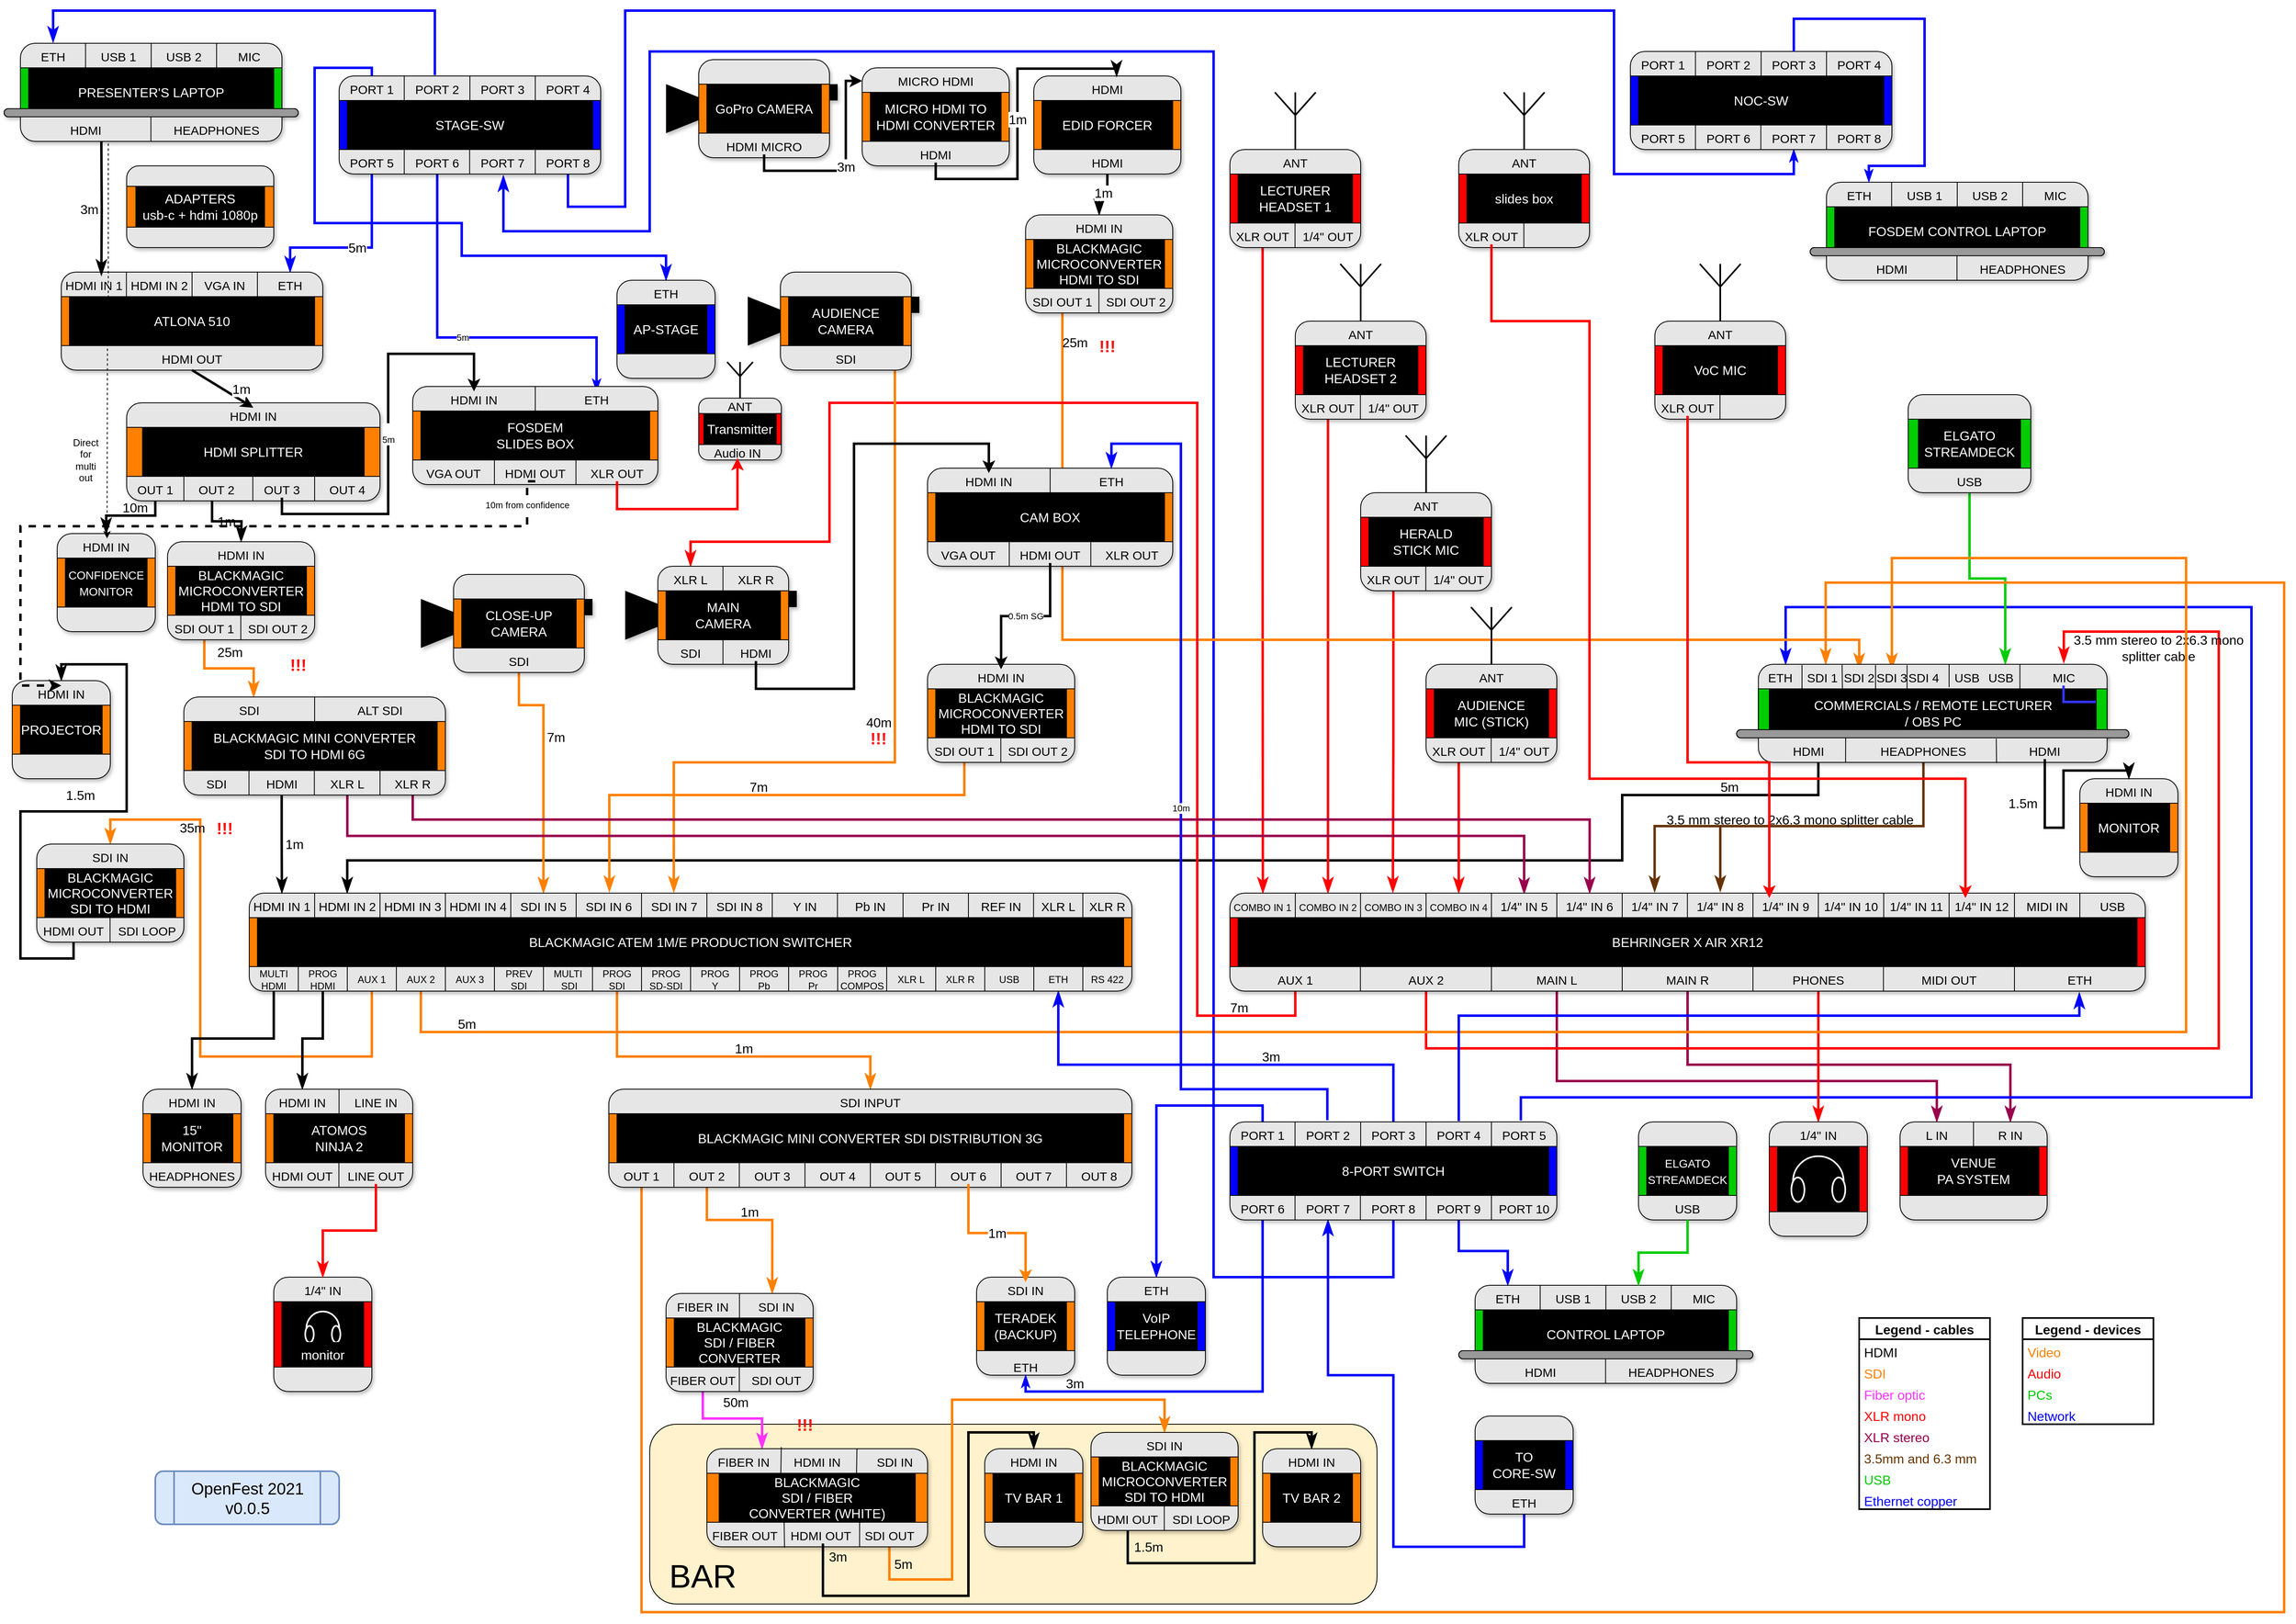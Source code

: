 <mxfile version="14.9.5" type="device" pages="2"><diagram id="v_oO0Wh0X6eZ0jC2Wn0S" name="PlanA"><mxGraphModel dx="1821" dy="1706" grid="1" gridSize="10" guides="1" tooltips="1" connect="1" arrows="1" fold="1" page="0" pageScale="1" pageWidth="1169" pageHeight="827" math="0" shadow="0"><root><mxCell id="0"/><mxCell id="1" parent="0"/><mxCell id="fETaBqBdEjP5tuPNDVPX-38" value="5m" style="edgeStyle=orthogonalEdgeStyle;rounded=0;orthogonalLoop=1;jettySize=auto;html=1;exitX=0.5;exitY=0;exitDx=0;exitDy=0;strokeWidth=3;strokeColor=#0000FF;startArrow=classicThin;startFill=1;endArrow=none;endFill=0;" parent="1" source="fETaBqBdEjP5tuPNDVPX-11" edge="1"><mxGeometry relative="1" as="geometry"><mxPoint x="-20" y="-640" as="targetPoint"/><Array as="points"><mxPoint x="175" y="-440"/><mxPoint x="-20" y="-440"/></Array></mxGeometry></mxCell><mxCell id="oVjDeZTG1CO6N2vsFdSm-21" style="edgeStyle=orthogonalEdgeStyle;rounded=0;orthogonalLoop=1;jettySize=auto;html=1;exitX=0.5;exitY=0;exitDx=0;exitDy=0;entryX=0.5;entryY=0;entryDx=0;entryDy=0;startArrow=none;startFill=0;endArrow=classicThin;endFill=1;startSize=10;endSize=10;strokeColor=#0000FF;strokeWidth=3;" edge="1" parent="1" source="cGIgHQy1Nqx3hw5VfiQ_-251" target="oVjDeZTG1CO6N2vsFdSm-15"><mxGeometry relative="1" as="geometry"><Array as="points"><mxPoint x="990" y="500"/><mxPoint x="860" y="500"/></Array></mxGeometry></mxCell><mxCell id="oVjDeZTG1CO6N2vsFdSm-8" style="edgeStyle=orthogonalEdgeStyle;rounded=0;orthogonalLoop=1;jettySize=auto;html=1;exitX=0.5;exitY=0;exitDx=0;exitDy=0;entryX=0.5;entryY=0;entryDx=0;entryDy=0;strokeColor=#0000FF;strokeWidth=3;endArrow=classicThin;endFill=1;endSize=10;startSize=10;" edge="1" parent="1" source="cGIgHQy1Nqx3hw5VfiQ_-268" target="oVjDeZTG1CO6N2vsFdSm-2"><mxGeometry relative="1" as="geometry"><Array as="points"><mxPoint x="-100" y="-770"/><mxPoint x="-170" y="-770"/><mxPoint x="-170" y="-580"/><mxPoint x="10" y="-580"/><mxPoint x="10" y="-540"/><mxPoint x="260" y="-540"/></Array></mxGeometry></mxCell><mxCell id="XoqQ190UM0pLWdU8t1IL-38" style="edgeStyle=orthogonalEdgeStyle;rounded=0;orthogonalLoop=1;jettySize=auto;html=1;entryX=0.5;entryY=1;entryDx=0;entryDy=0;strokeColor=#0000FF;strokeWidth=3;startArrow=classicThin;startFill=1;endArrow=none;endFill=0;" parent="1" target="cGIgHQy1Nqx3hw5VfiQ_-272" edge="1"><mxGeometry relative="1" as="geometry"><Array as="points"><mxPoint x="1640" y="-640"/><mxPoint x="1420" y="-640"/><mxPoint x="1420" y="-840"/><mxPoint x="210" y="-840"/><mxPoint x="210" y="-600"/><mxPoint x="140" y="-600"/></Array><mxPoint x="1640" y="-670" as="sourcePoint"/></mxGeometry></mxCell><mxCell id="V00Tzh9AcbawIJCBtY1K-23" value="" style="rounded=1;whiteSpace=wrap;html=1;fillColor=#FFF2CC;" parent="1" vertex="1"><mxGeometry x="240" y="890" width="890" height="220" as="geometry"/></mxCell><mxCell id="cGIgHQy1Nqx3hw5VfiQ_-933" value="3.5 mm stereo to 2x6.3 mono splitter cable" style="edgeStyle=orthogonalEdgeStyle;rounded=0;orthogonalLoop=1;jettySize=auto;html=1;exitX=0.5;exitY=1;exitDx=0;exitDy=0;entryX=0.464;entryY=-0.012;entryDx=0;entryDy=0;entryPerimeter=0;fontSize=16;startArrow=none;startFill=0;endArrow=classicThin;endFill=1;startSize=10;endSize=10;strokeWidth=3;strokeColor=#663300;labelBackgroundColor=none;" parent="1" source="cGIgHQy1Nqx3hw5VfiQ_-334" target="cGIgHQy1Nqx3hw5VfiQ_-276" edge="1"><mxGeometry x="0.002" y="-8" relative="1" as="geometry"><mxPoint as="offset"/></mxGeometry></mxCell><mxCell id="cGIgHQy1Nqx3hw5VfiQ_-931" value="5m" style="edgeStyle=orthogonalEdgeStyle;rounded=0;orthogonalLoop=1;jettySize=auto;html=1;exitX=0.5;exitY=1;exitDx=0;exitDy=0;entryX=0.111;entryY=0;entryDx=0;entryDy=0;entryPerimeter=0;fontSize=16;startArrow=none;startFill=0;endArrow=classicThin;endFill=1;startSize=10;endSize=10;strokeColor=#000000;strokeWidth=3;labelBackgroundColor=none;" parent="1" source="cGIgHQy1Nqx3hw5VfiQ_-332" target="cGIgHQy1Nqx3hw5VfiQ_-1" edge="1"><mxGeometry x="-0.833" y="-10" relative="1" as="geometry"><Array as="points"><mxPoint x="1670" y="120"/><mxPoint x="1430" y="120"/><mxPoint x="1430" y="200"/><mxPoint x="-130" y="200"/></Array><mxPoint as="offset"/></mxGeometry></mxCell><mxCell id="cGIgHQy1Nqx3hw5VfiQ_-911" style="edgeStyle=orthogonalEdgeStyle;rounded=0;orthogonalLoop=1;jettySize=auto;html=1;exitX=0.5;exitY=1;exitDx=0;exitDy=0;entryX=0.75;entryY=0;entryDx=0;entryDy=0;fontSize=16;fontColor=#FFFFFF;startArrow=none;startFill=0;endArrow=classicThin;endFill=1;startSize=10;endSize=10;strokeWidth=3;strokeColor=#99004D;" parent="1" source="cGIgHQy1Nqx3hw5VfiQ_-320" target="cGIgHQy1Nqx3hw5VfiQ_-900" edge="1"><mxGeometry relative="1" as="geometry"><Array as="points"><mxPoint x="1510" y="450"/><mxPoint x="1905" y="450"/></Array></mxGeometry></mxCell><mxCell id="cGIgHQy1Nqx3hw5VfiQ_-910" style="edgeStyle=orthogonalEdgeStyle;rounded=0;orthogonalLoop=1;jettySize=auto;html=1;exitX=0.5;exitY=1;exitDx=0;exitDy=0;entryX=0.25;entryY=0;entryDx=0;entryDy=0;fontSize=16;fontColor=#FFFFFF;startArrow=none;startFill=0;endArrow=classicThin;endFill=1;startSize=10;endSize=10;strokeWidth=3;strokeColor=#99004D;" parent="1" source="cGIgHQy1Nqx3hw5VfiQ_-319" target="cGIgHQy1Nqx3hw5VfiQ_-900" edge="1"><mxGeometry relative="1" as="geometry"><Array as="points"><mxPoint x="1350" y="470"/><mxPoint x="1815" y="470"/></Array></mxGeometry></mxCell><mxCell id="cGIgHQy1Nqx3hw5VfiQ_-898" style="edgeStyle=orthogonalEdgeStyle;rounded=0;orthogonalLoop=1;jettySize=auto;html=1;exitX=0.5;exitY=1;exitDx=0;exitDy=0;fontSize=16;startArrow=none;startFill=0;endArrow=classicThin;endFill=1;startSize=10;endSize=10;strokeWidth=3;strokeColor=#FF0000;entryX=0.876;entryY=-0.016;entryDx=0;entryDy=0;entryPerimeter=0;labelBackgroundColor=none;" parent="1" source="cGIgHQy1Nqx3hw5VfiQ_-318" target="cGIgHQy1Nqx3hw5VfiQ_-323" edge="1"><mxGeometry relative="1" as="geometry"><mxPoint x="1880" y="-50" as="targetPoint"/><Array as="points"><mxPoint x="1190" y="430"/><mxPoint x="2160" y="430"/><mxPoint x="2160" y="-80"/><mxPoint x="1970" y="-80"/></Array></mxGeometry></mxCell><mxCell id="cGIgHQy1Nqx3hw5VfiQ_-940" value="3.5 mm stereo to 2x6.3 mono&lt;br&gt;splitter cable" style="edgeLabel;html=1;align=center;verticalAlign=middle;resizable=0;points=[];fontSize=16;fontColor=#000000;labelBackgroundColor=none;" parent="cGIgHQy1Nqx3hw5VfiQ_-898" vertex="1" connectable="0"><mxGeometry x="0.891" y="1" relative="1" as="geometry"><mxPoint x="56" y="19" as="offset"/></mxGeometry></mxCell><mxCell id="cGIgHQy1Nqx3hw5VfiQ_-897" style="edgeStyle=orthogonalEdgeStyle;rounded=0;orthogonalLoop=1;jettySize=auto;html=1;exitX=0.89;exitY=-0.015;exitDx=0;exitDy=0;fontSize=16;fontColor=#FFFFFF;startArrow=none;startFill=0;endArrow=classicThin;endFill=1;startSize=10;endSize=10;strokeWidth=3;strokeColor=#0000FF;exitPerimeter=0;" parent="1" source="cGIgHQy1Nqx3hw5VfiQ_-242" edge="1"><mxGeometry relative="1" as="geometry"><mxPoint x="1630" y="-40" as="targetPoint"/><Array as="points"><mxPoint x="1306" y="490"/><mxPoint x="2200" y="490"/><mxPoint x="2200" y="-110"/><mxPoint x="1630" y="-110"/></Array></mxGeometry></mxCell><mxCell id="cGIgHQy1Nqx3hw5VfiQ_-896" style="edgeStyle=orthogonalEdgeStyle;rounded=0;orthogonalLoop=1;jettySize=auto;html=1;exitX=0.5;exitY=1;exitDx=0;exitDy=0;entryX=0.5;entryY=0;entryDx=0;entryDy=0;fontSize=16;fontColor=#FFFFFF;startArrow=none;startFill=0;endArrow=classicThin;endFill=1;startSize=10;endSize=10;strokeWidth=3;strokeColor=#FF0000;" parent="1" source="cGIgHQy1Nqx3hw5VfiQ_-321" target="cGIgHQy1Nqx3hw5VfiQ_-566" edge="1"><mxGeometry relative="1" as="geometry"/></mxCell><mxCell id="cGIgHQy1Nqx3hw5VfiQ_-895" style="edgeStyle=orthogonalEdgeStyle;rounded=0;orthogonalLoop=1;jettySize=auto;html=1;exitX=0.5;exitY=1;exitDx=0;exitDy=0;fontSize=16;fontColor=#FFFFFF;startArrow=none;startFill=0;endArrow=classicThin;endFill=1;startSize=10;endSize=10;strokeWidth=3;strokeColor=#0000FF;" parent="1" source="cGIgHQy1Nqx3hw5VfiQ_-878" edge="1"><mxGeometry relative="1" as="geometry"><mxPoint x="1070" y="640" as="targetPoint"/><Array as="points"><mxPoint x="1310" y="1040"/><mxPoint x="1150" y="1040"/><mxPoint x="1150" y="830"/><mxPoint x="1070" y="830"/></Array></mxGeometry></mxCell><mxCell id="cGIgHQy1Nqx3hw5VfiQ_-873" value="5m" style="edgeStyle=orthogonalEdgeStyle;rounded=0;orthogonalLoop=1;jettySize=auto;html=1;exitX=0.5;exitY=1;exitDx=0;exitDy=0;fontSize=16;startArrow=none;startFill=0;endArrow=classicThin;endFill=1;startSize=10;endSize=10;strokeWidth=3;strokeColor=#FF8000;entryX=0.5;entryY=0;entryDx=0;entryDy=0;labelBackgroundColor=none;" parent="1" source="cGIgHQy1Nqx3hw5VfiQ_-834" target="cGIgHQy1Nqx3hw5VfiQ_-861" edge="1"><mxGeometry x="-0.925" y="17" relative="1" as="geometry"><mxPoint x="660" y="740" as="targetPoint"/><Array as="points"><mxPoint x="533" y="1080"/><mxPoint x="610" y="1080"/><mxPoint x="610" y="860"/><mxPoint x="870" y="860"/></Array><mxPoint y="1" as="offset"/></mxGeometry></mxCell><mxCell id="cGIgHQy1Nqx3hw5VfiQ_-872" value="50m" style="edgeStyle=orthogonalEdgeStyle;rounded=0;orthogonalLoop=1;jettySize=auto;html=1;exitX=0.5;exitY=1;exitDx=0;exitDy=0;entryX=0.25;entryY=0;entryDx=0;entryDy=0;fontSize=16;startArrow=none;startFill=0;endArrow=classicThin;endFill=1;startSize=10;endSize=10;strokeWidth=3;strokeColor=#FF33FF;labelBackgroundColor=none;" parent="1" source="cGIgHQy1Nqx3hw5VfiQ_-763" target="cGIgHQy1Nqx3hw5VfiQ_-829" edge="1"><mxGeometry x="0.048" y="20" relative="1" as="geometry"><mxPoint as="offset"/></mxGeometry></mxCell><mxCell id="cGIgHQy1Nqx3hw5VfiQ_-871" value="1.5m" style="edgeStyle=orthogonalEdgeStyle;rounded=0;orthogonalLoop=1;jettySize=auto;html=1;exitX=0.5;exitY=1;exitDx=0;exitDy=0;entryX=0.5;entryY=0;entryDx=0;entryDy=0;fontSize=16;startArrow=none;startFill=0;endArrow=classicThin;endFill=1;startSize=10;endSize=10;strokeColor=#000000;strokeWidth=3;labelBackgroundColor=none;" parent="1" source="cGIgHQy1Nqx3hw5VfiQ_-865" target="cGIgHQy1Nqx3hw5VfiQ_-855" edge="1"><mxGeometry x="-0.693" y="20" relative="1" as="geometry"><mxPoint as="offset"/><Array as="points"><mxPoint x="825" y="1060"/><mxPoint x="980" y="1060"/><mxPoint x="980" y="900"/><mxPoint x="1050" y="900"/></Array></mxGeometry></mxCell><mxCell id="cGIgHQy1Nqx3hw5VfiQ_-827" style="edgeStyle=orthogonalEdgeStyle;rounded=0;orthogonalLoop=1;jettySize=auto;html=1;exitX=0.5;exitY=1;exitDx=0;exitDy=0;entryX=0.125;entryY=0;entryDx=0;entryDy=0;entryPerimeter=0;fontSize=16;fontColor=#FFFFFF;startArrow=none;startFill=0;endArrow=classicThin;endFill=1;startSize=10;endSize=10;strokeWidth=3;strokeColor=#0000FF;" parent="1" source="cGIgHQy1Nqx3hw5VfiQ_-255" target="cGIgHQy1Nqx3hw5VfiQ_-809" edge="1"><mxGeometry relative="1" as="geometry"/></mxCell><mxCell id="cGIgHQy1Nqx3hw5VfiQ_-825" style="edgeStyle=orthogonalEdgeStyle;rounded=0;orthogonalLoop=1;jettySize=auto;html=1;exitX=0.5;exitY=1;exitDx=0;exitDy=0;fontSize=16;fontColor=#FFFFFF;startArrow=none;startFill=0;endArrow=classicThin;endFill=1;startSize=10;endSize=10;strokeWidth=3;strokeColor=#00CC00;entryX=0.708;entryY=0;entryDx=0;entryDy=0;entryPerimeter=0;" parent="1" source="cGIgHQy1Nqx3hw5VfiQ_-794" target="cGIgHQy1Nqx3hw5VfiQ_-323" edge="1"><mxGeometry relative="1" as="geometry"><mxPoint x="1850" y="-40" as="targetPoint"/></mxGeometry></mxCell><mxCell id="cGIgHQy1Nqx3hw5VfiQ_-786" value="1m" style="edgeStyle=orthogonalEdgeStyle;rounded=0;orthogonalLoop=1;jettySize=auto;html=1;exitX=0.5;exitY=1;exitDx=0;exitDy=0;entryX=0.722;entryY=0;entryDx=0;entryDy=0;entryPerimeter=0;fontSize=16;endArrow=classicThin;endFill=1;startSize=10;endSize=10;strokeColor=#FF8000;strokeWidth=3;labelBackgroundColor=none;" parent="1" source="cGIgHQy1Nqx3hw5VfiQ_-234" target="cGIgHQy1Nqx3hw5VfiQ_-759" edge="1"><mxGeometry x="-0.108" y="10" relative="1" as="geometry"><Array as="points"><mxPoint x="310" y="640"/><mxPoint x="390" y="640"/></Array><mxPoint as="offset"/></mxGeometry></mxCell><mxCell id="cGIgHQy1Nqx3hw5VfiQ_-789" value="5m" style="edgeStyle=orthogonalEdgeStyle;rounded=0;orthogonalLoop=1;jettySize=auto;html=1;exitX=0.5;exitY=1;exitDx=0;exitDy=0;fontSize=16;startArrow=none;startFill=0;endArrow=classicThin;endFill=1;startSize=10;endSize=10;strokeWidth=3;strokeColor=#FF8000;entryX=0.5;entryY=0;entryDx=0;entryDy=0;labelBackgroundColor=none;" parent="1" source="cGIgHQy1Nqx3hw5VfiQ_-44" target="h3PlbBIenLkvpgvARJZU-30" edge="1"><mxGeometry x="-0.933" y="10" relative="1" as="geometry"><mxPoint x="1830" y="-442" as="targetPoint"/><Array as="points"><mxPoint x="-40" y="410"/><mxPoint x="2120" y="410"/><mxPoint x="2120" y="-170"/><mxPoint x="1760" y="-170"/></Array><mxPoint as="offset"/></mxGeometry></mxCell><mxCell id="cGIgHQy1Nqx3hw5VfiQ_-790" style="edgeStyle=orthogonalEdgeStyle;rounded=0;orthogonalLoop=1;jettySize=auto;html=1;exitX=0.7;exitY=-0.008;exitDx=0;exitDy=0;entryX=0.928;entryY=1.017;entryDx=0;entryDy=0;entryPerimeter=0;fontSize=16;fontColor=#FFFFFF;startArrow=none;startFill=0;endArrow=classicThin;endFill=1;startSize=10;endSize=10;strokeWidth=3;strokeColor=#0000FF;exitPerimeter=0;" parent="1" source="cGIgHQy1Nqx3hw5VfiQ_-242" target="cGIgHQy1Nqx3hw5VfiQ_-276" edge="1"><mxGeometry relative="1" as="geometry"><Array as="points"><mxPoint x="1230" y="390"/><mxPoint x="1989" y="390"/></Array></mxGeometry></mxCell><mxCell id="cGIgHQy1Nqx3hw5VfiQ_-788" value="&lt;font color=&quot;#000000&quot;&gt;3m&lt;/font&gt;" style="edgeStyle=orthogonalEdgeStyle;rounded=0;orthogonalLoop=1;jettySize=auto;html=1;exitX=0.5;exitY=0;exitDx=0;exitDy=0;fontSize=16;fontColor=#FFFFFF;startArrow=none;startFill=0;endArrow=classicThin;endFill=1;startSize=10;endSize=10;strokeColor=#0000FF;strokeWidth=3;labelBackgroundColor=none;" parent="1" source="cGIgHQy1Nqx3hw5VfiQ_-242" edge="1"><mxGeometry x="-0.228" y="-10" relative="1" as="geometry"><mxPoint x="740" y="360" as="targetPoint"/><Array as="points"><mxPoint x="1150" y="450"/><mxPoint x="740" y="450"/></Array><mxPoint as="offset"/></mxGeometry></mxCell><mxCell id="cGIgHQy1Nqx3hw5VfiQ_-787" style="edgeStyle=orthogonalEdgeStyle;rounded=0;orthogonalLoop=1;jettySize=auto;html=1;fontSize=16;fontColor=#FFFFFF;endArrow=none;endFill=0;startSize=10;endSize=10;strokeWidth=3;strokeColor=#0000FF;startArrow=classicThin;startFill=1;exitX=0.628;exitY=1.017;exitDx=0;exitDy=0;exitPerimeter=0;entryX=0.5;entryY=1;entryDx=0;entryDy=0;" parent="1" source="cGIgHQy1Nqx3hw5VfiQ_-260" target="cGIgHQy1Nqx3hw5VfiQ_-242" edge="1"><mxGeometry relative="1" as="geometry"><mxPoint x="1110" y="710" as="targetPoint"/><Array as="points"><mxPoint x="61" y="-570"/><mxPoint x="240" y="-570"/><mxPoint x="240" y="-790"/><mxPoint x="930" y="-790"/><mxPoint x="930" y="710"/><mxPoint x="1150" y="710"/></Array></mxGeometry></mxCell><mxCell id="cGIgHQy1Nqx3hw5VfiQ_-785" value="" style="edgeStyle=orthogonalEdgeStyle;rounded=0;orthogonalLoop=1;jettySize=auto;html=1;exitX=0.5;exitY=1;exitDx=0;exitDy=0;fontSize=16;endArrow=classicThin;endFill=1;startSize=10;endSize=10;strokeWidth=3;strokeColor=#FF8000;labelBackgroundColor=none;" parent="1" source="cGIgHQy1Nqx3hw5VfiQ_-233" target="cGIgHQy1Nqx3hw5VfiQ_-323" edge="1"><mxGeometry x="-0.185" y="-10" relative="1" as="geometry"><Array as="points"><mxPoint x="230" y="1120"/><mxPoint x="2240" y="1120"/><mxPoint x="2240" y="-140"/><mxPoint x="1679" y="-140"/></Array><mxPoint as="offset"/><mxPoint x="1710" y="-60" as="targetPoint"/></mxGeometry></mxCell><mxCell id="cGIgHQy1Nqx3hw5VfiQ_-757" value="1.5m" style="edgeStyle=orthogonalEdgeStyle;rounded=0;orthogonalLoop=1;jettySize=auto;html=1;exitX=0.25;exitY=1;exitDx=0;exitDy=0;entryX=0.5;entryY=0;entryDx=0;entryDy=0;fontSize=16;endArrow=classicThin;endFill=1;startSize=10;endSize=10;strokeWidth=3;labelBackgroundColor=none;" parent="1" source="cGIgHQy1Nqx3hw5VfiQ_-521" target="cGIgHQy1Nqx3hw5VfiQ_-752" edge="1"><mxGeometry y="20" relative="1" as="geometry"><mxPoint as="offset"/></mxGeometry></mxCell><mxCell id="cGIgHQy1Nqx3hw5VfiQ_-750" value="35m" style="edgeStyle=orthogonalEdgeStyle;rounded=0;orthogonalLoop=1;jettySize=auto;html=1;exitX=0.5;exitY=1;exitDx=0;exitDy=0;entryX=0.5;entryY=0;entryDx=0;entryDy=0;fontSize=16;endArrow=classicThin;endFill=1;startSize=10;endSize=10;strokeWidth=3;strokeColor=#FF8000;labelBackgroundColor=none;" parent="1" source="cGIgHQy1Nqx3hw5VfiQ_-43" target="cGIgHQy1Nqx3hw5VfiQ_-521" edge="1"><mxGeometry x="0.641" y="10" relative="1" as="geometry"><Array as="points"><mxPoint x="-100" y="440"/><mxPoint x="-310" y="440"/><mxPoint x="-310" y="150"/><mxPoint x="-420" y="150"/></Array><mxPoint as="offset"/></mxGeometry></mxCell><mxCell id="cGIgHQy1Nqx3hw5VfiQ_-749" style="edgeStyle=orthogonalEdgeStyle;rounded=0;orthogonalLoop=1;jettySize=auto;html=1;exitX=0.5;exitY=1;exitDx=0;exitDy=0;entryX=0.25;entryY=0;entryDx=0;entryDy=0;fontSize=16;fontColor=#FFFFFF;endArrow=classicThin;endFill=1;startSize=10;endSize=10;strokeColor=#000000;strokeWidth=3;" parent="1" source="cGIgHQy1Nqx3hw5VfiQ_-42" target="cGIgHQy1Nqx3hw5VfiQ_-545" edge="1"><mxGeometry relative="1" as="geometry"/></mxCell><mxCell id="cGIgHQy1Nqx3hw5VfiQ_-748" style="edgeStyle=orthogonalEdgeStyle;rounded=0;orthogonalLoop=1;jettySize=auto;html=1;exitX=0.5;exitY=1;exitDx=0;exitDy=0;entryX=0.5;entryY=0;entryDx=0;entryDy=0;fontSize=16;fontColor=#FFFFFF;endArrow=classicThin;endFill=1;startSize=10;endSize=10;strokeWidth=3;" parent="1" source="cGIgHQy1Nqx3hw5VfiQ_-39" target="cGIgHQy1Nqx3hw5VfiQ_-738" edge="1"><mxGeometry relative="1" as="geometry"/></mxCell><mxCell id="cGIgHQy1Nqx3hw5VfiQ_-747" value="1m" style="edgeStyle=orthogonalEdgeStyle;rounded=0;orthogonalLoop=1;jettySize=auto;html=1;exitX=0.5;exitY=1;exitDx=0;exitDy=0;entryX=0.5;entryY=0;entryDx=0;entryDy=0;fontSize=16;endArrow=classicThin;endFill=1;startSize=10;endSize=10;strokeWidth=3;strokeColor=#FF8000;labelBackgroundColor=none;" parent="1" source="cGIgHQy1Nqx3hw5VfiQ_-48" target="cGIgHQy1Nqx3hw5VfiQ_-169" edge="1"><mxGeometry x="0.101" y="10" relative="1" as="geometry"><Array as="points"><mxPoint x="200" y="440"/><mxPoint x="510" y="440"/></Array><mxPoint as="offset"/></mxGeometry></mxCell><mxCell id="cGIgHQy1Nqx3hw5VfiQ_-726" style="edgeStyle=orthogonalEdgeStyle;rounded=0;orthogonalLoop=1;jettySize=auto;html=1;exitX=0.25;exitY=1;exitDx=0;exitDy=0;entryX=0.036;entryY=0;entryDx=0;entryDy=0;entryPerimeter=0;fontSize=16;fontColor=#FFFFFF;endArrow=classicThin;endFill=1;startSize=10;endSize=10;strokeColor=#FF0000;strokeWidth=3;" parent="1" source="cGIgHQy1Nqx3hw5VfiQ_-362" target="cGIgHQy1Nqx3hw5VfiQ_-276" edge="1"><mxGeometry relative="1" as="geometry"/></mxCell><mxCell id="cGIgHQy1Nqx3hw5VfiQ_-724" style="edgeStyle=orthogonalEdgeStyle;rounded=0;orthogonalLoop=1;jettySize=auto;html=1;exitX=0.25;exitY=1;exitDx=0;exitDy=0;entryX=0.178;entryY=-0.008;entryDx=0;entryDy=0;entryPerimeter=0;fontSize=16;fontColor=#FFFFFF;endArrow=classicThin;endFill=1;startSize=10;endSize=10;strokeColor=#FF0000;strokeWidth=3;" parent="1" source="cGIgHQy1Nqx3hw5VfiQ_-704" target="cGIgHQy1Nqx3hw5VfiQ_-276" edge="1"><mxGeometry relative="1" as="geometry"/></mxCell><mxCell id="cGIgHQy1Nqx3hw5VfiQ_-725" style="edgeStyle=orthogonalEdgeStyle;rounded=0;orthogonalLoop=1;jettySize=auto;html=1;exitX=0.25;exitY=1;exitDx=0;exitDy=0;fontSize=16;fontColor=#FFFFFF;endArrow=classicThin;endFill=1;startSize=10;endSize=10;strokeColor=#FF0000;strokeWidth=3;" parent="1" source="cGIgHQy1Nqx3hw5VfiQ_-694" edge="1"><mxGeometry relative="1" as="geometry"><mxPoint x="1070" y="240" as="targetPoint"/></mxGeometry></mxCell><mxCell id="cGIgHQy1Nqx3hw5VfiQ_-723" style="edgeStyle=orthogonalEdgeStyle;rounded=0;orthogonalLoop=1;jettySize=auto;html=1;exitX=0.25;exitY=1;exitDx=0;exitDy=0;entryX=0.25;entryY=0;entryDx=0;entryDy=0;fontSize=16;fontColor=#FFFFFF;endArrow=classicThin;endFill=1;startSize=10;endSize=10;strokeWidth=3;strokeColor=#FF0000;" parent="1" source="cGIgHQy1Nqx3hw5VfiQ_-714" target="cGIgHQy1Nqx3hw5VfiQ_-276" edge="1"><mxGeometry relative="1" as="geometry"/></mxCell><mxCell id="cGIgHQy1Nqx3hw5VfiQ_-680" value="25m" style="edgeStyle=orthogonalEdgeStyle;rounded=0;orthogonalLoop=1;jettySize=auto;html=1;exitX=0.25;exitY=1;exitDx=0;exitDy=0;fontSize=16;endArrow=classicThin;endFill=1;startSize=10;endSize=10;strokeColor=#FF8000;strokeWidth=3;labelBackgroundColor=none;entryX=0.5;entryY=0;entryDx=0;entryDy=0;" parent="1" source="cGIgHQy1Nqx3hw5VfiQ_-659" target="h3PlbBIenLkvpgvARJZU-26" edge="1"><mxGeometry x="-0.95" y="15" relative="1" as="geometry"><mxPoint x="350" y="240" as="targetPoint"/><mxPoint as="offset"/><Array as="points"><mxPoint x="745" y="-70"/><mxPoint x="1720" y="-70"/></Array></mxGeometry></mxCell><mxCell id="cGIgHQy1Nqx3hw5VfiQ_-678" value="&lt;font color=&quot;#000000&quot;&gt;1m&lt;/font&gt;" style="edgeStyle=orthogonalEdgeStyle;rounded=0;orthogonalLoop=1;jettySize=auto;html=1;exitX=0.5;exitY=1;exitDx=0;exitDy=0;entryX=0.5;entryY=0;entryDx=0;entryDy=0;fontSize=16;fontColor=#FFFFFF;endArrow=classicThin;endFill=1;startSize=10;endSize=10;strokeColor=#000000;strokeWidth=3;" parent="1" source="9TM9PfYbGOeqxjGVtbJa-16" target="cGIgHQy1Nqx3hw5VfiQ_-659" edge="1"><mxGeometry relative="1" as="geometry"/></mxCell><mxCell id="cGIgHQy1Nqx3hw5VfiQ_-657" style="edgeStyle=orthogonalEdgeStyle;rounded=0;orthogonalLoop=1;jettySize=auto;html=1;exitX=0.366;exitY=-0.008;exitDx=0;exitDy=0;fontSize=16;fontColor=#FFFFFF;endArrow=classicThin;endFill=1;startSize=10;endSize=10;strokeColor=#0000FF;strokeWidth=3;entryX=0.125;entryY=-0.01;entryDx=0;entryDy=0;entryPerimeter=0;exitPerimeter=0;" parent="1" source="cGIgHQy1Nqx3hw5VfiQ_-260" target="cGIgHQy1Nqx3hw5VfiQ_-610" edge="1"><mxGeometry relative="1" as="geometry"><mxPoint x="-418" y="-810" as="targetPoint"/><Array as="points"><mxPoint x="-23" y="-840"/><mxPoint x="-490" y="-840"/></Array></mxGeometry></mxCell><mxCell id="cGIgHQy1Nqx3hw5VfiQ_-656" value="&lt;font color=&quot;#000000&quot;&gt;5m&lt;/font&gt;" style="edgeStyle=orthogonalEdgeStyle;rounded=0;orthogonalLoop=1;jettySize=auto;html=1;exitX=0.5;exitY=1;exitDx=0;exitDy=0;entryX=0.875;entryY=0;entryDx=0;entryDy=0;entryPerimeter=0;fontSize=16;fontColor=#FFFFFF;endArrow=classicThin;endFill=1;startSize=10;endSize=10;strokeWidth=3;strokeColor=#0000FF;" parent="1" source="cGIgHQy1Nqx3hw5VfiQ_-269" target="cGIgHQy1Nqx3hw5VfiQ_-461" edge="1"><mxGeometry relative="1" as="geometry"><Array as="points"><mxPoint x="-100" y="-550"/><mxPoint x="-200" y="-550"/></Array></mxGeometry></mxCell><mxCell id="cGIgHQy1Nqx3hw5VfiQ_-652" value="7m" style="edgeStyle=orthogonalEdgeStyle;rounded=0;orthogonalLoop=1;jettySize=auto;html=1;exitX=0.5;exitY=1;exitDx=0;exitDy=0;fontSize=16;endArrow=classicThin;endFill=1;startSize=10;endSize=10;strokeWidth=3;strokeColor=#FF0000;entryX=0.25;entryY=0;entryDx=0;entryDy=0;labelBorderColor=none;labelBackgroundColor=none;" parent="1" source="cGIgHQy1Nqx3hw5VfiQ_-285" target="cGIgHQy1Nqx3hw5VfiQ_-385" edge="1"><mxGeometry x="-0.88" y="-10" relative="1" as="geometry"><mxPoint x="280" y="-350" as="targetPoint"/><Array as="points"><mxPoint x="1030" y="390"/><mxPoint x="910" y="390"/><mxPoint x="910" y="-360"/><mxPoint x="460" y="-360"/><mxPoint x="460" y="-190"/><mxPoint x="290" y="-190"/></Array><mxPoint as="offset"/></mxGeometry></mxCell><mxCell id="cGIgHQy1Nqx3hw5VfiQ_-651" value="40m" style="edgeStyle=orthogonalEdgeStyle;rounded=0;orthogonalLoop=1;jettySize=auto;html=1;exitX=0.5;exitY=1;exitDx=0;exitDy=0;fontSize=16;endArrow=classicThin;endFill=1;startSize=10;endSize=10;strokeColor=#FF8000;strokeWidth=3;entryX=0.481;entryY=-0.01;entryDx=0;entryDy=0;entryPerimeter=0;labelBackgroundColor=none;" parent="1" source="cGIgHQy1Nqx3hw5VfiQ_-645" target="cGIgHQy1Nqx3hw5VfiQ_-1" edge="1"><mxGeometry x="0.017" y="-20" relative="1" as="geometry"><mxPoint x="270" y="220" as="targetPoint"/><Array as="points"><mxPoint x="540" y="-404"/><mxPoint x="540" y="80"/><mxPoint x="270" y="80"/></Array><mxPoint as="offset"/></mxGeometry></mxCell><mxCell id="cGIgHQy1Nqx3hw5VfiQ_-650" value="7m" style="edgeStyle=orthogonalEdgeStyle;rounded=0;orthogonalLoop=1;jettySize=auto;html=1;exitX=0.5;exitY=1;exitDx=0;exitDy=0;fontSize=16;endArrow=classicThin;endFill=1;startSize=10;endSize=10;strokeColor=#FF8000;strokeWidth=3;entryX=0.408;entryY=-0.014;entryDx=0;entryDy=0;entryPerimeter=0;labelBackgroundColor=none;" parent="1" source="XoqQ190UM0pLWdU8t1IL-54" target="cGIgHQy1Nqx3hw5VfiQ_-1" edge="1"><mxGeometry x="-0.007" y="-10" relative="1" as="geometry"><mxPoint x="191" y="240" as="targetPoint"/><Array as="points"><mxPoint x="625" y="120"/><mxPoint x="191" y="120"/></Array><mxPoint as="offset"/></mxGeometry></mxCell><mxCell id="cGIgHQy1Nqx3hw5VfiQ_-649" value="7m" style="edgeStyle=orthogonalEdgeStyle;rounded=0;orthogonalLoop=1;jettySize=auto;html=1;exitX=0.5;exitY=1;exitDx=0;exitDy=0;fontSize=16;endArrow=classicThin;endFill=1;startSize=10;endSize=10;strokeWidth=3;strokeColor=#FF8000;labelBackgroundColor=none;" parent="1" source="cGIgHQy1Nqx3hw5VfiQ_-444" edge="1"><mxGeometry x="-0.258" y="15" relative="1" as="geometry"><mxPoint x="110" y="240" as="targetPoint"/><Array as="points"><mxPoint x="80" y="10"/><mxPoint x="110" y="10"/></Array><mxPoint as="offset"/></mxGeometry></mxCell><mxCell id="cGIgHQy1Nqx3hw5VfiQ_-640" style="edgeStyle=orthogonalEdgeStyle;rounded=0;orthogonalLoop=1;jettySize=auto;html=1;exitX=0.5;exitY=1;exitDx=0;exitDy=0;entryX=0.393;entryY=0;entryDx=0;entryDy=0;entryPerimeter=0;fontSize=16;fontColor=#FFFFFF;endArrow=classicThin;endFill=1;startSize=10;endSize=10;strokeWidth=3;strokeColor=#99004D;" parent="1" source="cGIgHQy1Nqx3hw5VfiQ_-492" target="cGIgHQy1Nqx3hw5VfiQ_-276" edge="1"><mxGeometry relative="1" as="geometry"><Array as="points"><mxPoint x="-50" y="150"/><mxPoint x="1390" y="150"/></Array></mxGeometry></mxCell><mxCell id="cGIgHQy1Nqx3hw5VfiQ_-639" style="edgeStyle=orthogonalEdgeStyle;rounded=0;orthogonalLoop=1;jettySize=auto;html=1;exitX=0.5;exitY=1;exitDx=0;exitDy=0;fontSize=16;fontColor=#FFFFFF;endArrow=classicThin;endFill=1;startSize=10;endSize=10;strokeWidth=3;entryX=0.321;entryY=0.006;entryDx=0;entryDy=0;entryPerimeter=0;strokeColor=#99004D;" parent="1" source="cGIgHQy1Nqx3hw5VfiQ_-491" target="cGIgHQy1Nqx3hw5VfiQ_-276" edge="1"><mxGeometry relative="1" as="geometry"><mxPoint x="1270" y="240" as="targetPoint"/><Array as="points"><mxPoint x="-130" y="170"/><mxPoint x="1310" y="170"/><mxPoint x="1310" y="241"/></Array></mxGeometry></mxCell><mxCell id="cGIgHQy1Nqx3hw5VfiQ_-637" value="25m" style="edgeStyle=orthogonalEdgeStyle;rounded=0;orthogonalLoop=1;jettySize=auto;html=1;exitX=0.25;exitY=1;exitDx=0;exitDy=0;entryX=0.267;entryY=0;entryDx=0;entryDy=0;entryPerimeter=0;fontSize=16;endArrow=classicThin;endFill=1;startSize=10;endSize=10;strokeWidth=3;strokeColor=#FF8000;labelBackgroundColor=none;" parent="1" source="cGIgHQy1Nqx3hw5VfiQ_-512" target="cGIgHQy1Nqx3hw5VfiQ_-480" edge="1"><mxGeometry x="0.005" y="20" relative="1" as="geometry"><mxPoint as="offset"/></mxGeometry></mxCell><mxCell id="cGIgHQy1Nqx3hw5VfiQ_-633" value="&lt;div&gt;10m&lt;/div&gt;" style="edgeStyle=orthogonalEdgeStyle;rounded=0;orthogonalLoop=1;jettySize=auto;html=1;fontSize=16;endArrow=classicThin;endFill=1;startSize=10;endSize=10;strokeWidth=3;entryX=0.5;entryY=0;entryDx=0;entryDy=0;exitX=0.5;exitY=1;exitDx=0;exitDy=0;labelBackgroundColor=none;" parent="1" source="cGIgHQy1Nqx3hw5VfiQ_-506" target="cGIgHQy1Nqx3hw5VfiQ_-601" edge="1"><mxGeometry x="-0.083" y="-10" relative="1" as="geometry"><mxPoint x="-390" y="-460" as="sourcePoint"/><mxPoint as="offset"/></mxGeometry></mxCell><mxCell id="cGIgHQy1Nqx3hw5VfiQ_-355" value="" style="group" parent="1" vertex="1" connectable="0"><mxGeometry x="1570" y="-40" width="480" height="120" as="geometry"/></mxCell><mxCell id="cGIgHQy1Nqx3hw5VfiQ_-343" value="" style="rounded=1;whiteSpace=wrap;html=1;shadow=1;glass=0;labelBackgroundColor=none;fontSize=16;fontColor=#FFFFFF;fillColor=#999999;comic=0;absoluteArcSize=1;" parent="cGIgHQy1Nqx3hw5VfiQ_-355" vertex="1"><mxGeometry y="80" width="480" height="10" as="geometry"/></mxCell><mxCell id="cGIgHQy1Nqx3hw5VfiQ_-323" value="" style="rounded=1;whiteSpace=wrap;html=1;shadow=1;glass=0;fillColor=#E6E6E6;" parent="cGIgHQy1Nqx3hw5VfiQ_-355" vertex="1"><mxGeometry x="26.667" width="426.667" height="120" as="geometry"/></mxCell><mxCell id="cGIgHQy1Nqx3hw5VfiQ_-324" value="COMMERCIALS / REMOTE LECTURER&lt;br&gt;/ OBS PC" style="rounded=0;whiteSpace=wrap;html=1;fontColor=#FFFFFF;labelBackgroundColor=none;fillColor=#000000;fontSize=16;" parent="cGIgHQy1Nqx3hw5VfiQ_-355" vertex="1"><mxGeometry x="26.67" y="30" width="426.67" height="60" as="geometry"/></mxCell><mxCell id="cGIgHQy1Nqx3hw5VfiQ_-326" value="" style="endArrow=none;html=1;exitX=0.25;exitY=1;exitDx=0;exitDy=0;entryX=0.278;entryY=1;entryDx=0;entryDy=0;entryPerimeter=0;" parent="cGIgHQy1Nqx3hw5VfiQ_-355" source="cGIgHQy1Nqx3hw5VfiQ_-323" target="cGIgHQy1Nqx3hw5VfiQ_-339" edge="1"><mxGeometry width="66.667" height="50" as="geometry"><mxPoint x="239.56" y="120" as="sourcePoint"/><mxPoint x="239.56" y="90" as="targetPoint"/></mxGeometry></mxCell><mxCell id="cGIgHQy1Nqx3hw5VfiQ_-328" value="" style="endArrow=none;html=1;" parent="cGIgHQy1Nqx3hw5VfiQ_-355" target="cGIgHQy1Nqx3hw5VfiQ_-323" edge="1"><mxGeometry width="66.667" height="50" as="geometry"><mxPoint x="132.893" as="sourcePoint"/><mxPoint x="132.893" y="30" as="targetPoint"/></mxGeometry></mxCell><mxCell id="cGIgHQy1Nqx3hw5VfiQ_-329" value="" style="endArrow=none;html=1;" parent="cGIgHQy1Nqx3hw5VfiQ_-355" target="cGIgHQy1Nqx3hw5VfiQ_-323" edge="1"><mxGeometry width="66.667" height="50" as="geometry"><mxPoint x="260" y="28" as="sourcePoint"/><mxPoint x="240" as="targetPoint"/><Array as="points"><mxPoint x="260"/></Array></mxGeometry></mxCell><mxCell id="cGIgHQy1Nqx3hw5VfiQ_-330" value="" style="endArrow=none;html=1;" parent="cGIgHQy1Nqx3hw5VfiQ_-355" edge="1"><mxGeometry width="66.667" height="50" as="geometry"><mxPoint x="346.667" y="30" as="sourcePoint"/><mxPoint x="346.667" as="targetPoint"/></mxGeometry></mxCell><mxCell id="cGIgHQy1Nqx3hw5VfiQ_-331" value="ETH" style="text;html=1;strokeColor=none;fillColor=none;align=center;verticalAlign=middle;whiteSpace=wrap;rounded=0;fontSize=15;" parent="cGIgHQy1Nqx3hw5VfiQ_-355" vertex="1"><mxGeometry x="26.66" y="6" width="53.34" height="20" as="geometry"/></mxCell><mxCell id="cGIgHQy1Nqx3hw5VfiQ_-332" value="HDMI" style="text;html=1;strokeColor=none;fillColor=none;align=center;verticalAlign=middle;whiteSpace=wrap;rounded=0;fontSize=15;" parent="cGIgHQy1Nqx3hw5VfiQ_-355" vertex="1"><mxGeometry x="26.663" y="96" width="121.909" height="20" as="geometry"/></mxCell><mxCell id="cGIgHQy1Nqx3hw5VfiQ_-334" value="HEADPHONES" style="text;html=1;strokeColor=none;fillColor=none;align=center;verticalAlign=middle;whiteSpace=wrap;rounded=0;fontSize=15;" parent="cGIgHQy1Nqx3hw5VfiQ_-355" vertex="1"><mxGeometry x="160" y="96" width="137.143" height="20" as="geometry"/></mxCell><mxCell id="cGIgHQy1Nqx3hw5VfiQ_-336" value="SDI 1" style="text;html=1;strokeColor=none;fillColor=none;align=center;verticalAlign=middle;whiteSpace=wrap;rounded=0;fontSize=15;" parent="cGIgHQy1Nqx3hw5VfiQ_-355" vertex="1"><mxGeometry x="80" y="6" width="50" height="20" as="geometry"/></mxCell><mxCell id="cGIgHQy1Nqx3hw5VfiQ_-337" value="USB" style="text;html=1;strokeColor=none;fillColor=none;align=center;verticalAlign=middle;whiteSpace=wrap;rounded=0;fontSize=15;" parent="cGIgHQy1Nqx3hw5VfiQ_-355" vertex="1"><mxGeometry x="267.14" y="6" width="30" height="20" as="geometry"/></mxCell><mxCell id="SjpXojZ2fPphFhxe7WPI-15" value="" style="edgeStyle=orthogonalEdgeStyle;rounded=0;orthogonalLoop=1;jettySize=auto;html=1;fontSize=16;strokeColor=#3333FF;strokeWidth=3;verticalAlign=middle;" parent="cGIgHQy1Nqx3hw5VfiQ_-355" source="cGIgHQy1Nqx3hw5VfiQ_-338" target="cGIgHQy1Nqx3hw5VfiQ_-354" edge="1"><mxGeometry relative="1" as="geometry"/></mxCell><mxCell id="cGIgHQy1Nqx3hw5VfiQ_-338" value="MIC" style="text;html=1;strokeColor=none;fillColor=none;align=center;verticalAlign=middle;whiteSpace=wrap;rounded=0;fontSize=15;" parent="cGIgHQy1Nqx3hw5VfiQ_-355" vertex="1"><mxGeometry x="346.667" y="6" width="106.667" height="20" as="geometry"/></mxCell><mxCell id="cGIgHQy1Nqx3hw5VfiQ_-339" value="" style="rounded=1;whiteSpace=wrap;html=1;shadow=0;glass=0;labelBackgroundColor=none;fontSize=16;fontColor=#FFFFFF;fillColor=#999999;comic=0;absoluteArcSize=1;" parent="cGIgHQy1Nqx3hw5VfiQ_-355" vertex="1"><mxGeometry y="80" width="480" height="10" as="geometry"/></mxCell><mxCell id="cGIgHQy1Nqx3hw5VfiQ_-353" value="" style="rounded=0;whiteSpace=wrap;html=1;shadow=0;glass=0;labelBackgroundColor=none;comic=0;fontSize=16;fontColor=#FFFFFF;fillColor=#00CC00;" parent="cGIgHQy1Nqx3hw5VfiQ_-355" vertex="1"><mxGeometry x="26.667" y="30" width="13.333" height="50" as="geometry"/></mxCell><mxCell id="cGIgHQy1Nqx3hw5VfiQ_-354" value="" style="rounded=0;whiteSpace=wrap;html=1;shadow=0;glass=0;labelBackgroundColor=none;comic=0;fontSize=16;fontColor=#FFFFFF;fillColor=#00CC00;" parent="cGIgHQy1Nqx3hw5VfiQ_-355" vertex="1"><mxGeometry x="440" y="30" width="13.333" height="50" as="geometry"/></mxCell><mxCell id="9TM9PfYbGOeqxjGVtbJa-8" value="HDMI" style="text;html=1;strokeColor=none;fillColor=none;align=center;verticalAlign=middle;whiteSpace=wrap;rounded=0;fontSize=15;" parent="cGIgHQy1Nqx3hw5VfiQ_-355" vertex="1"><mxGeometry x="320" y="96" width="114.286" height="20" as="geometry"/></mxCell><mxCell id="9TM9PfYbGOeqxjGVtbJa-9" value="" style="endArrow=none;html=1;exitX=0.683;exitY=1.007;exitDx=0;exitDy=0;exitPerimeter=0;" parent="cGIgHQy1Nqx3hw5VfiQ_-355" source="cGIgHQy1Nqx3hw5VfiQ_-323" edge="1"><mxGeometry x="-1736.703" y="60" width="66.667" height="50" as="geometry"><mxPoint x="297.143" y="140" as="sourcePoint"/><mxPoint x="317.714" y="91" as="targetPoint"/></mxGeometry></mxCell><mxCell id="9TM9PfYbGOeqxjGVtbJa-10" value="USB" style="text;html=1;strokeColor=none;fillColor=none;align=center;verticalAlign=middle;whiteSpace=wrap;rounded=0;fontSize=15;" parent="cGIgHQy1Nqx3hw5VfiQ_-355" vertex="1"><mxGeometry x="300" y="6" width="46.66" height="20" as="geometry"/></mxCell><mxCell id="h3PlbBIenLkvpgvARJZU-1" value="" style="endArrow=none;html=1;" parent="cGIgHQy1Nqx3hw5VfiQ_-355" edge="1"><mxGeometry x="-1954.287" y="41" width="66.667" height="50" as="geometry"><mxPoint x="79.999" y="31" as="sourcePoint"/><mxPoint x="79.999" y="1" as="targetPoint"/></mxGeometry></mxCell><mxCell id="h3PlbBIenLkvpgvARJZU-2" value="" style="endArrow=none;html=1;entryX=0.24;entryY=0.006;entryDx=0;entryDy=0;entryPerimeter=0;exitX=0.241;exitY=-0.011;exitDx=0;exitDy=0;exitPerimeter=0;" parent="cGIgHQy1Nqx3hw5VfiQ_-355" source="cGIgHQy1Nqx3hw5VfiQ_-324" target="cGIgHQy1Nqx3hw5VfiQ_-323" edge="1"><mxGeometry x="-1874.663" y="40" width="66.667" height="50" as="geometry"><mxPoint x="159.623" y="30" as="sourcePoint"/><mxPoint x="159.623" as="targetPoint"/></mxGeometry></mxCell><mxCell id="h3PlbBIenLkvpgvARJZU-26" value="SDI 2" style="text;html=1;strokeColor=none;fillColor=none;align=center;verticalAlign=middle;whiteSpace=wrap;rounded=0;fontSize=15;" parent="cGIgHQy1Nqx3hw5VfiQ_-355" vertex="1"><mxGeometry x="130" y="6" width="40" height="20" as="geometry"/></mxCell><mxCell id="h3PlbBIenLkvpgvARJZU-30" value="SDI 3" style="text;html=1;strokeColor=none;fillColor=none;align=center;verticalAlign=middle;whiteSpace=wrap;rounded=0;fontSize=15;" parent="cGIgHQy1Nqx3hw5VfiQ_-355" vertex="1"><mxGeometry x="170" y="6" width="40" height="20" as="geometry"/></mxCell><mxCell id="h3PlbBIenLkvpgvARJZU-31" value="SDI 4" style="text;html=1;strokeColor=none;fillColor=none;align=center;verticalAlign=middle;whiteSpace=wrap;rounded=0;fontSize=15;" parent="cGIgHQy1Nqx3hw5VfiQ_-355" vertex="1"><mxGeometry x="208.57" y="6" width="40" height="20" as="geometry"/></mxCell><mxCell id="h3PlbBIenLkvpgvARJZU-28" value="" style="endArrow=none;html=1;" parent="cGIgHQy1Nqx3hw5VfiQ_-355" edge="1"><mxGeometry x="-3434.286" y="81" width="66.667" height="50" as="geometry"><mxPoint x="170" y="31" as="sourcePoint"/><mxPoint x="170" y="1" as="targetPoint"/></mxGeometry></mxCell><mxCell id="h3PlbBIenLkvpgvARJZU-29" value="" style="endArrow=none;html=1;" parent="cGIgHQy1Nqx3hw5VfiQ_-355" edge="1"><mxGeometry x="-3395.716" y="81" width="66.667" height="50" as="geometry"><mxPoint x="208.57" y="31" as="sourcePoint"/><mxPoint x="208.57" y="1" as="targetPoint"/></mxGeometry></mxCell><mxCell id="cGIgHQy1Nqx3hw5VfiQ_-356" value="" style="group" parent="1" vertex="1" connectable="0"><mxGeometry x="-140" y="-760.0" width="320" height="120.0" as="geometry"/></mxCell><mxCell id="cGIgHQy1Nqx3hw5VfiQ_-260" value="" style="rounded=1;whiteSpace=wrap;html=1;shadow=1;glass=0;fillColor=#E6E6E6;" parent="cGIgHQy1Nqx3hw5VfiQ_-356" vertex="1"><mxGeometry y="2.274e-13" width="320" height="120" as="geometry"/></mxCell><mxCell id="cGIgHQy1Nqx3hw5VfiQ_-261" value="&lt;div&gt;STAGE-SW&lt;/div&gt;" style="rounded=0;whiteSpace=wrap;html=1;fontColor=#FFFFFF;labelBackgroundColor=none;fillColor=#000000;fontSize=16;" parent="cGIgHQy1Nqx3hw5VfiQ_-356" vertex="1"><mxGeometry y="30.0" width="320" height="60" as="geometry"/></mxCell><mxCell id="cGIgHQy1Nqx3hw5VfiQ_-262" value="" style="endArrow=none;html=1;" parent="cGIgHQy1Nqx3hw5VfiQ_-356" edge="1"><mxGeometry width="50" height="50" relative="1" as="geometry"><mxPoint x="79.67" y="120" as="sourcePoint"/><mxPoint x="79.67" y="90" as="targetPoint"/></mxGeometry></mxCell><mxCell id="cGIgHQy1Nqx3hw5VfiQ_-263" value="" style="endArrow=none;html=1;" parent="cGIgHQy1Nqx3hw5VfiQ_-356" edge="1"><mxGeometry width="50" height="50" relative="1" as="geometry"><mxPoint x="159.67" y="120" as="sourcePoint"/><mxPoint x="159.67" y="90" as="targetPoint"/></mxGeometry></mxCell><mxCell id="cGIgHQy1Nqx3hw5VfiQ_-264" value="" style="endArrow=none;html=1;" parent="cGIgHQy1Nqx3hw5VfiQ_-356" edge="1"><mxGeometry width="50" height="50" relative="1" as="geometry"><mxPoint x="240.0" y="120" as="sourcePoint"/><mxPoint x="240.0" y="90" as="targetPoint"/></mxGeometry></mxCell><mxCell id="cGIgHQy1Nqx3hw5VfiQ_-265" value="" style="endArrow=none;html=1;" parent="cGIgHQy1Nqx3hw5VfiQ_-356" edge="1"><mxGeometry width="50" height="50" relative="1" as="geometry"><mxPoint x="79.67" y="30" as="sourcePoint"/><mxPoint x="79.67" as="targetPoint"/></mxGeometry></mxCell><mxCell id="cGIgHQy1Nqx3hw5VfiQ_-266" value="" style="endArrow=none;html=1;" parent="cGIgHQy1Nqx3hw5VfiQ_-356" edge="1"><mxGeometry width="50" height="50" relative="1" as="geometry"><mxPoint x="160.0" y="30" as="sourcePoint"/><mxPoint x="160.0" as="targetPoint"/></mxGeometry></mxCell><mxCell id="cGIgHQy1Nqx3hw5VfiQ_-267" value="" style="endArrow=none;html=1;" parent="cGIgHQy1Nqx3hw5VfiQ_-356" edge="1"><mxGeometry width="50" height="50" relative="1" as="geometry"><mxPoint x="240.0" y="30" as="sourcePoint"/><mxPoint x="240.0" as="targetPoint"/></mxGeometry></mxCell><mxCell id="cGIgHQy1Nqx3hw5VfiQ_-268" value="PORT 1" style="text;html=1;strokeColor=none;fillColor=none;align=center;verticalAlign=middle;whiteSpace=wrap;rounded=0;fontSize=15;" parent="cGIgHQy1Nqx3hw5VfiQ_-356" vertex="1"><mxGeometry y="6.0" width="80" height="20" as="geometry"/></mxCell><mxCell id="cGIgHQy1Nqx3hw5VfiQ_-269" value="PORT 5" style="text;html=1;strokeColor=none;fillColor=none;align=center;verticalAlign=middle;whiteSpace=wrap;rounded=0;fontSize=15;" parent="cGIgHQy1Nqx3hw5VfiQ_-356" vertex="1"><mxGeometry y="96.0" width="80" height="20" as="geometry"/></mxCell><mxCell id="cGIgHQy1Nqx3hw5VfiQ_-270" value="PORT 6" style="text;html=1;strokeColor=none;fillColor=none;align=center;verticalAlign=middle;whiteSpace=wrap;rounded=0;fontSize=15;" parent="cGIgHQy1Nqx3hw5VfiQ_-356" vertex="1"><mxGeometry x="80" y="96.0" width="80" height="20" as="geometry"/></mxCell><mxCell id="cGIgHQy1Nqx3hw5VfiQ_-271" value="PORT 7" style="text;html=1;strokeColor=none;fillColor=none;align=center;verticalAlign=middle;whiteSpace=wrap;rounded=0;fontSize=15;" parent="cGIgHQy1Nqx3hw5VfiQ_-356" vertex="1"><mxGeometry x="160" y="96.0" width="80" height="20" as="geometry"/></mxCell><mxCell id="cGIgHQy1Nqx3hw5VfiQ_-272" value="PORT 8" style="text;html=1;strokeColor=none;fillColor=none;align=center;verticalAlign=middle;whiteSpace=wrap;rounded=0;fontSize=15;" parent="cGIgHQy1Nqx3hw5VfiQ_-356" vertex="1"><mxGeometry x="240" y="96.0" width="80" height="20" as="geometry"/></mxCell><mxCell id="cGIgHQy1Nqx3hw5VfiQ_-273" value="PORT 2" style="text;html=1;strokeColor=none;fillColor=none;align=center;verticalAlign=middle;whiteSpace=wrap;rounded=0;fontSize=15;" parent="cGIgHQy1Nqx3hw5VfiQ_-356" vertex="1"><mxGeometry x="80" y="6.0" width="80" height="20" as="geometry"/></mxCell><mxCell id="cGIgHQy1Nqx3hw5VfiQ_-274" value="PORT 3" style="text;html=1;strokeColor=none;fillColor=none;align=center;verticalAlign=middle;whiteSpace=wrap;rounded=0;fontSize=15;" parent="cGIgHQy1Nqx3hw5VfiQ_-356" vertex="1"><mxGeometry x="160" y="6.0" width="80" height="20" as="geometry"/></mxCell><mxCell id="cGIgHQy1Nqx3hw5VfiQ_-275" value="PORT 4" style="text;html=1;strokeColor=none;fillColor=none;align=center;verticalAlign=middle;whiteSpace=wrap;rounded=0;fontSize=15;" parent="cGIgHQy1Nqx3hw5VfiQ_-356" vertex="1"><mxGeometry x="240" y="6.0" width="80" height="20" as="geometry"/></mxCell><mxCell id="cGIgHQy1Nqx3hw5VfiQ_-351" value="" style="rounded=0;whiteSpace=wrap;html=1;shadow=0;glass=0;labelBackgroundColor=none;comic=0;fontSize=16;fontColor=#FFFFFF;fillColor=#0000FF;" parent="cGIgHQy1Nqx3hw5VfiQ_-356" vertex="1"><mxGeometry y="30.0" width="10" height="60" as="geometry"/></mxCell><mxCell id="cGIgHQy1Nqx3hw5VfiQ_-352" value="" style="rounded=0;whiteSpace=wrap;html=1;shadow=0;glass=0;labelBackgroundColor=none;comic=0;fontSize=16;fontColor=#FFFFFF;fillColor=#0000FF;" parent="cGIgHQy1Nqx3hw5VfiQ_-356" vertex="1"><mxGeometry x="310" y="30.0" width="10" height="60" as="geometry"/></mxCell><mxCell id="cGIgHQy1Nqx3hw5VfiQ_-359" value="" style="group" parent="1" vertex="1" connectable="0"><mxGeometry x="-250" y="240" width="1080" height="120" as="geometry"/></mxCell><mxCell id="cGIgHQy1Nqx3hw5VfiQ_-1" value="" style="rounded=1;whiteSpace=wrap;html=1;shadow=1;glass=0;fillColor=#E6E6E6;" parent="cGIgHQy1Nqx3hw5VfiQ_-359" vertex="1"><mxGeometry width="1080" height="120" as="geometry"/></mxCell><mxCell id="cGIgHQy1Nqx3hw5VfiQ_-3" value="&lt;font style=&quot;font-size: 16px;&quot;&gt;&lt;span style=&quot;white-space: pre; font-size: 16px;&quot;&gt;BLACKMAGIC ATEM 1M/E PRODUCTION SWITCHER&lt;/span&gt;&lt;/font&gt;" style="rounded=0;whiteSpace=wrap;html=1;fontColor=#FFFFFF;labelBackgroundColor=none;fillColor=#000000;fontSize=16;" parent="cGIgHQy1Nqx3hw5VfiQ_-359" vertex="1"><mxGeometry y="30" width="1080" height="60" as="geometry"/></mxCell><mxCell id="cGIgHQy1Nqx3hw5VfiQ_-4" value="" style="endArrow=none;html=1;" parent="cGIgHQy1Nqx3hw5VfiQ_-359" edge="1"><mxGeometry width="50" height="50" relative="1" as="geometry"><mxPoint x="840" y="120" as="sourcePoint"/><mxPoint x="840" y="90" as="targetPoint"/></mxGeometry></mxCell><mxCell id="cGIgHQy1Nqx3hw5VfiQ_-5" value="" style="endArrow=none;html=1;" parent="cGIgHQy1Nqx3hw5VfiQ_-359" edge="1"><mxGeometry width="50" height="50" relative="1" as="geometry"><mxPoint x="60" y="120" as="sourcePoint"/><mxPoint x="60" y="90" as="targetPoint"/></mxGeometry></mxCell><mxCell id="cGIgHQy1Nqx3hw5VfiQ_-6" value="" style="endArrow=none;html=1;" parent="cGIgHQy1Nqx3hw5VfiQ_-359" edge="1"><mxGeometry width="50" height="50" relative="1" as="geometry"><mxPoint x="120" y="120" as="sourcePoint"/><mxPoint x="120" y="90" as="targetPoint"/></mxGeometry></mxCell><mxCell id="cGIgHQy1Nqx3hw5VfiQ_-7" value="" style="endArrow=none;html=1;" parent="cGIgHQy1Nqx3hw5VfiQ_-359" edge="1"><mxGeometry width="50" height="50" relative="1" as="geometry"><mxPoint x="180" y="120" as="sourcePoint"/><mxPoint x="180" y="90" as="targetPoint"/></mxGeometry></mxCell><mxCell id="cGIgHQy1Nqx3hw5VfiQ_-8" value="" style="endArrow=none;html=1;" parent="cGIgHQy1Nqx3hw5VfiQ_-359" edge="1"><mxGeometry width="50" height="50" relative="1" as="geometry"><mxPoint x="240" y="120" as="sourcePoint"/><mxPoint x="240" y="90" as="targetPoint"/></mxGeometry></mxCell><mxCell id="cGIgHQy1Nqx3hw5VfiQ_-9" value="" style="endArrow=none;html=1;" parent="cGIgHQy1Nqx3hw5VfiQ_-359" edge="1"><mxGeometry width="50" height="50" relative="1" as="geometry"><mxPoint x="300" y="120" as="sourcePoint"/><mxPoint x="300" y="90" as="targetPoint"/></mxGeometry></mxCell><mxCell id="cGIgHQy1Nqx3hw5VfiQ_-10" value="" style="endArrow=none;html=1;" parent="cGIgHQy1Nqx3hw5VfiQ_-359" edge="1"><mxGeometry width="50" height="50" relative="1" as="geometry"><mxPoint x="360" y="120" as="sourcePoint"/><mxPoint x="360" y="90" as="targetPoint"/></mxGeometry></mxCell><mxCell id="cGIgHQy1Nqx3hw5VfiQ_-11" value="" style="endArrow=none;html=1;" parent="cGIgHQy1Nqx3hw5VfiQ_-359" edge="1"><mxGeometry width="50" height="50" relative="1" as="geometry"><mxPoint x="420" y="120" as="sourcePoint"/><mxPoint x="420" y="90" as="targetPoint"/></mxGeometry></mxCell><mxCell id="cGIgHQy1Nqx3hw5VfiQ_-12" value="" style="endArrow=none;html=1;" parent="cGIgHQy1Nqx3hw5VfiQ_-359" edge="1"><mxGeometry width="50" height="50" relative="1" as="geometry"><mxPoint x="480" y="120" as="sourcePoint"/><mxPoint x="480" y="90" as="targetPoint"/></mxGeometry></mxCell><mxCell id="cGIgHQy1Nqx3hw5VfiQ_-13" value="" style="endArrow=none;html=1;" parent="cGIgHQy1Nqx3hw5VfiQ_-359" edge="1"><mxGeometry width="50" height="50" relative="1" as="geometry"><mxPoint x="540" y="120" as="sourcePoint"/><mxPoint x="540" y="90" as="targetPoint"/></mxGeometry></mxCell><mxCell id="cGIgHQy1Nqx3hw5VfiQ_-14" value="" style="endArrow=none;html=1;" parent="cGIgHQy1Nqx3hw5VfiQ_-359" edge="1"><mxGeometry width="50" height="50" relative="1" as="geometry"><mxPoint x="600" y="120" as="sourcePoint"/><mxPoint x="600" y="90" as="targetPoint"/></mxGeometry></mxCell><mxCell id="cGIgHQy1Nqx3hw5VfiQ_-15" value="" style="endArrow=none;html=1;" parent="cGIgHQy1Nqx3hw5VfiQ_-359" edge="1"><mxGeometry width="50" height="50" relative="1" as="geometry"><mxPoint x="660" y="120" as="sourcePoint"/><mxPoint x="660" y="90" as="targetPoint"/></mxGeometry></mxCell><mxCell id="cGIgHQy1Nqx3hw5VfiQ_-16" value="" style="endArrow=none;html=1;" parent="cGIgHQy1Nqx3hw5VfiQ_-359" edge="1"><mxGeometry width="50" height="50" relative="1" as="geometry"><mxPoint x="720" y="120" as="sourcePoint"/><mxPoint x="720" y="90" as="targetPoint"/></mxGeometry></mxCell><mxCell id="cGIgHQy1Nqx3hw5VfiQ_-17" value="" style="endArrow=none;html=1;" parent="cGIgHQy1Nqx3hw5VfiQ_-359" edge="1"><mxGeometry width="50" height="50" relative="1" as="geometry"><mxPoint x="780" y="120" as="sourcePoint"/><mxPoint x="780" y="90" as="targetPoint"/></mxGeometry></mxCell><mxCell id="cGIgHQy1Nqx3hw5VfiQ_-18" value="" style="endArrow=none;html=1;" parent="cGIgHQy1Nqx3hw5VfiQ_-359" edge="1"><mxGeometry width="50" height="50" relative="1" as="geometry"><mxPoint x="80" y="30" as="sourcePoint"/><mxPoint x="80" as="targetPoint"/></mxGeometry></mxCell><mxCell id="cGIgHQy1Nqx3hw5VfiQ_-19" value="" style="endArrow=none;html=1;" parent="cGIgHQy1Nqx3hw5VfiQ_-359" edge="1"><mxGeometry width="50" height="50" relative="1" as="geometry"><mxPoint x="160" y="30" as="sourcePoint"/><mxPoint x="160" as="targetPoint"/></mxGeometry></mxCell><mxCell id="cGIgHQy1Nqx3hw5VfiQ_-21" value="" style="endArrow=none;html=1;" parent="cGIgHQy1Nqx3hw5VfiQ_-359" edge="1"><mxGeometry width="50" height="50" relative="1" as="geometry"><mxPoint x="240" y="30" as="sourcePoint"/><mxPoint x="240" as="targetPoint"/></mxGeometry></mxCell><mxCell id="cGIgHQy1Nqx3hw5VfiQ_-22" value="" style="endArrow=none;html=1;" parent="cGIgHQy1Nqx3hw5VfiQ_-359" edge="1"><mxGeometry width="50" height="50" relative="1" as="geometry"><mxPoint x="320" y="30" as="sourcePoint"/><mxPoint x="320" as="targetPoint"/></mxGeometry></mxCell><mxCell id="cGIgHQy1Nqx3hw5VfiQ_-23" value="" style="endArrow=none;html=1;" parent="cGIgHQy1Nqx3hw5VfiQ_-359" edge="1"><mxGeometry width="50" height="50" relative="1" as="geometry"><mxPoint x="400" y="30" as="sourcePoint"/><mxPoint x="400" as="targetPoint"/></mxGeometry></mxCell><mxCell id="cGIgHQy1Nqx3hw5VfiQ_-24" value="" style="endArrow=none;html=1;" parent="cGIgHQy1Nqx3hw5VfiQ_-359" edge="1"><mxGeometry width="50" height="50" relative="1" as="geometry"><mxPoint x="480" y="30" as="sourcePoint"/><mxPoint x="480" as="targetPoint"/></mxGeometry></mxCell><mxCell id="cGIgHQy1Nqx3hw5VfiQ_-25" value="" style="endArrow=none;html=1;" parent="cGIgHQy1Nqx3hw5VfiQ_-359" edge="1"><mxGeometry width="50" height="50" relative="1" as="geometry"><mxPoint x="560" y="30" as="sourcePoint"/><mxPoint x="560" as="targetPoint"/></mxGeometry></mxCell><mxCell id="cGIgHQy1Nqx3hw5VfiQ_-26" value="" style="endArrow=none;html=1;" parent="cGIgHQy1Nqx3hw5VfiQ_-359" edge="1"><mxGeometry width="50" height="50" relative="1" as="geometry"><mxPoint x="640" y="30" as="sourcePoint"/><mxPoint x="640" as="targetPoint"/></mxGeometry></mxCell><mxCell id="cGIgHQy1Nqx3hw5VfiQ_-27" value="" style="endArrow=none;html=1;" parent="cGIgHQy1Nqx3hw5VfiQ_-359" edge="1"><mxGeometry width="50" height="50" relative="1" as="geometry"><mxPoint x="719.72" y="30" as="sourcePoint"/><mxPoint x="719.72" as="targetPoint"/></mxGeometry></mxCell><mxCell id="cGIgHQy1Nqx3hw5VfiQ_-28" value="HDMI IN 1" style="text;html=1;strokeColor=none;fillColor=none;align=center;verticalAlign=middle;whiteSpace=wrap;rounded=0;fontSize=15;" parent="cGIgHQy1Nqx3hw5VfiQ_-359" vertex="1"><mxGeometry y="6" width="80" height="20" as="geometry"/></mxCell><mxCell id="cGIgHQy1Nqx3hw5VfiQ_-29" value="&lt;div style=&quot;font-size: 15px;&quot;&gt;HDMI IN 2&lt;/div&gt;" style="text;html=1;strokeColor=none;fillColor=none;align=center;verticalAlign=middle;whiteSpace=wrap;rounded=0;fontSize=15;" parent="cGIgHQy1Nqx3hw5VfiQ_-359" vertex="1"><mxGeometry x="80" y="6" width="80" height="20" as="geometry"/></mxCell><mxCell id="cGIgHQy1Nqx3hw5VfiQ_-30" value="HDMI IN 3" style="text;html=1;strokeColor=none;fillColor=none;align=center;verticalAlign=middle;whiteSpace=wrap;rounded=0;fontSize=15;" parent="cGIgHQy1Nqx3hw5VfiQ_-359" vertex="1"><mxGeometry x="160" y="6" width="80" height="20" as="geometry"/></mxCell><mxCell id="cGIgHQy1Nqx3hw5VfiQ_-31" value="SDI IN 7" style="text;html=1;strokeColor=none;fillColor=none;align=center;verticalAlign=middle;whiteSpace=wrap;rounded=0;fontSize=15;" parent="cGIgHQy1Nqx3hw5VfiQ_-359" vertex="1"><mxGeometry x="480" y="6" width="80" height="20" as="geometry"/></mxCell><mxCell id="cGIgHQy1Nqx3hw5VfiQ_-32" value="HDMI IN 4" style="text;html=1;strokeColor=none;fillColor=none;align=center;verticalAlign=middle;whiteSpace=wrap;rounded=0;fontSize=15;" parent="cGIgHQy1Nqx3hw5VfiQ_-359" vertex="1"><mxGeometry x="240" y="6" width="80" height="20" as="geometry"/></mxCell><mxCell id="cGIgHQy1Nqx3hw5VfiQ_-33" value="SDI IN 5" style="text;html=1;strokeColor=none;fillColor=none;align=center;verticalAlign=middle;whiteSpace=wrap;rounded=0;fontSize=15;" parent="cGIgHQy1Nqx3hw5VfiQ_-359" vertex="1"><mxGeometry x="320" y="6" width="80" height="20" as="geometry"/></mxCell><mxCell id="cGIgHQy1Nqx3hw5VfiQ_-34" value="SDI IN 6" style="text;html=1;strokeColor=none;fillColor=none;align=center;verticalAlign=middle;whiteSpace=wrap;rounded=0;fontSize=15;" parent="cGIgHQy1Nqx3hw5VfiQ_-359" vertex="1"><mxGeometry x="400" y="6" width="80" height="20" as="geometry"/></mxCell><mxCell id="cGIgHQy1Nqx3hw5VfiQ_-35" value="XLR R" style="text;html=1;strokeColor=none;fillColor=none;align=center;verticalAlign=middle;whiteSpace=wrap;rounded=0;fontSize=15;" parent="cGIgHQy1Nqx3hw5VfiQ_-359" vertex="1"><mxGeometry x="1020" y="6" width="60" height="20" as="geometry"/></mxCell><mxCell id="cGIgHQy1Nqx3hw5VfiQ_-36" value="SDI IN 8" style="text;html=1;strokeColor=none;fillColor=none;align=center;verticalAlign=middle;whiteSpace=wrap;rounded=0;fontSize=15;" parent="cGIgHQy1Nqx3hw5VfiQ_-359" vertex="1"><mxGeometry x="560" y="6" width="80" height="20" as="geometry"/></mxCell><mxCell id="cGIgHQy1Nqx3hw5VfiQ_-37" value="XLR L" style="text;html=1;strokeColor=none;fillColor=none;align=center;verticalAlign=middle;whiteSpace=wrap;rounded=0;fontSize=15;" parent="cGIgHQy1Nqx3hw5VfiQ_-359" vertex="1"><mxGeometry x="960" y="6" width="60" height="20" as="geometry"/></mxCell><mxCell id="cGIgHQy1Nqx3hw5VfiQ_-39" value="&lt;div&gt;MULTI HDMI&lt;br&gt;&lt;/div&gt;" style="text;html=1;strokeColor=none;fillColor=none;align=center;verticalAlign=middle;whiteSpace=wrap;rounded=0;fontSize=12;" parent="cGIgHQy1Nqx3hw5VfiQ_-359" vertex="1"><mxGeometry y="96" width="60" height="20" as="geometry"/></mxCell><mxCell id="cGIgHQy1Nqx3hw5VfiQ_-41" value="XLR R" style="text;html=1;strokeColor=none;fillColor=none;align=center;verticalAlign=middle;whiteSpace=wrap;rounded=0;fontSize=12;" parent="cGIgHQy1Nqx3hw5VfiQ_-359" vertex="1"><mxGeometry x="840" y="96" width="60" height="20" as="geometry"/></mxCell><mxCell id="cGIgHQy1Nqx3hw5VfiQ_-42" value="PROG HDMI" style="text;html=1;strokeColor=none;fillColor=none;align=center;verticalAlign=middle;whiteSpace=wrap;rounded=0;fontSize=12;" parent="cGIgHQy1Nqx3hw5VfiQ_-359" vertex="1"><mxGeometry x="60" y="96" width="60" height="20" as="geometry"/></mxCell><mxCell id="cGIgHQy1Nqx3hw5VfiQ_-43" value="AUX 1" style="text;html=1;strokeColor=none;fillColor=none;align=center;verticalAlign=middle;whiteSpace=wrap;rounded=0;fontSize=12;" parent="cGIgHQy1Nqx3hw5VfiQ_-359" vertex="1"><mxGeometry x="120" y="96" width="60" height="20" as="geometry"/></mxCell><mxCell id="cGIgHQy1Nqx3hw5VfiQ_-44" value="AUX 2" style="text;html=1;strokeColor=none;fillColor=none;align=center;verticalAlign=middle;whiteSpace=wrap;rounded=0;fontSize=12;" parent="cGIgHQy1Nqx3hw5VfiQ_-359" vertex="1"><mxGeometry x="180" y="96" width="60" height="20" as="geometry"/></mxCell><mxCell id="cGIgHQy1Nqx3hw5VfiQ_-45" value="AUX 3" style="text;html=1;strokeColor=none;fillColor=none;align=center;verticalAlign=middle;whiteSpace=wrap;rounded=0;fontSize=12;" parent="cGIgHQy1Nqx3hw5VfiQ_-359" vertex="1"><mxGeometry x="240" y="96" width="60" height="20" as="geometry"/></mxCell><mxCell id="cGIgHQy1Nqx3hw5VfiQ_-46" value="&lt;div&gt;PREV&lt;/div&gt;&lt;div&gt;SDI&lt;/div&gt;" style="text;html=1;strokeColor=none;fillColor=none;align=center;verticalAlign=middle;whiteSpace=wrap;rounded=0;fontSize=12;" parent="cGIgHQy1Nqx3hw5VfiQ_-359" vertex="1"><mxGeometry x="300" y="96" width="60" height="20" as="geometry"/></mxCell><mxCell id="cGIgHQy1Nqx3hw5VfiQ_-47" value="&lt;div&gt;MULTI&lt;/div&gt;&amp;nbsp;SDI" style="text;html=1;strokeColor=none;fillColor=none;align=center;verticalAlign=middle;whiteSpace=wrap;rounded=0;fontSize=12;" parent="cGIgHQy1Nqx3hw5VfiQ_-359" vertex="1"><mxGeometry x="360" y="96" width="60" height="20" as="geometry"/></mxCell><mxCell id="cGIgHQy1Nqx3hw5VfiQ_-48" value="PROG SDI" style="text;html=1;strokeColor=none;fillColor=none;align=center;verticalAlign=middle;whiteSpace=wrap;rounded=0;fontSize=12;" parent="cGIgHQy1Nqx3hw5VfiQ_-359" vertex="1"><mxGeometry x="420" y="96" width="60" height="20" as="geometry"/></mxCell><mxCell id="cGIgHQy1Nqx3hw5VfiQ_-49" value="PROG&lt;br&gt;SD-SDI" style="text;html=1;strokeColor=none;fillColor=none;align=center;verticalAlign=middle;whiteSpace=wrap;rounded=0;fontSize=12;" parent="cGIgHQy1Nqx3hw5VfiQ_-359" vertex="1"><mxGeometry x="480" y="96" width="60" height="20" as="geometry"/></mxCell><mxCell id="cGIgHQy1Nqx3hw5VfiQ_-50" value="PROG&lt;br&gt;Y" style="text;html=1;strokeColor=none;fillColor=none;align=center;verticalAlign=middle;whiteSpace=wrap;rounded=0;fontSize=12;" parent="cGIgHQy1Nqx3hw5VfiQ_-359" vertex="1"><mxGeometry x="540" y="96" width="60" height="20" as="geometry"/></mxCell><mxCell id="cGIgHQy1Nqx3hw5VfiQ_-51" value="PROG&lt;br&gt;Pb" style="text;html=1;strokeColor=none;fillColor=none;align=center;verticalAlign=middle;whiteSpace=wrap;rounded=0;fontSize=12;" parent="cGIgHQy1Nqx3hw5VfiQ_-359" vertex="1"><mxGeometry x="600" y="96" width="60" height="20" as="geometry"/></mxCell><mxCell id="cGIgHQy1Nqx3hw5VfiQ_-52" value="PROG&lt;br&gt;&lt;div&gt;Pr&lt;/div&gt;" style="text;html=1;strokeColor=none;fillColor=none;align=center;verticalAlign=middle;whiteSpace=wrap;rounded=0;fontSize=12;" parent="cGIgHQy1Nqx3hw5VfiQ_-359" vertex="1"><mxGeometry x="660" y="96" width="60" height="20" as="geometry"/></mxCell><mxCell id="cGIgHQy1Nqx3hw5VfiQ_-53" value="PROG&lt;br&gt;COMPOS" style="text;html=1;strokeColor=none;fillColor=none;align=center;verticalAlign=middle;whiteSpace=wrap;rounded=0;fontSize=12;" parent="cGIgHQy1Nqx3hw5VfiQ_-359" vertex="1"><mxGeometry x="720" y="96" width="60" height="20" as="geometry"/></mxCell><mxCell id="cGIgHQy1Nqx3hw5VfiQ_-54" value="XLR L" style="text;html=1;strokeColor=none;fillColor=none;align=center;verticalAlign=middle;whiteSpace=wrap;rounded=0;fontSize=12;" parent="cGIgHQy1Nqx3hw5VfiQ_-359" vertex="1"><mxGeometry x="780" y="96" width="60" height="20" as="geometry"/></mxCell><mxCell id="cGIgHQy1Nqx3hw5VfiQ_-155" value="" style="endArrow=none;html=1;" parent="cGIgHQy1Nqx3hw5VfiQ_-359" edge="1"><mxGeometry width="50" height="50" relative="1" as="geometry"><mxPoint x="900" y="120" as="sourcePoint"/><mxPoint x="900" y="90" as="targetPoint"/></mxGeometry></mxCell><mxCell id="cGIgHQy1Nqx3hw5VfiQ_-156" value="" style="endArrow=none;html=1;" parent="cGIgHQy1Nqx3hw5VfiQ_-359" edge="1"><mxGeometry width="50" height="50" relative="1" as="geometry"><mxPoint x="960" y="120" as="sourcePoint"/><mxPoint x="960" y="90" as="targetPoint"/></mxGeometry></mxCell><mxCell id="cGIgHQy1Nqx3hw5VfiQ_-157" value="" style="endArrow=none;html=1;" parent="cGIgHQy1Nqx3hw5VfiQ_-359" edge="1"><mxGeometry width="50" height="50" relative="1" as="geometry"><mxPoint x="1020" y="120" as="sourcePoint"/><mxPoint x="1020" y="90" as="targetPoint"/></mxGeometry></mxCell><mxCell id="cGIgHQy1Nqx3hw5VfiQ_-158" value="USB" style="text;html=1;strokeColor=none;fillColor=none;align=center;verticalAlign=middle;whiteSpace=wrap;rounded=0;fontSize=12;" parent="cGIgHQy1Nqx3hw5VfiQ_-359" vertex="1"><mxGeometry x="900" y="96" width="60" height="20" as="geometry"/></mxCell><mxCell id="cGIgHQy1Nqx3hw5VfiQ_-159" value="ETH" style="text;html=1;strokeColor=none;fillColor=none;align=center;verticalAlign=middle;whiteSpace=wrap;rounded=0;fontSize=12;" parent="cGIgHQy1Nqx3hw5VfiQ_-359" vertex="1"><mxGeometry x="960" y="96" width="60" height="20" as="geometry"/></mxCell><mxCell id="cGIgHQy1Nqx3hw5VfiQ_-160" value="RS 422" style="text;html=1;strokeColor=none;fillColor=none;align=center;verticalAlign=middle;whiteSpace=wrap;rounded=0;fontSize=12;" parent="cGIgHQy1Nqx3hw5VfiQ_-359" vertex="1"><mxGeometry x="1020" y="96" width="60" height="20" as="geometry"/></mxCell><mxCell id="cGIgHQy1Nqx3hw5VfiQ_-161" value="" style="endArrow=none;html=1;" parent="cGIgHQy1Nqx3hw5VfiQ_-359" edge="1"><mxGeometry width="50" height="50" relative="1" as="geometry"><mxPoint x="800" y="30" as="sourcePoint"/><mxPoint x="800" as="targetPoint"/></mxGeometry></mxCell><mxCell id="cGIgHQy1Nqx3hw5VfiQ_-162" value="" style="endArrow=none;html=1;" parent="cGIgHQy1Nqx3hw5VfiQ_-359" edge="1"><mxGeometry width="50" height="50" relative="1" as="geometry"><mxPoint x="880" y="30" as="sourcePoint"/><mxPoint x="880" as="targetPoint"/></mxGeometry></mxCell><mxCell id="cGIgHQy1Nqx3hw5VfiQ_-163" value="" style="endArrow=none;html=1;" parent="cGIgHQy1Nqx3hw5VfiQ_-359" edge="1"><mxGeometry width="50" height="50" relative="1" as="geometry"><mxPoint x="959.72" y="30" as="sourcePoint"/><mxPoint x="959.72" as="targetPoint"/></mxGeometry></mxCell><mxCell id="cGIgHQy1Nqx3hw5VfiQ_-164" value="" style="endArrow=none;html=1;" parent="cGIgHQy1Nqx3hw5VfiQ_-359" edge="1"><mxGeometry width="50" height="50" relative="1" as="geometry"><mxPoint x="1020" y="30" as="sourcePoint"/><mxPoint x="1020" as="targetPoint"/></mxGeometry></mxCell><mxCell id="cGIgHQy1Nqx3hw5VfiQ_-165" value="Y IN" style="text;html=1;strokeColor=none;fillColor=none;align=center;verticalAlign=middle;whiteSpace=wrap;rounded=0;fontSize=15;" parent="cGIgHQy1Nqx3hw5VfiQ_-359" vertex="1"><mxGeometry x="640" y="6" width="80" height="20" as="geometry"/></mxCell><mxCell id="cGIgHQy1Nqx3hw5VfiQ_-166" value="Pb IN" style="text;html=1;strokeColor=none;fillColor=none;align=center;verticalAlign=middle;whiteSpace=wrap;rounded=0;fontSize=15;" parent="cGIgHQy1Nqx3hw5VfiQ_-359" vertex="1"><mxGeometry x="720" y="6" width="80" height="20" as="geometry"/></mxCell><mxCell id="cGIgHQy1Nqx3hw5VfiQ_-167" value="Pr IN" style="text;html=1;strokeColor=none;fillColor=none;align=center;verticalAlign=middle;whiteSpace=wrap;rounded=0;fontSize=15;" parent="cGIgHQy1Nqx3hw5VfiQ_-359" vertex="1"><mxGeometry x="800" y="6" width="80" height="20" as="geometry"/></mxCell><mxCell id="cGIgHQy1Nqx3hw5VfiQ_-168" value="REF IN" style="text;html=1;strokeColor=none;fillColor=none;align=center;verticalAlign=middle;whiteSpace=wrap;rounded=0;fontSize=15;" parent="cGIgHQy1Nqx3hw5VfiQ_-359" vertex="1"><mxGeometry x="880" y="6" width="80" height="20" as="geometry"/></mxCell><mxCell id="cGIgHQy1Nqx3hw5VfiQ_-340" value="" style="rounded=0;whiteSpace=wrap;html=1;shadow=0;glass=0;labelBackgroundColor=none;comic=0;fontSize=16;fontColor=#FFFFFF;fillColor=#FF8000;" parent="cGIgHQy1Nqx3hw5VfiQ_-359" vertex="1"><mxGeometry y="30" width="10" height="60" as="geometry"/></mxCell><mxCell id="cGIgHQy1Nqx3hw5VfiQ_-341" value="" style="rounded=0;whiteSpace=wrap;html=1;shadow=0;glass=0;labelBackgroundColor=none;comic=0;fontSize=16;fontColor=#FFFFFF;fillColor=#FF8000;" parent="cGIgHQy1Nqx3hw5VfiQ_-359" vertex="1"><mxGeometry x="1070" y="30" width="10" height="60" as="geometry"/></mxCell><mxCell id="cGIgHQy1Nqx3hw5VfiQ_-360" value="" style="group" parent="1" vertex="1" connectable="0"><mxGeometry x="190" y="480" width="640" height="120" as="geometry"/></mxCell><mxCell id="cGIgHQy1Nqx3hw5VfiQ_-169" value="" style="rounded=1;whiteSpace=wrap;html=1;shadow=1;glass=0;fillColor=#E6E6E6;" parent="cGIgHQy1Nqx3hw5VfiQ_-360" vertex="1"><mxGeometry width="640" height="120" as="geometry"/></mxCell><mxCell id="cGIgHQy1Nqx3hw5VfiQ_-170" value="&lt;font style=&quot;font-size: 16px;&quot;&gt;&lt;span style=&quot;white-space: pre; font-size: 16px;&quot;&gt;BLACKMAGIC MINI CONVERTER SDI DISTRIBUTION 3G&lt;span style=&quot;white-space: pre; font-size: 16px;&quot;&gt;&lt;/span&gt;&lt;/span&gt;&lt;/font&gt;" style="rounded=0;whiteSpace=wrap;html=1;fontColor=#FFFFFF;labelBackgroundColor=none;fillColor=#000000;fontSize=16;" parent="cGIgHQy1Nqx3hw5VfiQ_-360" vertex="1"><mxGeometry y="30" width="640" height="60" as="geometry"/></mxCell><mxCell id="cGIgHQy1Nqx3hw5VfiQ_-172" value="" style="endArrow=none;html=1;" parent="cGIgHQy1Nqx3hw5VfiQ_-360" edge="1"><mxGeometry width="50" height="50" relative="1" as="geometry"><mxPoint x="79.67" y="120" as="sourcePoint"/><mxPoint x="79.67" y="90" as="targetPoint"/></mxGeometry></mxCell><mxCell id="cGIgHQy1Nqx3hw5VfiQ_-173" value="" style="endArrow=none;html=1;" parent="cGIgHQy1Nqx3hw5VfiQ_-360" edge="1"><mxGeometry width="50" height="50" relative="1" as="geometry"><mxPoint x="159.67" y="120" as="sourcePoint"/><mxPoint x="159.67" y="90" as="targetPoint"/></mxGeometry></mxCell><mxCell id="cGIgHQy1Nqx3hw5VfiQ_-175" value="" style="endArrow=none;html=1;" parent="cGIgHQy1Nqx3hw5VfiQ_-360" edge="1"><mxGeometry width="50" height="50" relative="1" as="geometry"><mxPoint x="240" y="120" as="sourcePoint"/><mxPoint x="240" y="90" as="targetPoint"/></mxGeometry></mxCell><mxCell id="cGIgHQy1Nqx3hw5VfiQ_-176" value="" style="endArrow=none;html=1;" parent="cGIgHQy1Nqx3hw5VfiQ_-360" edge="1"><mxGeometry width="50" height="50" relative="1" as="geometry"><mxPoint x="320" y="120" as="sourcePoint"/><mxPoint x="320" y="90" as="targetPoint"/></mxGeometry></mxCell><mxCell id="cGIgHQy1Nqx3hw5VfiQ_-177" value="" style="endArrow=none;html=1;" parent="cGIgHQy1Nqx3hw5VfiQ_-360" edge="1"><mxGeometry width="50" height="50" relative="1" as="geometry"><mxPoint x="399.67" y="120" as="sourcePoint"/><mxPoint x="399.67" y="90" as="targetPoint"/></mxGeometry></mxCell><mxCell id="cGIgHQy1Nqx3hw5VfiQ_-179" value="" style="endArrow=none;html=1;" parent="cGIgHQy1Nqx3hw5VfiQ_-360" edge="1"><mxGeometry width="50" height="50" relative="1" as="geometry"><mxPoint x="480" y="120" as="sourcePoint"/><mxPoint x="480" y="90" as="targetPoint"/></mxGeometry></mxCell><mxCell id="cGIgHQy1Nqx3hw5VfiQ_-180" value="" style="endArrow=none;html=1;" parent="cGIgHQy1Nqx3hw5VfiQ_-360" edge="1"><mxGeometry width="50" height="50" relative="1" as="geometry"><mxPoint x="560" y="120" as="sourcePoint"/><mxPoint x="560" y="90" as="targetPoint"/></mxGeometry></mxCell><mxCell id="cGIgHQy1Nqx3hw5VfiQ_-194" value="SDI INPUT" style="text;html=1;strokeColor=none;fillColor=none;align=center;verticalAlign=middle;whiteSpace=wrap;rounded=0;fontSize=15;" parent="cGIgHQy1Nqx3hw5VfiQ_-360" vertex="1"><mxGeometry y="6" width="640" height="20" as="geometry"/></mxCell><mxCell id="cGIgHQy1Nqx3hw5VfiQ_-233" value="OUT 1" style="text;html=1;strokeColor=none;fillColor=none;align=center;verticalAlign=middle;whiteSpace=wrap;rounded=0;fontSize=15;" parent="cGIgHQy1Nqx3hw5VfiQ_-360" vertex="1"><mxGeometry y="96" width="80" height="20" as="geometry"/></mxCell><mxCell id="cGIgHQy1Nqx3hw5VfiQ_-234" value="OUT 2" style="text;html=1;strokeColor=none;fillColor=none;align=center;verticalAlign=middle;whiteSpace=wrap;rounded=0;fontSize=15;" parent="cGIgHQy1Nqx3hw5VfiQ_-360" vertex="1"><mxGeometry x="80" y="96" width="80" height="20" as="geometry"/></mxCell><mxCell id="cGIgHQy1Nqx3hw5VfiQ_-235" value="OUT 3" style="text;html=1;strokeColor=none;fillColor=none;align=center;verticalAlign=middle;whiteSpace=wrap;rounded=0;fontSize=15;" parent="cGIgHQy1Nqx3hw5VfiQ_-360" vertex="1"><mxGeometry x="160" y="96" width="80" height="20" as="geometry"/></mxCell><mxCell id="cGIgHQy1Nqx3hw5VfiQ_-236" value="OUT 4" style="text;html=1;strokeColor=none;fillColor=none;align=center;verticalAlign=middle;whiteSpace=wrap;rounded=0;fontSize=15;" parent="cGIgHQy1Nqx3hw5VfiQ_-360" vertex="1"><mxGeometry x="240" y="96" width="80" height="20" as="geometry"/></mxCell><mxCell id="cGIgHQy1Nqx3hw5VfiQ_-237" value="OUT 5" style="text;html=1;strokeColor=none;fillColor=none;align=center;verticalAlign=middle;whiteSpace=wrap;rounded=0;fontSize=15;" parent="cGIgHQy1Nqx3hw5VfiQ_-360" vertex="1"><mxGeometry x="320" y="96" width="80" height="20" as="geometry"/></mxCell><mxCell id="cGIgHQy1Nqx3hw5VfiQ_-238" value="OUT 6" style="text;html=1;strokeColor=none;fillColor=none;align=center;verticalAlign=middle;whiteSpace=wrap;rounded=0;fontSize=15;" parent="cGIgHQy1Nqx3hw5VfiQ_-360" vertex="1"><mxGeometry x="400" y="96" width="80" height="20" as="geometry"/></mxCell><mxCell id="cGIgHQy1Nqx3hw5VfiQ_-239" value="OUT 7" style="text;html=1;strokeColor=none;fillColor=none;align=center;verticalAlign=middle;whiteSpace=wrap;rounded=0;fontSize=15;" parent="cGIgHQy1Nqx3hw5VfiQ_-360" vertex="1"><mxGeometry x="480" y="96" width="80" height="20" as="geometry"/></mxCell><mxCell id="cGIgHQy1Nqx3hw5VfiQ_-240" value="OUT 8" style="text;html=1;strokeColor=none;fillColor=none;align=center;verticalAlign=middle;whiteSpace=wrap;rounded=0;fontSize=15;" parent="cGIgHQy1Nqx3hw5VfiQ_-360" vertex="1"><mxGeometry x="560" y="96" width="80" height="20" as="geometry"/></mxCell><mxCell id="cGIgHQy1Nqx3hw5VfiQ_-345" value="" style="rounded=0;whiteSpace=wrap;html=1;shadow=0;glass=0;labelBackgroundColor=none;comic=0;fontSize=16;fontColor=#FFFFFF;fillColor=#FF8000;" parent="cGIgHQy1Nqx3hw5VfiQ_-360" vertex="1"><mxGeometry y="30" width="10" height="60" as="geometry"/></mxCell><mxCell id="cGIgHQy1Nqx3hw5VfiQ_-346" value="" style="rounded=0;whiteSpace=wrap;html=1;shadow=0;glass=0;labelBackgroundColor=none;comic=0;fontSize=16;fontColor=#FFFFFF;fillColor=#FF8000;" parent="cGIgHQy1Nqx3hw5VfiQ_-360" vertex="1"><mxGeometry x="630" y="30" width="10" height="60" as="geometry"/></mxCell><mxCell id="cGIgHQy1Nqx3hw5VfiQ_-383" value="" style="group" parent="1" vertex="1" connectable="0"><mxGeometry x="950" y="-740" width="160" height="190" as="geometry"/></mxCell><mxCell id="cGIgHQy1Nqx3hw5VfiQ_-362" value="" style="rounded=1;whiteSpace=wrap;html=1;shadow=1;glass=0;fillColor=#E6E6E6;" parent="cGIgHQy1Nqx3hw5VfiQ_-383" vertex="1"><mxGeometry y="70" width="160" height="120" as="geometry"/></mxCell><mxCell id="cGIgHQy1Nqx3hw5VfiQ_-363" value="LECTURER&lt;br&gt;HEADSET 1" style="rounded=0;whiteSpace=wrap;html=1;fontColor=#FFFFFF;labelBackgroundColor=none;fillColor=#000000;fontSize=16;" parent="cGIgHQy1Nqx3hw5VfiQ_-383" vertex="1"><mxGeometry y="100" width="160" height="60" as="geometry"/></mxCell><mxCell id="cGIgHQy1Nqx3hw5VfiQ_-364" value="" style="endArrow=none;html=1;" parent="cGIgHQy1Nqx3hw5VfiQ_-383" edge="1"><mxGeometry y="70.0" width="50" height="50" as="geometry"><mxPoint x="79.67" y="190.0" as="sourcePoint"/><mxPoint x="79.67" y="160.0" as="targetPoint"/></mxGeometry></mxCell><mxCell id="cGIgHQy1Nqx3hw5VfiQ_-370" value="ANT" style="text;html=1;strokeColor=none;fillColor=none;align=center;verticalAlign=middle;whiteSpace=wrap;rounded=0;fontSize=15;" parent="cGIgHQy1Nqx3hw5VfiQ_-383" vertex="1"><mxGeometry y="76" width="160" height="20" as="geometry"/></mxCell><mxCell id="cGIgHQy1Nqx3hw5VfiQ_-371" value="XLR OUT" style="text;html=1;strokeColor=none;fillColor=none;align=center;verticalAlign=middle;whiteSpace=wrap;rounded=0;fontSize=15;" parent="cGIgHQy1Nqx3hw5VfiQ_-383" vertex="1"><mxGeometry y="166" width="80" height="20" as="geometry"/></mxCell><mxCell id="cGIgHQy1Nqx3hw5VfiQ_-378" value="" style="rounded=0;whiteSpace=wrap;html=1;shadow=0;glass=0;labelBackgroundColor=none;comic=0;fontSize=16;fontColor=#FFFFFF;fillColor=#FF0000;" parent="cGIgHQy1Nqx3hw5VfiQ_-383" vertex="1"><mxGeometry y="100" width="10" height="60" as="geometry"/></mxCell><mxCell id="cGIgHQy1Nqx3hw5VfiQ_-379" value="" style="rounded=0;whiteSpace=wrap;html=1;shadow=0;glass=0;labelBackgroundColor=none;comic=0;fontSize=16;fontColor=#FFFFFF;fillColor=#FF0000;" parent="cGIgHQy1Nqx3hw5VfiQ_-383" vertex="1"><mxGeometry x="150" y="100" width="10" height="60" as="geometry"/></mxCell><mxCell id="cGIgHQy1Nqx3hw5VfiQ_-380" value="1/4&quot; OUT" style="text;html=1;strokeColor=none;fillColor=none;align=center;verticalAlign=middle;whiteSpace=wrap;rounded=0;fontSize=15;" parent="cGIgHQy1Nqx3hw5VfiQ_-383" vertex="1"><mxGeometry x="80" y="166" width="80" height="20" as="geometry"/></mxCell><mxCell id="cGIgHQy1Nqx3hw5VfiQ_-381" value="" style="verticalLabelPosition=bottom;shadow=0;dashed=0;align=center;html=1;verticalAlign=top;shape=mxgraph.electrical.radio.aerial_-_antenna_1;glass=0;labelBackgroundColor=none;comic=0;fontSize=16;fontColor=#FFFFFF;fillColor=#FF0000;strokeWidth=2;" parent="cGIgHQy1Nqx3hw5VfiQ_-383" vertex="1"><mxGeometry x="55" width="50" height="70" as="geometry"/></mxCell><mxCell id="cGIgHQy1Nqx3hw5VfiQ_-436" value="" style="group" parent="1" vertex="1" connectable="0"><mxGeometry x="210" y="-160.0" width="210" height="120.0" as="geometry"/></mxCell><mxCell id="cGIgHQy1Nqx3hw5VfiQ_-404" value="" style="shape=trapezoid;perimeter=trapezoidPerimeter;whiteSpace=wrap;html=1;fixedSize=1;shadow=1;glass=0;labelBackgroundColor=none;comic=0;fontSize=16;fontColor=#FFFFFF;strokeWidth=2;fillColor=#000000;rotation=90;size=16.06;strokeColor=none;" parent="cGIgHQy1Nqx3hw5VfiQ_-436" vertex="1"><mxGeometry x="-10" y="40.0" width="60" height="40" as="geometry"/></mxCell><mxCell id="cGIgHQy1Nqx3hw5VfiQ_-385" value="" style="rounded=1;whiteSpace=wrap;html=1;shadow=1;glass=0;fillColor=#E6E6E6;" parent="cGIgHQy1Nqx3hw5VfiQ_-436" vertex="1"><mxGeometry x="40" y="2.274e-13" width="160" height="120" as="geometry"/></mxCell><mxCell id="cGIgHQy1Nqx3hw5VfiQ_-386" value="MAIN&lt;br&gt;CAMERA" style="rounded=0;whiteSpace=wrap;html=1;fontColor=#FFFFFF;labelBackgroundColor=none;fillColor=#000000;fontSize=16;" parent="cGIgHQy1Nqx3hw5VfiQ_-436" vertex="1"><mxGeometry x="40" y="30.0" width="160" height="60" as="geometry"/></mxCell><mxCell id="cGIgHQy1Nqx3hw5VfiQ_-387" value="" style="endArrow=none;html=1;" parent="cGIgHQy1Nqx3hw5VfiQ_-436" edge="1"><mxGeometry x="40" width="50" height="50" as="geometry"><mxPoint x="119.67" y="120" as="sourcePoint"/><mxPoint x="119.67" y="90" as="targetPoint"/></mxGeometry></mxCell><mxCell id="cGIgHQy1Nqx3hw5VfiQ_-390" value="" style="endArrow=none;html=1;" parent="cGIgHQy1Nqx3hw5VfiQ_-436" edge="1"><mxGeometry x="40" width="50" height="50" as="geometry"><mxPoint x="119.67" y="30" as="sourcePoint"/><mxPoint x="119.67" as="targetPoint"/></mxGeometry></mxCell><mxCell id="cGIgHQy1Nqx3hw5VfiQ_-393" value="XLR L" style="text;html=1;strokeColor=none;fillColor=none;align=center;verticalAlign=middle;whiteSpace=wrap;rounded=0;fontSize=15;" parent="cGIgHQy1Nqx3hw5VfiQ_-436" vertex="1"><mxGeometry x="40" y="6.0" width="80" height="20" as="geometry"/></mxCell><mxCell id="cGIgHQy1Nqx3hw5VfiQ_-394" value="SDI" style="text;html=1;strokeColor=none;fillColor=none;align=center;verticalAlign=middle;whiteSpace=wrap;rounded=0;fontSize=15;" parent="cGIgHQy1Nqx3hw5VfiQ_-436" vertex="1"><mxGeometry x="40" y="96.0" width="80" height="20" as="geometry"/></mxCell><mxCell id="cGIgHQy1Nqx3hw5VfiQ_-395" value="HDMI" style="text;html=1;strokeColor=none;fillColor=none;align=center;verticalAlign=middle;whiteSpace=wrap;rounded=0;fontSize=15;" parent="cGIgHQy1Nqx3hw5VfiQ_-436" vertex="1"><mxGeometry x="120" y="96.0" width="80" height="20" as="geometry"/></mxCell><mxCell id="cGIgHQy1Nqx3hw5VfiQ_-398" value="XLR R" style="text;html=1;strokeColor=none;fillColor=none;align=center;verticalAlign=middle;whiteSpace=wrap;rounded=0;fontSize=15;" parent="cGIgHQy1Nqx3hw5VfiQ_-436" vertex="1"><mxGeometry x="120" y="6.0" width="80" height="20" as="geometry"/></mxCell><mxCell id="cGIgHQy1Nqx3hw5VfiQ_-401" value="" style="rounded=0;whiteSpace=wrap;html=1;shadow=0;glass=0;labelBackgroundColor=none;comic=0;fontSize=16;fontColor=#FFFFFF;fillColor=#FF8000;" parent="cGIgHQy1Nqx3hw5VfiQ_-436" vertex="1"><mxGeometry x="40" y="30.0" width="10" height="60" as="geometry"/></mxCell><mxCell id="cGIgHQy1Nqx3hw5VfiQ_-402" value="" style="rounded=0;whiteSpace=wrap;html=1;shadow=0;glass=0;labelBackgroundColor=none;comic=0;fontSize=16;fontColor=#FFFFFF;fillColor=#FF8000;" parent="cGIgHQy1Nqx3hw5VfiQ_-436" vertex="1"><mxGeometry x="190" y="30.0" width="10" height="60" as="geometry"/></mxCell><mxCell id="cGIgHQy1Nqx3hw5VfiQ_-406" value="" style="rounded=0;whiteSpace=wrap;html=1;shadow=1;glass=0;labelBackgroundColor=none;comic=0;fontSize=16;fontColor=#FFFFFF;strokeWidth=2;fillColor=#000000;strokeColor=none;" parent="cGIgHQy1Nqx3hw5VfiQ_-436" vertex="1"><mxGeometry x="200" y="30.0" width="10" height="20" as="geometry"/></mxCell><mxCell id="cGIgHQy1Nqx3hw5VfiQ_-450" value="" style="group" parent="1" vertex="1" connectable="0"><mxGeometry x="-40" y="-150" width="210" height="120" as="geometry"/></mxCell><mxCell id="cGIgHQy1Nqx3hw5VfiQ_-438" value="" style="shape=trapezoid;perimeter=trapezoidPerimeter;whiteSpace=wrap;html=1;fixedSize=1;shadow=1;glass=0;labelBackgroundColor=none;comic=0;fontSize=16;fontColor=#FFFFFF;strokeWidth=2;fillColor=#000000;rotation=90;size=16.06;strokeColor=none;" parent="cGIgHQy1Nqx3hw5VfiQ_-450" vertex="1"><mxGeometry x="-10" y="40" width="60" height="40" as="geometry"/></mxCell><mxCell id="cGIgHQy1Nqx3hw5VfiQ_-439" value="" style="rounded=1;whiteSpace=wrap;html=1;shadow=1;glass=0;fillColor=#E6E6E6;" parent="cGIgHQy1Nqx3hw5VfiQ_-450" vertex="1"><mxGeometry x="40" width="160" height="120" as="geometry"/></mxCell><mxCell id="cGIgHQy1Nqx3hw5VfiQ_-440" value="CLOSE-UP&lt;br&gt;CAMERA" style="rounded=0;whiteSpace=wrap;html=1;fontColor=#FFFFFF;labelBackgroundColor=none;fillColor=#000000;fontSize=16;" parent="cGIgHQy1Nqx3hw5VfiQ_-450" vertex="1"><mxGeometry x="40" y="30" width="160" height="60" as="geometry"/></mxCell><mxCell id="cGIgHQy1Nqx3hw5VfiQ_-444" value="SDI" style="text;html=1;strokeColor=none;fillColor=none;align=center;verticalAlign=middle;whiteSpace=wrap;rounded=0;fontSize=15;" parent="cGIgHQy1Nqx3hw5VfiQ_-450" vertex="1"><mxGeometry x="40" y="96" width="160" height="20" as="geometry"/></mxCell><mxCell id="cGIgHQy1Nqx3hw5VfiQ_-447" value="" style="rounded=0;whiteSpace=wrap;html=1;shadow=0;glass=0;labelBackgroundColor=none;comic=0;fontSize=16;fontColor=#FFFFFF;fillColor=#FF8000;" parent="cGIgHQy1Nqx3hw5VfiQ_-450" vertex="1"><mxGeometry x="40" y="30" width="10" height="60" as="geometry"/></mxCell><mxCell id="cGIgHQy1Nqx3hw5VfiQ_-448" value="" style="rounded=0;whiteSpace=wrap;html=1;shadow=0;glass=0;labelBackgroundColor=none;comic=0;fontSize=16;fontColor=#FFFFFF;fillColor=#FF8000;" parent="cGIgHQy1Nqx3hw5VfiQ_-450" vertex="1"><mxGeometry x="190" y="30" width="10" height="60" as="geometry"/></mxCell><mxCell id="cGIgHQy1Nqx3hw5VfiQ_-449" value="" style="rounded=0;whiteSpace=wrap;html=1;shadow=1;glass=0;labelBackgroundColor=none;comic=0;fontSize=16;fontColor=#FFFFFF;strokeWidth=2;fillColor=#000000;strokeColor=none;" parent="cGIgHQy1Nqx3hw5VfiQ_-450" vertex="1"><mxGeometry x="200" y="30" width="10" height="20" as="geometry"/></mxCell><mxCell id="cGIgHQy1Nqx3hw5VfiQ_-459" value="" style="group" parent="1" vertex="1" connectable="0"><mxGeometry x="260" y="-780" width="210" height="120" as="geometry"/></mxCell><mxCell id="cGIgHQy1Nqx3hw5VfiQ_-452" value="" style="shape=trapezoid;perimeter=trapezoidPerimeter;whiteSpace=wrap;html=1;fixedSize=1;shadow=1;glass=0;labelBackgroundColor=none;comic=0;fontSize=16;fontColor=#FFFFFF;strokeWidth=2;fillColor=#000000;rotation=90;size=16.06;strokeColor=none;" parent="cGIgHQy1Nqx3hw5VfiQ_-459" vertex="1"><mxGeometry x="-10" y="40" width="60" height="40" as="geometry"/></mxCell><mxCell id="cGIgHQy1Nqx3hw5VfiQ_-453" value="" style="rounded=1;whiteSpace=wrap;html=1;shadow=1;glass=0;fillColor=#E6E6E6;" parent="cGIgHQy1Nqx3hw5VfiQ_-459" vertex="1"><mxGeometry x="40" width="160" height="120" as="geometry"/></mxCell><mxCell id="cGIgHQy1Nqx3hw5VfiQ_-454" value="GoPro CAMERA" style="rounded=0;whiteSpace=wrap;html=1;fontColor=#FFFFFF;labelBackgroundColor=none;fillColor=#000000;fontSize=16;" parent="cGIgHQy1Nqx3hw5VfiQ_-459" vertex="1"><mxGeometry x="40" y="30" width="160" height="60" as="geometry"/></mxCell><mxCell id="cGIgHQy1Nqx3hw5VfiQ_-455" value="HDMI MICRO" style="text;html=1;strokeColor=none;fillColor=none;align=center;verticalAlign=middle;whiteSpace=wrap;rounded=0;fontSize=15;" parent="cGIgHQy1Nqx3hw5VfiQ_-459" vertex="1"><mxGeometry x="40" y="96" width="160" height="20" as="geometry"/></mxCell><mxCell id="cGIgHQy1Nqx3hw5VfiQ_-456" value="" style="rounded=0;whiteSpace=wrap;html=1;shadow=0;glass=0;labelBackgroundColor=none;comic=0;fontSize=16;fontColor=#FFFFFF;fillColor=#FF8000;" parent="cGIgHQy1Nqx3hw5VfiQ_-459" vertex="1"><mxGeometry x="40" y="30" width="10" height="60" as="geometry"/></mxCell><mxCell id="cGIgHQy1Nqx3hw5VfiQ_-457" value="" style="rounded=0;whiteSpace=wrap;html=1;shadow=0;glass=0;labelBackgroundColor=none;comic=0;fontSize=16;fontColor=#FFFFFF;fillColor=#FF8000;" parent="cGIgHQy1Nqx3hw5VfiQ_-459" vertex="1"><mxGeometry x="190" y="30" width="10" height="60" as="geometry"/></mxCell><mxCell id="cGIgHQy1Nqx3hw5VfiQ_-458" value="" style="rounded=0;whiteSpace=wrap;html=1;shadow=1;glass=0;labelBackgroundColor=none;comic=0;fontSize=16;fontColor=#FFFFFF;strokeWidth=2;fillColor=#000000;strokeColor=none;" parent="cGIgHQy1Nqx3hw5VfiQ_-459" vertex="1"><mxGeometry x="200" y="30" width="10" height="20" as="geometry"/></mxCell><mxCell id="cGIgHQy1Nqx3hw5VfiQ_-498" value="" style="group" parent="1" vertex="1" connectable="0"><mxGeometry x="-480" y="-520.0" width="320" height="120.0" as="geometry"/></mxCell><mxCell id="cGIgHQy1Nqx3hw5VfiQ_-461" value="" style="rounded=1;whiteSpace=wrap;html=1;shadow=1;glass=0;fillColor=#E6E6E6;" parent="cGIgHQy1Nqx3hw5VfiQ_-498" vertex="1"><mxGeometry y="2.274e-13" width="320" height="120" as="geometry"/></mxCell><mxCell id="cGIgHQy1Nqx3hw5VfiQ_-462" value="ATLONA 510" style="rounded=0;whiteSpace=wrap;html=1;fontColor=#FFFFFF;labelBackgroundColor=none;fillColor=#000000;fontSize=16;" parent="cGIgHQy1Nqx3hw5VfiQ_-498" vertex="1"><mxGeometry y="30.0" width="320" height="60" as="geometry"/></mxCell><mxCell id="cGIgHQy1Nqx3hw5VfiQ_-466" value="" style="endArrow=none;html=1;" parent="cGIgHQy1Nqx3hw5VfiQ_-498" edge="1"><mxGeometry width="50" height="50" as="geometry"><mxPoint x="79.67" y="30" as="sourcePoint"/><mxPoint x="79.67" as="targetPoint"/></mxGeometry></mxCell><mxCell id="cGIgHQy1Nqx3hw5VfiQ_-467" value="" style="endArrow=none;html=1;" parent="cGIgHQy1Nqx3hw5VfiQ_-498" edge="1"><mxGeometry width="50" height="50" as="geometry"><mxPoint x="160.0" y="30" as="sourcePoint"/><mxPoint x="160.0" as="targetPoint"/></mxGeometry></mxCell><mxCell id="cGIgHQy1Nqx3hw5VfiQ_-468" value="" style="endArrow=none;html=1;" parent="cGIgHQy1Nqx3hw5VfiQ_-498" edge="1"><mxGeometry width="50" height="50" as="geometry"><mxPoint x="240.0" y="30" as="sourcePoint"/><mxPoint x="240.0" as="targetPoint"/></mxGeometry></mxCell><mxCell id="cGIgHQy1Nqx3hw5VfiQ_-469" value="HDMI IN 1" style="text;html=1;strokeColor=none;fillColor=none;align=center;verticalAlign=middle;whiteSpace=wrap;rounded=0;fontSize=15;" parent="cGIgHQy1Nqx3hw5VfiQ_-498" vertex="1"><mxGeometry y="6.0" width="80" height="20" as="geometry"/></mxCell><mxCell id="cGIgHQy1Nqx3hw5VfiQ_-470" value="HDMI OUT" style="text;html=1;strokeColor=none;fillColor=none;align=center;verticalAlign=middle;whiteSpace=wrap;rounded=0;fontSize=15;" parent="cGIgHQy1Nqx3hw5VfiQ_-498" vertex="1"><mxGeometry y="96.0" width="320" height="20" as="geometry"/></mxCell><mxCell id="cGIgHQy1Nqx3hw5VfiQ_-474" value="HDMI IN 2" style="text;html=1;strokeColor=none;fillColor=none;align=center;verticalAlign=middle;whiteSpace=wrap;rounded=0;fontSize=15;" parent="cGIgHQy1Nqx3hw5VfiQ_-498" vertex="1"><mxGeometry x="80" y="6.0" width="80" height="20" as="geometry"/></mxCell><mxCell id="cGIgHQy1Nqx3hw5VfiQ_-475" value="VGA IN" style="text;html=1;strokeColor=none;fillColor=none;align=center;verticalAlign=middle;whiteSpace=wrap;rounded=0;fontSize=15;" parent="cGIgHQy1Nqx3hw5VfiQ_-498" vertex="1"><mxGeometry x="160" y="6.0" width="80" height="20" as="geometry"/></mxCell><mxCell id="cGIgHQy1Nqx3hw5VfiQ_-476" value="ETH" style="text;html=1;strokeColor=none;fillColor=none;align=center;verticalAlign=middle;whiteSpace=wrap;rounded=0;fontSize=15;" parent="cGIgHQy1Nqx3hw5VfiQ_-498" vertex="1"><mxGeometry x="240" y="6.0" width="80" height="20" as="geometry"/></mxCell><mxCell id="cGIgHQy1Nqx3hw5VfiQ_-477" value="" style="rounded=0;whiteSpace=wrap;html=1;shadow=0;glass=0;labelBackgroundColor=none;comic=0;fontSize=16;fontColor=#FFFFFF;fillColor=#FF8000;" parent="cGIgHQy1Nqx3hw5VfiQ_-498" vertex="1"><mxGeometry y="30.0" width="10" height="60" as="geometry"/></mxCell><mxCell id="cGIgHQy1Nqx3hw5VfiQ_-478" value="" style="rounded=0;whiteSpace=wrap;html=1;shadow=0;glass=0;labelBackgroundColor=none;comic=0;fontSize=16;fontColor=#FFFFFF;fillColor=#FF8000;" parent="cGIgHQy1Nqx3hw5VfiQ_-498" vertex="1"><mxGeometry x="310" y="30.0" width="10" height="60" as="geometry"/></mxCell><mxCell id="cGIgHQy1Nqx3hw5VfiQ_-520" value="" style="group" parent="1" vertex="1" connectable="0"><mxGeometry x="-400" y="-360" width="310" height="120" as="geometry"/></mxCell><mxCell id="cGIgHQy1Nqx3hw5VfiQ_-501" value="" style="rounded=1;whiteSpace=wrap;html=1;shadow=1;glass=0;fillColor=#E6E6E6;" parent="cGIgHQy1Nqx3hw5VfiQ_-520" vertex="1"><mxGeometry width="310" height="120" as="geometry"/></mxCell><mxCell id="cGIgHQy1Nqx3hw5VfiQ_-502" value="HDMI SPLITTER" style="rounded=0;whiteSpace=wrap;html=1;fontColor=#FFFFFF;labelBackgroundColor=none;fillColor=#000000;fontSize=16;" parent="cGIgHQy1Nqx3hw5VfiQ_-520" vertex="1"><mxGeometry y="30" width="310" height="60" as="geometry"/></mxCell><mxCell id="cGIgHQy1Nqx3hw5VfiQ_-503" value="" style="endArrow=none;html=1;" parent="cGIgHQy1Nqx3hw5VfiQ_-520" edge="1"><mxGeometry y="-2.274e-13" width="96.875" height="50" as="geometry"><mxPoint x="154.361" y="120.0" as="sourcePoint"/><mxPoint x="154.361" y="90.0" as="targetPoint"/></mxGeometry></mxCell><mxCell id="cGIgHQy1Nqx3hw5VfiQ_-505" value="HDMI IN" style="text;html=1;strokeColor=none;fillColor=none;align=center;verticalAlign=middle;whiteSpace=wrap;rounded=0;fontSize=15;" parent="cGIgHQy1Nqx3hw5VfiQ_-520" vertex="1"><mxGeometry y="6" width="310" height="20" as="geometry"/></mxCell><mxCell id="cGIgHQy1Nqx3hw5VfiQ_-506" value="OUT 1" style="text;html=1;strokeColor=none;fillColor=none;align=center;verticalAlign=middle;whiteSpace=wrap;rounded=0;fontSize=15;" parent="cGIgHQy1Nqx3hw5VfiQ_-520" vertex="1"><mxGeometry y="96" width="70" height="20" as="geometry"/></mxCell><mxCell id="cGIgHQy1Nqx3hw5VfiQ_-507" value="OUT 2" style="text;html=1;strokeColor=none;fillColor=none;align=center;verticalAlign=middle;whiteSpace=wrap;rounded=0;fontSize=15;" parent="cGIgHQy1Nqx3hw5VfiQ_-520" vertex="1"><mxGeometry x="80" y="96" width="60" height="20" as="geometry"/></mxCell><mxCell id="cGIgHQy1Nqx3hw5VfiQ_-509" value="" style="rounded=0;whiteSpace=wrap;html=1;shadow=0;glass=0;labelBackgroundColor=none;comic=0;fontSize=16;fontColor=#FFFFFF;fillColor=#FF8000;" parent="cGIgHQy1Nqx3hw5VfiQ_-520" vertex="1"><mxGeometry y="30" width="19.375" height="60" as="geometry"/></mxCell><mxCell id="cGIgHQy1Nqx3hw5VfiQ_-510" value="" style="rounded=0;whiteSpace=wrap;html=1;shadow=0;glass=0;labelBackgroundColor=none;comic=0;fontSize=16;fontColor=#FFFFFF;fillColor=#FF8000;" parent="cGIgHQy1Nqx3hw5VfiQ_-520" vertex="1"><mxGeometry x="290.625" y="30" width="19.375" height="60" as="geometry"/></mxCell><mxCell id="h3PlbBIenLkvpgvARJZU-37" value="" style="endArrow=none;html=1;" parent="cGIgHQy1Nqx3hw5VfiQ_-520" edge="1"><mxGeometry x="315.639" y="360" width="96.875" height="50" as="geometry"><mxPoint x="70" y="120" as="sourcePoint"/><mxPoint x="70" y="90" as="targetPoint"/></mxGeometry></mxCell><mxCell id="h3PlbBIenLkvpgvARJZU-38" value="" style="endArrow=none;html=1;" parent="cGIgHQy1Nqx3hw5VfiQ_-520" edge="1"><mxGeometry x="475.639" y="360" width="96.875" height="50" as="geometry"><mxPoint x="230" y="120" as="sourcePoint"/><mxPoint x="230" y="90" as="targetPoint"/></mxGeometry></mxCell><mxCell id="h3PlbBIenLkvpgvARJZU-32" value="OUT 3" style="text;html=1;strokeColor=none;fillColor=none;align=center;verticalAlign=middle;whiteSpace=wrap;rounded=0;fontSize=15;" parent="cGIgHQy1Nqx3hw5VfiQ_-520" vertex="1"><mxGeometry x="160" y="96" width="60" height="20" as="geometry"/></mxCell><mxCell id="h3PlbBIenLkvpgvARJZU-33" value="OUT 4" style="text;html=1;strokeColor=none;fillColor=none;align=center;verticalAlign=middle;whiteSpace=wrap;rounded=0;fontSize=15;" parent="cGIgHQy1Nqx3hw5VfiQ_-520" vertex="1"><mxGeometry x="240" y="96" width="60" height="20" as="geometry"/></mxCell><mxCell id="cGIgHQy1Nqx3hw5VfiQ_-529" value="" style="group" parent="1" vertex="1" connectable="0"><mxGeometry x="-350" y="-190" width="180" height="120" as="geometry"/></mxCell><mxCell id="cGIgHQy1Nqx3hw5VfiQ_-512" value="" style="rounded=1;whiteSpace=wrap;html=1;shadow=1;glass=0;fillColor=#E6E6E6;" parent="cGIgHQy1Nqx3hw5VfiQ_-529" vertex="1"><mxGeometry width="180" height="120" as="geometry"/></mxCell><mxCell id="cGIgHQy1Nqx3hw5VfiQ_-513" value="BLACKMAGIC MICROCONVERTER HDMI TO SDI" style="rounded=0;whiteSpace=wrap;html=1;fontColor=#FFFFFF;labelBackgroundColor=none;fillColor=#000000;fontSize=16;" parent="cGIgHQy1Nqx3hw5VfiQ_-529" vertex="1"><mxGeometry y="30" width="180" height="60" as="geometry"/></mxCell><mxCell id="cGIgHQy1Nqx3hw5VfiQ_-514" value="" style="endArrow=none;html=1;" parent="cGIgHQy1Nqx3hw5VfiQ_-529" edge="1"><mxGeometry x="10" y="-2.274e-13" width="50" height="50" as="geometry"><mxPoint x="89.67" y="120.0" as="sourcePoint"/><mxPoint x="89.67" y="90.0" as="targetPoint"/></mxGeometry></mxCell><mxCell id="cGIgHQy1Nqx3hw5VfiQ_-515" value="HDMI IN" style="text;html=1;strokeColor=none;fillColor=none;align=center;verticalAlign=middle;whiteSpace=wrap;rounded=0;fontSize=15;" parent="cGIgHQy1Nqx3hw5VfiQ_-529" vertex="1"><mxGeometry y="6" width="180" height="20" as="geometry"/></mxCell><mxCell id="cGIgHQy1Nqx3hw5VfiQ_-516" value="SDI OUT 1" style="text;html=1;strokeColor=none;fillColor=none;align=center;verticalAlign=middle;whiteSpace=wrap;rounded=0;fontSize=15;" parent="cGIgHQy1Nqx3hw5VfiQ_-529" vertex="1"><mxGeometry y="96" width="90" height="20" as="geometry"/></mxCell><mxCell id="cGIgHQy1Nqx3hw5VfiQ_-517" value="SDI OUT 2" style="text;html=1;strokeColor=none;fillColor=none;align=center;verticalAlign=middle;whiteSpace=wrap;rounded=0;fontSize=15;" parent="cGIgHQy1Nqx3hw5VfiQ_-529" vertex="1"><mxGeometry x="90" y="96" width="90" height="20" as="geometry"/></mxCell><mxCell id="cGIgHQy1Nqx3hw5VfiQ_-518" value="" style="rounded=0;whiteSpace=wrap;html=1;shadow=0;glass=0;labelBackgroundColor=none;comic=0;fontSize=16;fontColor=#FFFFFF;fillColor=#FF8000;" parent="cGIgHQy1Nqx3hw5VfiQ_-529" vertex="1"><mxGeometry y="30" width="10" height="60" as="geometry"/></mxCell><mxCell id="cGIgHQy1Nqx3hw5VfiQ_-519" value="" style="rounded=0;whiteSpace=wrap;html=1;shadow=0;glass=0;labelBackgroundColor=none;comic=0;fontSize=16;fontColor=#FFFFFF;fillColor=#FF8000;" parent="cGIgHQy1Nqx3hw5VfiQ_-529" vertex="1"><mxGeometry x="170" y="30" width="10" height="60" as="geometry"/></mxCell><mxCell id="cGIgHQy1Nqx3hw5VfiQ_-543" value="" style="group" parent="1" vertex="1" connectable="0"><mxGeometry x="-510" y="180" width="180" height="120" as="geometry"/></mxCell><mxCell id="cGIgHQy1Nqx3hw5VfiQ_-521" value="" style="rounded=1;whiteSpace=wrap;html=1;shadow=1;glass=0;fillColor=#E6E6E6;" parent="cGIgHQy1Nqx3hw5VfiQ_-543" vertex="1"><mxGeometry width="180" height="120" as="geometry"/></mxCell><mxCell id="cGIgHQy1Nqx3hw5VfiQ_-522" value="BLACKMAGIC MICROCONVERTER SDI TO HDMI" style="rounded=0;whiteSpace=wrap;html=1;fontColor=#FFFFFF;labelBackgroundColor=none;fillColor=#000000;fontSize=16;" parent="cGIgHQy1Nqx3hw5VfiQ_-543" vertex="1"><mxGeometry y="30" width="180" height="60" as="geometry"/></mxCell><mxCell id="cGIgHQy1Nqx3hw5VfiQ_-523" value="" style="endArrow=none;html=1;" parent="cGIgHQy1Nqx3hw5VfiQ_-543" edge="1"><mxGeometry x="10" y="-2.274e-13" width="50" height="50" as="geometry"><mxPoint x="89.67" y="120.0" as="sourcePoint"/><mxPoint x="89.67" y="90.0" as="targetPoint"/></mxGeometry></mxCell><mxCell id="cGIgHQy1Nqx3hw5VfiQ_-524" value="SDI IN" style="text;html=1;strokeColor=none;fillColor=none;align=center;verticalAlign=middle;whiteSpace=wrap;rounded=0;fontSize=15;" parent="cGIgHQy1Nqx3hw5VfiQ_-543" vertex="1"><mxGeometry y="6" width="180" height="20" as="geometry"/></mxCell><mxCell id="cGIgHQy1Nqx3hw5VfiQ_-525" value="HDMI OUT" style="text;html=1;strokeColor=none;fillColor=none;align=center;verticalAlign=middle;whiteSpace=wrap;rounded=0;fontSize=15;" parent="cGIgHQy1Nqx3hw5VfiQ_-543" vertex="1"><mxGeometry y="96" width="90" height="20" as="geometry"/></mxCell><mxCell id="cGIgHQy1Nqx3hw5VfiQ_-526" value="SDI LOOP" style="text;html=1;strokeColor=none;fillColor=none;align=center;verticalAlign=middle;whiteSpace=wrap;rounded=0;fontSize=15;" parent="cGIgHQy1Nqx3hw5VfiQ_-543" vertex="1"><mxGeometry x="90" y="96" width="90" height="20" as="geometry"/></mxCell><mxCell id="cGIgHQy1Nqx3hw5VfiQ_-527" value="" style="rounded=0;whiteSpace=wrap;html=1;shadow=0;glass=0;labelBackgroundColor=none;comic=0;fontSize=16;fontColor=#FFFFFF;fillColor=#FF8000;" parent="cGIgHQy1Nqx3hw5VfiQ_-543" vertex="1"><mxGeometry y="30" width="10" height="60" as="geometry"/></mxCell><mxCell id="cGIgHQy1Nqx3hw5VfiQ_-528" value="" style="rounded=0;whiteSpace=wrap;html=1;shadow=0;glass=0;labelBackgroundColor=none;comic=0;fontSize=16;fontColor=#FFFFFF;fillColor=#FF8000;" parent="cGIgHQy1Nqx3hw5VfiQ_-543" vertex="1"><mxGeometry x="170" y="30" width="10" height="60" as="geometry"/></mxCell><mxCell id="cGIgHQy1Nqx3hw5VfiQ_-562" value="" style="group" parent="1" vertex="1" connectable="0"><mxGeometry x="950" y="240.0" width="1120" height="120.0" as="geometry"/></mxCell><mxCell id="cGIgHQy1Nqx3hw5VfiQ_-276" value="" style="rounded=1;whiteSpace=wrap;html=1;shadow=1;glass=0;fillColor=#E6E6E6;" parent="cGIgHQy1Nqx3hw5VfiQ_-562" vertex="1"><mxGeometry y="2.274e-13" width="1120" height="120" as="geometry"/></mxCell><mxCell id="cGIgHQy1Nqx3hw5VfiQ_-277" value="&lt;font style=&quot;font-size: 16px;&quot;&gt;BEHRINGER X AIR XR12&lt;/font&gt;" style="rounded=0;whiteSpace=wrap;html=1;fontColor=#FFFFFF;labelBackgroundColor=none;fillColor=#000000;fontSize=16;" parent="cGIgHQy1Nqx3hw5VfiQ_-562" vertex="1"><mxGeometry y="30.0" width="1120" height="60" as="geometry"/></mxCell><mxCell id="cGIgHQy1Nqx3hw5VfiQ_-278" value="" style="endArrow=none;html=1;" parent="cGIgHQy1Nqx3hw5VfiQ_-562" edge="1"><mxGeometry x="29.84" width="50" height="50" as="geometry"><mxPoint x="159.67" y="120" as="sourcePoint"/><mxPoint x="159.67" y="90" as="targetPoint"/></mxGeometry></mxCell><mxCell id="cGIgHQy1Nqx3hw5VfiQ_-279" value="" style="endArrow=none;html=1;" parent="cGIgHQy1Nqx3hw5VfiQ_-562" edge="1"><mxGeometry x="60" width="50" height="50" as="geometry"><mxPoint x="320" y="120" as="sourcePoint"/><mxPoint x="320" y="90" as="targetPoint"/></mxGeometry></mxCell><mxCell id="cGIgHQy1Nqx3hw5VfiQ_-280" value="" style="endArrow=none;html=1;" parent="cGIgHQy1Nqx3hw5VfiQ_-562" edge="1"><mxGeometry x="149.67" width="50" height="50" as="geometry"><mxPoint x="799.67" y="120" as="sourcePoint"/><mxPoint x="799.67" y="90" as="targetPoint"/></mxGeometry></mxCell><mxCell id="cGIgHQy1Nqx3hw5VfiQ_-281" value="" style="endArrow=none;html=1;" parent="cGIgHQy1Nqx3hw5VfiQ_-562" edge="1"><mxGeometry x="20" width="50" height="50" as="geometry"><mxPoint x="80" y="30" as="sourcePoint"/><mxPoint x="80" as="targetPoint"/></mxGeometry></mxCell><mxCell id="cGIgHQy1Nqx3hw5VfiQ_-282" value="" style="endArrow=none;html=1;" parent="cGIgHQy1Nqx3hw5VfiQ_-562" edge="1"><mxGeometry x="39.97" width="50" height="50" as="geometry"><mxPoint x="159.83" y="30" as="sourcePoint"/><mxPoint x="159.83" as="targetPoint"/></mxGeometry></mxCell><mxCell id="cGIgHQy1Nqx3hw5VfiQ_-283" value="" style="endArrow=none;html=1;" parent="cGIgHQy1Nqx3hw5VfiQ_-562" edge="1"><mxGeometry x="60" width="50" height="50" as="geometry"><mxPoint x="240.0" y="30" as="sourcePoint"/><mxPoint x="240.0" as="targetPoint"/></mxGeometry></mxCell><mxCell id="cGIgHQy1Nqx3hw5VfiQ_-284" value="&lt;div&gt;&lt;font style=&quot;font-size: 12px&quot;&gt;COMBO IN 1&lt;/font&gt;&lt;/div&gt;" style="text;html=1;strokeColor=none;fillColor=none;align=center;verticalAlign=middle;whiteSpace=wrap;rounded=0;fontSize=15;" parent="cGIgHQy1Nqx3hw5VfiQ_-562" vertex="1"><mxGeometry y="6.0" width="80" height="20" as="geometry"/></mxCell><mxCell id="cGIgHQy1Nqx3hw5VfiQ_-285" value="AUX 1" style="text;html=1;strokeColor=none;fillColor=none;align=center;verticalAlign=middle;whiteSpace=wrap;rounded=0;fontSize=15;" parent="cGIgHQy1Nqx3hw5VfiQ_-562" vertex="1"><mxGeometry y="96.0" width="160" height="20" as="geometry"/></mxCell><mxCell id="cGIgHQy1Nqx3hw5VfiQ_-292" value="&lt;font style=&quot;font-size: 12px&quot;&gt;COMBO IN 2&lt;br&gt;&lt;/font&gt;" style="text;html=1;strokeColor=none;fillColor=none;align=center;verticalAlign=middle;whiteSpace=wrap;rounded=0;fontSize=15;" parent="cGIgHQy1Nqx3hw5VfiQ_-562" vertex="1"><mxGeometry x="80" y="6.0" width="80" height="20" as="geometry"/></mxCell><mxCell id="cGIgHQy1Nqx3hw5VfiQ_-295" value="&lt;font style=&quot;font-size: 12px&quot;&gt;COMBO IN 3&lt;br&gt;&lt;/font&gt;" style="text;html=1;strokeColor=none;fillColor=none;align=center;verticalAlign=middle;whiteSpace=wrap;rounded=0;fontSize=15;" parent="cGIgHQy1Nqx3hw5VfiQ_-562" vertex="1"><mxGeometry x="160" y="6.0" width="80" height="20" as="geometry"/></mxCell><mxCell id="cGIgHQy1Nqx3hw5VfiQ_-296" value="" style="endArrow=none;html=1;" parent="cGIgHQy1Nqx3hw5VfiQ_-562" edge="1"><mxGeometry x="160" width="50" height="50" as="geometry"><mxPoint x="400" y="30" as="sourcePoint"/><mxPoint x="400" as="targetPoint"/></mxGeometry></mxCell><mxCell id="cGIgHQy1Nqx3hw5VfiQ_-297" value="" style="endArrow=none;html=1;" parent="cGIgHQy1Nqx3hw5VfiQ_-562" edge="1"><mxGeometry x="180" width="50" height="50" as="geometry"><mxPoint x="480.0" y="30" as="sourcePoint"/><mxPoint x="480" y="2.274e-13" as="targetPoint"/></mxGeometry></mxCell><mxCell id="cGIgHQy1Nqx3hw5VfiQ_-298" value="" style="endArrow=none;html=1;" parent="cGIgHQy1Nqx3hw5VfiQ_-562" edge="1"><mxGeometry x="199.8" width="50" height="50" as="geometry"><mxPoint x="559.8" y="30" as="sourcePoint"/><mxPoint x="559.8" as="targetPoint"/></mxGeometry></mxCell><mxCell id="cGIgHQy1Nqx3hw5VfiQ_-299" value="" style="endArrow=none;html=1;" parent="cGIgHQy1Nqx3hw5VfiQ_-562" edge="1"><mxGeometry x="220" width="50" height="50" as="geometry"><mxPoint x="640" y="30" as="sourcePoint"/><mxPoint x="640" as="targetPoint"/></mxGeometry></mxCell><mxCell id="cGIgHQy1Nqx3hw5VfiQ_-300" value="" style="endArrow=none;html=1;" parent="cGIgHQy1Nqx3hw5VfiQ_-562" edge="1"><mxGeometry x="240.14" width="50" height="50" as="geometry"><mxPoint x="720.0" y="30" as="sourcePoint"/><mxPoint x="720.0" as="targetPoint"/></mxGeometry></mxCell><mxCell id="cGIgHQy1Nqx3hw5VfiQ_-301" value="" style="endArrow=none;html=1;" parent="cGIgHQy1Nqx3hw5VfiQ_-562" edge="1"><mxGeometry x="260" width="50" height="50" as="geometry"><mxPoint x="800.0" y="30" as="sourcePoint"/><mxPoint x="800.0" as="targetPoint"/></mxGeometry></mxCell><mxCell id="cGIgHQy1Nqx3hw5VfiQ_-302" value="" style="endArrow=none;html=1;" parent="cGIgHQy1Nqx3hw5VfiQ_-562" edge="1"><mxGeometry x="280.33" width="50" height="50" as="geometry"><mxPoint x="880" y="30" as="sourcePoint"/><mxPoint x="880" as="targetPoint"/></mxGeometry></mxCell><mxCell id="cGIgHQy1Nqx3hw5VfiQ_-303" value="" style="endArrow=none;html=1;" parent="cGIgHQy1Nqx3hw5VfiQ_-562" edge="1"><mxGeometry x="300" width="50" height="50" as="geometry"><mxPoint x="960.0" y="30" as="sourcePoint"/><mxPoint x="960.0" as="targetPoint"/></mxGeometry></mxCell><mxCell id="cGIgHQy1Nqx3hw5VfiQ_-304" value="" style="endArrow=none;html=1;" parent="cGIgHQy1Nqx3hw5VfiQ_-562" edge="1"><mxGeometry x="320" width="50" height="50" as="geometry"><mxPoint x="1040.0" y="30" as="sourcePoint"/><mxPoint x="1040.0" as="targetPoint"/></mxGeometry></mxCell><mxCell id="cGIgHQy1Nqx3hw5VfiQ_-305" value="&lt;font style=&quot;font-size: 12px&quot;&gt;COMBO IN 4&lt;br&gt;&lt;/font&gt;" style="text;html=1;strokeColor=none;fillColor=none;align=center;verticalAlign=middle;whiteSpace=wrap;rounded=0;fontSize=15;" parent="cGIgHQy1Nqx3hw5VfiQ_-562" vertex="1"><mxGeometry x="240" y="6.0" width="80" height="20" as="geometry"/></mxCell><mxCell id="cGIgHQy1Nqx3hw5VfiQ_-306" value="1/4&quot; IN 5" style="text;html=1;strokeColor=none;fillColor=none;align=center;verticalAlign=middle;whiteSpace=wrap;rounded=0;fontSize=15;" parent="cGIgHQy1Nqx3hw5VfiQ_-562" vertex="1"><mxGeometry x="320" y="6.0" width="80" height="20" as="geometry"/></mxCell><mxCell id="cGIgHQy1Nqx3hw5VfiQ_-307" value="1/4&quot; IN 6" style="text;html=1;strokeColor=none;fillColor=none;align=center;verticalAlign=middle;whiteSpace=wrap;rounded=0;fontSize=15;" parent="cGIgHQy1Nqx3hw5VfiQ_-562" vertex="1"><mxGeometry x="400" y="6.0" width="80" height="20" as="geometry"/></mxCell><mxCell id="cGIgHQy1Nqx3hw5VfiQ_-308" value="1/4&quot; IN 7" style="text;html=1;strokeColor=none;fillColor=none;align=center;verticalAlign=middle;whiteSpace=wrap;rounded=0;fontSize=15;" parent="cGIgHQy1Nqx3hw5VfiQ_-562" vertex="1"><mxGeometry x="480" y="6.0" width="80" height="20" as="geometry"/></mxCell><mxCell id="cGIgHQy1Nqx3hw5VfiQ_-309" value="1/4&quot; IN 8" style="text;html=1;strokeColor=none;fillColor=none;align=center;verticalAlign=middle;whiteSpace=wrap;rounded=0;fontSize=15;" parent="cGIgHQy1Nqx3hw5VfiQ_-562" vertex="1"><mxGeometry x="560" y="6.0" width="80" height="20" as="geometry"/></mxCell><mxCell id="cGIgHQy1Nqx3hw5VfiQ_-310" value="1/4&quot; IN 9" style="text;html=1;strokeColor=none;fillColor=none;align=center;verticalAlign=middle;whiteSpace=wrap;rounded=0;fontSize=15;" parent="cGIgHQy1Nqx3hw5VfiQ_-562" vertex="1"><mxGeometry x="640" y="6.0" width="80" height="20" as="geometry"/></mxCell><mxCell id="cGIgHQy1Nqx3hw5VfiQ_-312" value="1/4&quot; IN 10" style="text;html=1;strokeColor=none;fillColor=none;align=center;verticalAlign=middle;whiteSpace=wrap;rounded=0;fontSize=15;" parent="cGIgHQy1Nqx3hw5VfiQ_-562" vertex="1"><mxGeometry x="720" y="6.0" width="80" height="20" as="geometry"/></mxCell><mxCell id="cGIgHQy1Nqx3hw5VfiQ_-313" value="1/4&quot; IN 11" style="text;html=1;strokeColor=none;fillColor=none;align=center;verticalAlign=middle;whiteSpace=wrap;rounded=0;fontSize=15;" parent="cGIgHQy1Nqx3hw5VfiQ_-562" vertex="1"><mxGeometry x="800" y="6.0" width="80" height="20" as="geometry"/></mxCell><mxCell id="cGIgHQy1Nqx3hw5VfiQ_-314" value="1/4&quot; IN 12" style="text;html=1;strokeColor=none;fillColor=none;align=center;verticalAlign=middle;whiteSpace=wrap;rounded=0;fontSize=15;" parent="cGIgHQy1Nqx3hw5VfiQ_-562" vertex="1"><mxGeometry x="880" y="6.0" width="80" height="20" as="geometry"/></mxCell><mxCell id="cGIgHQy1Nqx3hw5VfiQ_-315" value="USB" style="text;html=1;strokeColor=none;fillColor=none;align=center;verticalAlign=middle;whiteSpace=wrap;rounded=0;fontSize=15;" parent="cGIgHQy1Nqx3hw5VfiQ_-562" vertex="1"><mxGeometry x="1040" y="6.0" width="80" height="20" as="geometry"/></mxCell><mxCell id="cGIgHQy1Nqx3hw5VfiQ_-316" value="" style="endArrow=none;html=1;" parent="cGIgHQy1Nqx3hw5VfiQ_-562" edge="1"><mxGeometry x="120.33" width="50" height="50" as="geometry"><mxPoint x="640.0" y="120" as="sourcePoint"/><mxPoint x="640.0" y="90" as="targetPoint"/></mxGeometry></mxCell><mxCell id="cGIgHQy1Nqx3hw5VfiQ_-317" value="" style="endArrow=none;html=1;" parent="cGIgHQy1Nqx3hw5VfiQ_-562" edge="1"><mxGeometry x="90.17" width="50" height="50" as="geometry"><mxPoint x="480.0" y="120" as="sourcePoint"/><mxPoint x="480.0" y="90" as="targetPoint"/></mxGeometry></mxCell><mxCell id="cGIgHQy1Nqx3hw5VfiQ_-318" value="AUX 2" style="text;html=1;strokeColor=none;fillColor=none;align=center;verticalAlign=middle;whiteSpace=wrap;rounded=0;fontSize=15;" parent="cGIgHQy1Nqx3hw5VfiQ_-562" vertex="1"><mxGeometry x="160" y="96.0" width="160" height="20" as="geometry"/></mxCell><mxCell id="cGIgHQy1Nqx3hw5VfiQ_-319" value="MAIN L" style="text;html=1;strokeColor=none;fillColor=none;align=center;verticalAlign=middle;whiteSpace=wrap;rounded=0;fontSize=15;" parent="cGIgHQy1Nqx3hw5VfiQ_-562" vertex="1"><mxGeometry x="320" y="96.0" width="160" height="20" as="geometry"/></mxCell><mxCell id="cGIgHQy1Nqx3hw5VfiQ_-320" value="MAIN R" style="text;html=1;strokeColor=none;fillColor=none;align=center;verticalAlign=middle;whiteSpace=wrap;rounded=0;fontSize=15;" parent="cGIgHQy1Nqx3hw5VfiQ_-562" vertex="1"><mxGeometry x="480" y="96.0" width="160" height="20" as="geometry"/></mxCell><mxCell id="cGIgHQy1Nqx3hw5VfiQ_-321" value="PHONES" style="text;html=1;strokeColor=none;fillColor=none;align=center;verticalAlign=middle;whiteSpace=wrap;rounded=0;fontSize=15;" parent="cGIgHQy1Nqx3hw5VfiQ_-562" vertex="1"><mxGeometry x="640" y="96.0" width="160" height="20" as="geometry"/></mxCell><mxCell id="cGIgHQy1Nqx3hw5VfiQ_-322" value="MIDI OUT" style="text;html=1;strokeColor=none;fillColor=none;align=center;verticalAlign=middle;whiteSpace=wrap;rounded=0;fontSize=15;" parent="cGIgHQy1Nqx3hw5VfiQ_-562" vertex="1"><mxGeometry x="800" y="96.0" width="160" height="20" as="geometry"/></mxCell><mxCell id="cGIgHQy1Nqx3hw5VfiQ_-347" value="" style="rounded=0;whiteSpace=wrap;html=1;shadow=0;glass=0;labelBackgroundColor=none;comic=0;fontSize=16;fontColor=#FFFFFF;fillColor=#FF0000;" parent="cGIgHQy1Nqx3hw5VfiQ_-562" vertex="1"><mxGeometry y="30.0" width="10" height="60" as="geometry"/></mxCell><mxCell id="cGIgHQy1Nqx3hw5VfiQ_-348" value="" style="rounded=0;whiteSpace=wrap;html=1;shadow=0;glass=0;labelBackgroundColor=none;comic=0;fontSize=16;fontColor=#FFFFFF;fillColor=#FF0000;" parent="cGIgHQy1Nqx3hw5VfiQ_-562" vertex="1"><mxGeometry x="1110" y="30.0" width="10" height="60" as="geometry"/></mxCell><mxCell id="cGIgHQy1Nqx3hw5VfiQ_-556" value="MIDI IN" style="text;html=1;strokeColor=none;fillColor=none;align=center;verticalAlign=middle;whiteSpace=wrap;rounded=0;fontSize=15;" parent="cGIgHQy1Nqx3hw5VfiQ_-562" vertex="1"><mxGeometry x="960" y="6.0" width="80" height="20" as="geometry"/></mxCell><mxCell id="cGIgHQy1Nqx3hw5VfiQ_-557" value="" style="endArrow=none;html=1;" parent="cGIgHQy1Nqx3hw5VfiQ_-562" edge="1"><mxGeometry x="310" width="50" height="50" as="geometry"><mxPoint x="960.0" y="120" as="sourcePoint"/><mxPoint x="960.0" y="90" as="targetPoint"/></mxGeometry></mxCell><mxCell id="cGIgHQy1Nqx3hw5VfiQ_-558" value="ETH" style="text;html=1;strokeColor=none;fillColor=none;align=center;verticalAlign=middle;whiteSpace=wrap;rounded=0;fontSize=15;" parent="cGIgHQy1Nqx3hw5VfiQ_-562" vertex="1"><mxGeometry x="960" y="96.0" width="160" height="20" as="geometry"/></mxCell><mxCell id="cGIgHQy1Nqx3hw5VfiQ_-559" value="" style="endArrow=none;html=1;" parent="cGIgHQy1Nqx3hw5VfiQ_-562" edge="1"><mxGeometry x="140" width="50" height="50" as="geometry"><mxPoint x="320.0" y="30" as="sourcePoint"/><mxPoint x="320.0" as="targetPoint"/></mxGeometry></mxCell><mxCell id="cGIgHQy1Nqx3hw5VfiQ_-599" value="" style="group" parent="1" vertex="1" connectable="0"><mxGeometry x="1610" y="520" width="120" height="140" as="geometry"/></mxCell><mxCell id="cGIgHQy1Nqx3hw5VfiQ_-566" value="" style="rounded=1;whiteSpace=wrap;html=1;shadow=1;glass=0;fillColor=#E6E6E6;" parent="cGIgHQy1Nqx3hw5VfiQ_-599" vertex="1"><mxGeometry width="120" height="140" as="geometry"/></mxCell><mxCell id="cGIgHQy1Nqx3hw5VfiQ_-578" value="" style="rounded=0;whiteSpace=wrap;html=1;fontColor=#FFFFFF;labelBackgroundColor=none;fontSize=16;fillColor=#000000;" parent="cGIgHQy1Nqx3hw5VfiQ_-599" vertex="1"><mxGeometry y="30" width="120" height="80" as="geometry"/></mxCell><mxCell id="cGIgHQy1Nqx3hw5VfiQ_-569" value="1/4&quot; IN" style="text;html=1;strokeColor=none;fillColor=none;align=center;verticalAlign=middle;whiteSpace=wrap;rounded=0;fontSize=15;" parent="cGIgHQy1Nqx3hw5VfiQ_-599" vertex="1"><mxGeometry y="6" width="120" height="20" as="geometry"/></mxCell><mxCell id="cGIgHQy1Nqx3hw5VfiQ_-571" value="" style="rounded=0;whiteSpace=wrap;html=1;shadow=0;glass=0;labelBackgroundColor=none;comic=0;fontSize=16;fontColor=#FFFFFF;fillColor=#FF0000;" parent="cGIgHQy1Nqx3hw5VfiQ_-599" vertex="1"><mxGeometry y="30" width="10" height="80" as="geometry"/></mxCell><mxCell id="cGIgHQy1Nqx3hw5VfiQ_-572" value="" style="rounded=0;whiteSpace=wrap;html=1;shadow=0;glass=0;labelBackgroundColor=none;comic=0;fontSize=16;fontColor=#FFFFFF;fillColor=#FF0000;" parent="cGIgHQy1Nqx3hw5VfiQ_-599" vertex="1"><mxGeometry x="110" y="30" width="10" height="80" as="geometry"/></mxCell><mxCell id="cGIgHQy1Nqx3hw5VfiQ_-563" value="" style="verticalLabelPosition=bottom;shadow=0;dashed=0;align=center;html=1;verticalAlign=top;shape=mxgraph.electrical.radio.headphones;pointerEvents=1;glass=0;labelBackgroundColor=none;comic=0;fontSize=16;fontColor=#FFFFFF;strokeWidth=2;fillColor=none;strokeColor=#FFFFFF;" parent="cGIgHQy1Nqx3hw5VfiQ_-599" vertex="1"><mxGeometry x="27" y="42" width="66" height="56" as="geometry"/></mxCell><mxCell id="cGIgHQy1Nqx3hw5VfiQ_-608" value="" style="group" parent="1" vertex="1" connectable="0"><mxGeometry x="-550" y="-800" width="360" height="120" as="geometry"/></mxCell><mxCell id="cGIgHQy1Nqx3hw5VfiQ_-609" value="" style="rounded=1;whiteSpace=wrap;html=1;shadow=1;glass=0;labelBackgroundColor=none;fontSize=16;fontColor=#FFFFFF;fillColor=#999999;comic=0;absoluteArcSize=1;" parent="cGIgHQy1Nqx3hw5VfiQ_-608" vertex="1"><mxGeometry y="80" width="360" height="10" as="geometry"/></mxCell><mxCell id="cGIgHQy1Nqx3hw5VfiQ_-610" value="" style="rounded=1;whiteSpace=wrap;html=1;shadow=1;glass=0;fillColor=#E6E6E6;" parent="cGIgHQy1Nqx3hw5VfiQ_-608" vertex="1"><mxGeometry x="20" width="320" height="120" as="geometry"/></mxCell><mxCell id="cGIgHQy1Nqx3hw5VfiQ_-611" value="PRESENTER'S LAPTOP" style="rounded=0;whiteSpace=wrap;html=1;fontColor=#FFFFFF;labelBackgroundColor=none;fillColor=#000000;fontSize=16;" parent="cGIgHQy1Nqx3hw5VfiQ_-608" vertex="1"><mxGeometry x="20" y="30" width="320" height="60" as="geometry"/></mxCell><mxCell id="cGIgHQy1Nqx3hw5VfiQ_-612" value="" style="endArrow=none;html=1;" parent="cGIgHQy1Nqx3hw5VfiQ_-608" edge="1"><mxGeometry width="50" height="50" as="geometry"><mxPoint x="179.67" y="120" as="sourcePoint"/><mxPoint x="179.67" y="90" as="targetPoint"/></mxGeometry></mxCell><mxCell id="cGIgHQy1Nqx3hw5VfiQ_-613" value="" style="endArrow=none;html=1;" parent="cGIgHQy1Nqx3hw5VfiQ_-608" edge="1"><mxGeometry width="50" height="50" as="geometry"><mxPoint x="99.67" y="30" as="sourcePoint"/><mxPoint x="99.67" as="targetPoint"/></mxGeometry></mxCell><mxCell id="cGIgHQy1Nqx3hw5VfiQ_-614" value="" style="endArrow=none;html=1;" parent="cGIgHQy1Nqx3hw5VfiQ_-608" edge="1"><mxGeometry width="50" height="50" as="geometry"><mxPoint x="180" y="30" as="sourcePoint"/><mxPoint x="180" as="targetPoint"/></mxGeometry></mxCell><mxCell id="cGIgHQy1Nqx3hw5VfiQ_-615" value="" style="endArrow=none;html=1;" parent="cGIgHQy1Nqx3hw5VfiQ_-608" edge="1"><mxGeometry width="50" height="50" as="geometry"><mxPoint x="260" y="30" as="sourcePoint"/><mxPoint x="260" as="targetPoint"/></mxGeometry></mxCell><mxCell id="cGIgHQy1Nqx3hw5VfiQ_-616" value="ETH" style="text;html=1;strokeColor=none;fillColor=none;align=center;verticalAlign=middle;whiteSpace=wrap;rounded=0;fontSize=15;" parent="cGIgHQy1Nqx3hw5VfiQ_-608" vertex="1"><mxGeometry x="20" y="6" width="80" height="20" as="geometry"/></mxCell><mxCell id="cGIgHQy1Nqx3hw5VfiQ_-617" value="HDMI" style="text;html=1;strokeColor=none;fillColor=none;align=center;verticalAlign=middle;whiteSpace=wrap;rounded=0;fontSize=15;" parent="cGIgHQy1Nqx3hw5VfiQ_-608" vertex="1"><mxGeometry x="20" y="96" width="160" height="20" as="geometry"/></mxCell><mxCell id="cGIgHQy1Nqx3hw5VfiQ_-618" value="HEADPHONES" style="text;html=1;strokeColor=none;fillColor=none;align=center;verticalAlign=middle;whiteSpace=wrap;rounded=0;fontSize=15;" parent="cGIgHQy1Nqx3hw5VfiQ_-608" vertex="1"><mxGeometry x="180" y="96" width="160" height="20" as="geometry"/></mxCell><mxCell id="cGIgHQy1Nqx3hw5VfiQ_-619" value="USB 1" style="text;html=1;strokeColor=none;fillColor=none;align=center;verticalAlign=middle;whiteSpace=wrap;rounded=0;fontSize=15;" parent="cGIgHQy1Nqx3hw5VfiQ_-608" vertex="1"><mxGeometry x="100" y="6" width="80" height="20" as="geometry"/></mxCell><mxCell id="cGIgHQy1Nqx3hw5VfiQ_-620" value="USB 2" style="text;html=1;strokeColor=none;fillColor=none;align=center;verticalAlign=middle;whiteSpace=wrap;rounded=0;fontSize=15;" parent="cGIgHQy1Nqx3hw5VfiQ_-608" vertex="1"><mxGeometry x="180" y="6" width="80" height="20" as="geometry"/></mxCell><mxCell id="cGIgHQy1Nqx3hw5VfiQ_-621" value="MIC" style="text;html=1;strokeColor=none;fillColor=none;align=center;verticalAlign=middle;whiteSpace=wrap;rounded=0;fontSize=15;" parent="cGIgHQy1Nqx3hw5VfiQ_-608" vertex="1"><mxGeometry x="260" y="6" width="80" height="20" as="geometry"/></mxCell><mxCell id="cGIgHQy1Nqx3hw5VfiQ_-622" value="" style="rounded=1;whiteSpace=wrap;html=1;shadow=0;glass=0;labelBackgroundColor=none;fontSize=16;fontColor=#FFFFFF;fillColor=#999999;comic=0;absoluteArcSize=1;" parent="cGIgHQy1Nqx3hw5VfiQ_-608" vertex="1"><mxGeometry y="80" width="360" height="10" as="geometry"/></mxCell><mxCell id="cGIgHQy1Nqx3hw5VfiQ_-623" value="" style="rounded=0;whiteSpace=wrap;html=1;shadow=0;glass=0;labelBackgroundColor=none;comic=0;fontSize=16;fontColor=#FFFFFF;fillColor=#00CC00;" parent="cGIgHQy1Nqx3hw5VfiQ_-608" vertex="1"><mxGeometry x="20" y="30" width="10" height="50" as="geometry"/></mxCell><mxCell id="cGIgHQy1Nqx3hw5VfiQ_-624" value="" style="rounded=0;whiteSpace=wrap;html=1;shadow=0;glass=0;labelBackgroundColor=none;comic=0;fontSize=16;fontColor=#FFFFFF;fillColor=#00CC00;" parent="cGIgHQy1Nqx3hw5VfiQ_-608" vertex="1"><mxGeometry x="330" y="30" width="10" height="50" as="geometry"/></mxCell><mxCell id="cGIgHQy1Nqx3hw5VfiQ_-627" value="" style="group" parent="1" vertex="1" connectable="0"><mxGeometry x="-330" y="-2.274e-13" width="320" height="120.0" as="geometry"/></mxCell><mxCell id="cGIgHQy1Nqx3hw5VfiQ_-480" value="" style="rounded=1;whiteSpace=wrap;html=1;shadow=1;glass=0;fillColor=#E6E6E6;" parent="cGIgHQy1Nqx3hw5VfiQ_-627" vertex="1"><mxGeometry y="2.274e-13" width="320" height="120" as="geometry"/></mxCell><mxCell id="cGIgHQy1Nqx3hw5VfiQ_-481" value="&lt;div&gt;BLACKMAGIC MINI CONVERTER&lt;/div&gt;&lt;div&gt;SDI TO HDMI 6G&lt;/div&gt;" style="rounded=0;whiteSpace=wrap;html=1;fontColor=#FFFFFF;labelBackgroundColor=none;fillColor=#000000;fontSize=16;" parent="cGIgHQy1Nqx3hw5VfiQ_-627" vertex="1"><mxGeometry y="30.0" width="320" height="60" as="geometry"/></mxCell><mxCell id="cGIgHQy1Nqx3hw5VfiQ_-482" value="" style="endArrow=none;html=1;" parent="cGIgHQy1Nqx3hw5VfiQ_-627" edge="1"><mxGeometry width="50" height="50" as="geometry"><mxPoint x="79.67" y="120" as="sourcePoint"/><mxPoint x="79.67" y="90" as="targetPoint"/></mxGeometry></mxCell><mxCell id="cGIgHQy1Nqx3hw5VfiQ_-483" value="" style="endArrow=none;html=1;" parent="cGIgHQy1Nqx3hw5VfiQ_-627" edge="1"><mxGeometry width="50" height="50" as="geometry"><mxPoint x="159.67" y="120" as="sourcePoint"/><mxPoint x="159.67" y="90" as="targetPoint"/></mxGeometry></mxCell><mxCell id="cGIgHQy1Nqx3hw5VfiQ_-484" value="" style="endArrow=none;html=1;" parent="cGIgHQy1Nqx3hw5VfiQ_-627" edge="1"><mxGeometry width="50" height="50" as="geometry"><mxPoint x="240.0" y="120" as="sourcePoint"/><mxPoint x="240.0" y="90" as="targetPoint"/></mxGeometry></mxCell><mxCell id="cGIgHQy1Nqx3hw5VfiQ_-486" value="" style="endArrow=none;html=1;" parent="cGIgHQy1Nqx3hw5VfiQ_-627" edge="1"><mxGeometry width="50" height="50" as="geometry"><mxPoint x="160.0" y="30" as="sourcePoint"/><mxPoint x="160.0" as="targetPoint"/></mxGeometry></mxCell><mxCell id="cGIgHQy1Nqx3hw5VfiQ_-488" value="SDI" style="text;html=1;strokeColor=none;fillColor=none;align=center;verticalAlign=middle;whiteSpace=wrap;rounded=0;fontSize=15;" parent="cGIgHQy1Nqx3hw5VfiQ_-627" vertex="1"><mxGeometry y="6.0" width="160" height="20" as="geometry"/></mxCell><mxCell id="cGIgHQy1Nqx3hw5VfiQ_-489" value="SDI" style="text;html=1;strokeColor=none;fillColor=none;align=center;verticalAlign=middle;whiteSpace=wrap;rounded=0;fontSize=15;" parent="cGIgHQy1Nqx3hw5VfiQ_-627" vertex="1"><mxGeometry y="96.0" width="80" height="20" as="geometry"/></mxCell><mxCell id="cGIgHQy1Nqx3hw5VfiQ_-490" value="HDMI" style="text;html=1;strokeColor=none;fillColor=none;align=center;verticalAlign=middle;whiteSpace=wrap;rounded=0;fontSize=15;" parent="cGIgHQy1Nqx3hw5VfiQ_-627" vertex="1"><mxGeometry x="80" y="96.0" width="80" height="20" as="geometry"/></mxCell><mxCell id="cGIgHQy1Nqx3hw5VfiQ_-491" value="XLR L" style="text;html=1;strokeColor=none;fillColor=none;align=center;verticalAlign=middle;whiteSpace=wrap;rounded=0;fontSize=15;" parent="cGIgHQy1Nqx3hw5VfiQ_-627" vertex="1"><mxGeometry x="160" y="96.0" width="80" height="20" as="geometry"/></mxCell><mxCell id="cGIgHQy1Nqx3hw5VfiQ_-492" value="XLR R" style="text;html=1;strokeColor=none;fillColor=none;align=center;verticalAlign=middle;whiteSpace=wrap;rounded=0;fontSize=15;" parent="cGIgHQy1Nqx3hw5VfiQ_-627" vertex="1"><mxGeometry x="240" y="96.0" width="80" height="20" as="geometry"/></mxCell><mxCell id="cGIgHQy1Nqx3hw5VfiQ_-494" value="ALT SDI" style="text;html=1;strokeColor=none;fillColor=none;align=center;verticalAlign=middle;whiteSpace=wrap;rounded=0;fontSize=15;" parent="cGIgHQy1Nqx3hw5VfiQ_-627" vertex="1"><mxGeometry x="160" y="6.0" width="160" height="20" as="geometry"/></mxCell><mxCell id="cGIgHQy1Nqx3hw5VfiQ_-496" value="" style="rounded=0;whiteSpace=wrap;html=1;shadow=0;glass=0;labelBackgroundColor=none;comic=0;fontSize=16;fontColor=#FFFFFF;fillColor=#FF8000;" parent="cGIgHQy1Nqx3hw5VfiQ_-627" vertex="1"><mxGeometry y="30.0" width="10" height="60" as="geometry"/></mxCell><mxCell id="cGIgHQy1Nqx3hw5VfiQ_-497" value="" style="rounded=0;whiteSpace=wrap;html=1;shadow=0;glass=0;labelBackgroundColor=none;comic=0;fontSize=16;fontColor=#FFFFFF;fillColor=#FF8000;" parent="cGIgHQy1Nqx3hw5VfiQ_-627" vertex="1"><mxGeometry x="310" y="30.0" width="10" height="60" as="geometry"/></mxCell><mxCell id="cGIgHQy1Nqx3hw5VfiQ_-634" value="&lt;div&gt;1m&lt;/div&gt;" style="edgeStyle=orthogonalEdgeStyle;rounded=0;orthogonalLoop=1;jettySize=auto;html=1;fontSize=16;endArrow=classicThin;endFill=1;startSize=10;endSize=10;strokeWidth=3;exitX=0.337;exitY=0.995;exitDx=0;exitDy=0;labelBackgroundColor=none;exitPerimeter=0;" parent="1" source="cGIgHQy1Nqx3hw5VfiQ_-501" edge="1"><mxGeometry relative="1" as="geometry"><mxPoint x="-360" y="-460" as="sourcePoint"/><mxPoint x="-260" y="-190" as="targetPoint"/></mxGeometry></mxCell><mxCell id="cGIgHQy1Nqx3hw5VfiQ_-635" value="3m" style="edgeStyle=orthogonalEdgeStyle;rounded=0;orthogonalLoop=1;jettySize=auto;html=1;entryX=0.613;entryY=-0.1;entryDx=0;entryDy=0;fontSize=16;endArrow=classicThin;endFill=1;startSize=10;endSize=10;strokeWidth=3;labelBackgroundColor=none;entryPerimeter=0;" parent="1" target="cGIgHQy1Nqx3hw5VfiQ_-469" edge="1"><mxGeometry y="-15" relative="1" as="geometry"><mxPoint x="-431" y="-680" as="sourcePoint"/><mxPoint x="-380" y="-600" as="targetPoint"/><mxPoint as="offset"/></mxGeometry></mxCell><mxCell id="cGIgHQy1Nqx3hw5VfiQ_-638" value="1m" style="edgeStyle=orthogonalEdgeStyle;rounded=0;orthogonalLoop=1;jettySize=auto;html=1;entryX=0.037;entryY=0;entryDx=0;entryDy=0;entryPerimeter=0;fontSize=16;endArrow=classicThin;endFill=1;startSize=10;endSize=10;strokeWidth=3;exitX=0.374;exitY=1.005;exitDx=0;exitDy=0;exitPerimeter=0;labelBackgroundColor=none;" parent="1" source="cGIgHQy1Nqx3hw5VfiQ_-480" target="cGIgHQy1Nqx3hw5VfiQ_-1" edge="1"><mxGeometry x="-0.002" y="15" relative="1" as="geometry"><mxPoint x="-180" y="150" as="sourcePoint"/><mxPoint as="offset"/></mxGeometry></mxCell><mxCell id="cGIgHQy1Nqx3hw5VfiQ_-641" value="" style="group" parent="1" vertex="1" connectable="0"><mxGeometry x="360" y="-520" width="210" height="120" as="geometry"/></mxCell><mxCell id="cGIgHQy1Nqx3hw5VfiQ_-642" value="" style="shape=trapezoid;perimeter=trapezoidPerimeter;whiteSpace=wrap;html=1;fixedSize=1;shadow=1;glass=0;labelBackgroundColor=none;comic=0;fontSize=16;fontColor=#FFFFFF;strokeWidth=2;fillColor=#000000;rotation=90;size=16.06;strokeColor=none;" parent="cGIgHQy1Nqx3hw5VfiQ_-641" vertex="1"><mxGeometry x="-10" y="40" width="60" height="40" as="geometry"/></mxCell><mxCell id="cGIgHQy1Nqx3hw5VfiQ_-643" value="" style="rounded=1;whiteSpace=wrap;html=1;shadow=1;glass=0;fillColor=#E6E6E6;" parent="cGIgHQy1Nqx3hw5VfiQ_-641" vertex="1"><mxGeometry x="40" width="160" height="120" as="geometry"/></mxCell><mxCell id="cGIgHQy1Nqx3hw5VfiQ_-644" value="AUDIENCE&lt;br&gt;CAMERA" style="rounded=0;whiteSpace=wrap;html=1;fontColor=#FFFFFF;labelBackgroundColor=none;fillColor=#000000;fontSize=16;" parent="cGIgHQy1Nqx3hw5VfiQ_-641" vertex="1"><mxGeometry x="40" y="30" width="160" height="60" as="geometry"/></mxCell><mxCell id="cGIgHQy1Nqx3hw5VfiQ_-645" value="SDI" style="text;html=1;strokeColor=none;fillColor=none;align=center;verticalAlign=middle;whiteSpace=wrap;rounded=0;fontSize=15;" parent="cGIgHQy1Nqx3hw5VfiQ_-641" vertex="1"><mxGeometry x="40" y="96" width="160" height="20" as="geometry"/></mxCell><mxCell id="cGIgHQy1Nqx3hw5VfiQ_-646" value="" style="rounded=0;whiteSpace=wrap;html=1;shadow=0;glass=0;labelBackgroundColor=none;comic=0;fontSize=16;fontColor=#FFFFFF;fillColor=#FF8000;" parent="cGIgHQy1Nqx3hw5VfiQ_-641" vertex="1"><mxGeometry x="40" y="30" width="10" height="60" as="geometry"/></mxCell><mxCell id="cGIgHQy1Nqx3hw5VfiQ_-647" value="" style="rounded=0;whiteSpace=wrap;html=1;shadow=0;glass=0;labelBackgroundColor=none;comic=0;fontSize=16;fontColor=#FFFFFF;fillColor=#FF8000;" parent="cGIgHQy1Nqx3hw5VfiQ_-641" vertex="1"><mxGeometry x="190" y="30" width="10" height="60" as="geometry"/></mxCell><mxCell id="cGIgHQy1Nqx3hw5VfiQ_-648" value="" style="rounded=0;whiteSpace=wrap;html=1;shadow=1;glass=0;labelBackgroundColor=none;comic=0;fontSize=16;fontColor=#FFFFFF;strokeWidth=2;fillColor=#000000;strokeColor=none;" parent="cGIgHQy1Nqx3hw5VfiQ_-641" vertex="1"><mxGeometry x="200" y="30" width="10" height="20" as="geometry"/></mxCell><mxCell id="cGIgHQy1Nqx3hw5VfiQ_-658" value="" style="group" parent="1" vertex="1" connectable="0"><mxGeometry x="700" y="-590" width="180" height="120" as="geometry"/></mxCell><mxCell id="cGIgHQy1Nqx3hw5VfiQ_-659" value="" style="rounded=1;whiteSpace=wrap;html=1;shadow=1;glass=0;fillColor=#E6E6E6;" parent="cGIgHQy1Nqx3hw5VfiQ_-658" vertex="1"><mxGeometry width="180" height="120" as="geometry"/></mxCell><mxCell id="cGIgHQy1Nqx3hw5VfiQ_-660" value="BLACKMAGIC MICROCONVERTER HDMI TO SDI" style="rounded=0;whiteSpace=wrap;html=1;fontColor=#FFFFFF;labelBackgroundColor=none;fillColor=#000000;fontSize=16;" parent="cGIgHQy1Nqx3hw5VfiQ_-658" vertex="1"><mxGeometry y="30" width="180" height="60" as="geometry"/></mxCell><mxCell id="cGIgHQy1Nqx3hw5VfiQ_-661" value="" style="endArrow=none;html=1;" parent="cGIgHQy1Nqx3hw5VfiQ_-658" edge="1"><mxGeometry x="10" y="-2.274e-13" width="50" height="50" as="geometry"><mxPoint x="89.67" y="120.0" as="sourcePoint"/><mxPoint x="89.67" y="90.0" as="targetPoint"/></mxGeometry></mxCell><mxCell id="cGIgHQy1Nqx3hw5VfiQ_-662" value="HDMI IN" style="text;html=1;strokeColor=none;fillColor=none;align=center;verticalAlign=middle;whiteSpace=wrap;rounded=0;fontSize=15;" parent="cGIgHQy1Nqx3hw5VfiQ_-658" vertex="1"><mxGeometry y="6" width="180" height="20" as="geometry"/></mxCell><mxCell id="cGIgHQy1Nqx3hw5VfiQ_-663" value="SDI OUT 1" style="text;html=1;strokeColor=none;fillColor=none;align=center;verticalAlign=middle;whiteSpace=wrap;rounded=0;fontSize=15;" parent="cGIgHQy1Nqx3hw5VfiQ_-658" vertex="1"><mxGeometry y="96" width="90" height="20" as="geometry"/></mxCell><mxCell id="cGIgHQy1Nqx3hw5VfiQ_-664" value="SDI OUT 2" style="text;html=1;strokeColor=none;fillColor=none;align=center;verticalAlign=middle;whiteSpace=wrap;rounded=0;fontSize=15;" parent="cGIgHQy1Nqx3hw5VfiQ_-658" vertex="1"><mxGeometry x="90" y="96" width="90" height="20" as="geometry"/></mxCell><mxCell id="cGIgHQy1Nqx3hw5VfiQ_-665" value="" style="rounded=0;whiteSpace=wrap;html=1;shadow=0;glass=0;labelBackgroundColor=none;comic=0;fontSize=16;fontColor=#FFFFFF;fillColor=#FF8000;" parent="cGIgHQy1Nqx3hw5VfiQ_-658" vertex="1"><mxGeometry y="30" width="10" height="60" as="geometry"/></mxCell><mxCell id="cGIgHQy1Nqx3hw5VfiQ_-666" value="" style="rounded=0;whiteSpace=wrap;html=1;shadow=0;glass=0;labelBackgroundColor=none;comic=0;fontSize=16;fontColor=#FFFFFF;fillColor=#FF8000;" parent="cGIgHQy1Nqx3hw5VfiQ_-658" vertex="1"><mxGeometry x="170" y="30" width="10" height="60" as="geometry"/></mxCell><mxCell id="cGIgHQy1Nqx3hw5VfiQ_-676" value="" style="group" parent="1" vertex="1" connectable="0"><mxGeometry x="500" y="-770" width="180" height="120" as="geometry"/></mxCell><mxCell id="cGIgHQy1Nqx3hw5VfiQ_-668" value="" style="rounded=1;whiteSpace=wrap;html=1;shadow=1;glass=0;fillColor=#E6E6E6;" parent="cGIgHQy1Nqx3hw5VfiQ_-676" vertex="1"><mxGeometry width="180" height="120" as="geometry"/></mxCell><mxCell id="cGIgHQy1Nqx3hw5VfiQ_-669" value="&lt;div&gt;MICRO HDMI TO&lt;/div&gt;&lt;div&gt;HDMI CONVERTER&lt;/div&gt;" style="rounded=0;whiteSpace=wrap;html=1;fontColor=#FFFFFF;labelBackgroundColor=none;fillColor=#000000;fontSize=16;" parent="cGIgHQy1Nqx3hw5VfiQ_-676" vertex="1"><mxGeometry y="30" width="180" height="60" as="geometry"/></mxCell><mxCell id="cGIgHQy1Nqx3hw5VfiQ_-671" value="MICRO HDMI" style="text;html=1;strokeColor=none;fillColor=none;align=center;verticalAlign=middle;whiteSpace=wrap;rounded=0;fontSize=15;" parent="cGIgHQy1Nqx3hw5VfiQ_-676" vertex="1"><mxGeometry y="6" width="180" height="20" as="geometry"/></mxCell><mxCell id="cGIgHQy1Nqx3hw5VfiQ_-672" value="HDMI" style="text;html=1;strokeColor=none;fillColor=none;align=center;verticalAlign=middle;whiteSpace=wrap;rounded=0;fontSize=15;" parent="cGIgHQy1Nqx3hw5VfiQ_-676" vertex="1"><mxGeometry y="96" width="180" height="20" as="geometry"/></mxCell><mxCell id="cGIgHQy1Nqx3hw5VfiQ_-674" value="" style="rounded=0;whiteSpace=wrap;html=1;shadow=0;glass=0;labelBackgroundColor=none;comic=0;fontSize=16;fontColor=#FFFFFF;fillColor=#FF8000;" parent="cGIgHQy1Nqx3hw5VfiQ_-676" vertex="1"><mxGeometry y="30" width="10" height="60" as="geometry"/></mxCell><mxCell id="cGIgHQy1Nqx3hw5VfiQ_-675" value="" style="rounded=0;whiteSpace=wrap;html=1;shadow=0;glass=0;labelBackgroundColor=none;comic=0;fontSize=16;fontColor=#FFFFFF;fillColor=#FF8000;" parent="cGIgHQy1Nqx3hw5VfiQ_-676" vertex="1"><mxGeometry x="170" y="30" width="10" height="60" as="geometry"/></mxCell><mxCell id="cGIgHQy1Nqx3hw5VfiQ_-691" value="" style="group" parent="1" vertex="1" connectable="0"><mxGeometry x="-400" y="-650" width="180" height="100" as="geometry"/></mxCell><mxCell id="cGIgHQy1Nqx3hw5VfiQ_-683" value="" style="rounded=1;whiteSpace=wrap;html=1;shadow=1;glass=0;fillColor=#E6E6E6;" parent="cGIgHQy1Nqx3hw5VfiQ_-691" vertex="1"><mxGeometry width="180" height="100" as="geometry"/></mxCell><mxCell id="cGIgHQy1Nqx3hw5VfiQ_-684" value="&lt;div&gt;ADAPTERS&lt;/div&gt;usb-c + hdmi 1080p" style="rounded=0;whiteSpace=wrap;html=1;fontColor=#FFFFFF;labelBackgroundColor=none;fillColor=#000000;fontSize=16;" parent="cGIgHQy1Nqx3hw5VfiQ_-691" vertex="1"><mxGeometry y="25" width="180" height="50" as="geometry"/></mxCell><mxCell id="cGIgHQy1Nqx3hw5VfiQ_-689" value="" style="rounded=0;whiteSpace=wrap;html=1;shadow=0;glass=0;labelBackgroundColor=none;comic=0;fontSize=16;fontColor=#FFFFFF;fillColor=#FF8000;" parent="cGIgHQy1Nqx3hw5VfiQ_-691" vertex="1"><mxGeometry y="25" width="11.25" height="50" as="geometry"/></mxCell><mxCell id="cGIgHQy1Nqx3hw5VfiQ_-690" value="" style="rounded=0;whiteSpace=wrap;html=1;shadow=0;glass=0;labelBackgroundColor=none;comic=0;fontSize=16;fontColor=#FFFFFF;fillColor=#FF8000;" parent="cGIgHQy1Nqx3hw5VfiQ_-691" vertex="1"><mxGeometry x="168.75" y="25" width="11.25" height="50" as="geometry"/></mxCell><mxCell id="cGIgHQy1Nqx3hw5VfiQ_-693" value="" style="group" parent="1" vertex="1" connectable="0"><mxGeometry x="1030" y="-530" width="160" height="190" as="geometry"/></mxCell><mxCell id="cGIgHQy1Nqx3hw5VfiQ_-694" value="" style="rounded=1;whiteSpace=wrap;html=1;shadow=1;glass=0;fillColor=#E6E6E6;" parent="cGIgHQy1Nqx3hw5VfiQ_-693" vertex="1"><mxGeometry y="70" width="160" height="120" as="geometry"/></mxCell><mxCell id="cGIgHQy1Nqx3hw5VfiQ_-695" value="LECTURER&lt;br&gt;HEADSET 2" style="rounded=0;whiteSpace=wrap;html=1;fontColor=#FFFFFF;labelBackgroundColor=none;fillColor=#000000;fontSize=16;" parent="cGIgHQy1Nqx3hw5VfiQ_-693" vertex="1"><mxGeometry y="100" width="160" height="60" as="geometry"/></mxCell><mxCell id="cGIgHQy1Nqx3hw5VfiQ_-696" value="" style="endArrow=none;html=1;" parent="cGIgHQy1Nqx3hw5VfiQ_-693" edge="1"><mxGeometry y="70.0" width="50" height="50" as="geometry"><mxPoint x="79.67" y="190.0" as="sourcePoint"/><mxPoint x="79.67" y="160.0" as="targetPoint"/></mxGeometry></mxCell><mxCell id="cGIgHQy1Nqx3hw5VfiQ_-697" value="ANT" style="text;html=1;strokeColor=none;fillColor=none;align=center;verticalAlign=middle;whiteSpace=wrap;rounded=0;fontSize=15;" parent="cGIgHQy1Nqx3hw5VfiQ_-693" vertex="1"><mxGeometry y="76" width="160" height="20" as="geometry"/></mxCell><mxCell id="cGIgHQy1Nqx3hw5VfiQ_-698" value="XLR OUT" style="text;html=1;strokeColor=none;fillColor=none;align=center;verticalAlign=middle;whiteSpace=wrap;rounded=0;fontSize=15;" parent="cGIgHQy1Nqx3hw5VfiQ_-693" vertex="1"><mxGeometry y="166" width="80" height="20" as="geometry"/></mxCell><mxCell id="cGIgHQy1Nqx3hw5VfiQ_-699" value="" style="rounded=0;whiteSpace=wrap;html=1;shadow=0;glass=0;labelBackgroundColor=none;comic=0;fontSize=16;fontColor=#FFFFFF;fillColor=#FF0000;" parent="cGIgHQy1Nqx3hw5VfiQ_-693" vertex="1"><mxGeometry y="100" width="10" height="60" as="geometry"/></mxCell><mxCell id="cGIgHQy1Nqx3hw5VfiQ_-700" value="" style="rounded=0;whiteSpace=wrap;html=1;shadow=0;glass=0;labelBackgroundColor=none;comic=0;fontSize=16;fontColor=#FFFFFF;fillColor=#FF0000;" parent="cGIgHQy1Nqx3hw5VfiQ_-693" vertex="1"><mxGeometry x="150" y="100" width="10" height="60" as="geometry"/></mxCell><mxCell id="cGIgHQy1Nqx3hw5VfiQ_-701" value="1/4&quot; OUT" style="text;html=1;strokeColor=none;fillColor=none;align=center;verticalAlign=middle;whiteSpace=wrap;rounded=0;fontSize=15;" parent="cGIgHQy1Nqx3hw5VfiQ_-693" vertex="1"><mxGeometry x="80" y="166" width="80" height="20" as="geometry"/></mxCell><mxCell id="cGIgHQy1Nqx3hw5VfiQ_-702" value="" style="verticalLabelPosition=bottom;shadow=0;dashed=0;align=center;html=1;verticalAlign=top;shape=mxgraph.electrical.radio.aerial_-_antenna_1;glass=0;labelBackgroundColor=none;comic=0;fontSize=16;fontColor=#FFFFFF;fillColor=#FF0000;strokeWidth=2;" parent="cGIgHQy1Nqx3hw5VfiQ_-693" vertex="1"><mxGeometry x="55" width="50" height="70" as="geometry"/></mxCell><mxCell id="cGIgHQy1Nqx3hw5VfiQ_-703" value="" style="group" parent="1" vertex="1" connectable="0"><mxGeometry x="1110" y="-320" width="160" height="190" as="geometry"/></mxCell><mxCell id="cGIgHQy1Nqx3hw5VfiQ_-704" value="" style="rounded=1;whiteSpace=wrap;html=1;shadow=1;glass=0;fillColor=#E6E6E6;" parent="cGIgHQy1Nqx3hw5VfiQ_-703" vertex="1"><mxGeometry y="70" width="160" height="120" as="geometry"/></mxCell><mxCell id="cGIgHQy1Nqx3hw5VfiQ_-705" value="HERALD&lt;br&gt;STICK MIC" style="rounded=0;whiteSpace=wrap;html=1;fontColor=#FFFFFF;labelBackgroundColor=none;fillColor=#000000;fontSize=16;" parent="cGIgHQy1Nqx3hw5VfiQ_-703" vertex="1"><mxGeometry y="100" width="160" height="60" as="geometry"/></mxCell><mxCell id="cGIgHQy1Nqx3hw5VfiQ_-706" value="" style="endArrow=none;html=1;" parent="cGIgHQy1Nqx3hw5VfiQ_-703" edge="1"><mxGeometry y="70.0" width="50" height="50" as="geometry"><mxPoint x="79.67" y="190.0" as="sourcePoint"/><mxPoint x="79.67" y="160.0" as="targetPoint"/></mxGeometry></mxCell><mxCell id="cGIgHQy1Nqx3hw5VfiQ_-707" value="ANT" style="text;html=1;strokeColor=none;fillColor=none;align=center;verticalAlign=middle;whiteSpace=wrap;rounded=0;fontSize=15;" parent="cGIgHQy1Nqx3hw5VfiQ_-703" vertex="1"><mxGeometry y="76" width="160" height="20" as="geometry"/></mxCell><mxCell id="cGIgHQy1Nqx3hw5VfiQ_-708" value="XLR OUT" style="text;html=1;strokeColor=none;fillColor=none;align=center;verticalAlign=middle;whiteSpace=wrap;rounded=0;fontSize=15;" parent="cGIgHQy1Nqx3hw5VfiQ_-703" vertex="1"><mxGeometry y="166" width="80" height="20" as="geometry"/></mxCell><mxCell id="cGIgHQy1Nqx3hw5VfiQ_-709" value="" style="rounded=0;whiteSpace=wrap;html=1;shadow=0;glass=0;labelBackgroundColor=none;comic=0;fontSize=16;fontColor=#FFFFFF;fillColor=#FF0000;" parent="cGIgHQy1Nqx3hw5VfiQ_-703" vertex="1"><mxGeometry y="100" width="10" height="60" as="geometry"/></mxCell><mxCell id="cGIgHQy1Nqx3hw5VfiQ_-710" value="" style="rounded=0;whiteSpace=wrap;html=1;shadow=0;glass=0;labelBackgroundColor=none;comic=0;fontSize=16;fontColor=#FFFFFF;fillColor=#FF0000;" parent="cGIgHQy1Nqx3hw5VfiQ_-703" vertex="1"><mxGeometry x="150" y="100" width="10" height="60" as="geometry"/></mxCell><mxCell id="cGIgHQy1Nqx3hw5VfiQ_-711" value="1/4&quot; OUT" style="text;html=1;strokeColor=none;fillColor=none;align=center;verticalAlign=middle;whiteSpace=wrap;rounded=0;fontSize=15;" parent="cGIgHQy1Nqx3hw5VfiQ_-703" vertex="1"><mxGeometry x="80" y="166" width="80" height="20" as="geometry"/></mxCell><mxCell id="cGIgHQy1Nqx3hw5VfiQ_-712" value="" style="verticalLabelPosition=bottom;shadow=0;dashed=0;align=center;html=1;verticalAlign=top;shape=mxgraph.electrical.radio.aerial_-_antenna_1;glass=0;labelBackgroundColor=none;comic=0;fontSize=16;fontColor=#FFFFFF;fillColor=#FF0000;strokeWidth=2;" parent="cGIgHQy1Nqx3hw5VfiQ_-703" vertex="1"><mxGeometry x="55" width="50" height="70" as="geometry"/></mxCell><mxCell id="cGIgHQy1Nqx3hw5VfiQ_-713" value="" style="group" parent="1" vertex="1" connectable="0"><mxGeometry x="1190" y="-110" width="160" height="190" as="geometry"/></mxCell><mxCell id="cGIgHQy1Nqx3hw5VfiQ_-714" value="" style="rounded=1;whiteSpace=wrap;html=1;shadow=1;glass=0;fillColor=#E6E6E6;" parent="cGIgHQy1Nqx3hw5VfiQ_-713" vertex="1"><mxGeometry y="70" width="160" height="120" as="geometry"/></mxCell><mxCell id="cGIgHQy1Nqx3hw5VfiQ_-715" value="AUDIENCE&lt;br&gt;MIC (STICK)" style="rounded=0;whiteSpace=wrap;html=1;fontColor=#FFFFFF;labelBackgroundColor=none;fillColor=#000000;fontSize=16;" parent="cGIgHQy1Nqx3hw5VfiQ_-713" vertex="1"><mxGeometry y="100" width="160" height="60" as="geometry"/></mxCell><mxCell id="cGIgHQy1Nqx3hw5VfiQ_-716" value="" style="endArrow=none;html=1;" parent="cGIgHQy1Nqx3hw5VfiQ_-713" edge="1"><mxGeometry y="70.0" width="50" height="50" as="geometry"><mxPoint x="79.67" y="190.0" as="sourcePoint"/><mxPoint x="79.67" y="160.0" as="targetPoint"/></mxGeometry></mxCell><mxCell id="cGIgHQy1Nqx3hw5VfiQ_-717" value="ANT" style="text;html=1;strokeColor=none;fillColor=none;align=center;verticalAlign=middle;whiteSpace=wrap;rounded=0;fontSize=15;" parent="cGIgHQy1Nqx3hw5VfiQ_-713" vertex="1"><mxGeometry y="76" width="160" height="20" as="geometry"/></mxCell><mxCell id="cGIgHQy1Nqx3hw5VfiQ_-718" value="XLR OUT" style="text;html=1;strokeColor=none;fillColor=none;align=center;verticalAlign=middle;whiteSpace=wrap;rounded=0;fontSize=15;" parent="cGIgHQy1Nqx3hw5VfiQ_-713" vertex="1"><mxGeometry y="166" width="80" height="20" as="geometry"/></mxCell><mxCell id="cGIgHQy1Nqx3hw5VfiQ_-719" value="" style="rounded=0;whiteSpace=wrap;html=1;shadow=0;glass=0;labelBackgroundColor=none;comic=0;fontSize=16;fontColor=#FFFFFF;fillColor=#FF0000;" parent="cGIgHQy1Nqx3hw5VfiQ_-713" vertex="1"><mxGeometry y="100" width="10" height="60" as="geometry"/></mxCell><mxCell id="cGIgHQy1Nqx3hw5VfiQ_-720" value="" style="rounded=0;whiteSpace=wrap;html=1;shadow=0;glass=0;labelBackgroundColor=none;comic=0;fontSize=16;fontColor=#FFFFFF;fillColor=#FF0000;" parent="cGIgHQy1Nqx3hw5VfiQ_-713" vertex="1"><mxGeometry x="150" y="100" width="10" height="60" as="geometry"/></mxCell><mxCell id="cGIgHQy1Nqx3hw5VfiQ_-721" value="1/4&quot; OUT" style="text;html=1;strokeColor=none;fillColor=none;align=center;verticalAlign=middle;whiteSpace=wrap;rounded=0;fontSize=15;" parent="cGIgHQy1Nqx3hw5VfiQ_-713" vertex="1"><mxGeometry x="80" y="166" width="80" height="20" as="geometry"/></mxCell><mxCell id="cGIgHQy1Nqx3hw5VfiQ_-722" value="" style="verticalLabelPosition=bottom;shadow=0;dashed=0;align=center;html=1;verticalAlign=top;shape=mxgraph.electrical.radio.aerial_-_antenna_1;glass=0;labelBackgroundColor=none;comic=0;fontSize=16;fontColor=#FFFFFF;fillColor=#FF0000;strokeWidth=2;" parent="cGIgHQy1Nqx3hw5VfiQ_-713" vertex="1"><mxGeometry x="55" width="50" height="70" as="geometry"/></mxCell><mxCell id="cGIgHQy1Nqx3hw5VfiQ_-727" value="" style="group" parent="1" vertex="1" connectable="0"><mxGeometry x="1230" y="-740" width="160" height="190" as="geometry"/></mxCell><mxCell id="cGIgHQy1Nqx3hw5VfiQ_-728" value="" style="rounded=1;whiteSpace=wrap;html=1;shadow=1;glass=0;fillColor=#E6E6E6;" parent="cGIgHQy1Nqx3hw5VfiQ_-727" vertex="1"><mxGeometry y="70" width="160" height="120" as="geometry"/></mxCell><mxCell id="cGIgHQy1Nqx3hw5VfiQ_-729" value="slides box" style="rounded=0;whiteSpace=wrap;html=1;fontColor=#FFFFFF;labelBackgroundColor=none;fillColor=#000000;fontSize=16;" parent="cGIgHQy1Nqx3hw5VfiQ_-727" vertex="1"><mxGeometry y="100" width="160" height="60" as="geometry"/></mxCell><mxCell id="cGIgHQy1Nqx3hw5VfiQ_-730" value="" style="endArrow=none;html=1;" parent="cGIgHQy1Nqx3hw5VfiQ_-727" edge="1"><mxGeometry y="70.0" width="50" height="50" as="geometry"><mxPoint x="79.67" y="190.0" as="sourcePoint"/><mxPoint x="79.67" y="160.0" as="targetPoint"/></mxGeometry></mxCell><mxCell id="cGIgHQy1Nqx3hw5VfiQ_-731" value="ANT" style="text;html=1;strokeColor=none;fillColor=none;align=center;verticalAlign=middle;whiteSpace=wrap;rounded=0;fontSize=15;" parent="cGIgHQy1Nqx3hw5VfiQ_-727" vertex="1"><mxGeometry y="76" width="160" height="20" as="geometry"/></mxCell><mxCell id="cGIgHQy1Nqx3hw5VfiQ_-732" value="XLR OUT" style="text;html=1;strokeColor=none;fillColor=none;align=center;verticalAlign=middle;whiteSpace=wrap;rounded=0;fontSize=15;" parent="cGIgHQy1Nqx3hw5VfiQ_-727" vertex="1"><mxGeometry y="166" width="80" height="20" as="geometry"/></mxCell><mxCell id="cGIgHQy1Nqx3hw5VfiQ_-733" value="" style="rounded=0;whiteSpace=wrap;html=1;shadow=0;glass=0;labelBackgroundColor=none;comic=0;fontSize=16;fontColor=#FFFFFF;fillColor=#FF0000;" parent="cGIgHQy1Nqx3hw5VfiQ_-727" vertex="1"><mxGeometry y="100" width="10" height="60" as="geometry"/></mxCell><mxCell id="cGIgHQy1Nqx3hw5VfiQ_-734" value="" style="rounded=0;whiteSpace=wrap;html=1;shadow=0;glass=0;labelBackgroundColor=none;comic=0;fontSize=16;fontColor=#FFFFFF;fillColor=#FF0000;" parent="cGIgHQy1Nqx3hw5VfiQ_-727" vertex="1"><mxGeometry x="150" y="100" width="10" height="60" as="geometry"/></mxCell><mxCell id="cGIgHQy1Nqx3hw5VfiQ_-736" value="" style="verticalLabelPosition=bottom;shadow=0;dashed=0;align=center;html=1;verticalAlign=top;shape=mxgraph.electrical.radio.aerial_-_antenna_1;glass=0;labelBackgroundColor=none;comic=0;fontSize=16;fontColor=#FFFFFF;fillColor=#FF0000;strokeWidth=2;" parent="cGIgHQy1Nqx3hw5VfiQ_-727" vertex="1"><mxGeometry x="55" width="50" height="70" as="geometry"/></mxCell><mxCell id="cGIgHQy1Nqx3hw5VfiQ_-743" value="" style="group" parent="1" vertex="1" connectable="0"><mxGeometry x="-485" y="-200" width="120" height="120" as="geometry"/></mxCell><mxCell id="cGIgHQy1Nqx3hw5VfiQ_-601" value="" style="rounded=1;whiteSpace=wrap;html=1;shadow=1;glass=0;fillColor=#E6E6E6;" parent="cGIgHQy1Nqx3hw5VfiQ_-743" vertex="1"><mxGeometry width="120" height="120" as="geometry"/></mxCell><mxCell id="cGIgHQy1Nqx3hw5VfiQ_-602" value="&lt;font style=&quot;font-size: 14px&quot;&gt;CONFIDENCE&lt;br&gt;MONITOR&lt;/font&gt;" style="rounded=0;whiteSpace=wrap;html=1;fontColor=#FFFFFF;labelBackgroundColor=none;fontSize=16;fillColor=#000000;" parent="cGIgHQy1Nqx3hw5VfiQ_-743" vertex="1"><mxGeometry y="30" width="120" height="60" as="geometry"/></mxCell><mxCell id="cGIgHQy1Nqx3hw5VfiQ_-603" value="HDMI IN" style="text;html=1;strokeColor=none;fillColor=none;align=center;verticalAlign=middle;whiteSpace=wrap;rounded=0;fontSize=15;" parent="cGIgHQy1Nqx3hw5VfiQ_-743" vertex="1"><mxGeometry y="6" width="120" height="20" as="geometry"/></mxCell><mxCell id="cGIgHQy1Nqx3hw5VfiQ_-604" value="" style="rounded=0;whiteSpace=wrap;html=1;shadow=0;glass=0;labelBackgroundColor=none;comic=0;fontSize=16;fontColor=#FFFFFF;fillColor=#FF8000;" parent="cGIgHQy1Nqx3hw5VfiQ_-743" vertex="1"><mxGeometry y="30" width="10" height="60" as="geometry"/></mxCell><mxCell id="cGIgHQy1Nqx3hw5VfiQ_-605" value="" style="rounded=0;whiteSpace=wrap;html=1;shadow=0;glass=0;labelBackgroundColor=none;comic=0;fontSize=16;fontColor=#FFFFFF;fillColor=#FF8000;" parent="cGIgHQy1Nqx3hw5VfiQ_-743" vertex="1"><mxGeometry x="110" y="30" width="10" height="60" as="geometry"/></mxCell><mxCell id="cGIgHQy1Nqx3hw5VfiQ_-745" value="" style="group" parent="1" vertex="1" connectable="0"><mxGeometry x="-380" y="480" width="120" height="120" as="geometry"/></mxCell><mxCell id="cGIgHQy1Nqx3hw5VfiQ_-738" value="" style="rounded=1;whiteSpace=wrap;html=1;shadow=1;glass=0;fillColor=#E6E6E6;" parent="cGIgHQy1Nqx3hw5VfiQ_-745" vertex="1"><mxGeometry width="120" height="120" as="geometry"/></mxCell><mxCell id="cGIgHQy1Nqx3hw5VfiQ_-739" value="15&quot;&lt;br&gt;MONITOR" style="rounded=0;whiteSpace=wrap;html=1;fontColor=#FFFFFF;labelBackgroundColor=none;fontSize=16;fillColor=#000000;" parent="cGIgHQy1Nqx3hw5VfiQ_-745" vertex="1"><mxGeometry y="30" width="120" height="60" as="geometry"/></mxCell><mxCell id="cGIgHQy1Nqx3hw5VfiQ_-740" value="HDMI IN" style="text;html=1;strokeColor=none;fillColor=none;align=center;verticalAlign=middle;whiteSpace=wrap;rounded=0;fontSize=15;" parent="cGIgHQy1Nqx3hw5VfiQ_-745" vertex="1"><mxGeometry y="6" width="120" height="20" as="geometry"/></mxCell><mxCell id="cGIgHQy1Nqx3hw5VfiQ_-741" value="" style="rounded=0;whiteSpace=wrap;html=1;shadow=0;glass=0;labelBackgroundColor=none;comic=0;fontSize=16;fontColor=#FFFFFF;fillColor=#FF8000;" parent="cGIgHQy1Nqx3hw5VfiQ_-745" vertex="1"><mxGeometry y="30" width="10" height="60" as="geometry"/></mxCell><mxCell id="cGIgHQy1Nqx3hw5VfiQ_-742" value="" style="rounded=0;whiteSpace=wrap;html=1;shadow=0;glass=0;labelBackgroundColor=none;comic=0;fontSize=16;fontColor=#FFFFFF;fillColor=#FF8000;" parent="cGIgHQy1Nqx3hw5VfiQ_-745" vertex="1"><mxGeometry x="110" y="30" width="10" height="60" as="geometry"/></mxCell><mxCell id="cGIgHQy1Nqx3hw5VfiQ_-744" value="HEADPHONES" style="text;html=1;strokeColor=none;fillColor=none;align=center;verticalAlign=middle;whiteSpace=wrap;rounded=0;fontSize=15;" parent="cGIgHQy1Nqx3hw5VfiQ_-745" vertex="1"><mxGeometry y="96" width="120" height="20" as="geometry"/></mxCell><mxCell id="cGIgHQy1Nqx3hw5VfiQ_-746" value="" style="group" parent="1" vertex="1" connectable="0"><mxGeometry x="-230" y="480.0" width="180" height="120.0" as="geometry"/></mxCell><mxCell id="cGIgHQy1Nqx3hw5VfiQ_-545" value="" style="rounded=1;whiteSpace=wrap;html=1;shadow=1;glass=0;fillColor=#E6E6E6;" parent="cGIgHQy1Nqx3hw5VfiQ_-746" vertex="1"><mxGeometry y="2.274e-13" width="180" height="120" as="geometry"/></mxCell><mxCell id="cGIgHQy1Nqx3hw5VfiQ_-546" value="ATOMOS&lt;br&gt;NINJA 2" style="rounded=0;whiteSpace=wrap;html=1;fontColor=#FFFFFF;labelBackgroundColor=none;fillColor=#000000;fontSize=16;" parent="cGIgHQy1Nqx3hw5VfiQ_-746" vertex="1"><mxGeometry y="30.0" width="180" height="60" as="geometry"/></mxCell><mxCell id="cGIgHQy1Nqx3hw5VfiQ_-547" value="" style="endArrow=none;html=1;" parent="cGIgHQy1Nqx3hw5VfiQ_-746" edge="1"><mxGeometry x="10" width="50" height="50" as="geometry"><mxPoint x="89.67" y="120" as="sourcePoint"/><mxPoint x="89.67" y="90" as="targetPoint"/></mxGeometry></mxCell><mxCell id="cGIgHQy1Nqx3hw5VfiQ_-548" value="HDMI IN" style="text;html=1;strokeColor=none;fillColor=none;align=center;verticalAlign=middle;whiteSpace=wrap;rounded=0;fontSize=15;" parent="cGIgHQy1Nqx3hw5VfiQ_-746" vertex="1"><mxGeometry y="6.0" width="90" height="20" as="geometry"/></mxCell><mxCell id="cGIgHQy1Nqx3hw5VfiQ_-549" value="HDMI OUT" style="text;html=1;strokeColor=none;fillColor=none;align=center;verticalAlign=middle;whiteSpace=wrap;rounded=0;fontSize=15;" parent="cGIgHQy1Nqx3hw5VfiQ_-746" vertex="1"><mxGeometry y="96.0" width="90" height="20" as="geometry"/></mxCell><mxCell id="cGIgHQy1Nqx3hw5VfiQ_-550" value="LINE OUT" style="text;html=1;strokeColor=none;fillColor=none;align=center;verticalAlign=middle;whiteSpace=wrap;rounded=0;fontSize=15;" parent="cGIgHQy1Nqx3hw5VfiQ_-746" vertex="1"><mxGeometry x="90" y="96.0" width="90" height="20" as="geometry"/></mxCell><mxCell id="cGIgHQy1Nqx3hw5VfiQ_-551" value="" style="rounded=0;whiteSpace=wrap;html=1;shadow=0;glass=0;labelBackgroundColor=none;comic=0;fontSize=16;fontColor=#FFFFFF;fillColor=#FF8000;" parent="cGIgHQy1Nqx3hw5VfiQ_-746" vertex="1"><mxGeometry y="30.0" width="10" height="60" as="geometry"/></mxCell><mxCell id="cGIgHQy1Nqx3hw5VfiQ_-552" value="" style="rounded=0;whiteSpace=wrap;html=1;shadow=0;glass=0;labelBackgroundColor=none;comic=0;fontSize=16;fontColor=#FFFFFF;fillColor=#FF8000;" parent="cGIgHQy1Nqx3hw5VfiQ_-746" vertex="1"><mxGeometry x="170" y="30.0" width="10" height="60" as="geometry"/></mxCell><mxCell id="cGIgHQy1Nqx3hw5VfiQ_-553" value="" style="endArrow=none;html=1;" parent="cGIgHQy1Nqx3hw5VfiQ_-746" edge="1"><mxGeometry x="10.19" y="-90" width="50" height="50" as="geometry"><mxPoint x="89.86" y="30" as="sourcePoint"/><mxPoint x="89.86" as="targetPoint"/></mxGeometry></mxCell><mxCell id="cGIgHQy1Nqx3hw5VfiQ_-554" value="LINE IN" style="text;html=1;strokeColor=none;fillColor=none;align=center;verticalAlign=middle;whiteSpace=wrap;rounded=0;fontSize=15;" parent="cGIgHQy1Nqx3hw5VfiQ_-746" vertex="1"><mxGeometry x="90" y="6.0" width="90" height="20" as="geometry"/></mxCell><mxCell id="cGIgHQy1Nqx3hw5VfiQ_-751" value="" style="group" parent="1" vertex="1" connectable="0"><mxGeometry x="-540" y="-20" width="120" height="120" as="geometry"/></mxCell><mxCell id="cGIgHQy1Nqx3hw5VfiQ_-752" value="" style="rounded=1;whiteSpace=wrap;html=1;shadow=1;glass=0;fillColor=#E6E6E6;" parent="cGIgHQy1Nqx3hw5VfiQ_-751" vertex="1"><mxGeometry width="120" height="120" as="geometry"/></mxCell><mxCell id="cGIgHQy1Nqx3hw5VfiQ_-753" value="PROJECTOR" style="rounded=0;whiteSpace=wrap;html=1;fontColor=#FFFFFF;labelBackgroundColor=none;fontSize=16;fillColor=#000000;" parent="cGIgHQy1Nqx3hw5VfiQ_-751" vertex="1"><mxGeometry y="30" width="120" height="60" as="geometry"/></mxCell><mxCell id="cGIgHQy1Nqx3hw5VfiQ_-754" value="HDMI IN" style="text;html=1;strokeColor=none;fillColor=none;align=center;verticalAlign=middle;whiteSpace=wrap;rounded=0;fontSize=15;" parent="cGIgHQy1Nqx3hw5VfiQ_-751" vertex="1"><mxGeometry y="6" width="120" height="20" as="geometry"/></mxCell><mxCell id="cGIgHQy1Nqx3hw5VfiQ_-755" value="" style="rounded=0;whiteSpace=wrap;html=1;shadow=0;glass=0;labelBackgroundColor=none;comic=0;fontSize=16;fontColor=#FFFFFF;fillColor=#FF8000;" parent="cGIgHQy1Nqx3hw5VfiQ_-751" vertex="1"><mxGeometry y="30" width="10" height="60" as="geometry"/></mxCell><mxCell id="cGIgHQy1Nqx3hw5VfiQ_-756" value="" style="rounded=0;whiteSpace=wrap;html=1;shadow=0;glass=0;labelBackgroundColor=none;comic=0;fontSize=16;fontColor=#FFFFFF;fillColor=#FF8000;" parent="cGIgHQy1Nqx3hw5VfiQ_-751" vertex="1"><mxGeometry x="110" y="30" width="10" height="60" as="geometry"/></mxCell><mxCell id="cGIgHQy1Nqx3hw5VfiQ_-769" value="" style="group" parent="1" vertex="1" connectable="0"><mxGeometry x="260" y="730.0" width="180" height="120.0" as="geometry"/></mxCell><mxCell id="cGIgHQy1Nqx3hw5VfiQ_-759" value="" style="rounded=1;whiteSpace=wrap;html=1;shadow=1;glass=0;fillColor=#E6E6E6;" parent="cGIgHQy1Nqx3hw5VfiQ_-769" vertex="1"><mxGeometry y="2.274e-13" width="180" height="120" as="geometry"/></mxCell><mxCell id="cGIgHQy1Nqx3hw5VfiQ_-760" value="BLACKMAGIC&lt;br&gt;SDI / FIBER&lt;br&gt;CONVERTER" style="rounded=0;whiteSpace=wrap;html=1;fontColor=#FFFFFF;labelBackgroundColor=none;fillColor=#000000;fontSize=16;" parent="cGIgHQy1Nqx3hw5VfiQ_-769" vertex="1"><mxGeometry y="30.0" width="180" height="60" as="geometry"/></mxCell><mxCell id="cGIgHQy1Nqx3hw5VfiQ_-761" value="" style="endArrow=none;html=1;" parent="cGIgHQy1Nqx3hw5VfiQ_-769" edge="1"><mxGeometry x="10" width="50" height="50" as="geometry"><mxPoint x="89.67" y="120" as="sourcePoint"/><mxPoint x="89.67" y="90" as="targetPoint"/></mxGeometry></mxCell><mxCell id="cGIgHQy1Nqx3hw5VfiQ_-762" value="FIBER IN" style="text;html=1;strokeColor=none;fillColor=none;align=center;verticalAlign=middle;whiteSpace=wrap;rounded=0;fontSize=15;" parent="cGIgHQy1Nqx3hw5VfiQ_-769" vertex="1"><mxGeometry y="6.0" width="90" height="20" as="geometry"/></mxCell><mxCell id="cGIgHQy1Nqx3hw5VfiQ_-763" value="FIBER OUT" style="text;html=1;strokeColor=none;fillColor=none;align=center;verticalAlign=middle;whiteSpace=wrap;rounded=0;fontSize=15;" parent="cGIgHQy1Nqx3hw5VfiQ_-769" vertex="1"><mxGeometry y="96.0" width="90" height="20" as="geometry"/></mxCell><mxCell id="cGIgHQy1Nqx3hw5VfiQ_-764" value="SDI OUT" style="text;html=1;strokeColor=none;fillColor=none;align=center;verticalAlign=middle;whiteSpace=wrap;rounded=0;fontSize=15;" parent="cGIgHQy1Nqx3hw5VfiQ_-769" vertex="1"><mxGeometry x="90" y="96.0" width="90" height="20" as="geometry"/></mxCell><mxCell id="cGIgHQy1Nqx3hw5VfiQ_-765" value="" style="rounded=0;whiteSpace=wrap;html=1;shadow=0;glass=0;labelBackgroundColor=none;comic=0;fontSize=16;fontColor=#FFFFFF;fillColor=#FF8000;" parent="cGIgHQy1Nqx3hw5VfiQ_-769" vertex="1"><mxGeometry y="30.0" width="10" height="60" as="geometry"/></mxCell><mxCell id="cGIgHQy1Nqx3hw5VfiQ_-766" value="" style="rounded=0;whiteSpace=wrap;html=1;shadow=0;glass=0;labelBackgroundColor=none;comic=0;fontSize=16;fontColor=#FFFFFF;fillColor=#FF8000;" parent="cGIgHQy1Nqx3hw5VfiQ_-769" vertex="1"><mxGeometry x="170" y="30.0" width="10" height="60" as="geometry"/></mxCell><mxCell id="cGIgHQy1Nqx3hw5VfiQ_-767" value="" style="endArrow=none;html=1;" parent="cGIgHQy1Nqx3hw5VfiQ_-769" edge="1"><mxGeometry x="10.19" y="-90" width="50" height="50" as="geometry"><mxPoint x="89.86" y="30" as="sourcePoint"/><mxPoint x="89.86" as="targetPoint"/></mxGeometry></mxCell><mxCell id="cGIgHQy1Nqx3hw5VfiQ_-768" value="SDI IN" style="text;html=1;strokeColor=none;fillColor=none;align=center;verticalAlign=middle;whiteSpace=wrap;rounded=0;fontSize=15;" parent="cGIgHQy1Nqx3hw5VfiQ_-769" vertex="1"><mxGeometry x="90" y="6.0" width="90" height="20" as="geometry"/></mxCell><mxCell id="cGIgHQy1Nqx3hw5VfiQ_-800" value="" style="group" parent="1" vertex="1" connectable="0"><mxGeometry x="1780" y="-370" width="150" height="120" as="geometry"/></mxCell><mxCell id="cGIgHQy1Nqx3hw5VfiQ_-794" value="" style="rounded=1;whiteSpace=wrap;html=1;shadow=1;glass=0;fillColor=#E6E6E6;" parent="cGIgHQy1Nqx3hw5VfiQ_-800" vertex="1"><mxGeometry width="150" height="120" as="geometry"/></mxCell><mxCell id="cGIgHQy1Nqx3hw5VfiQ_-795" value="ELGATO&lt;br&gt;STREAMDECK" style="rounded=0;whiteSpace=wrap;html=1;fontColor=#FFFFFF;labelBackgroundColor=none;fontSize=16;fillColor=#000000;" parent="cGIgHQy1Nqx3hw5VfiQ_-800" vertex="1"><mxGeometry y="30" width="150" height="60" as="geometry"/></mxCell><mxCell id="cGIgHQy1Nqx3hw5VfiQ_-797" value="" style="rounded=0;whiteSpace=wrap;html=1;shadow=0;glass=0;labelBackgroundColor=none;comic=0;fontSize=16;fontColor=#FFFFFF;fillColor=#00CC00;" parent="cGIgHQy1Nqx3hw5VfiQ_-800" vertex="1"><mxGeometry y="30" width="12.5" height="60" as="geometry"/></mxCell><mxCell id="cGIgHQy1Nqx3hw5VfiQ_-798" value="" style="rounded=0;whiteSpace=wrap;html=1;shadow=0;glass=0;labelBackgroundColor=none;comic=0;fontSize=16;fontColor=#FFFFFF;fillColor=#00CC00;" parent="cGIgHQy1Nqx3hw5VfiQ_-800" vertex="1"><mxGeometry x="137.5" y="30" width="12.5" height="60" as="geometry"/></mxCell><mxCell id="cGIgHQy1Nqx3hw5VfiQ_-799" value="USB" style="text;html=1;strokeColor=none;fillColor=none;align=center;verticalAlign=middle;whiteSpace=wrap;rounded=0;fontSize=15;" parent="cGIgHQy1Nqx3hw5VfiQ_-800" vertex="1"><mxGeometry y="96" width="150" height="20" as="geometry"/></mxCell><mxCell id="cGIgHQy1Nqx3hw5VfiQ_-801" value="" style="group" parent="1" vertex="1" connectable="0"><mxGeometry x="1450" y="520" width="120" height="120" as="geometry"/></mxCell><mxCell id="cGIgHQy1Nqx3hw5VfiQ_-802" value="" style="rounded=1;whiteSpace=wrap;html=1;shadow=1;glass=0;fillColor=#E6E6E6;" parent="cGIgHQy1Nqx3hw5VfiQ_-801" vertex="1"><mxGeometry width="120" height="120" as="geometry"/></mxCell><mxCell id="cGIgHQy1Nqx3hw5VfiQ_-803" value="&lt;font style=&quot;font-size: 14px&quot;&gt;ELGATO&lt;br&gt;STREAMDECK&lt;/font&gt;" style="rounded=0;whiteSpace=wrap;html=1;fontColor=#FFFFFF;labelBackgroundColor=none;fontSize=16;fillColor=#000000;" parent="cGIgHQy1Nqx3hw5VfiQ_-801" vertex="1"><mxGeometry y="30" width="120" height="60" as="geometry"/></mxCell><mxCell id="cGIgHQy1Nqx3hw5VfiQ_-804" value="" style="rounded=0;whiteSpace=wrap;html=1;shadow=0;glass=0;labelBackgroundColor=none;comic=0;fontSize=16;fontColor=#FFFFFF;fillColor=#00CC00;" parent="cGIgHQy1Nqx3hw5VfiQ_-801" vertex="1"><mxGeometry y="30" width="10" height="60" as="geometry"/></mxCell><mxCell id="cGIgHQy1Nqx3hw5VfiQ_-805" value="" style="rounded=0;whiteSpace=wrap;html=1;shadow=0;glass=0;labelBackgroundColor=none;comic=0;fontSize=16;fontColor=#FFFFFF;fillColor=#00CC00;" parent="cGIgHQy1Nqx3hw5VfiQ_-801" vertex="1"><mxGeometry x="110" y="30" width="10" height="60" as="geometry"/></mxCell><mxCell id="cGIgHQy1Nqx3hw5VfiQ_-806" value="USB" style="text;html=1;strokeColor=none;fillColor=none;align=center;verticalAlign=middle;whiteSpace=wrap;rounded=0;fontSize=15;" parent="cGIgHQy1Nqx3hw5VfiQ_-801" vertex="1"><mxGeometry y="96" width="120" height="20" as="geometry"/></mxCell><mxCell id="cGIgHQy1Nqx3hw5VfiQ_-807" value="" style="group" parent="1" vertex="1" connectable="0"><mxGeometry x="1230" y="720" width="360" height="120" as="geometry"/></mxCell><mxCell id="cGIgHQy1Nqx3hw5VfiQ_-808" value="" style="rounded=1;whiteSpace=wrap;html=1;shadow=1;glass=0;labelBackgroundColor=none;fontSize=16;fontColor=#FFFFFF;fillColor=#999999;comic=0;absoluteArcSize=1;" parent="cGIgHQy1Nqx3hw5VfiQ_-807" vertex="1"><mxGeometry y="80" width="360" height="10" as="geometry"/></mxCell><mxCell id="cGIgHQy1Nqx3hw5VfiQ_-809" value="" style="rounded=1;whiteSpace=wrap;html=1;shadow=1;glass=0;fillColor=#E6E6E6;" parent="cGIgHQy1Nqx3hw5VfiQ_-807" vertex="1"><mxGeometry x="20" width="320" height="120" as="geometry"/></mxCell><mxCell id="cGIgHQy1Nqx3hw5VfiQ_-810" value="CONTROL LAPTOP" style="rounded=0;whiteSpace=wrap;html=1;fontColor=#FFFFFF;labelBackgroundColor=none;fillColor=#000000;fontSize=16;" parent="cGIgHQy1Nqx3hw5VfiQ_-807" vertex="1"><mxGeometry x="20" y="30" width="320" height="60" as="geometry"/></mxCell><mxCell id="cGIgHQy1Nqx3hw5VfiQ_-811" value="" style="endArrow=none;html=1;" parent="cGIgHQy1Nqx3hw5VfiQ_-807" edge="1"><mxGeometry width="50" height="50" as="geometry"><mxPoint x="179.67" y="120" as="sourcePoint"/><mxPoint x="179.67" y="90" as="targetPoint"/></mxGeometry></mxCell><mxCell id="cGIgHQy1Nqx3hw5VfiQ_-812" value="" style="endArrow=none;html=1;" parent="cGIgHQy1Nqx3hw5VfiQ_-807" edge="1"><mxGeometry width="50" height="50" as="geometry"><mxPoint x="99.67" y="30" as="sourcePoint"/><mxPoint x="99.67" as="targetPoint"/></mxGeometry></mxCell><mxCell id="cGIgHQy1Nqx3hw5VfiQ_-813" value="" style="endArrow=none;html=1;" parent="cGIgHQy1Nqx3hw5VfiQ_-807" edge="1"><mxGeometry width="50" height="50" as="geometry"><mxPoint x="180" y="30" as="sourcePoint"/><mxPoint x="180" as="targetPoint"/></mxGeometry></mxCell><mxCell id="cGIgHQy1Nqx3hw5VfiQ_-814" value="" style="endArrow=none;html=1;" parent="cGIgHQy1Nqx3hw5VfiQ_-807" edge="1"><mxGeometry width="50" height="50" as="geometry"><mxPoint x="260" y="30" as="sourcePoint"/><mxPoint x="260" as="targetPoint"/></mxGeometry></mxCell><mxCell id="cGIgHQy1Nqx3hw5VfiQ_-815" value="ETH" style="text;html=1;strokeColor=none;fillColor=none;align=center;verticalAlign=middle;whiteSpace=wrap;rounded=0;fontSize=15;" parent="cGIgHQy1Nqx3hw5VfiQ_-807" vertex="1"><mxGeometry x="20" y="6" width="80" height="20" as="geometry"/></mxCell><mxCell id="cGIgHQy1Nqx3hw5VfiQ_-816" value="HDMI" style="text;html=1;strokeColor=none;fillColor=none;align=center;verticalAlign=middle;whiteSpace=wrap;rounded=0;fontSize=15;" parent="cGIgHQy1Nqx3hw5VfiQ_-807" vertex="1"><mxGeometry x="20" y="96" width="160" height="20" as="geometry"/></mxCell><mxCell id="cGIgHQy1Nqx3hw5VfiQ_-817" value="HEADPHONES" style="text;html=1;strokeColor=none;fillColor=none;align=center;verticalAlign=middle;whiteSpace=wrap;rounded=0;fontSize=15;" parent="cGIgHQy1Nqx3hw5VfiQ_-807" vertex="1"><mxGeometry x="180" y="96" width="160" height="20" as="geometry"/></mxCell><mxCell id="cGIgHQy1Nqx3hw5VfiQ_-818" value="USB 1" style="text;html=1;strokeColor=none;fillColor=none;align=center;verticalAlign=middle;whiteSpace=wrap;rounded=0;fontSize=15;" parent="cGIgHQy1Nqx3hw5VfiQ_-807" vertex="1"><mxGeometry x="100" y="6" width="80" height="20" as="geometry"/></mxCell><mxCell id="cGIgHQy1Nqx3hw5VfiQ_-819" value="USB 2" style="text;html=1;strokeColor=none;fillColor=none;align=center;verticalAlign=middle;whiteSpace=wrap;rounded=0;fontSize=15;" parent="cGIgHQy1Nqx3hw5VfiQ_-807" vertex="1"><mxGeometry x="180" y="6" width="80" height="20" as="geometry"/></mxCell><mxCell id="cGIgHQy1Nqx3hw5VfiQ_-820" value="MIC" style="text;html=1;strokeColor=none;fillColor=none;align=center;verticalAlign=middle;whiteSpace=wrap;rounded=0;fontSize=15;" parent="cGIgHQy1Nqx3hw5VfiQ_-807" vertex="1"><mxGeometry x="260" y="6" width="80" height="20" as="geometry"/></mxCell><mxCell id="cGIgHQy1Nqx3hw5VfiQ_-821" value="" style="rounded=1;whiteSpace=wrap;html=1;shadow=0;glass=0;labelBackgroundColor=none;fontSize=16;fontColor=#FFFFFF;fillColor=#999999;comic=0;absoluteArcSize=1;" parent="cGIgHQy1Nqx3hw5VfiQ_-807" vertex="1"><mxGeometry y="80" width="360" height="10" as="geometry"/></mxCell><mxCell id="cGIgHQy1Nqx3hw5VfiQ_-822" value="" style="rounded=0;whiteSpace=wrap;html=1;shadow=0;glass=0;labelBackgroundColor=none;comic=0;fontSize=16;fontColor=#FFFFFF;fillColor=#00CC00;" parent="cGIgHQy1Nqx3hw5VfiQ_-807" vertex="1"><mxGeometry x="20" y="30" width="10" height="50" as="geometry"/></mxCell><mxCell id="cGIgHQy1Nqx3hw5VfiQ_-823" value="" style="rounded=0;whiteSpace=wrap;html=1;shadow=0;glass=0;labelBackgroundColor=none;comic=0;fontSize=16;fontColor=#FFFFFF;fillColor=#00CC00;" parent="cGIgHQy1Nqx3hw5VfiQ_-807" vertex="1"><mxGeometry x="330" y="30" width="10" height="50" as="geometry"/></mxCell><mxCell id="cGIgHQy1Nqx3hw5VfiQ_-826" style="edgeStyle=orthogonalEdgeStyle;rounded=0;orthogonalLoop=1;jettySize=auto;html=1;exitX=0.5;exitY=1;exitDx=0;exitDy=0;entryX=0.625;entryY=0;entryDx=0;entryDy=0;entryPerimeter=0;fontSize=16;fontColor=#FFFFFF;startArrow=none;startFill=0;endArrow=classicThin;endFill=1;startSize=10;endSize=10;strokeColor=#00CC00;strokeWidth=3;" parent="1" source="cGIgHQy1Nqx3hw5VfiQ_-802" target="cGIgHQy1Nqx3hw5VfiQ_-809" edge="1"><mxGeometry relative="1" as="geometry"/></mxCell><mxCell id="cGIgHQy1Nqx3hw5VfiQ_-828" value="" style="group" parent="1" vertex="1" connectable="0"><mxGeometry x="310" y="920" width="270" height="120" as="geometry"/></mxCell><mxCell id="cGIgHQy1Nqx3hw5VfiQ_-829" value="" style="rounded=1;whiteSpace=wrap;html=1;shadow=1;glass=0;fillColor=#E6E6E6;" parent="cGIgHQy1Nqx3hw5VfiQ_-828" vertex="1"><mxGeometry y="2.274e-13" width="270" height="120.0" as="geometry"/></mxCell><mxCell id="cGIgHQy1Nqx3hw5VfiQ_-830" value="BLACKMAGIC&lt;br&gt;SDI / FIBER&lt;br&gt;CONVERTER (WHITE)" style="rounded=0;whiteSpace=wrap;html=1;fontColor=#FFFFFF;labelBackgroundColor=none;fillColor=#000000;fontSize=16;" parent="cGIgHQy1Nqx3hw5VfiQ_-828" vertex="1"><mxGeometry y="30.0" width="270" height="60.0" as="geometry"/></mxCell><mxCell id="cGIgHQy1Nqx3hw5VfiQ_-831" value="" style="endArrow=none;html=1;entryX=0.35;entryY=0.984;entryDx=0;entryDy=0;entryPerimeter=0;" parent="cGIgHQy1Nqx3hw5VfiQ_-828" target="cGIgHQy1Nqx3hw5VfiQ_-830" edge="1"><mxGeometry x="15.0" width="75" height="50.0" as="geometry"><mxPoint x="95" y="121" as="sourcePoint"/><mxPoint x="134.505" y="90.0" as="targetPoint"/></mxGeometry></mxCell><mxCell id="cGIgHQy1Nqx3hw5VfiQ_-832" value="FIBER IN" style="text;html=1;strokeColor=none;fillColor=none;align=center;verticalAlign=middle;whiteSpace=wrap;rounded=0;fontSize=15;" parent="cGIgHQy1Nqx3hw5VfiQ_-828" vertex="1"><mxGeometry y="6" width="90" height="20" as="geometry"/></mxCell><mxCell id="cGIgHQy1Nqx3hw5VfiQ_-833" value="FIBER OUT" style="text;html=1;strokeColor=none;fillColor=none;align=center;verticalAlign=middle;whiteSpace=wrap;rounded=0;fontSize=15;" parent="cGIgHQy1Nqx3hw5VfiQ_-828" vertex="1"><mxGeometry y="96" width="93.462" height="20" as="geometry"/></mxCell><mxCell id="cGIgHQy1Nqx3hw5VfiQ_-834" value="SDI OUT" style="text;html=1;strokeColor=none;fillColor=none;align=center;verticalAlign=middle;whiteSpace=wrap;rounded=0;fontSize=15;" parent="cGIgHQy1Nqx3hw5VfiQ_-828" vertex="1"><mxGeometry x="176.538" y="96" width="93.462" height="20" as="geometry"/></mxCell><mxCell id="cGIgHQy1Nqx3hw5VfiQ_-835" value="" style="rounded=0;whiteSpace=wrap;html=1;shadow=0;glass=0;labelBackgroundColor=none;comic=0;fontSize=16;fontColor=#FFFFFF;fillColor=#FF8000;" parent="cGIgHQy1Nqx3hw5VfiQ_-828" vertex="1"><mxGeometry y="30.0" width="15.0" height="60.0" as="geometry"/></mxCell><mxCell id="cGIgHQy1Nqx3hw5VfiQ_-836" value="" style="rounded=0;whiteSpace=wrap;html=1;shadow=0;glass=0;labelBackgroundColor=none;comic=0;fontSize=16;fontColor=#FFFFFF;fillColor=#FF8000;" parent="cGIgHQy1Nqx3hw5VfiQ_-828" vertex="1"><mxGeometry x="255" y="30.0" width="15.0" height="60.0" as="geometry"/></mxCell><mxCell id="cGIgHQy1Nqx3hw5VfiQ_-837" value="" style="endArrow=none;html=1;exitX=0.335;exitY=0.016;exitDx=0;exitDy=0;exitPerimeter=0;" parent="cGIgHQy1Nqx3hw5VfiQ_-828" source="cGIgHQy1Nqx3hw5VfiQ_-830" edge="1"><mxGeometry x="15.285" y="-90.0" width="75" height="50.0" as="geometry"><mxPoint x="91" y="26" as="sourcePoint"/><mxPoint x="91" y="-2" as="targetPoint"/></mxGeometry></mxCell><mxCell id="cGIgHQy1Nqx3hw5VfiQ_-838" value="SDI IN" style="text;html=1;strokeColor=none;fillColor=none;align=center;verticalAlign=middle;whiteSpace=wrap;rounded=0;fontSize=15;" parent="cGIgHQy1Nqx3hw5VfiQ_-828" vertex="1"><mxGeometry x="190" y="6" width="80" height="20" as="geometry"/></mxCell><mxCell id="y6W-QoO5Nol07foG2PMy-9" value="" style="endArrow=none;html=1;entryX=0.692;entryY=1;entryDx=0;entryDy=0;entryPerimeter=0;exitX=0.11;exitY=1.2;exitDx=0;exitDy=0;exitPerimeter=0;" parent="cGIgHQy1Nqx3hw5VfiQ_-828" source="cGIgHQy1Nqx3hw5VfiQ_-834" target="cGIgHQy1Nqx3hw5VfiQ_-830" edge="1"><mxGeometry x="-285.659" y="-900" width="75" height="50.0" as="geometry"><mxPoint x="155.769" y="140" as="sourcePoint"/><mxPoint x="155.769" y="110" as="targetPoint"/></mxGeometry></mxCell><mxCell id="SjpXojZ2fPphFhxe7WPI-1" value="HDMI OUT" style="text;html=1;strokeColor=none;fillColor=none;align=center;verticalAlign=middle;whiteSpace=wrap;rounded=0;fontSize=15;" parent="cGIgHQy1Nqx3hw5VfiQ_-828" vertex="1"><mxGeometry x="93.462" y="96" width="93.462" height="20" as="geometry"/></mxCell><mxCell id="SjpXojZ2fPphFhxe7WPI-3" value="" style="endArrow=none;html=1;exitX=0.678;exitY=0.024;exitDx=0;exitDy=0;exitPerimeter=0;entryX=0.68;entryY=-0.004;entryDx=0;entryDy=0;entryPerimeter=0;" parent="cGIgHQy1Nqx3hw5VfiQ_-828" source="cGIgHQy1Nqx3hw5VfiQ_-830" target="cGIgHQy1Nqx3hw5VfiQ_-829" edge="1"><mxGeometry x="-245.165" y="-890.96" width="75" height="50.0" as="geometry"><mxPoint x="140" y="150" as="sourcePoint"/><mxPoint x="140.55" y="117.04" as="targetPoint"/></mxGeometry></mxCell><mxCell id="SjpXojZ2fPphFhxe7WPI-2" value="HDMI IN" style="text;html=1;strokeColor=none;fillColor=none;align=center;verticalAlign=middle;whiteSpace=wrap;rounded=0;fontSize=15;" parent="cGIgHQy1Nqx3hw5VfiQ_-828" vertex="1"><mxGeometry x="95" y="6" width="80" height="20" as="geometry"/></mxCell><mxCell id="cGIgHQy1Nqx3hw5VfiQ_-848" value="" style="group" parent="1" vertex="1" connectable="0"><mxGeometry x="650" y="920" width="120" height="120" as="geometry"/></mxCell><mxCell id="cGIgHQy1Nqx3hw5VfiQ_-849" value="" style="rounded=1;whiteSpace=wrap;html=1;shadow=1;glass=0;fillColor=#E6E6E6;" parent="cGIgHQy1Nqx3hw5VfiQ_-848" vertex="1"><mxGeometry width="120" height="120" as="geometry"/></mxCell><mxCell id="cGIgHQy1Nqx3hw5VfiQ_-850" value="TV BAR 1" style="rounded=0;whiteSpace=wrap;html=1;fontColor=#FFFFFF;labelBackgroundColor=none;fontSize=16;fillColor=#000000;" parent="cGIgHQy1Nqx3hw5VfiQ_-848" vertex="1"><mxGeometry y="30" width="120" height="60" as="geometry"/></mxCell><mxCell id="cGIgHQy1Nqx3hw5VfiQ_-851" value="HDMI IN" style="text;html=1;strokeColor=none;fillColor=none;align=center;verticalAlign=middle;whiteSpace=wrap;rounded=0;fontSize=15;" parent="cGIgHQy1Nqx3hw5VfiQ_-848" vertex="1"><mxGeometry y="6" width="120" height="20" as="geometry"/></mxCell><mxCell id="cGIgHQy1Nqx3hw5VfiQ_-852" value="" style="rounded=0;whiteSpace=wrap;html=1;shadow=0;glass=0;labelBackgroundColor=none;comic=0;fontSize=16;fontColor=#FFFFFF;fillColor=#FF8000;" parent="cGIgHQy1Nqx3hw5VfiQ_-848" vertex="1"><mxGeometry y="30" width="10" height="60" as="geometry"/></mxCell><mxCell id="cGIgHQy1Nqx3hw5VfiQ_-853" value="" style="rounded=0;whiteSpace=wrap;html=1;shadow=0;glass=0;labelBackgroundColor=none;comic=0;fontSize=16;fontColor=#FFFFFF;fillColor=#FF8000;" parent="cGIgHQy1Nqx3hw5VfiQ_-848" vertex="1"><mxGeometry x="110" y="30" width="10" height="60" as="geometry"/></mxCell><mxCell id="cGIgHQy1Nqx3hw5VfiQ_-854" value="" style="group" parent="1" vertex="1" connectable="0"><mxGeometry x="990" y="920" width="120" height="120" as="geometry"/></mxCell><mxCell id="cGIgHQy1Nqx3hw5VfiQ_-855" value="" style="rounded=1;whiteSpace=wrap;html=1;shadow=1;glass=0;fillColor=#E6E6E6;" parent="cGIgHQy1Nqx3hw5VfiQ_-854" vertex="1"><mxGeometry width="120" height="120" as="geometry"/></mxCell><mxCell id="cGIgHQy1Nqx3hw5VfiQ_-856" value="TV BAR 2" style="rounded=0;whiteSpace=wrap;html=1;fontColor=#FFFFFF;labelBackgroundColor=none;fontSize=16;fillColor=#000000;" parent="cGIgHQy1Nqx3hw5VfiQ_-854" vertex="1"><mxGeometry y="30" width="120" height="60" as="geometry"/></mxCell><mxCell id="cGIgHQy1Nqx3hw5VfiQ_-857" value="HDMI IN" style="text;html=1;strokeColor=none;fillColor=none;align=center;verticalAlign=middle;whiteSpace=wrap;rounded=0;fontSize=15;" parent="cGIgHQy1Nqx3hw5VfiQ_-854" vertex="1"><mxGeometry y="6" width="120" height="20" as="geometry"/></mxCell><mxCell id="cGIgHQy1Nqx3hw5VfiQ_-858" value="" style="rounded=0;whiteSpace=wrap;html=1;shadow=0;glass=0;labelBackgroundColor=none;comic=0;fontSize=16;fontColor=#FFFFFF;fillColor=#FF8000;" parent="cGIgHQy1Nqx3hw5VfiQ_-854" vertex="1"><mxGeometry y="30" width="10" height="60" as="geometry"/></mxCell><mxCell id="cGIgHQy1Nqx3hw5VfiQ_-859" value="" style="rounded=0;whiteSpace=wrap;html=1;shadow=0;glass=0;labelBackgroundColor=none;comic=0;fontSize=16;fontColor=#FFFFFF;fillColor=#FF8000;" parent="cGIgHQy1Nqx3hw5VfiQ_-854" vertex="1"><mxGeometry x="110" y="30" width="10" height="60" as="geometry"/></mxCell><mxCell id="cGIgHQy1Nqx3hw5VfiQ_-860" value="" style="group" parent="1" vertex="1" connectable="0"><mxGeometry x="780" y="900" width="180" height="120" as="geometry"/></mxCell><mxCell id="cGIgHQy1Nqx3hw5VfiQ_-861" value="" style="rounded=1;whiteSpace=wrap;html=1;shadow=1;glass=0;fillColor=#E6E6E6;" parent="cGIgHQy1Nqx3hw5VfiQ_-860" vertex="1"><mxGeometry width="180" height="120" as="geometry"/></mxCell><mxCell id="cGIgHQy1Nqx3hw5VfiQ_-862" value="BLACKMAGIC MICROCONVERTER SDI TO HDMI" style="rounded=0;whiteSpace=wrap;html=1;fontColor=#FFFFFF;labelBackgroundColor=none;fillColor=#000000;fontSize=16;" parent="cGIgHQy1Nqx3hw5VfiQ_-860" vertex="1"><mxGeometry y="30" width="180" height="60" as="geometry"/></mxCell><mxCell id="cGIgHQy1Nqx3hw5VfiQ_-863" value="" style="endArrow=none;html=1;" parent="cGIgHQy1Nqx3hw5VfiQ_-860" edge="1"><mxGeometry x="10" y="-2.274e-13" width="50" height="50" as="geometry"><mxPoint x="89.67" y="120.0" as="sourcePoint"/><mxPoint x="89.67" y="90.0" as="targetPoint"/></mxGeometry></mxCell><mxCell id="cGIgHQy1Nqx3hw5VfiQ_-864" value="SDI IN" style="text;html=1;strokeColor=none;fillColor=none;align=center;verticalAlign=middle;whiteSpace=wrap;rounded=0;fontSize=15;" parent="cGIgHQy1Nqx3hw5VfiQ_-860" vertex="1"><mxGeometry y="6" width="180" height="20" as="geometry"/></mxCell><mxCell id="cGIgHQy1Nqx3hw5VfiQ_-865" value="HDMI OUT" style="text;html=1;strokeColor=none;fillColor=none;align=center;verticalAlign=middle;whiteSpace=wrap;rounded=0;fontSize=15;" parent="cGIgHQy1Nqx3hw5VfiQ_-860" vertex="1"><mxGeometry y="96" width="90" height="20" as="geometry"/></mxCell><mxCell id="cGIgHQy1Nqx3hw5VfiQ_-866" value="SDI LOOP" style="text;html=1;strokeColor=none;fillColor=none;align=center;verticalAlign=middle;whiteSpace=wrap;rounded=0;fontSize=15;" parent="cGIgHQy1Nqx3hw5VfiQ_-860" vertex="1"><mxGeometry x="90" y="96" width="90" height="20" as="geometry"/></mxCell><mxCell id="cGIgHQy1Nqx3hw5VfiQ_-867" value="" style="rounded=0;whiteSpace=wrap;html=1;shadow=0;glass=0;labelBackgroundColor=none;comic=0;fontSize=16;fontColor=#FFFFFF;fillColor=#FF8000;" parent="cGIgHQy1Nqx3hw5VfiQ_-860" vertex="1"><mxGeometry y="30" width="10" height="60" as="geometry"/></mxCell><mxCell id="cGIgHQy1Nqx3hw5VfiQ_-868" value="" style="rounded=0;whiteSpace=wrap;html=1;shadow=0;glass=0;labelBackgroundColor=none;comic=0;fontSize=16;fontColor=#FFFFFF;fillColor=#FF8000;" parent="cGIgHQy1Nqx3hw5VfiQ_-860" vertex="1"><mxGeometry x="170" y="30" width="10" height="60" as="geometry"/></mxCell><mxCell id="cGIgHQy1Nqx3hw5VfiQ_-870" value="3m" style="edgeStyle=orthogonalEdgeStyle;rounded=0;orthogonalLoop=1;jettySize=auto;html=1;entryX=0.5;entryY=0;entryDx=0;entryDy=0;fontSize=16;startArrow=none;startFill=0;endArrow=classicThin;endFill=1;startSize=10;endSize=10;strokeWidth=3;labelBackgroundColor=none;" parent="1" target="cGIgHQy1Nqx3hw5VfiQ_-849" edge="1"><mxGeometry x="-0.941" y="18" relative="1" as="geometry"><mxPoint as="offset"/><mxPoint x="452" y="1036" as="sourcePoint"/><Array as="points"><mxPoint x="452" y="1036"/><mxPoint x="452" y="1100"/><mxPoint x="630" y="1100"/><mxPoint x="630" y="900"/><mxPoint x="710" y="900"/></Array></mxGeometry></mxCell><mxCell id="cGIgHQy1Nqx3hw5VfiQ_-894" value="" style="group" parent="1" vertex="1" connectable="0"><mxGeometry x="1250" y="880" width="120" height="120" as="geometry"/></mxCell><mxCell id="cGIgHQy1Nqx3hw5VfiQ_-878" value="" style="rounded=1;whiteSpace=wrap;html=1;shadow=1;glass=0;fillColor=#E6E6E6;" parent="cGIgHQy1Nqx3hw5VfiQ_-894" vertex="1"><mxGeometry width="120" height="120" as="geometry"/></mxCell><mxCell id="cGIgHQy1Nqx3hw5VfiQ_-879" value="TO&lt;br&gt;CORE-SW" style="rounded=0;whiteSpace=wrap;html=1;fontColor=#FFFFFF;labelBackgroundColor=none;fontSize=16;fillColor=#000000;" parent="cGIgHQy1Nqx3hw5VfiQ_-894" vertex="1"><mxGeometry y="30" width="120" height="60" as="geometry"/></mxCell><mxCell id="cGIgHQy1Nqx3hw5VfiQ_-880" value="ETH" style="text;html=1;strokeColor=none;fillColor=none;align=center;verticalAlign=middle;whiteSpace=wrap;rounded=0;fontSize=15;" parent="cGIgHQy1Nqx3hw5VfiQ_-894" vertex="1"><mxGeometry y="96" width="120" height="20" as="geometry"/></mxCell><mxCell id="cGIgHQy1Nqx3hw5VfiQ_-881" value="" style="rounded=0;whiteSpace=wrap;html=1;shadow=0;glass=0;labelBackgroundColor=none;comic=0;fontSize=16;fontColor=#FFFFFF;fillColor=#0000FF;" parent="cGIgHQy1Nqx3hw5VfiQ_-894" vertex="1"><mxGeometry y="30" width="10" height="60" as="geometry"/></mxCell><mxCell id="cGIgHQy1Nqx3hw5VfiQ_-882" value="" style="rounded=0;whiteSpace=wrap;html=1;shadow=0;glass=0;labelBackgroundColor=none;comic=0;fontSize=16;fontColor=#FFFFFF;fillColor=#0000FF;" parent="cGIgHQy1Nqx3hw5VfiQ_-894" vertex="1"><mxGeometry x="110" y="30" width="10" height="60" as="geometry"/></mxCell><mxCell id="cGIgHQy1Nqx3hw5VfiQ_-900" value="" style="rounded=1;whiteSpace=wrap;html=1;shadow=1;glass=0;fillColor=#E6E6E6;" parent="1" vertex="1"><mxGeometry x="1770" y="520" width="180" height="120" as="geometry"/></mxCell><mxCell id="cGIgHQy1Nqx3hw5VfiQ_-901" value="VENUE&lt;br&gt;PA SYSTEM" style="rounded=0;whiteSpace=wrap;html=1;fontColor=#FFFFFF;labelBackgroundColor=none;fillColor=#000000;fontSize=16;" parent="1" vertex="1"><mxGeometry x="1770" y="550" width="180" height="60" as="geometry"/></mxCell><mxCell id="cGIgHQy1Nqx3hw5VfiQ_-903" value="L IN" style="text;html=1;strokeColor=none;fillColor=none;align=center;verticalAlign=middle;whiteSpace=wrap;rounded=0;fontSize=15;" parent="1" vertex="1"><mxGeometry x="1770" y="526" width="90" height="20" as="geometry"/></mxCell><mxCell id="cGIgHQy1Nqx3hw5VfiQ_-906" value="" style="rounded=0;whiteSpace=wrap;html=1;shadow=0;glass=0;labelBackgroundColor=none;comic=0;fontSize=16;fontColor=#FFFFFF;fillColor=#FF0000;" parent="1" vertex="1"><mxGeometry x="1770" y="550" width="10" height="60" as="geometry"/></mxCell><mxCell id="cGIgHQy1Nqx3hw5VfiQ_-907" value="" style="rounded=0;whiteSpace=wrap;html=1;shadow=0;glass=0;labelBackgroundColor=none;comic=0;fontSize=16;fontColor=#FFFFFF;fillColor=#FF0000;" parent="1" vertex="1"><mxGeometry x="1940" y="550" width="10" height="60" as="geometry"/></mxCell><mxCell id="cGIgHQy1Nqx3hw5VfiQ_-908" value="" style="endArrow=none;html=1;" parent="1" edge="1"><mxGeometry x="1780.19" y="430.0" width="50" height="50" as="geometry"><mxPoint x="1859.86" y="550.0" as="sourcePoint"/><mxPoint x="1859.86" y="520.0" as="targetPoint"/></mxGeometry></mxCell><mxCell id="cGIgHQy1Nqx3hw5VfiQ_-909" value="R IN" style="text;html=1;strokeColor=none;fillColor=none;align=center;verticalAlign=middle;whiteSpace=wrap;rounded=0;fontSize=15;" parent="1" vertex="1"><mxGeometry x="1860" y="526" width="90" height="20" as="geometry"/></mxCell><mxCell id="cGIgHQy1Nqx3hw5VfiQ_-934" style="edgeStyle=orthogonalEdgeStyle;rounded=0;orthogonalLoop=1;jettySize=auto;html=1;fontSize=16;fontColor=#FFFFFF;startArrow=none;startFill=0;endArrow=classicThin;endFill=1;startSize=10;endSize=10;strokeWidth=3;strokeColor=#663300;" parent="1" edge="1"><mxGeometry relative="1" as="geometry"><mxPoint x="1550" y="158" as="sourcePoint"/><mxPoint x="1550" y="238" as="targetPoint"/><Array as="points"><mxPoint x="1550" y="164"/></Array></mxGeometry></mxCell><mxCell id="cGIgHQy1Nqx3hw5VfiQ_-941" value="&lt;font style=&quot;font-size: 20px&quot;&gt;OpenFest 2021 v0.0.5&lt;/font&gt;" style="shape=process;whiteSpace=wrap;html=1;backgroundOutline=1;rounded=1;shadow=0;glass=0;labelBackgroundColor=none;comic=0;fontSize=16;strokeColor=#6c8ebf;strokeWidth=2;fillColor=#dae8fc;" parent="1" vertex="1"><mxGeometry x="-365" y="947.5" width="225" height="65" as="geometry"/></mxCell><mxCell id="GfKkkFI6Vjo30rEeS2F8-6" value="Legend - cables" style="swimlane;fontStyle=1;childLayout=stackLayout;horizontal=1;startSize=26;horizontalStack=0;resizeParent=1;resizeParentMax=0;resizeLast=0;collapsible=1;marginBottom=0;fontSize=16;strokeWidth=2;" parent="1" vertex="1"><mxGeometry x="1720" y="760" width="160" height="234" as="geometry"/></mxCell><mxCell id="GfKkkFI6Vjo30rEeS2F8-7" value="HDMI" style="text;strokeColor=none;fillColor=none;align=left;verticalAlign=top;spacingLeft=4;spacingRight=4;overflow=hidden;rotatable=0;points=[[0,0.5],[1,0.5]];portConstraint=eastwest;fontSize=16;" parent="GfKkkFI6Vjo30rEeS2F8-6" vertex="1"><mxGeometry y="26" width="160" height="26" as="geometry"/></mxCell><mxCell id="GfKkkFI6Vjo30rEeS2F8-8" value="SDI" style="text;strokeColor=none;fillColor=none;align=left;verticalAlign=top;spacingLeft=4;spacingRight=4;overflow=hidden;rotatable=0;points=[[0,0.5],[1,0.5]];portConstraint=eastwest;fontSize=16;fontColor=#FF8000;" parent="GfKkkFI6Vjo30rEeS2F8-6" vertex="1"><mxGeometry y="52" width="160" height="26" as="geometry"/></mxCell><mxCell id="GfKkkFI6Vjo30rEeS2F8-9" value="Fiber optic" style="text;strokeColor=none;fillColor=none;align=left;verticalAlign=top;spacingLeft=4;spacingRight=4;overflow=hidden;rotatable=0;points=[[0,0.5],[1,0.5]];portConstraint=eastwest;fontSize=16;fontColor=#FF33FF;" parent="GfKkkFI6Vjo30rEeS2F8-6" vertex="1"><mxGeometry y="78" width="160" height="26" as="geometry"/></mxCell><mxCell id="GfKkkFI6Vjo30rEeS2F8-13" value="XLR mono" style="text;strokeColor=none;fillColor=none;align=left;verticalAlign=top;spacingLeft=4;spacingRight=4;overflow=hidden;rotatable=0;points=[[0,0.5],[1,0.5]];portConstraint=eastwest;fontSize=16;fontColor=#FF0000;" parent="GfKkkFI6Vjo30rEeS2F8-6" vertex="1"><mxGeometry y="104" width="160" height="26" as="geometry"/></mxCell><mxCell id="GfKkkFI6Vjo30rEeS2F8-12" value="XLR stereo" style="text;strokeColor=none;fillColor=none;align=left;verticalAlign=top;spacingLeft=4;spacingRight=4;overflow=hidden;rotatable=0;points=[[0,0.5],[1,0.5]];portConstraint=eastwest;fontSize=16;fontColor=#99004D;" parent="GfKkkFI6Vjo30rEeS2F8-6" vertex="1"><mxGeometry y="130" width="160" height="26" as="geometry"/></mxCell><mxCell id="GfKkkFI6Vjo30rEeS2F8-11" value="3.5mm and 6.3 mm" style="text;strokeColor=none;fillColor=none;align=left;verticalAlign=top;spacingLeft=4;spacingRight=4;overflow=hidden;rotatable=0;points=[[0,0.5],[1,0.5]];portConstraint=eastwest;fontSize=16;fontColor=#663300;" parent="GfKkkFI6Vjo30rEeS2F8-6" vertex="1"><mxGeometry y="156" width="160" height="26" as="geometry"/></mxCell><mxCell id="GfKkkFI6Vjo30rEeS2F8-14" value="USB" style="text;strokeColor=none;fillColor=none;align=left;verticalAlign=top;spacingLeft=4;spacingRight=4;overflow=hidden;rotatable=0;points=[[0,0.5],[1,0.5]];portConstraint=eastwest;fontSize=16;fontColor=#00CC00;" parent="GfKkkFI6Vjo30rEeS2F8-6" vertex="1"><mxGeometry y="182" width="160" height="26" as="geometry"/></mxCell><mxCell id="GfKkkFI6Vjo30rEeS2F8-10" value="Ethernet copper" style="text;strokeColor=none;fillColor=none;align=left;verticalAlign=top;spacingLeft=4;spacingRight=4;overflow=hidden;rotatable=0;points=[[0,0.5],[1,0.5]];portConstraint=eastwest;fontSize=16;fontColor=#0000FF;" parent="GfKkkFI6Vjo30rEeS2F8-6" vertex="1"><mxGeometry y="208" width="160" height="26" as="geometry"/></mxCell><mxCell id="GfKkkFI6Vjo30rEeS2F8-15" value="Legend - devices" style="swimlane;fontStyle=1;childLayout=stackLayout;horizontal=1;startSize=26;horizontalStack=0;resizeParent=1;resizeParentMax=0;resizeLast=0;collapsible=1;marginBottom=0;fontSize=16;strokeWidth=2;" parent="1" vertex="1"><mxGeometry x="1920" y="760" width="160" height="130" as="geometry"/></mxCell><mxCell id="GfKkkFI6Vjo30rEeS2F8-17" value="Video" style="text;strokeColor=none;fillColor=none;align=left;verticalAlign=top;spacingLeft=4;spacingRight=4;overflow=hidden;rotatable=0;points=[[0,0.5],[1,0.5]];portConstraint=eastwest;fontSize=16;fontColor=#FF8000;" parent="GfKkkFI6Vjo30rEeS2F8-15" vertex="1"><mxGeometry y="26" width="160" height="26" as="geometry"/></mxCell><mxCell id="GfKkkFI6Vjo30rEeS2F8-19" value="Audio" style="text;strokeColor=none;fillColor=none;align=left;verticalAlign=top;spacingLeft=4;spacingRight=4;overflow=hidden;rotatable=0;points=[[0,0.5],[1,0.5]];portConstraint=eastwest;fontSize=16;fontColor=#FF0000;" parent="GfKkkFI6Vjo30rEeS2F8-15" vertex="1"><mxGeometry y="52" width="160" height="26" as="geometry"/></mxCell><mxCell id="GfKkkFI6Vjo30rEeS2F8-22" value="PCs" style="text;strokeColor=none;fillColor=none;align=left;verticalAlign=top;spacingLeft=4;spacingRight=4;overflow=hidden;rotatable=0;points=[[0,0.5],[1,0.5]];portConstraint=eastwest;fontSize=16;fontColor=#00CC00;" parent="GfKkkFI6Vjo30rEeS2F8-15" vertex="1"><mxGeometry y="78" width="160" height="26" as="geometry"/></mxCell><mxCell id="GfKkkFI6Vjo30rEeS2F8-23" value="Network" style="text;strokeColor=none;fillColor=none;align=left;verticalAlign=top;spacingLeft=4;spacingRight=4;overflow=hidden;rotatable=0;points=[[0,0.5],[1,0.5]];portConstraint=eastwest;fontSize=16;fontColor=#0000FF;" parent="GfKkkFI6Vjo30rEeS2F8-15" vertex="1"><mxGeometry y="104" width="160" height="26" as="geometry"/></mxCell><mxCell id="oPM7vj4KoDEfq7PAzYs1-1" value="&lt;font style=&quot;font-size: 20px;&quot;&gt;&lt;b style=&quot;font-size: 20px;&quot;&gt;&lt;font style=&quot;font-size: 20px;&quot; color=&quot;#FF0000&quot;&gt;!!!&lt;/font&gt;&lt;/b&gt;&lt;/font&gt;" style="text;html=1;strokeColor=none;fillColor=none;align=center;verticalAlign=middle;whiteSpace=wrap;rounded=0;labelBackgroundColor=none;fontSize=20;fontColor=#000000;" parent="1" vertex="1"><mxGeometry x="-210" y="-50" width="40" height="20" as="geometry"/></mxCell><mxCell id="oPM7vj4KoDEfq7PAzYs1-2" value="&lt;font style=&quot;font-size: 20px;&quot;&gt;&lt;b style=&quot;font-size: 20px;&quot;&gt;&lt;font style=&quot;font-size: 20px;&quot; color=&quot;#FF0000&quot;&gt;!!!&lt;/font&gt;&lt;/b&gt;&lt;/font&gt;" style="text;html=1;strokeColor=none;fillColor=none;align=center;verticalAlign=middle;whiteSpace=wrap;rounded=0;labelBackgroundColor=none;fontSize=20;fontColor=#000000;" parent="1" vertex="1"><mxGeometry x="500" y="40" width="40" height="20" as="geometry"/></mxCell><mxCell id="oPM7vj4KoDEfq7PAzYs1-3" value="&lt;font style=&quot;font-size: 20px;&quot;&gt;&lt;b style=&quot;font-size: 20px;&quot;&gt;&lt;font style=&quot;font-size: 20px;&quot; color=&quot;#FF0000&quot;&gt;!!!&lt;/font&gt;&lt;/b&gt;&lt;/font&gt;" style="text;html=1;strokeColor=none;fillColor=none;align=center;verticalAlign=middle;whiteSpace=wrap;rounded=0;labelBackgroundColor=none;fontSize=20;fontColor=#000000;" parent="1" vertex="1"><mxGeometry x="780" y="-440" width="40" height="20" as="geometry"/></mxCell><mxCell id="oPM7vj4KoDEfq7PAzYs1-4" value="&lt;font style=&quot;font-size: 20px;&quot;&gt;&lt;b style=&quot;font-size: 20px;&quot;&gt;&lt;font style=&quot;font-size: 20px;&quot; color=&quot;#FF0000&quot;&gt;!!!&lt;/font&gt;&lt;/b&gt;&lt;/font&gt;" style="text;html=1;strokeColor=none;fillColor=none;align=center;verticalAlign=middle;whiteSpace=wrap;rounded=0;labelBackgroundColor=none;fontSize=20;fontColor=#000000;" parent="1" vertex="1"><mxGeometry x="-300" y="150" width="40" height="20" as="geometry"/></mxCell><mxCell id="oPM7vj4KoDEfq7PAzYs1-5" value="&lt;font style=&quot;font-size: 20px;&quot;&gt;&lt;b style=&quot;font-size: 20px;&quot;&gt;&lt;font style=&quot;font-size: 20px;&quot; color=&quot;#FF0000&quot;&gt;!!!&lt;/font&gt;&lt;/b&gt;&lt;/font&gt;" style="text;html=1;strokeColor=none;fillColor=none;align=center;verticalAlign=middle;whiteSpace=wrap;rounded=0;labelBackgroundColor=none;fontSize=20;fontColor=#000000;" parent="1" vertex="1"><mxGeometry x="410" y="880" width="40" height="20" as="geometry"/></mxCell><mxCell id="y6W-QoO5Nol07foG2PMy-5" value="" style="endArrow=classic;html=1;strokeWidth=3;verticalAlign=middle;entryX=0.5;entryY=0;entryDx=0;entryDy=0;exitX=0.5;exitY=1;exitDx=0;exitDy=0;" parent="1" source="cGIgHQy1Nqx3hw5VfiQ_-461" target="cGIgHQy1Nqx3hw5VfiQ_-505" edge="1"><mxGeometry relative="1" as="geometry"><mxPoint x="-138.04" y="-314" as="sourcePoint"/><mxPoint x="-381.904" y="-224" as="targetPoint"/></mxGeometry></mxCell><mxCell id="y6W-QoO5Nol07foG2PMy-6" value="1m" style="edgeLabel;resizable=0;html=1;align=center;verticalAlign=middle;fontSize=16;" parent="y6W-QoO5Nol07foG2PMy-5" connectable="0" vertex="1"><mxGeometry relative="1" as="geometry"><mxPoint x="22" as="offset"/></mxGeometry></mxCell><mxCell id="SjpXojZ2fPphFhxe7WPI-5" value="" style="group" parent="1" vertex="1" connectable="0"><mxGeometry x="640" y="710" width="120" height="120" as="geometry"/></mxCell><mxCell id="SjpXojZ2fPphFhxe7WPI-6" value="" style="rounded=1;whiteSpace=wrap;html=1;shadow=1;glass=0;fillColor=#E6E6E6;" parent="SjpXojZ2fPphFhxe7WPI-5" vertex="1"><mxGeometry width="120" height="120" as="geometry"/></mxCell><mxCell id="SjpXojZ2fPphFhxe7WPI-7" value="TERADEK&lt;br&gt;(BACKUP)" style="rounded=0;whiteSpace=wrap;html=1;fontColor=#FFFFFF;labelBackgroundColor=none;fontSize=16;fillColor=#000000;" parent="SjpXojZ2fPphFhxe7WPI-5" vertex="1"><mxGeometry y="30" width="120" height="60" as="geometry"/></mxCell><mxCell id="SjpXojZ2fPphFhxe7WPI-8" value="SDI IN" style="text;html=1;strokeColor=none;fillColor=none;align=center;verticalAlign=middle;whiteSpace=wrap;rounded=0;fontSize=15;" parent="SjpXojZ2fPphFhxe7WPI-5" vertex="1"><mxGeometry y="6" width="120" height="20" as="geometry"/></mxCell><mxCell id="SjpXojZ2fPphFhxe7WPI-9" value="" style="rounded=0;whiteSpace=wrap;html=1;shadow=0;glass=0;labelBackgroundColor=none;comic=0;fontSize=16;fontColor=#FFFFFF;fillColor=#FF8000;" parent="SjpXojZ2fPphFhxe7WPI-5" vertex="1"><mxGeometry y="30" width="10" height="60" as="geometry"/></mxCell><mxCell id="SjpXojZ2fPphFhxe7WPI-10" value="" style="rounded=0;whiteSpace=wrap;html=1;shadow=0;glass=0;labelBackgroundColor=none;comic=0;fontSize=16;fontColor=#FFFFFF;fillColor=#FF8000;" parent="SjpXojZ2fPphFhxe7WPI-5" vertex="1"><mxGeometry x="110" y="30" width="10" height="60" as="geometry"/></mxCell><mxCell id="SjpXojZ2fPphFhxe7WPI-13" value="ETH" style="text;html=1;strokeColor=none;fillColor=none;align=center;verticalAlign=middle;whiteSpace=wrap;rounded=0;fontSize=15;" parent="SjpXojZ2fPphFhxe7WPI-5" vertex="1"><mxGeometry y="100" width="120" height="20" as="geometry"/></mxCell><mxCell id="SjpXojZ2fPphFhxe7WPI-12" value="1m" style="edgeStyle=orthogonalEdgeStyle;rounded=0;orthogonalLoop=1;jettySize=auto;html=1;exitX=0.5;exitY=1;exitDx=0;exitDy=0;fontSize=16;strokeWidth=3;verticalAlign=middle;strokeColor=#FF8000;" parent="1" source="cGIgHQy1Nqx3hw5VfiQ_-238" target="SjpXojZ2fPphFhxe7WPI-8" edge="1"><mxGeometry relative="1" as="geometry"/></mxCell><mxCell id="SjpXojZ2fPphFhxe7WPI-14" value="&lt;div&gt;3m&lt;/div&gt;" style="edgeStyle=orthogonalEdgeStyle;rounded=0;orthogonalLoop=1;jettySize=auto;html=1;exitX=0.5;exitY=1;exitDx=0;exitDy=0;entryX=0.5;entryY=1;entryDx=0;entryDy=0;fontSize=16;strokeWidth=3;verticalAlign=middle;strokeColor=#0000FF;startArrow=classicThin;startFill=1;endArrow=none;endFill=0;labelBackgroundColor=none;" parent="1" source="SjpXojZ2fPphFhxe7WPI-13" target="cGIgHQy1Nqx3hw5VfiQ_-252" edge="1"><mxGeometry x="-0.695" y="10" relative="1" as="geometry"><mxPoint as="offset"/></mxGeometry></mxCell><mxCell id="SjpXojZ2fPphFhxe7WPI-16" value="" style="group" parent="1" vertex="1" connectable="0"><mxGeometry x="-220" y="710" width="120" height="140" as="geometry"/></mxCell><mxCell id="SjpXojZ2fPphFhxe7WPI-17" value="" style="rounded=1;whiteSpace=wrap;html=1;shadow=1;glass=0;fillColor=#E6E6E6;" parent="SjpXojZ2fPphFhxe7WPI-16" vertex="1"><mxGeometry width="120" height="140" as="geometry"/></mxCell><mxCell id="SjpXojZ2fPphFhxe7WPI-18" value="" style="rounded=0;whiteSpace=wrap;html=1;fontColor=#FFFFFF;labelBackgroundColor=none;fontSize=16;fillColor=#000000;" parent="SjpXojZ2fPphFhxe7WPI-16" vertex="1"><mxGeometry y="30" width="120" height="80" as="geometry"/></mxCell><mxCell id="SjpXojZ2fPphFhxe7WPI-19" value="1/4&quot; IN" style="text;html=1;strokeColor=none;fillColor=none;align=center;verticalAlign=middle;whiteSpace=wrap;rounded=0;fontSize=15;" parent="SjpXojZ2fPphFhxe7WPI-16" vertex="1"><mxGeometry y="6" width="120" height="20" as="geometry"/></mxCell><mxCell id="SjpXojZ2fPphFhxe7WPI-20" value="" style="rounded=0;whiteSpace=wrap;html=1;shadow=0;glass=0;labelBackgroundColor=none;comic=0;fontSize=16;fontColor=#FFFFFF;fillColor=#FF0000;" parent="SjpXojZ2fPphFhxe7WPI-16" vertex="1"><mxGeometry y="30" width="10" height="80" as="geometry"/></mxCell><mxCell id="SjpXojZ2fPphFhxe7WPI-21" value="" style="rounded=0;whiteSpace=wrap;html=1;shadow=0;glass=0;labelBackgroundColor=none;comic=0;fontSize=16;fontColor=#FFFFFF;fillColor=#FF0000;" parent="SjpXojZ2fPphFhxe7WPI-16" vertex="1"><mxGeometry x="110" y="30" width="10" height="80" as="geometry"/></mxCell><mxCell id="SjpXojZ2fPphFhxe7WPI-22" value="" style="verticalLabelPosition=bottom;shadow=0;dashed=0;align=center;html=1;verticalAlign=top;shape=mxgraph.electrical.radio.headphones;pointerEvents=1;glass=0;labelBackgroundColor=none;comic=0;fontSize=16;fontColor=#FFFFFF;strokeWidth=2;fillColor=none;strokeColor=#FFFFFF;" parent="SjpXojZ2fPphFhxe7WPI-16" vertex="1"><mxGeometry x="38.5" y="42" width="43" height="38" as="geometry"/></mxCell><mxCell id="SjpXojZ2fPphFhxe7WPI-25" value="&lt;div&gt;monitor&lt;br&gt;&lt;/div&gt;" style="rounded=0;whiteSpace=wrap;html=1;fontColor=#FFFFFF;labelBackgroundColor=none;fontSize=16;fillColor=#000000;" parent="SjpXojZ2fPphFhxe7WPI-16" vertex="1"><mxGeometry x="20" y="80" width="80" height="30" as="geometry"/></mxCell><mxCell id="SjpXojZ2fPphFhxe7WPI-23" style="edgeStyle=orthogonalEdgeStyle;rounded=0;orthogonalLoop=1;jettySize=auto;html=1;entryX=0.5;entryY=0;entryDx=0;entryDy=0;fontSize=16;fontColor=#FFFFFF;startArrow=none;startFill=0;endArrow=classicThin;endFill=1;startSize=10;endSize=10;strokeWidth=3;strokeColor=#FF0000;" parent="1" source="cGIgHQy1Nqx3hw5VfiQ_-550" target="SjpXojZ2fPphFhxe7WPI-17" edge="1"><mxGeometry relative="1" as="geometry"><mxPoint x="-180" y="586" as="sourcePoint"/></mxGeometry></mxCell><mxCell id="9TM9PfYbGOeqxjGVtbJa-1" value="" style="group" parent="1" vertex="1" connectable="0"><mxGeometry x="1990" y="100" width="120" height="120" as="geometry"/></mxCell><mxCell id="9TM9PfYbGOeqxjGVtbJa-2" value="" style="rounded=1;whiteSpace=wrap;html=1;shadow=1;glass=0;fillColor=#E6E6E6;" parent="9TM9PfYbGOeqxjGVtbJa-1" vertex="1"><mxGeometry width="120" height="120" as="geometry"/></mxCell><mxCell id="9TM9PfYbGOeqxjGVtbJa-3" value="MONITOR" style="rounded=0;whiteSpace=wrap;html=1;fontColor=#FFFFFF;labelBackgroundColor=none;fontSize=16;fillColor=#000000;" parent="9TM9PfYbGOeqxjGVtbJa-1" vertex="1"><mxGeometry y="30" width="120" height="60" as="geometry"/></mxCell><mxCell id="9TM9PfYbGOeqxjGVtbJa-4" value="HDMI IN" style="text;html=1;strokeColor=none;fillColor=none;align=center;verticalAlign=middle;whiteSpace=wrap;rounded=0;fontSize=15;" parent="9TM9PfYbGOeqxjGVtbJa-1" vertex="1"><mxGeometry y="6" width="120" height="20" as="geometry"/></mxCell><mxCell id="9TM9PfYbGOeqxjGVtbJa-5" value="" style="rounded=0;whiteSpace=wrap;html=1;shadow=0;glass=0;labelBackgroundColor=none;comic=0;fontSize=16;fontColor=#FFFFFF;fillColor=#FF8000;" parent="9TM9PfYbGOeqxjGVtbJa-1" vertex="1"><mxGeometry y="30" width="10" height="60" as="geometry"/></mxCell><mxCell id="9TM9PfYbGOeqxjGVtbJa-6" value="" style="rounded=0;whiteSpace=wrap;html=1;shadow=0;glass=0;labelBackgroundColor=none;comic=0;fontSize=16;fontColor=#FFFFFF;fillColor=#FF8000;" parent="9TM9PfYbGOeqxjGVtbJa-1" vertex="1"><mxGeometry x="110" y="30" width="10" height="60" as="geometry"/></mxCell><mxCell id="9TM9PfYbGOeqxjGVtbJa-7" value="1.5m" style="edgeStyle=orthogonalEdgeStyle;rounded=0;orthogonalLoop=1;jettySize=auto;html=1;exitX=0.5;exitY=1;exitDx=0;exitDy=0;entryX=0.5;entryY=0;entryDx=0;entryDy=0;fontSize=16;endArrow=classicThin;endFill=1;startSize=10;endSize=10;strokeWidth=3;labelBackgroundColor=none;" parent="1" source="9TM9PfYbGOeqxjGVtbJa-8" target="9TM9PfYbGOeqxjGVtbJa-2" edge="1"><mxGeometry x="-0.595" y="-27" relative="1" as="geometry"><mxPoint as="offset"/><mxPoint x="2050" y="-40" as="sourcePoint"/><Array as="points"><mxPoint x="1947" y="160"/><mxPoint x="1970" y="160"/><mxPoint x="1970" y="90"/><mxPoint x="2050" y="90"/></Array></mxGeometry></mxCell><mxCell id="9TM9PfYbGOeqxjGVtbJa-11" value="3m" style="edgeStyle=orthogonalEdgeStyle;rounded=0;orthogonalLoop=1;jettySize=auto;html=1;exitX=0.5;exitY=1;exitDx=0;exitDy=0;fontSize=16;strokeColor=#000000;strokeWidth=3;verticalAlign=middle;" parent="1" source="cGIgHQy1Nqx3hw5VfiQ_-455" target="cGIgHQy1Nqx3hw5VfiQ_-671" edge="1"><mxGeometry relative="1" as="geometry"><Array as="points"><mxPoint x="380" y="-644"/><mxPoint x="480" y="-644"/><mxPoint x="480" y="-754"/></Array></mxGeometry></mxCell><mxCell id="9TM9PfYbGOeqxjGVtbJa-12" value="" style="group" parent="1" vertex="1" connectable="0"><mxGeometry x="710" y="-760" width="180" height="120" as="geometry"/></mxCell><mxCell id="9TM9PfYbGOeqxjGVtbJa-13" value="" style="rounded=1;whiteSpace=wrap;html=1;shadow=1;glass=0;fillColor=#E6E6E6;" parent="9TM9PfYbGOeqxjGVtbJa-12" vertex="1"><mxGeometry width="180" height="120" as="geometry"/></mxCell><mxCell id="9TM9PfYbGOeqxjGVtbJa-14" value="EDID FORCER" style="rounded=0;whiteSpace=wrap;html=1;fontColor=#FFFFFF;labelBackgroundColor=none;fillColor=#000000;fontSize=16;" parent="9TM9PfYbGOeqxjGVtbJa-12" vertex="1"><mxGeometry y="30" width="180" height="60" as="geometry"/></mxCell><mxCell id="9TM9PfYbGOeqxjGVtbJa-15" value="HDMI" style="text;html=1;strokeColor=none;fillColor=none;align=center;verticalAlign=middle;whiteSpace=wrap;rounded=0;fontSize=15;" parent="9TM9PfYbGOeqxjGVtbJa-12" vertex="1"><mxGeometry y="6" width="180" height="20" as="geometry"/></mxCell><mxCell id="9TM9PfYbGOeqxjGVtbJa-16" value="HDMI" style="text;html=1;strokeColor=none;fillColor=none;align=center;verticalAlign=middle;whiteSpace=wrap;rounded=0;fontSize=15;" parent="9TM9PfYbGOeqxjGVtbJa-12" vertex="1"><mxGeometry y="96" width="180" height="20" as="geometry"/></mxCell><mxCell id="9TM9PfYbGOeqxjGVtbJa-17" value="" style="rounded=0;whiteSpace=wrap;html=1;shadow=0;glass=0;labelBackgroundColor=none;comic=0;fontSize=16;fontColor=#FFFFFF;fillColor=#FF8000;" parent="9TM9PfYbGOeqxjGVtbJa-12" vertex="1"><mxGeometry y="30" width="10" height="60" as="geometry"/></mxCell><mxCell id="9TM9PfYbGOeqxjGVtbJa-18" value="" style="rounded=0;whiteSpace=wrap;html=1;shadow=0;glass=0;labelBackgroundColor=none;comic=0;fontSize=16;fontColor=#FFFFFF;fillColor=#FF8000;" parent="9TM9PfYbGOeqxjGVtbJa-12" vertex="1"><mxGeometry x="170" y="30" width="10" height="60" as="geometry"/></mxCell><mxCell id="9TM9PfYbGOeqxjGVtbJa-19" value="&lt;font color=&quot;#000000&quot;&gt;1m&lt;/font&gt;" style="edgeStyle=orthogonalEdgeStyle;rounded=0;orthogonalLoop=1;jettySize=auto;html=1;exitX=0.5;exitY=1;exitDx=0;exitDy=0;entryX=0.563;entryY=-0.274;entryDx=0;entryDy=0;fontSize=16;fontColor=#FFFFFF;endArrow=classicThin;endFill=1;startSize=10;endSize=10;strokeColor=#000000;strokeWidth=3;entryPerimeter=0;" parent="1" source="cGIgHQy1Nqx3hw5VfiQ_-672" target="9TM9PfYbGOeqxjGVtbJa-15" edge="1"><mxGeometry relative="1" as="geometry"><mxPoint x="770" y="-390" as="sourcePoint"/><mxPoint x="700.0" y="-286.0" as="targetPoint"/><Array as="points"><mxPoint x="590" y="-634"/><mxPoint x="690" y="-634"/><mxPoint x="690" y="-769"/></Array></mxGeometry></mxCell><mxCell id="h3PlbBIenLkvpgvARJZU-35" style="edgeStyle=orthogonalEdgeStyle;rounded=0;orthogonalLoop=1;jettySize=auto;html=1;exitX=0.336;exitY=1.022;exitDx=0;exitDy=0;entryX=0.5;entryY=0;entryDx=0;entryDy=0;dashed=1;exitPerimeter=0;" parent="1" edge="1" source="cGIgHQy1Nqx3hw5VfiQ_-610"><mxGeometry relative="1" as="geometry"><mxPoint x="-379" y="-684" as="sourcePoint"/><mxPoint x="-424" y="-194" as="targetPoint"/></mxGeometry></mxCell><mxCell id="h3PlbBIenLkvpgvARJZU-36" value="Direct for multi out" style="text;html=1;strokeColor=none;fillColor=none;align=center;verticalAlign=middle;whiteSpace=wrap;rounded=0;" parent="1" vertex="1"><mxGeometry x="-470" y="-300" width="40" height="20" as="geometry"/></mxCell><mxCell id="fETaBqBdEjP5tuPNDVPX-1" value="" style="group" parent="1" vertex="1" connectable="0"><mxGeometry x="-50" y="-380" width="300" height="120.0" as="geometry"/></mxCell><mxCell id="fETaBqBdEjP5tuPNDVPX-2" value="" style="rounded=1;whiteSpace=wrap;html=1;shadow=1;glass=0;fillColor=#E6E6E6;" parent="fETaBqBdEjP5tuPNDVPX-1" vertex="1"><mxGeometry y="2.274e-13" width="300" height="120" as="geometry"/></mxCell><mxCell id="fETaBqBdEjP5tuPNDVPX-3" value="FOSDEM&lt;br&gt;SLIDES BOX" style="rounded=0;whiteSpace=wrap;html=1;fontColor=#FFFFFF;labelBackgroundColor=none;fillColor=#000000;fontSize=16;" parent="fETaBqBdEjP5tuPNDVPX-1" vertex="1"><mxGeometry y="30.0" width="300" height="60" as="geometry"/></mxCell><mxCell id="fETaBqBdEjP5tuPNDVPX-4" value="" style="endArrow=none;html=1;" parent="fETaBqBdEjP5tuPNDVPX-1" edge="1"><mxGeometry x="20.33" width="50" height="50" as="geometry"><mxPoint x="100" y="120" as="sourcePoint"/><mxPoint x="100" y="90" as="targetPoint"/></mxGeometry></mxCell><mxCell id="fETaBqBdEjP5tuPNDVPX-5" value="" style="endArrow=none;html=1;" parent="fETaBqBdEjP5tuPNDVPX-1" edge="1"><mxGeometry x="40.1" width="50" height="50" as="geometry"><mxPoint x="199.77" y="120" as="sourcePoint"/><mxPoint x="199.77" y="90" as="targetPoint"/></mxGeometry></mxCell><mxCell id="fETaBqBdEjP5tuPNDVPX-6" value="" style="endArrow=none;html=1;" parent="fETaBqBdEjP5tuPNDVPX-1" edge="1"><mxGeometry x="-10" width="50" height="50" as="geometry"><mxPoint x="150.0" y="30" as="sourcePoint"/><mxPoint x="150.0" as="targetPoint"/></mxGeometry></mxCell><mxCell id="fETaBqBdEjP5tuPNDVPX-7" value="HDMI IN" style="text;html=1;strokeColor=none;fillColor=none;align=center;verticalAlign=middle;whiteSpace=wrap;rounded=0;fontSize=15;" parent="fETaBqBdEjP5tuPNDVPX-1" vertex="1"><mxGeometry y="6.0" width="150" height="20" as="geometry"/></mxCell><mxCell id="fETaBqBdEjP5tuPNDVPX-8" value="VGA OUT" style="text;html=1;strokeColor=none;fillColor=none;align=center;verticalAlign=middle;whiteSpace=wrap;rounded=0;fontSize=15;" parent="fETaBqBdEjP5tuPNDVPX-1" vertex="1"><mxGeometry y="96.0" width="100" height="20" as="geometry"/></mxCell><mxCell id="fETaBqBdEjP5tuPNDVPX-9" value="HDMI OUT" style="text;html=1;strokeColor=none;fillColor=none;align=center;verticalAlign=middle;whiteSpace=wrap;rounded=0;fontSize=15;" parent="fETaBqBdEjP5tuPNDVPX-1" vertex="1"><mxGeometry x="100" y="96.0" width="100" height="20" as="geometry"/></mxCell><mxCell id="fETaBqBdEjP5tuPNDVPX-10" value="XLR OUT" style="text;html=1;strokeColor=none;fillColor=none;align=center;verticalAlign=middle;whiteSpace=wrap;rounded=0;fontSize=15;" parent="fETaBqBdEjP5tuPNDVPX-1" vertex="1"><mxGeometry x="200" y="96.0" width="100" height="20" as="geometry"/></mxCell><mxCell id="fETaBqBdEjP5tuPNDVPX-11" value="ETH" style="text;html=1;strokeColor=none;fillColor=none;align=center;verticalAlign=middle;whiteSpace=wrap;rounded=0;fontSize=15;" parent="fETaBqBdEjP5tuPNDVPX-1" vertex="1"><mxGeometry x="150" y="6.0" width="150" height="20" as="geometry"/></mxCell><mxCell id="fETaBqBdEjP5tuPNDVPX-12" value="" style="rounded=0;whiteSpace=wrap;html=1;shadow=0;glass=0;labelBackgroundColor=none;comic=0;fontSize=16;fontColor=#FFFFFF;fillColor=#FF8000;" parent="fETaBqBdEjP5tuPNDVPX-1" vertex="1"><mxGeometry y="30.0" width="10" height="60" as="geometry"/></mxCell><mxCell id="fETaBqBdEjP5tuPNDVPX-13" value="" style="rounded=0;whiteSpace=wrap;html=1;shadow=0;glass=0;labelBackgroundColor=none;comic=0;fontSize=16;fontColor=#FFFFFF;fillColor=#FF8000;" parent="fETaBqBdEjP5tuPNDVPX-1" vertex="1"><mxGeometry x="290" y="30.0" width="10" height="60" as="geometry"/></mxCell><mxCell id="fETaBqBdEjP5tuPNDVPX-14" value="&lt;br&gt;5m" style="edgeStyle=orthogonalEdgeStyle;rounded=0;orthogonalLoop=1;jettySize=auto;html=1;exitX=0.5;exitY=1;exitDx=0;exitDy=0;entryX=0.5;entryY=0;entryDx=0;entryDy=0;strokeWidth=3;" parent="1" source="h3PlbBIenLkvpgvARJZU-32" target="fETaBqBdEjP5tuPNDVPX-7" edge="1"><mxGeometry relative="1" as="geometry"><Array as="points"><mxPoint x="-210" y="-224"/><mxPoint x="-80" y="-224"/><mxPoint x="-80" y="-420"/><mxPoint x="25" y="-420"/></Array></mxGeometry></mxCell><mxCell id="fETaBqBdEjP5tuPNDVPX-15" value="10m from confidence" style="edgeStyle=orthogonalEdgeStyle;rounded=0;orthogonalLoop=1;jettySize=auto;html=1;exitX=0.5;exitY=1;exitDx=0;exitDy=0;entryX=0.5;entryY=0;entryDx=0;entryDy=0;strokeWidth=3;dashed=1;" parent="1" source="fETaBqBdEjP5tuPNDVPX-9" target="cGIgHQy1Nqx3hw5VfiQ_-754" edge="1"><mxGeometry x="-0.917" relative="1" as="geometry"><Array as="points"><mxPoint x="90" y="-209"/><mxPoint x="-530" y="-209"/><mxPoint x="-530" y="-14"/></Array><mxPoint as="offset"/></mxGeometry></mxCell><mxCell id="fETaBqBdEjP5tuPNDVPX-29" value="" style="group" parent="1" vertex="1" connectable="0"><mxGeometry x="300" y="-410" width="101.05" height="120" as="geometry"/></mxCell><mxCell id="fETaBqBdEjP5tuPNDVPX-30" value="" style="rounded=1;whiteSpace=wrap;html=1;shadow=1;glass=0;fillColor=#E6E6E6;" parent="fETaBqBdEjP5tuPNDVPX-29" vertex="1"><mxGeometry y="44.211" width="101.05" height="75.789" as="geometry"/></mxCell><mxCell id="fETaBqBdEjP5tuPNDVPX-31" value="Transmitter" style="rounded=0;whiteSpace=wrap;html=1;fontColor=#FFFFFF;labelBackgroundColor=none;fillColor=#000000;fontSize=16;" parent="fETaBqBdEjP5tuPNDVPX-29" vertex="1"><mxGeometry y="63.158" width="101.05" height="37.895" as="geometry"/></mxCell><mxCell id="fETaBqBdEjP5tuPNDVPX-32" value="ANT" style="text;html=1;strokeColor=none;fillColor=none;align=center;verticalAlign=middle;whiteSpace=wrap;rounded=0;fontSize=15;" parent="fETaBqBdEjP5tuPNDVPX-29" vertex="1"><mxGeometry y="48" width="101.05" height="12.632" as="geometry"/></mxCell><mxCell id="fETaBqBdEjP5tuPNDVPX-33" value="Audio IN" style="text;html=1;strokeColor=none;fillColor=none;align=center;verticalAlign=middle;whiteSpace=wrap;rounded=0;fontSize=15;" parent="fETaBqBdEjP5tuPNDVPX-29" vertex="1"><mxGeometry y="104.842" width="94.734" height="12.632" as="geometry"/></mxCell><mxCell id="fETaBqBdEjP5tuPNDVPX-34" value="" style="rounded=0;whiteSpace=wrap;html=1;shadow=0;glass=0;labelBackgroundColor=none;comic=0;fontSize=16;fontColor=#FFFFFF;fillColor=#FF0000;" parent="fETaBqBdEjP5tuPNDVPX-29" vertex="1"><mxGeometry y="63.158" width="6.316" height="37.895" as="geometry"/></mxCell><mxCell id="fETaBqBdEjP5tuPNDVPX-35" value="" style="rounded=0;whiteSpace=wrap;html=1;shadow=0;glass=0;labelBackgroundColor=none;comic=0;fontSize=16;fontColor=#FFFFFF;fillColor=#FF0000;" parent="fETaBqBdEjP5tuPNDVPX-29" vertex="1"><mxGeometry x="94.734" y="63.158" width="6.316" height="37.895" as="geometry"/></mxCell><mxCell id="fETaBqBdEjP5tuPNDVPX-36" value="" style="verticalLabelPosition=bottom;shadow=0;dashed=0;align=center;html=1;verticalAlign=top;shape=mxgraph.electrical.radio.aerial_-_antenna_1;glass=0;labelBackgroundColor=none;comic=0;fontSize=16;fontColor=#FFFFFF;fillColor=#FF0000;strokeWidth=2;" parent="fETaBqBdEjP5tuPNDVPX-29" vertex="1"><mxGeometry x="34.736" width="31.578" height="44.211" as="geometry"/></mxCell><mxCell id="fETaBqBdEjP5tuPNDVPX-39" style="edgeStyle=orthogonalEdgeStyle;rounded=0;orthogonalLoop=1;jettySize=auto;html=1;exitX=0.5;exitY=1;exitDx=0;exitDy=0;entryX=0.5;entryY=1;entryDx=0;entryDy=0;strokeWidth=3;strokeColor=#FF0000;" parent="1" source="fETaBqBdEjP5tuPNDVPX-10" target="fETaBqBdEjP5tuPNDVPX-33" edge="1"><mxGeometry relative="1" as="geometry"><Array as="points"><mxPoint x="200" y="-230"/><mxPoint x="347" y="-230"/></Array></mxGeometry></mxCell><mxCell id="V00Tzh9AcbawIJCBtY1K-1" value="" style="group" parent="1" vertex="1" connectable="0"><mxGeometry x="580" y="-280" width="300" height="120.0" as="geometry"/></mxCell><mxCell id="V00Tzh9AcbawIJCBtY1K-2" value="" style="rounded=1;whiteSpace=wrap;html=1;shadow=1;glass=0;fillColor=#E6E6E6;" parent="V00Tzh9AcbawIJCBtY1K-1" vertex="1"><mxGeometry y="2.274e-13" width="300" height="120" as="geometry"/></mxCell><mxCell id="V00Tzh9AcbawIJCBtY1K-3" value="CAM BOX" style="rounded=0;whiteSpace=wrap;html=1;fontColor=#FFFFFF;labelBackgroundColor=none;fillColor=#000000;fontSize=16;" parent="V00Tzh9AcbawIJCBtY1K-1" vertex="1"><mxGeometry y="30.0" width="300" height="60" as="geometry"/></mxCell><mxCell id="V00Tzh9AcbawIJCBtY1K-4" value="" style="endArrow=none;html=1;" parent="V00Tzh9AcbawIJCBtY1K-1" edge="1"><mxGeometry x="20.33" width="50" height="50" as="geometry"><mxPoint x="100" y="120" as="sourcePoint"/><mxPoint x="100" y="90" as="targetPoint"/></mxGeometry></mxCell><mxCell id="V00Tzh9AcbawIJCBtY1K-5" value="" style="endArrow=none;html=1;" parent="V00Tzh9AcbawIJCBtY1K-1" edge="1"><mxGeometry x="40.1" width="50" height="50" as="geometry"><mxPoint x="199.77" y="120" as="sourcePoint"/><mxPoint x="199.77" y="90" as="targetPoint"/></mxGeometry></mxCell><mxCell id="V00Tzh9AcbawIJCBtY1K-6" value="" style="endArrow=none;html=1;" parent="V00Tzh9AcbawIJCBtY1K-1" edge="1"><mxGeometry x="-10" width="50" height="50" as="geometry"><mxPoint x="150.0" y="30" as="sourcePoint"/><mxPoint x="150.0" as="targetPoint"/></mxGeometry></mxCell><mxCell id="V00Tzh9AcbawIJCBtY1K-7" value="HDMI IN" style="text;html=1;strokeColor=none;fillColor=none;align=center;verticalAlign=middle;whiteSpace=wrap;rounded=0;fontSize=15;" parent="V00Tzh9AcbawIJCBtY1K-1" vertex="1"><mxGeometry y="6.0" width="150" height="20" as="geometry"/></mxCell><mxCell id="V00Tzh9AcbawIJCBtY1K-8" value="VGA OUT" style="text;html=1;strokeColor=none;fillColor=none;align=center;verticalAlign=middle;whiteSpace=wrap;rounded=0;fontSize=15;" parent="V00Tzh9AcbawIJCBtY1K-1" vertex="1"><mxGeometry y="96.0" width="100" height="20" as="geometry"/></mxCell><mxCell id="V00Tzh9AcbawIJCBtY1K-9" value="HDMI OUT" style="text;html=1;strokeColor=none;fillColor=none;align=center;verticalAlign=middle;whiteSpace=wrap;rounded=0;fontSize=15;" parent="V00Tzh9AcbawIJCBtY1K-1" vertex="1"><mxGeometry x="100" y="96.0" width="100" height="20" as="geometry"/></mxCell><mxCell id="V00Tzh9AcbawIJCBtY1K-10" value="XLR OUT" style="text;html=1;strokeColor=none;fillColor=none;align=center;verticalAlign=middle;whiteSpace=wrap;rounded=0;fontSize=15;" parent="V00Tzh9AcbawIJCBtY1K-1" vertex="1"><mxGeometry x="200" y="96.0" width="100" height="20" as="geometry"/></mxCell><mxCell id="V00Tzh9AcbawIJCBtY1K-11" value="ETH" style="text;html=1;strokeColor=none;fillColor=none;align=center;verticalAlign=middle;whiteSpace=wrap;rounded=0;fontSize=15;" parent="V00Tzh9AcbawIJCBtY1K-1" vertex="1"><mxGeometry x="150" y="6.0" width="150" height="20" as="geometry"/></mxCell><mxCell id="V00Tzh9AcbawIJCBtY1K-12" value="" style="rounded=0;whiteSpace=wrap;html=1;shadow=0;glass=0;labelBackgroundColor=none;comic=0;fontSize=16;fontColor=#FFFFFF;fillColor=#FF8000;" parent="V00Tzh9AcbawIJCBtY1K-1" vertex="1"><mxGeometry y="30.0" width="10" height="60" as="geometry"/></mxCell><mxCell id="V00Tzh9AcbawIJCBtY1K-13" value="" style="rounded=0;whiteSpace=wrap;html=1;shadow=0;glass=0;labelBackgroundColor=none;comic=0;fontSize=16;fontColor=#FFFFFF;fillColor=#FF8000;" parent="V00Tzh9AcbawIJCBtY1K-1" vertex="1"><mxGeometry x="290" y="30.0" width="10" height="60" as="geometry"/></mxCell><mxCell id="V00Tzh9AcbawIJCBtY1K-14" style="edgeStyle=orthogonalEdgeStyle;rounded=0;orthogonalLoop=1;jettySize=auto;html=1;exitX=0.5;exitY=1;exitDx=0;exitDy=0;strokeWidth=3;" parent="1" source="cGIgHQy1Nqx3hw5VfiQ_-395" target="V00Tzh9AcbawIJCBtY1K-7" edge="1"><mxGeometry relative="1" as="geometry"><Array as="points"><mxPoint x="370" y="-10"/><mxPoint x="490" y="-10"/><mxPoint x="490" y="-310"/><mxPoint x="655" y="-310"/></Array></mxGeometry></mxCell><mxCell id="V00Tzh9AcbawIJCBtY1K-15" value="10m" style="edgeStyle=orthogonalEdgeStyle;rounded=0;orthogonalLoop=1;jettySize=auto;html=1;exitX=0.75;exitY=0;exitDx=0;exitDy=0;entryX=0.298;entryY=-0.017;entryDx=0;entryDy=0;entryPerimeter=0;strokeWidth=3;endSize=10;startSize=10;startArrow=classicThin;startFill=1;endArrow=none;endFill=0;strokeColor=#0000FF;" parent="1" source="V00Tzh9AcbawIJCBtY1K-2" target="cGIgHQy1Nqx3hw5VfiQ_-242" edge="1"><mxGeometry relative="1" as="geometry"><Array as="points"><mxPoint x="805" y="-310"/><mxPoint x="890" y="-310"/><mxPoint x="890" y="480"/><mxPoint x="1069" y="480"/></Array></mxGeometry></mxCell><mxCell id="V00Tzh9AcbawIJCBtY1K-25" value="&lt;font style=&quot;font-size: 40px&quot;&gt;BAR&lt;/font&gt;" style="text;html=1;strokeColor=none;fillColor=none;align=center;verticalAlign=middle;whiteSpace=wrap;rounded=0;" parent="1" vertex="1"><mxGeometry x="260" y="1040" width="90" height="70" as="geometry"/></mxCell><mxCell id="XoqQ190UM0pLWdU8t1IL-1" value="" style="group" parent="1" vertex="1" connectable="0"><mxGeometry x="1660" y="-630" width="360" height="120" as="geometry"/></mxCell><mxCell id="XoqQ190UM0pLWdU8t1IL-2" value="" style="rounded=1;whiteSpace=wrap;html=1;shadow=1;glass=0;labelBackgroundColor=none;fontSize=16;fontColor=#FFFFFF;fillColor=#999999;comic=0;absoluteArcSize=1;" parent="XoqQ190UM0pLWdU8t1IL-1" vertex="1"><mxGeometry y="80" width="360" height="10" as="geometry"/></mxCell><mxCell id="XoqQ190UM0pLWdU8t1IL-3" value="" style="rounded=1;whiteSpace=wrap;html=1;shadow=1;glass=0;fillColor=#E6E6E6;" parent="XoqQ190UM0pLWdU8t1IL-1" vertex="1"><mxGeometry x="20" width="320" height="120" as="geometry"/></mxCell><mxCell id="XoqQ190UM0pLWdU8t1IL-4" value="FOSDEM CONTROL LAPTOP" style="rounded=0;whiteSpace=wrap;html=1;fontColor=#FFFFFF;labelBackgroundColor=none;fillColor=#000000;fontSize=16;" parent="XoqQ190UM0pLWdU8t1IL-1" vertex="1"><mxGeometry x="20" y="30" width="320" height="60" as="geometry"/></mxCell><mxCell id="XoqQ190UM0pLWdU8t1IL-5" value="" style="endArrow=none;html=1;" parent="XoqQ190UM0pLWdU8t1IL-1" edge="1"><mxGeometry width="50" height="50" as="geometry"><mxPoint x="179.67" y="120" as="sourcePoint"/><mxPoint x="179.67" y="90" as="targetPoint"/></mxGeometry></mxCell><mxCell id="XoqQ190UM0pLWdU8t1IL-6" value="" style="endArrow=none;html=1;" parent="XoqQ190UM0pLWdU8t1IL-1" edge="1"><mxGeometry width="50" height="50" as="geometry"><mxPoint x="99.67" y="30" as="sourcePoint"/><mxPoint x="99.67" as="targetPoint"/></mxGeometry></mxCell><mxCell id="XoqQ190UM0pLWdU8t1IL-7" value="" style="endArrow=none;html=1;" parent="XoqQ190UM0pLWdU8t1IL-1" edge="1"><mxGeometry width="50" height="50" as="geometry"><mxPoint x="180" y="30" as="sourcePoint"/><mxPoint x="180" as="targetPoint"/></mxGeometry></mxCell><mxCell id="XoqQ190UM0pLWdU8t1IL-8" value="" style="endArrow=none;html=1;" parent="XoqQ190UM0pLWdU8t1IL-1" edge="1"><mxGeometry width="50" height="50" as="geometry"><mxPoint x="260" y="30" as="sourcePoint"/><mxPoint x="260" as="targetPoint"/></mxGeometry></mxCell><mxCell id="XoqQ190UM0pLWdU8t1IL-9" value="ETH" style="text;html=1;strokeColor=none;fillColor=none;align=center;verticalAlign=middle;whiteSpace=wrap;rounded=0;fontSize=15;" parent="XoqQ190UM0pLWdU8t1IL-1" vertex="1"><mxGeometry x="20" y="6" width="80" height="20" as="geometry"/></mxCell><mxCell id="XoqQ190UM0pLWdU8t1IL-10" value="HDMI" style="text;html=1;strokeColor=none;fillColor=none;align=center;verticalAlign=middle;whiteSpace=wrap;rounded=0;fontSize=15;" parent="XoqQ190UM0pLWdU8t1IL-1" vertex="1"><mxGeometry x="20" y="96" width="160" height="20" as="geometry"/></mxCell><mxCell id="XoqQ190UM0pLWdU8t1IL-11" value="HEADPHONES" style="text;html=1;strokeColor=none;fillColor=none;align=center;verticalAlign=middle;whiteSpace=wrap;rounded=0;fontSize=15;" parent="XoqQ190UM0pLWdU8t1IL-1" vertex="1"><mxGeometry x="180" y="96" width="160" height="20" as="geometry"/></mxCell><mxCell id="XoqQ190UM0pLWdU8t1IL-12" value="USB 1" style="text;html=1;strokeColor=none;fillColor=none;align=center;verticalAlign=middle;whiteSpace=wrap;rounded=0;fontSize=15;" parent="XoqQ190UM0pLWdU8t1IL-1" vertex="1"><mxGeometry x="100" y="6" width="80" height="20" as="geometry"/></mxCell><mxCell id="XoqQ190UM0pLWdU8t1IL-13" value="USB 2" style="text;html=1;strokeColor=none;fillColor=none;align=center;verticalAlign=middle;whiteSpace=wrap;rounded=0;fontSize=15;" parent="XoqQ190UM0pLWdU8t1IL-1" vertex="1"><mxGeometry x="180" y="6" width="80" height="20" as="geometry"/></mxCell><mxCell id="XoqQ190UM0pLWdU8t1IL-14" value="MIC" style="text;html=1;strokeColor=none;fillColor=none;align=center;verticalAlign=middle;whiteSpace=wrap;rounded=0;fontSize=15;" parent="XoqQ190UM0pLWdU8t1IL-1" vertex="1"><mxGeometry x="260" y="6" width="80" height="20" as="geometry"/></mxCell><mxCell id="XoqQ190UM0pLWdU8t1IL-15" value="" style="rounded=1;whiteSpace=wrap;html=1;shadow=0;glass=0;labelBackgroundColor=none;fontSize=16;fontColor=#FFFFFF;fillColor=#999999;comic=0;absoluteArcSize=1;" parent="XoqQ190UM0pLWdU8t1IL-1" vertex="1"><mxGeometry y="80" width="360" height="10" as="geometry"/></mxCell><mxCell id="XoqQ190UM0pLWdU8t1IL-16" value="" style="rounded=0;whiteSpace=wrap;html=1;shadow=0;glass=0;labelBackgroundColor=none;comic=0;fontSize=16;fontColor=#FFFFFF;fillColor=#00CC00;" parent="XoqQ190UM0pLWdU8t1IL-1" vertex="1"><mxGeometry x="20" y="30" width="10" height="50" as="geometry"/></mxCell><mxCell id="XoqQ190UM0pLWdU8t1IL-17" value="" style="rounded=0;whiteSpace=wrap;html=1;shadow=0;glass=0;labelBackgroundColor=none;comic=0;fontSize=16;fontColor=#FFFFFF;fillColor=#00CC00;" parent="XoqQ190UM0pLWdU8t1IL-1" vertex="1"><mxGeometry x="330" y="30" width="10" height="50" as="geometry"/></mxCell><mxCell id="XoqQ190UM0pLWdU8t1IL-18" value="" style="group" parent="1" vertex="1" connectable="0"><mxGeometry x="1440" y="-790.0" width="320" height="120.0" as="geometry"/></mxCell><mxCell id="XoqQ190UM0pLWdU8t1IL-19" value="" style="rounded=1;whiteSpace=wrap;html=1;shadow=1;glass=0;fillColor=#E6E6E6;" parent="XoqQ190UM0pLWdU8t1IL-18" vertex="1"><mxGeometry y="2.274e-13" width="320" height="120" as="geometry"/></mxCell><mxCell id="XoqQ190UM0pLWdU8t1IL-20" value="NOC-SW" style="rounded=0;whiteSpace=wrap;html=1;fontColor=#FFFFFF;labelBackgroundColor=none;fillColor=#000000;fontSize=16;" parent="XoqQ190UM0pLWdU8t1IL-18" vertex="1"><mxGeometry y="30.0" width="320" height="60" as="geometry"/></mxCell><mxCell id="XoqQ190UM0pLWdU8t1IL-21" value="" style="endArrow=none;html=1;" parent="XoqQ190UM0pLWdU8t1IL-18" edge="1"><mxGeometry width="50" height="50" relative="1" as="geometry"><mxPoint x="79.67" y="120" as="sourcePoint"/><mxPoint x="79.67" y="90" as="targetPoint"/></mxGeometry></mxCell><mxCell id="XoqQ190UM0pLWdU8t1IL-22" value="" style="endArrow=none;html=1;" parent="XoqQ190UM0pLWdU8t1IL-18" edge="1"><mxGeometry width="50" height="50" relative="1" as="geometry"><mxPoint x="159.67" y="120" as="sourcePoint"/><mxPoint x="159.67" y="90" as="targetPoint"/></mxGeometry></mxCell><mxCell id="XoqQ190UM0pLWdU8t1IL-23" value="" style="endArrow=none;html=1;" parent="XoqQ190UM0pLWdU8t1IL-18" edge="1"><mxGeometry width="50" height="50" relative="1" as="geometry"><mxPoint x="240.0" y="120" as="sourcePoint"/><mxPoint x="240.0" y="90" as="targetPoint"/></mxGeometry></mxCell><mxCell id="XoqQ190UM0pLWdU8t1IL-24" value="" style="endArrow=none;html=1;" parent="XoqQ190UM0pLWdU8t1IL-18" edge="1"><mxGeometry width="50" height="50" relative="1" as="geometry"><mxPoint x="79.67" y="30" as="sourcePoint"/><mxPoint x="79.67" as="targetPoint"/></mxGeometry></mxCell><mxCell id="XoqQ190UM0pLWdU8t1IL-25" value="" style="endArrow=none;html=1;" parent="XoqQ190UM0pLWdU8t1IL-18" edge="1"><mxGeometry width="50" height="50" relative="1" as="geometry"><mxPoint x="160.0" y="30" as="sourcePoint"/><mxPoint x="160.0" as="targetPoint"/></mxGeometry></mxCell><mxCell id="XoqQ190UM0pLWdU8t1IL-26" value="" style="endArrow=none;html=1;" parent="XoqQ190UM0pLWdU8t1IL-18" edge="1"><mxGeometry width="50" height="50" relative="1" as="geometry"><mxPoint x="240.0" y="30" as="sourcePoint"/><mxPoint x="240.0" as="targetPoint"/></mxGeometry></mxCell><mxCell id="XoqQ190UM0pLWdU8t1IL-27" value="PORT 1" style="text;html=1;strokeColor=none;fillColor=none;align=center;verticalAlign=middle;whiteSpace=wrap;rounded=0;fontSize=15;" parent="XoqQ190UM0pLWdU8t1IL-18" vertex="1"><mxGeometry y="6.0" width="80" height="20" as="geometry"/></mxCell><mxCell id="XoqQ190UM0pLWdU8t1IL-28" value="PORT 5" style="text;html=1;strokeColor=none;fillColor=none;align=center;verticalAlign=middle;whiteSpace=wrap;rounded=0;fontSize=15;" parent="XoqQ190UM0pLWdU8t1IL-18" vertex="1"><mxGeometry y="96.0" width="80" height="20" as="geometry"/></mxCell><mxCell id="XoqQ190UM0pLWdU8t1IL-29" value="PORT 6" style="text;html=1;strokeColor=none;fillColor=none;align=center;verticalAlign=middle;whiteSpace=wrap;rounded=0;fontSize=15;" parent="XoqQ190UM0pLWdU8t1IL-18" vertex="1"><mxGeometry x="80" y="96.0" width="80" height="20" as="geometry"/></mxCell><mxCell id="XoqQ190UM0pLWdU8t1IL-30" value="PORT 7" style="text;html=1;strokeColor=none;fillColor=none;align=center;verticalAlign=middle;whiteSpace=wrap;rounded=0;fontSize=15;" parent="XoqQ190UM0pLWdU8t1IL-18" vertex="1"><mxGeometry x="160" y="96.0" width="80" height="20" as="geometry"/></mxCell><mxCell id="XoqQ190UM0pLWdU8t1IL-31" value="PORT 8" style="text;html=1;strokeColor=none;fillColor=none;align=center;verticalAlign=middle;whiteSpace=wrap;rounded=0;fontSize=15;" parent="XoqQ190UM0pLWdU8t1IL-18" vertex="1"><mxGeometry x="240" y="96.0" width="80" height="20" as="geometry"/></mxCell><mxCell id="XoqQ190UM0pLWdU8t1IL-32" value="PORT 2" style="text;html=1;strokeColor=none;fillColor=none;align=center;verticalAlign=middle;whiteSpace=wrap;rounded=0;fontSize=15;" parent="XoqQ190UM0pLWdU8t1IL-18" vertex="1"><mxGeometry x="80" y="6.0" width="80" height="20" as="geometry"/></mxCell><mxCell id="XoqQ190UM0pLWdU8t1IL-33" value="PORT 3" style="text;html=1;strokeColor=none;fillColor=none;align=center;verticalAlign=middle;whiteSpace=wrap;rounded=0;fontSize=15;" parent="XoqQ190UM0pLWdU8t1IL-18" vertex="1"><mxGeometry x="160" y="6.0" width="80" height="20" as="geometry"/></mxCell><mxCell id="XoqQ190UM0pLWdU8t1IL-34" value="PORT 4" style="text;html=1;strokeColor=none;fillColor=none;align=center;verticalAlign=middle;whiteSpace=wrap;rounded=0;fontSize=15;" parent="XoqQ190UM0pLWdU8t1IL-18" vertex="1"><mxGeometry x="240" y="6.0" width="80" height="20" as="geometry"/></mxCell><mxCell id="XoqQ190UM0pLWdU8t1IL-35" value="" style="rounded=0;whiteSpace=wrap;html=1;shadow=0;glass=0;labelBackgroundColor=none;comic=0;fontSize=16;fontColor=#FFFFFF;fillColor=#0000FF;" parent="XoqQ190UM0pLWdU8t1IL-18" vertex="1"><mxGeometry y="30.0" width="10" height="60" as="geometry"/></mxCell><mxCell id="XoqQ190UM0pLWdU8t1IL-36" value="" style="rounded=0;whiteSpace=wrap;html=1;shadow=0;glass=0;labelBackgroundColor=none;comic=0;fontSize=16;fontColor=#FFFFFF;fillColor=#0000FF;" parent="XoqQ190UM0pLWdU8t1IL-18" vertex="1"><mxGeometry x="310" y="30.0" width="10" height="60" as="geometry"/></mxCell><mxCell id="XoqQ190UM0pLWdU8t1IL-37" style="edgeStyle=orthogonalEdgeStyle;rounded=0;orthogonalLoop=1;jettySize=auto;html=1;exitX=0.162;exitY=-0.003;exitDx=0;exitDy=0;strokeColor=#0000FF;strokeWidth=3;exitPerimeter=0;startArrow=classicThin;startFill=1;endArrow=none;endFill=0;" parent="1" source="XoqQ190UM0pLWdU8t1IL-3" edge="1"><mxGeometry relative="1" as="geometry"><mxPoint x="1640" y="-790" as="targetPoint"/><Array as="points"><mxPoint x="1732" y="-650"/><mxPoint x="1800" y="-650"/><mxPoint x="1800" y="-830"/><mxPoint x="1640" y="-830"/></Array></mxGeometry></mxCell><mxCell id="XoqQ190UM0pLWdU8t1IL-49" value="" style="group" parent="1" vertex="1" connectable="0"><mxGeometry x="580" y="-40" width="180" height="120" as="geometry"/></mxCell><mxCell id="XoqQ190UM0pLWdU8t1IL-50" value="" style="rounded=1;whiteSpace=wrap;html=1;shadow=1;glass=0;fillColor=#E6E6E6;" parent="XoqQ190UM0pLWdU8t1IL-49" vertex="1"><mxGeometry width="180" height="120" as="geometry"/></mxCell><mxCell id="XoqQ190UM0pLWdU8t1IL-51" value="BLACKMAGIC MICROCONVERTER HDMI TO SDI" style="rounded=0;whiteSpace=wrap;html=1;fontColor=#FFFFFF;labelBackgroundColor=none;fillColor=#000000;fontSize=16;" parent="XoqQ190UM0pLWdU8t1IL-49" vertex="1"><mxGeometry y="30" width="180" height="60" as="geometry"/></mxCell><mxCell id="XoqQ190UM0pLWdU8t1IL-52" value="" style="endArrow=none;html=1;" parent="XoqQ190UM0pLWdU8t1IL-49" edge="1"><mxGeometry x="10" y="-2.274e-13" width="50" height="50" as="geometry"><mxPoint x="89.67" y="120.0" as="sourcePoint"/><mxPoint x="89.67" y="90.0" as="targetPoint"/></mxGeometry></mxCell><mxCell id="XoqQ190UM0pLWdU8t1IL-53" value="HDMI IN" style="text;html=1;strokeColor=none;fillColor=none;align=center;verticalAlign=middle;whiteSpace=wrap;rounded=0;fontSize=15;" parent="XoqQ190UM0pLWdU8t1IL-49" vertex="1"><mxGeometry y="6" width="180" height="20" as="geometry"/></mxCell><mxCell id="XoqQ190UM0pLWdU8t1IL-54" value="SDI OUT 1" style="text;html=1;strokeColor=none;fillColor=none;align=center;verticalAlign=middle;whiteSpace=wrap;rounded=0;fontSize=15;" parent="XoqQ190UM0pLWdU8t1IL-49" vertex="1"><mxGeometry y="96" width="90" height="20" as="geometry"/></mxCell><mxCell id="XoqQ190UM0pLWdU8t1IL-55" value="SDI OUT 2" style="text;html=1;strokeColor=none;fillColor=none;align=center;verticalAlign=middle;whiteSpace=wrap;rounded=0;fontSize=15;" parent="XoqQ190UM0pLWdU8t1IL-49" vertex="1"><mxGeometry x="90" y="96" width="90" height="20" as="geometry"/></mxCell><mxCell id="XoqQ190UM0pLWdU8t1IL-56" value="" style="rounded=0;whiteSpace=wrap;html=1;shadow=0;glass=0;labelBackgroundColor=none;comic=0;fontSize=16;fontColor=#FFFFFF;fillColor=#FF8000;" parent="XoqQ190UM0pLWdU8t1IL-49" vertex="1"><mxGeometry y="30" width="10" height="60" as="geometry"/></mxCell><mxCell id="XoqQ190UM0pLWdU8t1IL-57" value="" style="rounded=0;whiteSpace=wrap;html=1;shadow=0;glass=0;labelBackgroundColor=none;comic=0;fontSize=16;fontColor=#FFFFFF;fillColor=#FF8000;" parent="XoqQ190UM0pLWdU8t1IL-49" vertex="1"><mxGeometry x="170" y="30" width="10" height="60" as="geometry"/></mxCell><mxCell id="XoqQ190UM0pLWdU8t1IL-59" value="0.5m SG" style="edgeStyle=orthogonalEdgeStyle;rounded=0;orthogonalLoop=1;jettySize=auto;html=1;exitX=0.5;exitY=1;exitDx=0;exitDy=0;entryX=0.5;entryY=0;entryDx=0;entryDy=0;strokeWidth=3;" parent="1" source="V00Tzh9AcbawIJCBtY1K-9" target="XoqQ190UM0pLWdU8t1IL-53" edge="1"><mxGeometry relative="1" as="geometry"/></mxCell><mxCell id="XoqQ190UM0pLWdU8t1IL-61" value="" style="group" parent="1" vertex="1" connectable="0"><mxGeometry x="1470" y="-530" width="160" height="190" as="geometry"/></mxCell><mxCell id="XoqQ190UM0pLWdU8t1IL-62" value="" style="rounded=1;whiteSpace=wrap;html=1;shadow=1;glass=0;fillColor=#E6E6E6;" parent="XoqQ190UM0pLWdU8t1IL-61" vertex="1"><mxGeometry y="70" width="160" height="120" as="geometry"/></mxCell><mxCell id="XoqQ190UM0pLWdU8t1IL-63" value="VoC MIC" style="rounded=0;whiteSpace=wrap;html=1;fontColor=#FFFFFF;labelBackgroundColor=none;fillColor=#000000;fontSize=16;" parent="XoqQ190UM0pLWdU8t1IL-61" vertex="1"><mxGeometry y="100" width="160" height="60" as="geometry"/></mxCell><mxCell id="XoqQ190UM0pLWdU8t1IL-64" value="" style="endArrow=none;html=1;" parent="XoqQ190UM0pLWdU8t1IL-61" edge="1"><mxGeometry y="70.0" width="50" height="50" as="geometry"><mxPoint x="79.67" y="190.0" as="sourcePoint"/><mxPoint x="79.67" y="160.0" as="targetPoint"/></mxGeometry></mxCell><mxCell id="XoqQ190UM0pLWdU8t1IL-66" value="ANT" style="text;html=1;strokeColor=none;fillColor=none;align=center;verticalAlign=middle;whiteSpace=wrap;rounded=0;fontSize=15;" parent="XoqQ190UM0pLWdU8t1IL-61" vertex="1"><mxGeometry y="76" width="160" height="20" as="geometry"/></mxCell><mxCell id="XoqQ190UM0pLWdU8t1IL-67" value="XLR OUT" style="text;html=1;strokeColor=none;fillColor=none;align=center;verticalAlign=middle;whiteSpace=wrap;rounded=0;fontSize=15;" parent="XoqQ190UM0pLWdU8t1IL-61" vertex="1"><mxGeometry y="166" width="80" height="20" as="geometry"/></mxCell><mxCell id="XoqQ190UM0pLWdU8t1IL-68" value="" style="rounded=0;whiteSpace=wrap;html=1;shadow=0;glass=0;labelBackgroundColor=none;comic=0;fontSize=16;fontColor=#FFFFFF;fillColor=#FF0000;" parent="XoqQ190UM0pLWdU8t1IL-61" vertex="1"><mxGeometry y="100" width="10" height="60" as="geometry"/></mxCell><mxCell id="XoqQ190UM0pLWdU8t1IL-69" value="" style="rounded=0;whiteSpace=wrap;html=1;shadow=0;glass=0;labelBackgroundColor=none;comic=0;fontSize=16;fontColor=#FFFFFF;fillColor=#FF0000;" parent="XoqQ190UM0pLWdU8t1IL-61" vertex="1"><mxGeometry x="150" y="100" width="10" height="60" as="geometry"/></mxCell><mxCell id="XoqQ190UM0pLWdU8t1IL-70" value="" style="verticalLabelPosition=bottom;shadow=0;dashed=0;align=center;html=1;verticalAlign=top;shape=mxgraph.electrical.radio.aerial_-_antenna_1;glass=0;labelBackgroundColor=none;comic=0;fontSize=16;fontColor=#FFFFFF;fillColor=#FF0000;strokeWidth=2;" parent="XoqQ190UM0pLWdU8t1IL-61" vertex="1"><mxGeometry x="55" width="50" height="70" as="geometry"/></mxCell><mxCell id="XoqQ190UM0pLWdU8t1IL-71" style="edgeStyle=orthogonalEdgeStyle;rounded=0;orthogonalLoop=1;jettySize=auto;html=1;exitX=0.5;exitY=1;exitDx=0;exitDy=0;entryX=0.25;entryY=0;entryDx=0;entryDy=0;strokeWidth=3;strokeColor=#FF0000;" parent="1" source="XoqQ190UM0pLWdU8t1IL-67" target="cGIgHQy1Nqx3hw5VfiQ_-310" edge="1"><mxGeometry relative="1" as="geometry"><Array as="points"><mxPoint x="1510" y="80"/><mxPoint x="1610" y="80"/></Array></mxGeometry></mxCell><mxCell id="XoqQ190UM0pLWdU8t1IL-72" style="edgeStyle=orthogonalEdgeStyle;rounded=0;orthogonalLoop=1;jettySize=auto;html=1;exitX=0.5;exitY=1;exitDx=0;exitDy=0;entryX=0.25;entryY=0;entryDx=0;entryDy=0;strokeWidth=3;strokeColor=#FF0000;" parent="1" source="cGIgHQy1Nqx3hw5VfiQ_-732" target="cGIgHQy1Nqx3hw5VfiQ_-314" edge="1"><mxGeometry relative="1" as="geometry"><Array as="points"><mxPoint x="1270" y="-460"/><mxPoint x="1390" y="-460"/><mxPoint x="1390" y="100"/><mxPoint x="1850" y="100"/></Array></mxGeometry></mxCell><mxCell id="oVjDeZTG1CO6N2vsFdSm-1" value="" style="group" vertex="1" connectable="0" parent="1"><mxGeometry x="200" y="-510" width="120" height="120" as="geometry"/></mxCell><mxCell id="oVjDeZTG1CO6N2vsFdSm-2" value="" style="rounded=1;whiteSpace=wrap;html=1;shadow=1;glass=0;fillColor=#E6E6E6;" vertex="1" parent="oVjDeZTG1CO6N2vsFdSm-1"><mxGeometry width="120" height="120" as="geometry"/></mxCell><mxCell id="oVjDeZTG1CO6N2vsFdSm-3" value="AP-STAGE" style="rounded=0;whiteSpace=wrap;html=1;fontColor=#FFFFFF;labelBackgroundColor=none;fontSize=16;fillColor=#000000;" vertex="1" parent="oVjDeZTG1CO6N2vsFdSm-1"><mxGeometry y="30" width="120" height="60" as="geometry"/></mxCell><mxCell id="oVjDeZTG1CO6N2vsFdSm-4" value="ETH" style="text;html=1;strokeColor=none;fillColor=none;align=center;verticalAlign=middle;whiteSpace=wrap;rounded=0;fontSize=15;" vertex="1" parent="oVjDeZTG1CO6N2vsFdSm-1"><mxGeometry y="6" width="120" height="20" as="geometry"/></mxCell><mxCell id="oVjDeZTG1CO6N2vsFdSm-5" value="" style="rounded=0;whiteSpace=wrap;html=1;shadow=0;glass=0;labelBackgroundColor=none;comic=0;fontSize=16;fontColor=#FFFFFF;fillColor=#0000FF;" vertex="1" parent="oVjDeZTG1CO6N2vsFdSm-1"><mxGeometry y="30" width="10" height="60" as="geometry"/></mxCell><mxCell id="oVjDeZTG1CO6N2vsFdSm-6" value="" style="rounded=0;whiteSpace=wrap;html=1;shadow=0;glass=0;labelBackgroundColor=none;comic=0;fontSize=16;fontColor=#FFFFFF;fillColor=#0000FF;" vertex="1" parent="oVjDeZTG1CO6N2vsFdSm-1"><mxGeometry x="110" y="30" width="10" height="60" as="geometry"/></mxCell><mxCell id="cGIgHQy1Nqx3hw5VfiQ_-242" value="" style="rounded=1;whiteSpace=wrap;html=1;shadow=1;glass=0;fillColor=#E6E6E6;" parent="1" vertex="1"><mxGeometry x="950" y="520" width="400" height="120" as="geometry"/></mxCell><mxCell id="cGIgHQy1Nqx3hw5VfiQ_-243" value="&lt;font style=&quot;font-size: 16px&quot;&gt;8-PORT SWITCH&lt;/font&gt;" style="rounded=0;whiteSpace=wrap;html=1;fontColor=#FFFFFF;labelBackgroundColor=none;fillColor=#000000;fontSize=16;" parent="1" vertex="1"><mxGeometry x="950" y="550" width="400" height="60" as="geometry"/></mxCell><mxCell id="cGIgHQy1Nqx3hw5VfiQ_-244" value="" style="endArrow=none;html=1;" parent="1" edge="1"><mxGeometry x="950" y="520" width="50" height="50" as="geometry"><mxPoint x="1029.67" y="640" as="sourcePoint"/><mxPoint x="1029.67" y="610" as="targetPoint"/></mxGeometry></mxCell><mxCell id="cGIgHQy1Nqx3hw5VfiQ_-245" value="" style="endArrow=none;html=1;" parent="1" edge="1"><mxGeometry x="950" y="520" width="50" height="50" as="geometry"><mxPoint x="1109.67" y="640" as="sourcePoint"/><mxPoint x="1109.67" y="610" as="targetPoint"/></mxGeometry></mxCell><mxCell id="cGIgHQy1Nqx3hw5VfiQ_-246" value="" style="endArrow=none;html=1;" parent="1" edge="1"><mxGeometry x="950" y="520" width="50" height="50" as="geometry"><mxPoint x="1190" y="640" as="sourcePoint"/><mxPoint x="1190" y="610" as="targetPoint"/></mxGeometry></mxCell><mxCell id="cGIgHQy1Nqx3hw5VfiQ_-248" value="" style="endArrow=none;html=1;" parent="1" edge="1"><mxGeometry x="950" y="520" width="50" height="50" as="geometry"><mxPoint x="1029.67" y="550" as="sourcePoint"/><mxPoint x="1029.67" y="520" as="targetPoint"/></mxGeometry></mxCell><mxCell id="cGIgHQy1Nqx3hw5VfiQ_-249" value="" style="endArrow=none;html=1;" parent="1" edge="1"><mxGeometry x="950" y="520" width="50" height="50" as="geometry"><mxPoint x="1110" y="550" as="sourcePoint"/><mxPoint x="1110" y="520" as="targetPoint"/></mxGeometry></mxCell><mxCell id="cGIgHQy1Nqx3hw5VfiQ_-250" value="" style="endArrow=none;html=1;" parent="1" edge="1"><mxGeometry x="950" y="520" width="50" height="50" as="geometry"><mxPoint x="1190" y="550" as="sourcePoint"/><mxPoint x="1190" y="520" as="targetPoint"/></mxGeometry></mxCell><mxCell id="cGIgHQy1Nqx3hw5VfiQ_-251" value="PORT 1" style="text;html=1;strokeColor=none;fillColor=none;align=center;verticalAlign=middle;whiteSpace=wrap;rounded=0;fontSize=15;" parent="1" vertex="1"><mxGeometry x="950" y="526" width="80" height="20" as="geometry"/></mxCell><mxCell id="cGIgHQy1Nqx3hw5VfiQ_-252" value="PORT 6" style="text;html=1;strokeColor=none;fillColor=none;align=center;verticalAlign=middle;whiteSpace=wrap;rounded=0;fontSize=15;" parent="1" vertex="1"><mxGeometry x="950" y="616" width="80" height="20" as="geometry"/></mxCell><mxCell id="cGIgHQy1Nqx3hw5VfiQ_-253" value="PORT 7" style="text;html=1;strokeColor=none;fillColor=none;align=center;verticalAlign=middle;whiteSpace=wrap;rounded=0;fontSize=15;" parent="1" vertex="1"><mxGeometry x="1030" y="616" width="80" height="20" as="geometry"/></mxCell><mxCell id="cGIgHQy1Nqx3hw5VfiQ_-254" value="PORT 8" style="text;html=1;strokeColor=none;fillColor=none;align=center;verticalAlign=middle;whiteSpace=wrap;rounded=0;fontSize=15;" parent="1" vertex="1"><mxGeometry x="1110" y="616" width="80" height="20" as="geometry"/></mxCell><mxCell id="cGIgHQy1Nqx3hw5VfiQ_-255" value="PORT 9" style="text;html=1;strokeColor=none;fillColor=none;align=center;verticalAlign=middle;whiteSpace=wrap;rounded=0;fontSize=15;" parent="1" vertex="1"><mxGeometry x="1190" y="616" width="80" height="20" as="geometry"/></mxCell><mxCell id="cGIgHQy1Nqx3hw5VfiQ_-257" value="PORT 2" style="text;html=1;strokeColor=none;fillColor=none;align=center;verticalAlign=middle;whiteSpace=wrap;rounded=0;fontSize=15;" parent="1" vertex="1"><mxGeometry x="1030" y="526" width="80" height="20" as="geometry"/></mxCell><mxCell id="cGIgHQy1Nqx3hw5VfiQ_-258" value="PORT 3" style="text;html=1;strokeColor=none;fillColor=none;align=center;verticalAlign=middle;whiteSpace=wrap;rounded=0;fontSize=15;" parent="1" vertex="1"><mxGeometry x="1110" y="526" width="80" height="20" as="geometry"/></mxCell><mxCell id="cGIgHQy1Nqx3hw5VfiQ_-259" value="PORT 4" style="text;html=1;strokeColor=none;fillColor=none;align=center;verticalAlign=middle;whiteSpace=wrap;rounded=0;fontSize=15;" parent="1" vertex="1"><mxGeometry x="1190" y="526" width="80" height="20" as="geometry"/></mxCell><mxCell id="cGIgHQy1Nqx3hw5VfiQ_-349" value="" style="rounded=0;whiteSpace=wrap;html=1;shadow=0;glass=0;labelBackgroundColor=none;comic=0;fontSize=16;fontColor=#FFFFFF;fillColor=#0000FF;" parent="1" vertex="1"><mxGeometry x="950" y="550" width="10" height="60" as="geometry"/></mxCell><mxCell id="cGIgHQy1Nqx3hw5VfiQ_-350" value="" style="rounded=0;whiteSpace=wrap;html=1;shadow=0;glass=0;labelBackgroundColor=none;comic=0;fontSize=16;fontColor=#FFFFFF;fillColor=#0000FF;" parent="1" vertex="1"><mxGeometry x="1340" y="550" width="10" height="60" as="geometry"/></mxCell><mxCell id="oVjDeZTG1CO6N2vsFdSm-10" value="PORT 5" style="text;html=1;strokeColor=none;fillColor=none;align=center;verticalAlign=middle;whiteSpace=wrap;rounded=0;fontSize=15;" vertex="1" parent="1"><mxGeometry x="1270" y="526" width="80" height="20" as="geometry"/></mxCell><mxCell id="oVjDeZTG1CO6N2vsFdSm-11" value="PORT 10" style="text;html=1;strokeColor=none;fillColor=none;align=center;verticalAlign=middle;whiteSpace=wrap;rounded=0;fontSize=15;" vertex="1" parent="1"><mxGeometry x="1270" y="616" width="80" height="20" as="geometry"/></mxCell><mxCell id="oVjDeZTG1CO6N2vsFdSm-12" value="" style="endArrow=none;html=1;" edge="1" parent="1"><mxGeometry x="1030" y="520" width="50" height="50" as="geometry"><mxPoint x="1270" y="640" as="sourcePoint"/><mxPoint x="1270" y="610" as="targetPoint"/></mxGeometry></mxCell><mxCell id="oVjDeZTG1CO6N2vsFdSm-13" value="" style="endArrow=none;html=1;" edge="1" parent="1"><mxGeometry x="1030" y="430" width="50" height="50" as="geometry"><mxPoint x="1270" y="550" as="sourcePoint"/><mxPoint x="1270" y="520" as="targetPoint"/></mxGeometry></mxCell><mxCell id="oVjDeZTG1CO6N2vsFdSm-14" value="" style="group" vertex="1" connectable="0" parent="1"><mxGeometry x="800" y="710" width="120" height="120" as="geometry"/></mxCell><mxCell id="oVjDeZTG1CO6N2vsFdSm-15" value="" style="rounded=1;whiteSpace=wrap;html=1;shadow=1;glass=0;fillColor=#E6E6E6;" vertex="1" parent="oVjDeZTG1CO6N2vsFdSm-14"><mxGeometry width="120" height="120" as="geometry"/></mxCell><mxCell id="oVjDeZTG1CO6N2vsFdSm-16" value="VoIP&lt;br&gt;TELEPHONE" style="rounded=0;whiteSpace=wrap;html=1;fontColor=#FFFFFF;labelBackgroundColor=none;fontSize=16;fillColor=#000000;" vertex="1" parent="oVjDeZTG1CO6N2vsFdSm-14"><mxGeometry y="30" width="120" height="60" as="geometry"/></mxCell><mxCell id="oVjDeZTG1CO6N2vsFdSm-17" value="ETH" style="text;html=1;strokeColor=none;fillColor=none;align=center;verticalAlign=middle;whiteSpace=wrap;rounded=0;fontSize=15;" vertex="1" parent="oVjDeZTG1CO6N2vsFdSm-14"><mxGeometry y="6" width="120" height="20" as="geometry"/></mxCell><mxCell id="oVjDeZTG1CO6N2vsFdSm-18" value="" style="rounded=0;whiteSpace=wrap;html=1;shadow=0;glass=0;labelBackgroundColor=none;comic=0;fontSize=16;fontColor=#FFFFFF;fillColor=#0000FF;" vertex="1" parent="oVjDeZTG1CO6N2vsFdSm-14"><mxGeometry y="30" width="10" height="60" as="geometry"/></mxCell><mxCell id="oVjDeZTG1CO6N2vsFdSm-19" value="" style="rounded=0;whiteSpace=wrap;html=1;shadow=0;glass=0;labelBackgroundColor=none;comic=0;fontSize=16;fontColor=#FFFFFF;fillColor=#0000FF;" vertex="1" parent="oVjDeZTG1CO6N2vsFdSm-14"><mxGeometry x="110" y="30" width="10" height="60" as="geometry"/></mxCell></root></mxGraphModel></diagram><diagram name="PlanB" id="DXDyAWIFSEUPvm1DSziL"><mxGraphModel dx="1268" dy="1232" grid="1" gridSize="2" guides="1" tooltips="1" connect="1" arrows="1" fold="1" page="0" pageScale="1" pageWidth="1169" pageHeight="827" math="0" shadow="0"><root><mxCell id="6CJj6prSxB97-aZdSCVQ-0"/><mxCell id="6CJj6prSxB97-aZdSCVQ-1" parent="6CJj6prSxB97-aZdSCVQ-0"/><mxCell id="mdrYtCYlrR8laOVIvdMf-0" style="edgeStyle=orthogonalEdgeStyle;rounded=0;orthogonalLoop=1;jettySize=auto;html=1;exitX=0.25;exitY=1;exitDx=0;exitDy=0;endArrow=classicThin;endFill=1;startSize=10;endSize=10;strokeWidth=3;entryX=0.5;entryY=0;entryDx=0;entryDy=0;" parent="6CJj6prSxB97-aZdSCVQ-1" source="6CJj6prSxB97-aZdSCVQ-50" target="NHqneT348MuSRbERe-Lb-1" edge="1"><mxGeometry relative="1" as="geometry"><mxPoint x="480" y="10" as="targetPoint"/><Array as="points"><mxPoint x="1670" y="120"/><mxPoint x="1035" y="120"/><mxPoint x="1035" y="-240"/><mxPoint x="60" y="-240"/></Array></mxGeometry></mxCell><mxCell id="6CJj6prSxB97-aZdSCVQ-355" value="3m" style="edgeStyle=orthogonalEdgeStyle;rounded=0;orthogonalLoop=1;jettySize=auto;html=1;exitX=0.25;exitY=1;exitDx=0;exitDy=0;fontSize=16;endArrow=classicThin;endFill=1;startSize=10;endSize=10;strokeWidth=3;labelBackgroundColor=none;entryX=0.166;entryY=0.004;entryDx=0;entryDy=0;entryPerimeter=0;" parent="6CJj6prSxB97-aZdSCVQ-1" target="NHqneT348MuSRbERe-Lb-1" edge="1"><mxGeometry x="-0.436" y="10" relative="1" as="geometry"><mxPoint x="-90" y="-470" as="sourcePoint"/><mxPoint x="-22" y="-204" as="targetPoint"/><mxPoint as="offset"/><Array as="points"><mxPoint x="-90" y="-400"/><mxPoint x="-20" y="-400"/></Array></mxGeometry></mxCell><mxCell id="NHqneT348MuSRbERe-Lb-27" style="edgeStyle=orthogonalEdgeStyle;rounded=0;orthogonalLoop=1;jettySize=auto;html=1;exitX=0.5;exitY=1;exitDx=0;exitDy=0;entryX=0.75;entryY=0;entryDx=0;entryDy=0;endArrow=classicThin;endFill=1;startSize=10;endSize=10;strokeWidth=3;strokeColor=#0000FF;" parent="6CJj6prSxB97-aZdSCVQ-1" source="6CJj6prSxB97-aZdSCVQ-75" target="d_eKeoI41jc_syqIuxOd-1" edge="1"><mxGeometry relative="1" as="geometry"/></mxCell><mxCell id="vb7noT2RTT9dNgdh9e5b-2" style="edgeStyle=orthogonalEdgeStyle;rounded=0;orthogonalLoop=1;jettySize=auto;html=1;exitX=0.5;exitY=1;exitDx=0;exitDy=0;endArrow=classicThin;endFill=1;startSize=10;endSize=10;strokeColor=#0000FF;strokeWidth=3;entryX=0.125;entryY=0.002;entryDx=0;entryDy=0;entryPerimeter=0;" parent="6CJj6prSxB97-aZdSCVQ-1" source="6CJj6prSxB97-aZdSCVQ-94" target="W1tvouO4gdE21lJXWgLl-11" edge="1"><mxGeometry relative="1" as="geometry"><mxPoint x="550" y="490" as="targetPoint"/><Array as="points"><mxPoint x="990" y="680"/><mxPoint x="910" y="680"/><mxPoint x="910" y="480"/><mxPoint x="500" y="480"/></Array></mxGeometry></mxCell><mxCell id="vb7noT2RTT9dNgdh9e5b-1" style="edgeStyle=orthogonalEdgeStyle;rounded=0;orthogonalLoop=1;jettySize=auto;html=1;exitX=0.5;exitY=0;exitDx=0;exitDy=0;endArrow=classicThin;endFill=1;startSize=10;endSize=10;strokeWidth=3;entryX=0.75;entryY=0;entryDx=0;entryDy=0;strokeColor=#0000FF;" parent="6CJj6prSxB97-aZdSCVQ-1" source="6CJj6prSxB97-aZdSCVQ-93" target="d_eKeoI41jc_syqIuxOd-17" edge="1"><mxGeometry relative="1" as="geometry"><mxPoint x="750" y="260" as="targetPoint"/><Array as="points"><mxPoint x="990" y="450"/><mxPoint x="830" y="450"/><mxPoint x="830" y="280"/><mxPoint x="695" y="280"/></Array></mxGeometry></mxCell><mxCell id="32T4pMqUqXhZ_B457b5u-13" style="edgeStyle=orthogonalEdgeStyle;rounded=0;orthogonalLoop=1;jettySize=auto;html=1;exitX=0.25;exitY=1;exitDx=0;exitDy=0;entryX=0.5;entryY=0;entryDx=0;entryDy=0;endArrow=classicThin;endFill=1;startSize=10;endSize=10;strokeWidth=3;" parent="6CJj6prSxB97-aZdSCVQ-1" source="W1tvouO4gdE21lJXWgLl-11" target="W1tvouO4gdE21lJXWgLl-1" edge="1"><mxGeometry relative="1" as="geometry"/></mxCell><mxCell id="32T4pMqUqXhZ_B457b5u-10" style="edgeStyle=orthogonalEdgeStyle;rounded=0;orthogonalLoop=1;jettySize=auto;html=1;exitX=0.75;exitY=1;exitDx=0;exitDy=0;entryX=0.5;entryY=0;entryDx=0;entryDy=0;endArrow=classicThin;endFill=1;startSize=10;endSize=10;strokeColor=#000000;strokeWidth=3;" parent="6CJj6prSxB97-aZdSCVQ-1" source="W1tvouO4gdE21lJXWgLl-44" target="6CJj6prSxB97-aZdSCVQ-452" edge="1"><mxGeometry relative="1" as="geometry"><mxPoint x="250" y="360.0" as="targetPoint"/><Array as="points"><mxPoint x="175" y="320"/><mxPoint x="220" y="320"/></Array></mxGeometry></mxCell><mxCell id="mdrYtCYlrR8laOVIvdMf-1" value="10m" style="edgeLabel;html=1;align=center;verticalAlign=middle;resizable=0;points=[];labelBackgroundColor=none;fontSize=16;" parent="32T4pMqUqXhZ_B457b5u-10" vertex="1" connectable="0"><mxGeometry x="-0.264" relative="1" as="geometry"><mxPoint x="13" y="-12" as="offset"/></mxGeometry></mxCell><mxCell id="6CJj6prSxB97-aZdSCVQ-6" style="edgeStyle=orthogonalEdgeStyle;rounded=0;orthogonalLoop=1;jettySize=auto;html=1;exitX=0.5;exitY=1;exitDx=0;exitDy=0;entryX=0.75;entryY=0;entryDx=0;entryDy=0;fontSize=16;fontColor=#FFFFFF;startArrow=none;startFill=0;endArrow=classicThin;endFill=1;startSize=10;endSize=10;strokeWidth=3;strokeColor=#99004D;" parent="6CJj6prSxB97-aZdSCVQ-1" source="6CJj6prSxB97-aZdSCVQ-306" target="6CJj6prSxB97-aZdSCVQ-556" edge="1"><mxGeometry relative="1" as="geometry"><Array as="points"><mxPoint x="1510" y="450"/><mxPoint x="1905" y="450"/></Array></mxGeometry></mxCell><mxCell id="6CJj6prSxB97-aZdSCVQ-7" style="edgeStyle=orthogonalEdgeStyle;rounded=0;orthogonalLoop=1;jettySize=auto;html=1;exitX=0.5;exitY=1;exitDx=0;exitDy=0;entryX=0.25;entryY=0;entryDx=0;entryDy=0;fontSize=16;fontColor=#FFFFFF;startArrow=none;startFill=0;endArrow=classicThin;endFill=1;startSize=10;endSize=10;strokeWidth=3;strokeColor=#99004D;" parent="6CJj6prSxB97-aZdSCVQ-1" source="6CJj6prSxB97-aZdSCVQ-305" target="6CJj6prSxB97-aZdSCVQ-556" edge="1"><mxGeometry relative="1" as="geometry"><Array as="points"><mxPoint x="1350" y="470"/><mxPoint x="1815" y="470"/></Array></mxGeometry></mxCell><mxCell id="6CJj6prSxB97-aZdSCVQ-8" style="edgeStyle=orthogonalEdgeStyle;rounded=0;orthogonalLoop=1;jettySize=auto;html=1;exitX=0.5;exitY=1;exitDx=0;exitDy=0;fontSize=16;startArrow=none;startFill=0;endArrow=classicThin;endFill=1;startSize=10;endSize=10;strokeWidth=3;strokeColor=#FF0000;entryX=0.876;entryY=-0.016;entryDx=0;entryDy=0;entryPerimeter=0;labelBackgroundColor=none;" parent="6CJj6prSxB97-aZdSCVQ-1" source="6CJj6prSxB97-aZdSCVQ-304" target="6CJj6prSxB97-aZdSCVQ-50" edge="1"><mxGeometry relative="1" as="geometry"><mxPoint x="1880" y="-50" as="targetPoint"/><Array as="points"><mxPoint x="1190" y="430"/><mxPoint x="2160" y="430"/><mxPoint x="2160" y="-70"/><mxPoint x="1870" y="-70"/></Array></mxGeometry></mxCell><mxCell id="6CJj6prSxB97-aZdSCVQ-9" value="3.5 mm stereo to 2x6.3 mono&lt;br&gt;splitter cable" style="edgeLabel;html=1;align=center;verticalAlign=middle;resizable=0;points=[];fontSize=16;fontColor=#000000;labelBackgroundColor=none;" parent="6CJj6prSxB97-aZdSCVQ-8" vertex="1" connectable="0"><mxGeometry x="0.891" y="1" relative="1" as="geometry"><mxPoint x="56" y="19" as="offset"/></mxGeometry></mxCell><mxCell id="6CJj6prSxB97-aZdSCVQ-10" style="edgeStyle=orthogonalEdgeStyle;rounded=0;orthogonalLoop=1;jettySize=auto;html=1;exitX=0.5;exitY=0;exitDx=0;exitDy=0;fontSize=16;fontColor=#FFFFFF;startArrow=none;startFill=0;endArrow=classicThin;endFill=1;startSize=10;endSize=10;strokeWidth=3;strokeColor=#0000FF;" parent="6CJj6prSxB97-aZdSCVQ-1" source="6CJj6prSxB97-aZdSCVQ-100" edge="1"><mxGeometry relative="1" as="geometry"><mxPoint x="1630" y="-40" as="targetPoint"/><Array as="points"><mxPoint x="1230" y="490"/><mxPoint x="2200" y="490"/><mxPoint x="2200" y="-90"/><mxPoint x="1630" y="-90"/></Array></mxGeometry></mxCell><mxCell id="6CJj6prSxB97-aZdSCVQ-11" style="edgeStyle=orthogonalEdgeStyle;rounded=0;orthogonalLoop=1;jettySize=auto;html=1;exitX=0.5;exitY=1;exitDx=0;exitDy=0;entryX=0.5;entryY=0;entryDx=0;entryDy=0;fontSize=16;fontColor=#FFFFFF;startArrow=none;startFill=0;endArrow=classicThin;endFill=1;startSize=10;endSize=10;strokeWidth=3;strokeColor=#FF0000;" parent="6CJj6prSxB97-aZdSCVQ-1" source="6CJj6prSxB97-aZdSCVQ-307" target="6CJj6prSxB97-aZdSCVQ-316" edge="1"><mxGeometry relative="1" as="geometry"/></mxCell><mxCell id="6CJj6prSxB97-aZdSCVQ-12" style="edgeStyle=orthogonalEdgeStyle;rounded=0;orthogonalLoop=1;jettySize=auto;html=1;exitX=0.5;exitY=1;exitDx=0;exitDy=0;fontSize=16;fontColor=#FFFFFF;startArrow=none;startFill=0;endArrow=classicThin;endFill=1;startSize=10;endSize=10;strokeWidth=3;strokeColor=#0000FF;entryX=0.625;entryY=1;entryDx=0;entryDy=0;entryPerimeter=0;" parent="6CJj6prSxB97-aZdSCVQ-1" source="6CJj6prSxB97-aZdSCVQ-551" target="6CJj6prSxB97-aZdSCVQ-85" edge="1"><mxGeometry relative="1" as="geometry"><mxPoint x="1130" y="670" as="targetPoint"/><Array as="points"><mxPoint x="1300" y="1040"/><mxPoint x="1150" y="1040"/></Array></mxGeometry></mxCell><mxCell id="6CJj6prSxB97-aZdSCVQ-16" value="5m" style="edgeStyle=orthogonalEdgeStyle;rounded=0;orthogonalLoop=1;jettySize=auto;html=1;entryX=0.5;entryY=0;entryDx=0;entryDy=0;fontSize=16;startArrow=none;startFill=0;endArrow=classicThin;endFill=1;startSize=10;endSize=10;strokeColor=#000000;strokeWidth=3;labelBackgroundColor=none;exitX=0.75;exitY=1;exitDx=0;exitDy=0;" parent="6CJj6prSxB97-aZdSCVQ-1" source="W1tvouO4gdE21lJXWgLl-1" target="6CJj6prSxB97-aZdSCVQ-535" edge="1"><mxGeometry x="0.033" y="10" relative="1" as="geometry"><mxPoint as="offset"/><mxPoint x="610" y="840" as="sourcePoint"/></mxGeometry></mxCell><mxCell id="6CJj6prSxB97-aZdSCVQ-17" style="edgeStyle=orthogonalEdgeStyle;rounded=0;orthogonalLoop=1;jettySize=auto;html=1;exitX=0.5;exitY=1;exitDx=0;exitDy=0;entryX=0.125;entryY=0;entryDx=0;entryDy=0;entryPerimeter=0;fontSize=16;fontColor=#FFFFFF;startArrow=none;startFill=0;endArrow=classicThin;endFill=1;startSize=10;endSize=10;strokeWidth=3;strokeColor=#0000FF;" parent="6CJj6prSxB97-aZdSCVQ-1" source="6CJj6prSxB97-aZdSCVQ-97" target="6CJj6prSxB97-aZdSCVQ-492" edge="1"><mxGeometry relative="1" as="geometry"/></mxCell><mxCell id="6CJj6prSxB97-aZdSCVQ-22" style="edgeStyle=orthogonalEdgeStyle;rounded=0;orthogonalLoop=1;jettySize=auto;html=1;exitX=0.5;exitY=0;exitDx=0;exitDy=0;entryX=0.928;entryY=1.017;entryDx=0;entryDy=0;entryPerimeter=0;fontSize=16;fontColor=#FFFFFF;startArrow=none;startFill=0;endArrow=classicThin;endFill=1;startSize=10;endSize=10;strokeWidth=3;strokeColor=#0000FF;" parent="6CJj6prSxB97-aZdSCVQ-1" source="6CJj6prSxB97-aZdSCVQ-99" target="6CJj6prSxB97-aZdSCVQ-271" edge="1"><mxGeometry relative="1" as="geometry"><Array as="points"><mxPoint x="1150" y="390"/><mxPoint x="1989" y="390"/></Array></mxGeometry></mxCell><mxCell id="6CJj6prSxB97-aZdSCVQ-24" style="edgeStyle=orthogonalEdgeStyle;rounded=0;orthogonalLoop=1;jettySize=auto;html=1;fontSize=16;fontColor=#FFFFFF;endArrow=none;endFill=0;startSize=10;endSize=10;strokeWidth=3;strokeColor=#0000FF;entryX=0.375;entryY=0;entryDx=0;entryDy=0;entryPerimeter=0;startArrow=classicThin;startFill=1;" parent="6CJj6prSxB97-aZdSCVQ-1" source="6CJj6prSxB97-aZdSCVQ-81" target="6CJj6prSxB97-aZdSCVQ-85" edge="1"><mxGeometry relative="1" as="geometry"><mxPoint x="1070" y="470" as="targetPoint"/><Array as="points"><mxPoint x="440" y="-520"/><mxPoint x="870" y="-520"/><mxPoint x="870" y="420"/><mxPoint x="1070" y="420"/></Array></mxGeometry></mxCell><mxCell id="6CJj6prSxB97-aZdSCVQ-31" style="edgeStyle=orthogonalEdgeStyle;rounded=0;orthogonalLoop=1;jettySize=auto;html=1;exitX=0.25;exitY=1;exitDx=0;exitDy=0;entryX=0.036;entryY=0;entryDx=0;entryDy=0;entryPerimeter=0;fontSize=16;fontColor=#FFFFFF;endArrow=classicThin;endFill=1;startSize=10;endSize=10;strokeColor=#FF0000;strokeWidth=3;" parent="6CJj6prSxB97-aZdSCVQ-1" source="6CJj6prSxB97-aZdSCVQ-192" target="6CJj6prSxB97-aZdSCVQ-271" edge="1"><mxGeometry relative="1" as="geometry"/></mxCell><mxCell id="6CJj6prSxB97-aZdSCVQ-32" style="edgeStyle=orthogonalEdgeStyle;rounded=0;orthogonalLoop=1;jettySize=auto;html=1;exitX=0.25;exitY=1;exitDx=0;exitDy=0;entryX=0.178;entryY=-0.008;entryDx=0;entryDy=0;entryPerimeter=0;fontSize=16;fontColor=#FFFFFF;endArrow=classicThin;endFill=1;startSize=10;endSize=10;strokeColor=#FF0000;strokeWidth=3;" parent="6CJj6prSxB97-aZdSCVQ-1" source="6CJj6prSxB97-aZdSCVQ-398" target="6CJj6prSxB97-aZdSCVQ-271" edge="1"><mxGeometry relative="1" as="geometry"/></mxCell><mxCell id="6CJj6prSxB97-aZdSCVQ-33" style="edgeStyle=orthogonalEdgeStyle;rounded=0;orthogonalLoop=1;jettySize=auto;html=1;exitX=0.25;exitY=1;exitDx=0;exitDy=0;fontSize=16;fontColor=#FFFFFF;endArrow=classicThin;endFill=1;startSize=10;endSize=10;strokeColor=#FF0000;strokeWidth=3;" parent="6CJj6prSxB97-aZdSCVQ-1" source="6CJj6prSxB97-aZdSCVQ-388" edge="1"><mxGeometry relative="1" as="geometry"><mxPoint x="1070" y="240" as="targetPoint"/></mxGeometry></mxCell><mxCell id="6CJj6prSxB97-aZdSCVQ-34" style="edgeStyle=orthogonalEdgeStyle;rounded=0;orthogonalLoop=1;jettySize=auto;html=1;exitX=0.25;exitY=1;exitDx=0;exitDy=0;entryX=0.25;entryY=0;entryDx=0;entryDy=0;fontSize=16;fontColor=#FFFFFF;endArrow=classicThin;endFill=1;startSize=10;endSize=10;strokeWidth=3;strokeColor=#FF0000;" parent="6CJj6prSxB97-aZdSCVQ-1" source="6CJj6prSxB97-aZdSCVQ-408" target="6CJj6prSxB97-aZdSCVQ-271" edge="1"><mxGeometry relative="1" as="geometry"/></mxCell><mxCell id="6CJj6prSxB97-aZdSCVQ-38" style="edgeStyle=orthogonalEdgeStyle;rounded=0;orthogonalLoop=1;jettySize=auto;html=1;exitX=0.5;exitY=0;exitDx=0;exitDy=0;fontSize=16;fontColor=#FFFFFF;endArrow=classicThin;endFill=1;startSize=10;endSize=10;strokeColor=#0000FF;strokeWidth=3;entryX=0.125;entryY=-0.01;entryDx=0;entryDy=0;entryPerimeter=0;" parent="6CJj6prSxB97-aZdSCVQ-1" source="6CJj6prSxB97-aZdSCVQ-74" target="6CJj6prSxB97-aZdSCVQ-324" edge="1"><mxGeometry relative="1" as="geometry"><mxPoint x="-128" y="-600" as="targetPoint"/><Array as="points"><mxPoint x="210" y="-630"/><mxPoint x="-130" y="-630"/></Array></mxGeometry></mxCell><mxCell id="6CJj6prSxB97-aZdSCVQ-40" value="7m" style="edgeStyle=orthogonalEdgeStyle;rounded=0;orthogonalLoop=1;jettySize=auto;html=1;exitX=0.5;exitY=1;exitDx=0;exitDy=0;fontSize=16;endArrow=classicThin;endFill=1;startSize=10;endSize=10;strokeWidth=3;strokeColor=#FF0000;entryX=0.25;entryY=0;entryDx=0;entryDy=0;labelBorderColor=none;labelBackgroundColor=none;" parent="6CJj6prSxB97-aZdSCVQ-1" source="6CJj6prSxB97-aZdSCVQ-280" target="6CJj6prSxB97-aZdSCVQ-203" edge="1"><mxGeometry x="-0.88" y="-10" relative="1" as="geometry"><mxPoint x="280" y="-350" as="targetPoint"/><Array as="points"><mxPoint x="1030" y="390"/><mxPoint x="910" y="390"/><mxPoint x="910" y="120"/><mxPoint x="465" y="120"/></Array><mxPoint as="offset"/></mxGeometry></mxCell><mxCell id="6CJj6prSxB97-aZdSCVQ-45" style="edgeStyle=orthogonalEdgeStyle;rounded=0;orthogonalLoop=1;jettySize=auto;html=1;exitX=0.5;exitY=1;exitDx=0;exitDy=0;fontSize=16;endArrow=classicThin;endFill=1;startSize=10;endSize=10;strokeWidth=3;entryX=0.321;entryY=0.006;entryDx=0;entryDy=0;entryPerimeter=0;strokeColor=#FF0000;labelBackgroundColor=none;" parent="6CJj6prSxB97-aZdSCVQ-1" source="d_eKeoI41jc_syqIuxOd-10" target="6CJj6prSxB97-aZdSCVQ-271" edge="1"><mxGeometry relative="1" as="geometry"><mxPoint x="1270" y="240" as="targetPoint"/><Array as="points"><mxPoint x="235" y="100"/><mxPoint x="950" y="100"/><mxPoint x="950" y="200"/><mxPoint x="1310" y="200"/></Array><mxPoint x="-130" y="116" as="sourcePoint"/></mxGeometry></mxCell><mxCell id="mdrYtCYlrR8laOVIvdMf-3" value="30m or WIRELESS" style="edgeLabel;html=1;align=center;verticalAlign=middle;resizable=0;points=[];fontSize=16;fontColor=#000000;labelBackgroundColor=none;" parent="6CJj6prSxB97-aZdSCVQ-45" vertex="1" connectable="0"><mxGeometry x="-0.77" y="-1" relative="1" as="geometry"><mxPoint x="193" y="-13" as="offset"/></mxGeometry></mxCell><mxCell id="6CJj6prSxB97-aZdSCVQ-47" value="10m" style="edgeStyle=orthogonalEdgeStyle;rounded=0;orthogonalLoop=1;jettySize=auto;html=1;fontSize=16;endArrow=classicThin;endFill=1;startSize=10;endSize=10;strokeWidth=3;entryX=0.5;entryY=0;entryDx=0;entryDy=0;exitX=0.25;exitY=1;exitDx=0;exitDy=0;labelBackgroundColor=none;" parent="6CJj6prSxB97-aZdSCVQ-1" source="W1tvouO4gdE21lJXWgLl-44" target="6CJj6prSxB97-aZdSCVQ-428" edge="1"><mxGeometry x="-0.009" y="-12" relative="1" as="geometry"><mxPoint x="445" y="70" as="sourcePoint"/><mxPoint as="offset"/><Array as="points"/></mxGeometry></mxCell><mxCell id="6CJj6prSxB97-aZdSCVQ-48" value="" style="group" parent="6CJj6prSxB97-aZdSCVQ-1" vertex="1" connectable="0"><mxGeometry x="1570" y="-40" width="360" height="120" as="geometry"/></mxCell><mxCell id="6CJj6prSxB97-aZdSCVQ-49" value="" style="rounded=1;whiteSpace=wrap;html=1;shadow=1;glass=0;labelBackgroundColor=none;fontSize=16;fontColor=#FFFFFF;fillColor=#999999;comic=0;absoluteArcSize=1;" parent="6CJj6prSxB97-aZdSCVQ-48" vertex="1"><mxGeometry y="80" width="360" height="10" as="geometry"/></mxCell><mxCell id="6CJj6prSxB97-aZdSCVQ-50" value="" style="rounded=1;whiteSpace=wrap;html=1;shadow=1;glass=0;fillColor=#E6E6E6;" parent="6CJj6prSxB97-aZdSCVQ-48" vertex="1"><mxGeometry x="20" width="320" height="120" as="geometry"/></mxCell><mxCell id="6CJj6prSxB97-aZdSCVQ-51" value="COMMERCIALS / REMOTE LECTURER" style="rounded=0;whiteSpace=wrap;html=1;fontColor=#FFFFFF;labelBackgroundColor=none;fillColor=#000000;fontSize=16;" parent="6CJj6prSxB97-aZdSCVQ-48" vertex="1"><mxGeometry x="20" y="30" width="320" height="60" as="geometry"/></mxCell><mxCell id="6CJj6prSxB97-aZdSCVQ-52" value="" style="endArrow=none;html=1;" parent="6CJj6prSxB97-aZdSCVQ-48" edge="1"><mxGeometry width="50" height="50" as="geometry"><mxPoint x="179.67" y="120" as="sourcePoint"/><mxPoint x="179.67" y="90" as="targetPoint"/></mxGeometry></mxCell><mxCell id="6CJj6prSxB97-aZdSCVQ-53" value="" style="endArrow=none;html=1;" parent="6CJj6prSxB97-aZdSCVQ-48" edge="1"><mxGeometry width="50" height="50" as="geometry"><mxPoint x="99.67" y="30" as="sourcePoint"/><mxPoint x="99.67" as="targetPoint"/></mxGeometry></mxCell><mxCell id="6CJj6prSxB97-aZdSCVQ-54" value="" style="endArrow=none;html=1;" parent="6CJj6prSxB97-aZdSCVQ-48" edge="1"><mxGeometry width="50" height="50" as="geometry"><mxPoint x="180" y="30" as="sourcePoint"/><mxPoint x="180" as="targetPoint"/></mxGeometry></mxCell><mxCell id="6CJj6prSxB97-aZdSCVQ-55" value="" style="endArrow=none;html=1;" parent="6CJj6prSxB97-aZdSCVQ-48" edge="1"><mxGeometry width="50" height="50" as="geometry"><mxPoint x="260" y="30" as="sourcePoint"/><mxPoint x="260" as="targetPoint"/></mxGeometry></mxCell><mxCell id="6CJj6prSxB97-aZdSCVQ-56" value="ETH" style="text;html=1;strokeColor=none;fillColor=none;align=center;verticalAlign=middle;whiteSpace=wrap;rounded=0;fontSize=15;" parent="6CJj6prSxB97-aZdSCVQ-48" vertex="1"><mxGeometry x="20" y="6" width="80" height="20" as="geometry"/></mxCell><mxCell id="6CJj6prSxB97-aZdSCVQ-57" value="HDMI" style="text;html=1;strokeColor=none;fillColor=none;align=center;verticalAlign=middle;whiteSpace=wrap;rounded=0;fontSize=15;" parent="6CJj6prSxB97-aZdSCVQ-48" vertex="1"><mxGeometry x="20" y="96" width="160" height="20" as="geometry"/></mxCell><mxCell id="6CJj6prSxB97-aZdSCVQ-58" value="HEADPHONES" style="text;html=1;strokeColor=none;fillColor=none;align=center;verticalAlign=middle;whiteSpace=wrap;rounded=0;fontSize=15;" parent="6CJj6prSxB97-aZdSCVQ-48" vertex="1"><mxGeometry x="180" y="96" width="160" height="20" as="geometry"/></mxCell><mxCell id="6CJj6prSxB97-aZdSCVQ-59" value="USB 1" style="text;html=1;strokeColor=none;fillColor=none;align=center;verticalAlign=middle;whiteSpace=wrap;rounded=0;fontSize=15;" parent="6CJj6prSxB97-aZdSCVQ-48" vertex="1"><mxGeometry x="100" y="6" width="80" height="20" as="geometry"/></mxCell><mxCell id="6CJj6prSxB97-aZdSCVQ-60" value="USB 2" style="text;html=1;strokeColor=none;fillColor=none;align=center;verticalAlign=middle;whiteSpace=wrap;rounded=0;fontSize=15;" parent="6CJj6prSxB97-aZdSCVQ-48" vertex="1"><mxGeometry x="180" y="6" width="80" height="20" as="geometry"/></mxCell><mxCell id="6CJj6prSxB97-aZdSCVQ-61" value="MIC" style="text;html=1;strokeColor=none;fillColor=none;align=center;verticalAlign=middle;whiteSpace=wrap;rounded=0;fontSize=15;" parent="6CJj6prSxB97-aZdSCVQ-48" vertex="1"><mxGeometry x="260" y="6" width="80" height="20" as="geometry"/></mxCell><mxCell id="6CJj6prSxB97-aZdSCVQ-62" value="" style="rounded=1;whiteSpace=wrap;html=1;shadow=0;glass=0;labelBackgroundColor=none;fontSize=16;fontColor=#FFFFFF;fillColor=#999999;comic=0;absoluteArcSize=1;" parent="6CJj6prSxB97-aZdSCVQ-48" vertex="1"><mxGeometry y="80" width="360" height="10" as="geometry"/></mxCell><mxCell id="6CJj6prSxB97-aZdSCVQ-63" value="" style="rounded=0;whiteSpace=wrap;html=1;shadow=0;glass=0;labelBackgroundColor=none;comic=0;fontSize=16;fontColor=#FFFFFF;fillColor=#00CC00;" parent="6CJj6prSxB97-aZdSCVQ-48" vertex="1"><mxGeometry x="20" y="30" width="10" height="50" as="geometry"/></mxCell><mxCell id="6CJj6prSxB97-aZdSCVQ-64" value="" style="rounded=0;whiteSpace=wrap;html=1;shadow=0;glass=0;labelBackgroundColor=none;comic=0;fontSize=16;fontColor=#FFFFFF;fillColor=#00CC00;" parent="6CJj6prSxB97-aZdSCVQ-48" vertex="1"><mxGeometry x="330" y="30" width="10" height="50" as="geometry"/></mxCell><mxCell id="6CJj6prSxB97-aZdSCVQ-65" value="" style="group" parent="6CJj6prSxB97-aZdSCVQ-1" vertex="1" connectable="0"><mxGeometry x="170" y="-430.0" width="320" height="120.0" as="geometry"/></mxCell><mxCell id="6CJj6prSxB97-aZdSCVQ-66" value="" style="rounded=1;whiteSpace=wrap;html=1;shadow=1;glass=0;fillColor=#E6E6E6;" parent="6CJj6prSxB97-aZdSCVQ-65" vertex="1"><mxGeometry y="2.274e-13" width="320" height="120" as="geometry"/></mxCell><mxCell id="6CJj6prSxB97-aZdSCVQ-67" value="&lt;font style=&quot;font-size: 16px&quot;&gt;8-PORT SWITCH&lt;/font&gt; ON SCENE" style="rounded=0;whiteSpace=wrap;html=1;fontColor=#FFFFFF;labelBackgroundColor=none;fillColor=#000000;fontSize=16;" parent="6CJj6prSxB97-aZdSCVQ-65" vertex="1"><mxGeometry y="30.0" width="320" height="60" as="geometry"/></mxCell><mxCell id="6CJj6prSxB97-aZdSCVQ-68" value="" style="endArrow=none;html=1;" parent="6CJj6prSxB97-aZdSCVQ-65" edge="1"><mxGeometry width="50" height="50" relative="1" as="geometry"><mxPoint x="79.67" y="120" as="sourcePoint"/><mxPoint x="79.67" y="90" as="targetPoint"/></mxGeometry></mxCell><mxCell id="6CJj6prSxB97-aZdSCVQ-69" value="" style="endArrow=none;html=1;" parent="6CJj6prSxB97-aZdSCVQ-65" edge="1"><mxGeometry width="50" height="50" relative="1" as="geometry"><mxPoint x="159.67" y="120" as="sourcePoint"/><mxPoint x="159.67" y="90" as="targetPoint"/></mxGeometry></mxCell><mxCell id="6CJj6prSxB97-aZdSCVQ-70" value="" style="endArrow=none;html=1;" parent="6CJj6prSxB97-aZdSCVQ-65" edge="1"><mxGeometry width="50" height="50" relative="1" as="geometry"><mxPoint x="240.0" y="120" as="sourcePoint"/><mxPoint x="240.0" y="90" as="targetPoint"/></mxGeometry></mxCell><mxCell id="6CJj6prSxB97-aZdSCVQ-71" value="" style="endArrow=none;html=1;" parent="6CJj6prSxB97-aZdSCVQ-65" edge="1"><mxGeometry width="50" height="50" relative="1" as="geometry"><mxPoint x="79.67" y="30" as="sourcePoint"/><mxPoint x="79.67" as="targetPoint"/></mxGeometry></mxCell><mxCell id="6CJj6prSxB97-aZdSCVQ-72" value="" style="endArrow=none;html=1;" parent="6CJj6prSxB97-aZdSCVQ-65" edge="1"><mxGeometry width="50" height="50" relative="1" as="geometry"><mxPoint x="160.0" y="30" as="sourcePoint"/><mxPoint x="160.0" as="targetPoint"/></mxGeometry></mxCell><mxCell id="6CJj6prSxB97-aZdSCVQ-73" value="" style="endArrow=none;html=1;" parent="6CJj6prSxB97-aZdSCVQ-65" edge="1"><mxGeometry width="50" height="50" relative="1" as="geometry"><mxPoint x="240.0" y="30" as="sourcePoint"/><mxPoint x="240.0" as="targetPoint"/></mxGeometry></mxCell><mxCell id="6CJj6prSxB97-aZdSCVQ-74" value="PORT 1" style="text;html=1;strokeColor=none;fillColor=none;align=center;verticalAlign=middle;whiteSpace=wrap;rounded=0;fontSize=15;" parent="6CJj6prSxB97-aZdSCVQ-65" vertex="1"><mxGeometry y="6.0" width="80" height="20" as="geometry"/></mxCell><mxCell id="6CJj6prSxB97-aZdSCVQ-75" value="PORT 5" style="text;html=1;strokeColor=none;fillColor=none;align=center;verticalAlign=middle;whiteSpace=wrap;rounded=0;fontSize=15;" parent="6CJj6prSxB97-aZdSCVQ-65" vertex="1"><mxGeometry y="96.0" width="80" height="20" as="geometry"/></mxCell><mxCell id="6CJj6prSxB97-aZdSCVQ-76" value="PORT 6" style="text;html=1;strokeColor=none;fillColor=none;align=center;verticalAlign=middle;whiteSpace=wrap;rounded=0;fontSize=15;" parent="6CJj6prSxB97-aZdSCVQ-65" vertex="1"><mxGeometry x="80" y="96.0" width="80" height="20" as="geometry"/></mxCell><mxCell id="6CJj6prSxB97-aZdSCVQ-77" value="PORT 7" style="text;html=1;strokeColor=none;fillColor=none;align=center;verticalAlign=middle;whiteSpace=wrap;rounded=0;fontSize=15;" parent="6CJj6prSxB97-aZdSCVQ-65" vertex="1"><mxGeometry x="160" y="96.0" width="80" height="20" as="geometry"/></mxCell><mxCell id="6CJj6prSxB97-aZdSCVQ-78" value="PORT 8" style="text;html=1;strokeColor=none;fillColor=none;align=center;verticalAlign=middle;whiteSpace=wrap;rounded=0;fontSize=15;" parent="6CJj6prSxB97-aZdSCVQ-65" vertex="1"><mxGeometry x="240" y="96.0" width="80" height="20" as="geometry"/></mxCell><mxCell id="6CJj6prSxB97-aZdSCVQ-79" value="PORT 2" style="text;html=1;strokeColor=none;fillColor=none;align=center;verticalAlign=middle;whiteSpace=wrap;rounded=0;fontSize=15;" parent="6CJj6prSxB97-aZdSCVQ-65" vertex="1"><mxGeometry x="80" y="6.0" width="80" height="20" as="geometry"/></mxCell><mxCell id="6CJj6prSxB97-aZdSCVQ-80" value="PORT 3" style="text;html=1;strokeColor=none;fillColor=none;align=center;verticalAlign=middle;whiteSpace=wrap;rounded=0;fontSize=15;" parent="6CJj6prSxB97-aZdSCVQ-65" vertex="1"><mxGeometry x="160" y="6.0" width="80" height="20" as="geometry"/></mxCell><mxCell id="6CJj6prSxB97-aZdSCVQ-81" value="PORT 4" style="text;html=1;strokeColor=none;fillColor=none;align=center;verticalAlign=middle;whiteSpace=wrap;rounded=0;fontSize=15;" parent="6CJj6prSxB97-aZdSCVQ-65" vertex="1"><mxGeometry x="240" y="6.0" width="80" height="20" as="geometry"/></mxCell><mxCell id="6CJj6prSxB97-aZdSCVQ-82" value="" style="rounded=0;whiteSpace=wrap;html=1;shadow=0;glass=0;labelBackgroundColor=none;comic=0;fontSize=16;fontColor=#FFFFFF;fillColor=#0000FF;" parent="6CJj6prSxB97-aZdSCVQ-65" vertex="1"><mxGeometry y="30.0" width="10" height="60" as="geometry"/></mxCell><mxCell id="6CJj6prSxB97-aZdSCVQ-83" value="" style="rounded=0;whiteSpace=wrap;html=1;shadow=0;glass=0;labelBackgroundColor=none;comic=0;fontSize=16;fontColor=#FFFFFF;fillColor=#0000FF;" parent="6CJj6prSxB97-aZdSCVQ-65" vertex="1"><mxGeometry x="310" y="30.0" width="10" height="60" as="geometry"/></mxCell><mxCell id="6CJj6prSxB97-aZdSCVQ-84" value="" style="group" parent="6CJj6prSxB97-aZdSCVQ-1" vertex="1" connectable="0"><mxGeometry x="950" y="520" width="320" height="120" as="geometry"/></mxCell><mxCell id="6CJj6prSxB97-aZdSCVQ-85" value="" style="rounded=1;whiteSpace=wrap;html=1;shadow=1;glass=0;fillColor=#E6E6E6;" parent="6CJj6prSxB97-aZdSCVQ-84" vertex="1"><mxGeometry width="320" height="120" as="geometry"/></mxCell><mxCell id="6CJj6prSxB97-aZdSCVQ-86" value="&lt;font style=&quot;font-size: 16px&quot;&gt;8-PORT SWITCH&lt;/font&gt;" style="rounded=0;whiteSpace=wrap;html=1;fontColor=#FFFFFF;labelBackgroundColor=none;fillColor=#000000;fontSize=16;" parent="6CJj6prSxB97-aZdSCVQ-84" vertex="1"><mxGeometry y="30" width="320" height="60" as="geometry"/></mxCell><mxCell id="6CJj6prSxB97-aZdSCVQ-87" value="" style="endArrow=none;html=1;" parent="6CJj6prSxB97-aZdSCVQ-84" edge="1"><mxGeometry width="50" height="50" relative="1" as="geometry"><mxPoint x="79.67" y="120" as="sourcePoint"/><mxPoint x="79.67" y="90" as="targetPoint"/></mxGeometry></mxCell><mxCell id="6CJj6prSxB97-aZdSCVQ-88" value="" style="endArrow=none;html=1;" parent="6CJj6prSxB97-aZdSCVQ-84" edge="1"><mxGeometry width="50" height="50" relative="1" as="geometry"><mxPoint x="159.67" y="120" as="sourcePoint"/><mxPoint x="159.67" y="90" as="targetPoint"/></mxGeometry></mxCell><mxCell id="6CJj6prSxB97-aZdSCVQ-89" value="" style="endArrow=none;html=1;" parent="6CJj6prSxB97-aZdSCVQ-84" edge="1"><mxGeometry width="50" height="50" relative="1" as="geometry"><mxPoint x="240" y="120" as="sourcePoint"/><mxPoint x="240" y="90" as="targetPoint"/></mxGeometry></mxCell><mxCell id="6CJj6prSxB97-aZdSCVQ-90" value="" style="endArrow=none;html=1;" parent="6CJj6prSxB97-aZdSCVQ-84" edge="1"><mxGeometry width="50" height="50" relative="1" as="geometry"><mxPoint x="79.67" y="30" as="sourcePoint"/><mxPoint x="79.67" as="targetPoint"/></mxGeometry></mxCell><mxCell id="6CJj6prSxB97-aZdSCVQ-91" value="" style="endArrow=none;html=1;" parent="6CJj6prSxB97-aZdSCVQ-84" edge="1"><mxGeometry width="50" height="50" relative="1" as="geometry"><mxPoint x="160" y="30" as="sourcePoint"/><mxPoint x="160" as="targetPoint"/></mxGeometry></mxCell><mxCell id="6CJj6prSxB97-aZdSCVQ-92" value="" style="endArrow=none;html=1;" parent="6CJj6prSxB97-aZdSCVQ-84" edge="1"><mxGeometry width="50" height="50" relative="1" as="geometry"><mxPoint x="240" y="30" as="sourcePoint"/><mxPoint x="240" as="targetPoint"/></mxGeometry></mxCell><mxCell id="6CJj6prSxB97-aZdSCVQ-93" value="PORT 1" style="text;html=1;strokeColor=none;fillColor=none;align=center;verticalAlign=middle;whiteSpace=wrap;rounded=0;fontSize=15;" parent="6CJj6prSxB97-aZdSCVQ-84" vertex="1"><mxGeometry y="6" width="80" height="20" as="geometry"/></mxCell><mxCell id="6CJj6prSxB97-aZdSCVQ-94" value="PORT 5" style="text;html=1;strokeColor=none;fillColor=none;align=center;verticalAlign=middle;whiteSpace=wrap;rounded=0;fontSize=15;" parent="6CJj6prSxB97-aZdSCVQ-84" vertex="1"><mxGeometry y="96" width="80" height="20" as="geometry"/></mxCell><mxCell id="6CJj6prSxB97-aZdSCVQ-95" value="PORT 6" style="text;html=1;strokeColor=none;fillColor=none;align=center;verticalAlign=middle;whiteSpace=wrap;rounded=0;fontSize=15;" parent="6CJj6prSxB97-aZdSCVQ-84" vertex="1"><mxGeometry x="80" y="96" width="80" height="20" as="geometry"/></mxCell><mxCell id="6CJj6prSxB97-aZdSCVQ-96" value="PORT 7" style="text;html=1;strokeColor=none;fillColor=none;align=center;verticalAlign=middle;whiteSpace=wrap;rounded=0;fontSize=15;" parent="6CJj6prSxB97-aZdSCVQ-84" vertex="1"><mxGeometry x="160" y="96" width="80" height="20" as="geometry"/></mxCell><mxCell id="6CJj6prSxB97-aZdSCVQ-97" value="PORT 8" style="text;html=1;strokeColor=none;fillColor=none;align=center;verticalAlign=middle;whiteSpace=wrap;rounded=0;fontSize=15;" parent="6CJj6prSxB97-aZdSCVQ-84" vertex="1"><mxGeometry x="240" y="96" width="80" height="20" as="geometry"/></mxCell><mxCell id="6CJj6prSxB97-aZdSCVQ-98" value="PORT 2" style="text;html=1;strokeColor=none;fillColor=none;align=center;verticalAlign=middle;whiteSpace=wrap;rounded=0;fontSize=15;" parent="6CJj6prSxB97-aZdSCVQ-84" vertex="1"><mxGeometry x="80" y="6" width="80" height="20" as="geometry"/></mxCell><mxCell id="6CJj6prSxB97-aZdSCVQ-99" value="PORT 3" style="text;html=1;strokeColor=none;fillColor=none;align=center;verticalAlign=middle;whiteSpace=wrap;rounded=0;fontSize=15;" parent="6CJj6prSxB97-aZdSCVQ-84" vertex="1"><mxGeometry x="160" y="6" width="80" height="20" as="geometry"/></mxCell><mxCell id="6CJj6prSxB97-aZdSCVQ-100" value="PORT 4" style="text;html=1;strokeColor=none;fillColor=none;align=center;verticalAlign=middle;whiteSpace=wrap;rounded=0;fontSize=15;" parent="6CJj6prSxB97-aZdSCVQ-84" vertex="1"><mxGeometry x="240" y="6" width="80" height="20" as="geometry"/></mxCell><mxCell id="6CJj6prSxB97-aZdSCVQ-101" value="" style="rounded=0;whiteSpace=wrap;html=1;shadow=0;glass=0;labelBackgroundColor=none;comic=0;fontSize=16;fontColor=#FFFFFF;fillColor=#0000FF;" parent="6CJj6prSxB97-aZdSCVQ-84" vertex="1"><mxGeometry y="30" width="10" height="60" as="geometry"/></mxCell><mxCell id="6CJj6prSxB97-aZdSCVQ-102" value="" style="rounded=0;whiteSpace=wrap;html=1;shadow=0;glass=0;labelBackgroundColor=none;comic=0;fontSize=16;fontColor=#FFFFFF;fillColor=#0000FF;" parent="6CJj6prSxB97-aZdSCVQ-84" vertex="1"><mxGeometry x="310" y="30" width="10" height="60" as="geometry"/></mxCell><mxCell id="6CJj6prSxB97-aZdSCVQ-191" value="" style="group" parent="6CJj6prSxB97-aZdSCVQ-1" vertex="1" connectable="0"><mxGeometry x="950" y="-740" width="160" height="190" as="geometry"/></mxCell><mxCell id="6CJj6prSxB97-aZdSCVQ-192" value="" style="rounded=1;whiteSpace=wrap;html=1;shadow=1;glass=0;fillColor=#E6E6E6;" parent="6CJj6prSxB97-aZdSCVQ-191" vertex="1"><mxGeometry y="70" width="160" height="120" as="geometry"/></mxCell><mxCell id="6CJj6prSxB97-aZdSCVQ-193" value="LECTURER&lt;br&gt;HEADSET 1" style="rounded=0;whiteSpace=wrap;html=1;fontColor=#FFFFFF;labelBackgroundColor=none;fillColor=#000000;fontSize=16;" parent="6CJj6prSxB97-aZdSCVQ-191" vertex="1"><mxGeometry y="100" width="160" height="60" as="geometry"/></mxCell><mxCell id="6CJj6prSxB97-aZdSCVQ-194" value="" style="endArrow=none;html=1;" parent="6CJj6prSxB97-aZdSCVQ-191" edge="1"><mxGeometry y="70.0" width="50" height="50" as="geometry"><mxPoint x="79.67" y="190.0" as="sourcePoint"/><mxPoint x="79.67" y="160.0" as="targetPoint"/></mxGeometry></mxCell><mxCell id="6CJj6prSxB97-aZdSCVQ-195" value="ANT" style="text;html=1;strokeColor=none;fillColor=none;align=center;verticalAlign=middle;whiteSpace=wrap;rounded=0;fontSize=15;" parent="6CJj6prSxB97-aZdSCVQ-191" vertex="1"><mxGeometry y="76" width="160" height="20" as="geometry"/></mxCell><mxCell id="6CJj6prSxB97-aZdSCVQ-196" value="XLR OUT" style="text;html=1;strokeColor=none;fillColor=none;align=center;verticalAlign=middle;whiteSpace=wrap;rounded=0;fontSize=15;" parent="6CJj6prSxB97-aZdSCVQ-191" vertex="1"><mxGeometry y="166" width="80" height="20" as="geometry"/></mxCell><mxCell id="6CJj6prSxB97-aZdSCVQ-197" value="" style="rounded=0;whiteSpace=wrap;html=1;shadow=0;glass=0;labelBackgroundColor=none;comic=0;fontSize=16;fontColor=#FFFFFF;fillColor=#FF0000;" parent="6CJj6prSxB97-aZdSCVQ-191" vertex="1"><mxGeometry y="100" width="10" height="60" as="geometry"/></mxCell><mxCell id="6CJj6prSxB97-aZdSCVQ-198" value="" style="rounded=0;whiteSpace=wrap;html=1;shadow=0;glass=0;labelBackgroundColor=none;comic=0;fontSize=16;fontColor=#FFFFFF;fillColor=#FF0000;" parent="6CJj6prSxB97-aZdSCVQ-191" vertex="1"><mxGeometry x="150" y="100" width="10" height="60" as="geometry"/></mxCell><mxCell id="6CJj6prSxB97-aZdSCVQ-199" value="1/4&quot; OUT" style="text;html=1;strokeColor=none;fillColor=none;align=center;verticalAlign=middle;whiteSpace=wrap;rounded=0;fontSize=15;" parent="6CJj6prSxB97-aZdSCVQ-191" vertex="1"><mxGeometry x="80" y="166" width="80" height="20" as="geometry"/></mxCell><mxCell id="6CJj6prSxB97-aZdSCVQ-200" value="" style="verticalLabelPosition=bottom;shadow=0;dashed=0;align=center;html=1;verticalAlign=top;shape=mxgraph.electrical.radio.aerial_-_antenna_1;glass=0;labelBackgroundColor=none;comic=0;fontSize=16;fontColor=#FFFFFF;fillColor=#FF0000;strokeWidth=2;" parent="6CJj6prSxB97-aZdSCVQ-191" vertex="1"><mxGeometry x="55" width="50" height="70" as="geometry"/></mxCell><mxCell id="6CJj6prSxB97-aZdSCVQ-201" value="" style="group" parent="6CJj6prSxB97-aZdSCVQ-1" vertex="1" connectable="0"><mxGeometry x="385" y="160.0" width="210" height="120.0" as="geometry"/></mxCell><mxCell id="6CJj6prSxB97-aZdSCVQ-202" value="" style="shape=trapezoid;perimeter=trapezoidPerimeter;whiteSpace=wrap;html=1;fixedSize=1;shadow=1;glass=0;labelBackgroundColor=none;comic=0;fontSize=16;fontColor=#FFFFFF;strokeWidth=2;fillColor=#000000;rotation=90;size=16.06;strokeColor=none;" parent="6CJj6prSxB97-aZdSCVQ-201" vertex="1"><mxGeometry x="-10" y="40.0" width="60" height="40" as="geometry"/></mxCell><mxCell id="6CJj6prSxB97-aZdSCVQ-203" value="" style="rounded=1;whiteSpace=wrap;html=1;shadow=1;glass=0;fillColor=#E6E6E6;" parent="6CJj6prSxB97-aZdSCVQ-201" vertex="1"><mxGeometry x="40" y="2.274e-13" width="160" height="120" as="geometry"/></mxCell><mxCell id="6CJj6prSxB97-aZdSCVQ-204" value="MAIN&lt;br&gt;CAMERA" style="rounded=0;whiteSpace=wrap;html=1;fontColor=#FFFFFF;labelBackgroundColor=none;fillColor=#000000;fontSize=16;" parent="6CJj6prSxB97-aZdSCVQ-201" vertex="1"><mxGeometry x="40" y="30.0" width="160" height="60" as="geometry"/></mxCell><mxCell id="6CJj6prSxB97-aZdSCVQ-205" value="" style="endArrow=none;html=1;" parent="6CJj6prSxB97-aZdSCVQ-201" edge="1"><mxGeometry x="40" width="50" height="50" as="geometry"><mxPoint x="119.67" y="120" as="sourcePoint"/><mxPoint x="119.67" y="90" as="targetPoint"/></mxGeometry></mxCell><mxCell id="6CJj6prSxB97-aZdSCVQ-206" value="" style="endArrow=none;html=1;" parent="6CJj6prSxB97-aZdSCVQ-201" edge="1"><mxGeometry x="40" width="50" height="50" as="geometry"><mxPoint x="119.67" y="30" as="sourcePoint"/><mxPoint x="119.67" as="targetPoint"/></mxGeometry></mxCell><mxCell id="6CJj6prSxB97-aZdSCVQ-207" value="XLR L" style="text;html=1;strokeColor=none;fillColor=none;align=center;verticalAlign=middle;whiteSpace=wrap;rounded=0;fontSize=15;" parent="6CJj6prSxB97-aZdSCVQ-201" vertex="1"><mxGeometry x="40" y="6.0" width="80" height="20" as="geometry"/></mxCell><mxCell id="6CJj6prSxB97-aZdSCVQ-208" value="SDI" style="text;html=1;strokeColor=none;fillColor=none;align=center;verticalAlign=middle;whiteSpace=wrap;rounded=0;fontSize=15;" parent="6CJj6prSxB97-aZdSCVQ-201" vertex="1"><mxGeometry x="40" y="96.0" width="80" height="20" as="geometry"/></mxCell><mxCell id="6CJj6prSxB97-aZdSCVQ-209" value="HDMI" style="text;html=1;strokeColor=none;fillColor=none;align=center;verticalAlign=middle;whiteSpace=wrap;rounded=0;fontSize=15;" parent="6CJj6prSxB97-aZdSCVQ-201" vertex="1"><mxGeometry x="120" y="96.0" width="80" height="20" as="geometry"/></mxCell><mxCell id="6CJj6prSxB97-aZdSCVQ-210" value="XLR R" style="text;html=1;strokeColor=none;fillColor=none;align=center;verticalAlign=middle;whiteSpace=wrap;rounded=0;fontSize=15;" parent="6CJj6prSxB97-aZdSCVQ-201" vertex="1"><mxGeometry x="120" y="6.0" width="80" height="20" as="geometry"/></mxCell><mxCell id="6CJj6prSxB97-aZdSCVQ-211" value="" style="rounded=0;whiteSpace=wrap;html=1;shadow=0;glass=0;labelBackgroundColor=none;comic=0;fontSize=16;fontColor=#FFFFFF;fillColor=#FF8000;" parent="6CJj6prSxB97-aZdSCVQ-201" vertex="1"><mxGeometry x="40" y="30.0" width="10" height="60" as="geometry"/></mxCell><mxCell id="6CJj6prSxB97-aZdSCVQ-212" value="" style="rounded=0;whiteSpace=wrap;html=1;shadow=0;glass=0;labelBackgroundColor=none;comic=0;fontSize=16;fontColor=#FFFFFF;fillColor=#FF8000;" parent="6CJj6prSxB97-aZdSCVQ-201" vertex="1"><mxGeometry x="190" y="30.0" width="10" height="60" as="geometry"/></mxCell><mxCell id="6CJj6prSxB97-aZdSCVQ-213" value="" style="rounded=0;whiteSpace=wrap;html=1;shadow=1;glass=0;labelBackgroundColor=none;comic=0;fontSize=16;fontColor=#FFFFFF;strokeWidth=2;fillColor=#000000;strokeColor=none;" parent="6CJj6prSxB97-aZdSCVQ-201" vertex="1"><mxGeometry x="200" y="30.0" width="10" height="20" as="geometry"/></mxCell><mxCell id="6CJj6prSxB97-aZdSCVQ-270" value="" style="group" parent="6CJj6prSxB97-aZdSCVQ-1" vertex="1" connectable="0"><mxGeometry x="950" y="240.0" width="1120" height="120.0" as="geometry"/></mxCell><mxCell id="6CJj6prSxB97-aZdSCVQ-271" value="" style="rounded=1;whiteSpace=wrap;html=1;shadow=1;glass=0;fillColor=#E6E6E6;" parent="6CJj6prSxB97-aZdSCVQ-270" vertex="1"><mxGeometry y="2.274e-13" width="1120" height="120" as="geometry"/></mxCell><mxCell id="6CJj6prSxB97-aZdSCVQ-272" value="&lt;font style=&quot;font-size: 16px;&quot;&gt;BEHRINGER X AIR XR12&lt;/font&gt;" style="rounded=0;whiteSpace=wrap;html=1;fontColor=#FFFFFF;labelBackgroundColor=none;fillColor=#000000;fontSize=16;" parent="6CJj6prSxB97-aZdSCVQ-270" vertex="1"><mxGeometry y="30.0" width="1120" height="60" as="geometry"/></mxCell><mxCell id="6CJj6prSxB97-aZdSCVQ-273" value="" style="endArrow=none;html=1;" parent="6CJj6prSxB97-aZdSCVQ-270" edge="1"><mxGeometry x="29.84" width="50" height="50" as="geometry"><mxPoint x="159.67" y="120" as="sourcePoint"/><mxPoint x="159.67" y="90" as="targetPoint"/></mxGeometry></mxCell><mxCell id="6CJj6prSxB97-aZdSCVQ-274" value="" style="endArrow=none;html=1;" parent="6CJj6prSxB97-aZdSCVQ-270" edge="1"><mxGeometry x="60" width="50" height="50" as="geometry"><mxPoint x="320" y="120" as="sourcePoint"/><mxPoint x="320" y="90" as="targetPoint"/></mxGeometry></mxCell><mxCell id="6CJj6prSxB97-aZdSCVQ-275" value="" style="endArrow=none;html=1;" parent="6CJj6prSxB97-aZdSCVQ-270" edge="1"><mxGeometry x="149.67" width="50" height="50" as="geometry"><mxPoint x="799.67" y="120" as="sourcePoint"/><mxPoint x="799.67" y="90" as="targetPoint"/></mxGeometry></mxCell><mxCell id="6CJj6prSxB97-aZdSCVQ-276" value="" style="endArrow=none;html=1;" parent="6CJj6prSxB97-aZdSCVQ-270" edge="1"><mxGeometry x="20" width="50" height="50" as="geometry"><mxPoint x="80" y="30" as="sourcePoint"/><mxPoint x="80" as="targetPoint"/></mxGeometry></mxCell><mxCell id="6CJj6prSxB97-aZdSCVQ-277" value="" style="endArrow=none;html=1;" parent="6CJj6prSxB97-aZdSCVQ-270" edge="1"><mxGeometry x="39.97" width="50" height="50" as="geometry"><mxPoint x="159.83" y="30" as="sourcePoint"/><mxPoint x="159.83" as="targetPoint"/></mxGeometry></mxCell><mxCell id="6CJj6prSxB97-aZdSCVQ-278" value="" style="endArrow=none;html=1;" parent="6CJj6prSxB97-aZdSCVQ-270" edge="1"><mxGeometry x="60" width="50" height="50" as="geometry"><mxPoint x="240.0" y="30" as="sourcePoint"/><mxPoint x="240.0" as="targetPoint"/></mxGeometry></mxCell><mxCell id="6CJj6prSxB97-aZdSCVQ-279" value="&lt;div&gt;&lt;font style=&quot;font-size: 12px&quot;&gt;COMBO IN 1&lt;/font&gt;&lt;/div&gt;" style="text;html=1;strokeColor=none;fillColor=none;align=center;verticalAlign=middle;whiteSpace=wrap;rounded=0;fontSize=15;" parent="6CJj6prSxB97-aZdSCVQ-270" vertex="1"><mxGeometry y="6.0" width="80" height="20" as="geometry"/></mxCell><mxCell id="6CJj6prSxB97-aZdSCVQ-280" value="AUX 1" style="text;html=1;strokeColor=none;fillColor=none;align=center;verticalAlign=middle;whiteSpace=wrap;rounded=0;fontSize=15;" parent="6CJj6prSxB97-aZdSCVQ-270" vertex="1"><mxGeometry y="96.0" width="160" height="20" as="geometry"/></mxCell><mxCell id="6CJj6prSxB97-aZdSCVQ-281" value="&lt;font style=&quot;font-size: 12px&quot;&gt;COMBO IN 2&lt;br&gt;&lt;/font&gt;" style="text;html=1;strokeColor=none;fillColor=none;align=center;verticalAlign=middle;whiteSpace=wrap;rounded=0;fontSize=15;" parent="6CJj6prSxB97-aZdSCVQ-270" vertex="1"><mxGeometry x="80" y="6.0" width="80" height="20" as="geometry"/></mxCell><mxCell id="6CJj6prSxB97-aZdSCVQ-282" value="&lt;font style=&quot;font-size: 12px&quot;&gt;COMBO IN 3&lt;br&gt;&lt;/font&gt;" style="text;html=1;strokeColor=none;fillColor=none;align=center;verticalAlign=middle;whiteSpace=wrap;rounded=0;fontSize=15;" parent="6CJj6prSxB97-aZdSCVQ-270" vertex="1"><mxGeometry x="160" y="6.0" width="80" height="20" as="geometry"/></mxCell><mxCell id="6CJj6prSxB97-aZdSCVQ-283" value="" style="endArrow=none;html=1;" parent="6CJj6prSxB97-aZdSCVQ-270" edge="1"><mxGeometry x="160" width="50" height="50" as="geometry"><mxPoint x="400" y="30" as="sourcePoint"/><mxPoint x="400" as="targetPoint"/></mxGeometry></mxCell><mxCell id="6CJj6prSxB97-aZdSCVQ-284" value="" style="endArrow=none;html=1;" parent="6CJj6prSxB97-aZdSCVQ-270" edge="1"><mxGeometry x="180" width="50" height="50" as="geometry"><mxPoint x="480.0" y="30" as="sourcePoint"/><mxPoint x="480" y="2.274e-13" as="targetPoint"/></mxGeometry></mxCell><mxCell id="6CJj6prSxB97-aZdSCVQ-285" value="" style="endArrow=none;html=1;" parent="6CJj6prSxB97-aZdSCVQ-270" edge="1"><mxGeometry x="199.8" width="50" height="50" as="geometry"><mxPoint x="559.8" y="30" as="sourcePoint"/><mxPoint x="559.8" as="targetPoint"/></mxGeometry></mxCell><mxCell id="6CJj6prSxB97-aZdSCVQ-286" value="" style="endArrow=none;html=1;" parent="6CJj6prSxB97-aZdSCVQ-270" edge="1"><mxGeometry x="220" width="50" height="50" as="geometry"><mxPoint x="640" y="30" as="sourcePoint"/><mxPoint x="640" as="targetPoint"/></mxGeometry></mxCell><mxCell id="6CJj6prSxB97-aZdSCVQ-287" value="" style="endArrow=none;html=1;" parent="6CJj6prSxB97-aZdSCVQ-270" edge="1"><mxGeometry x="240.14" width="50" height="50" as="geometry"><mxPoint x="720.0" y="30" as="sourcePoint"/><mxPoint x="720.0" as="targetPoint"/></mxGeometry></mxCell><mxCell id="6CJj6prSxB97-aZdSCVQ-288" value="" style="endArrow=none;html=1;" parent="6CJj6prSxB97-aZdSCVQ-270" edge="1"><mxGeometry x="260" width="50" height="50" as="geometry"><mxPoint x="800.0" y="30" as="sourcePoint"/><mxPoint x="800.0" as="targetPoint"/></mxGeometry></mxCell><mxCell id="6CJj6prSxB97-aZdSCVQ-289" value="" style="endArrow=none;html=1;" parent="6CJj6prSxB97-aZdSCVQ-270" edge="1"><mxGeometry x="280.33" width="50" height="50" as="geometry"><mxPoint x="880" y="30" as="sourcePoint"/><mxPoint x="880" as="targetPoint"/></mxGeometry></mxCell><mxCell id="6CJj6prSxB97-aZdSCVQ-290" value="" style="endArrow=none;html=1;" parent="6CJj6prSxB97-aZdSCVQ-270" edge="1"><mxGeometry x="300" width="50" height="50" as="geometry"><mxPoint x="960.0" y="30" as="sourcePoint"/><mxPoint x="960.0" as="targetPoint"/></mxGeometry></mxCell><mxCell id="6CJj6prSxB97-aZdSCVQ-291" value="" style="endArrow=none;html=1;" parent="6CJj6prSxB97-aZdSCVQ-270" edge="1"><mxGeometry x="320" width="50" height="50" as="geometry"><mxPoint x="1040.0" y="30" as="sourcePoint"/><mxPoint x="1040.0" as="targetPoint"/></mxGeometry></mxCell><mxCell id="6CJj6prSxB97-aZdSCVQ-292" value="&lt;font style=&quot;font-size: 12px&quot;&gt;COMBO IN 4&lt;br&gt;&lt;/font&gt;" style="text;html=1;strokeColor=none;fillColor=none;align=center;verticalAlign=middle;whiteSpace=wrap;rounded=0;fontSize=15;" parent="6CJj6prSxB97-aZdSCVQ-270" vertex="1"><mxGeometry x="240" y="6.0" width="80" height="20" as="geometry"/></mxCell><mxCell id="6CJj6prSxB97-aZdSCVQ-293" value="1/4&quot; IN 5" style="text;html=1;strokeColor=none;fillColor=none;align=center;verticalAlign=middle;whiteSpace=wrap;rounded=0;fontSize=15;" parent="6CJj6prSxB97-aZdSCVQ-270" vertex="1"><mxGeometry x="320" y="6.0" width="80" height="20" as="geometry"/></mxCell><mxCell id="6CJj6prSxB97-aZdSCVQ-294" value="1/4&quot; IN 6" style="text;html=1;strokeColor=none;fillColor=none;align=center;verticalAlign=middle;whiteSpace=wrap;rounded=0;fontSize=15;" parent="6CJj6prSxB97-aZdSCVQ-270" vertex="1"><mxGeometry x="400" y="6.0" width="80" height="20" as="geometry"/></mxCell><mxCell id="6CJj6prSxB97-aZdSCVQ-295" value="1/4&quot; IN 7" style="text;html=1;strokeColor=none;fillColor=none;align=center;verticalAlign=middle;whiteSpace=wrap;rounded=0;fontSize=15;" parent="6CJj6prSxB97-aZdSCVQ-270" vertex="1"><mxGeometry x="480" y="6.0" width="80" height="20" as="geometry"/></mxCell><mxCell id="6CJj6prSxB97-aZdSCVQ-296" value="1/4&quot; IN 8" style="text;html=1;strokeColor=none;fillColor=none;align=center;verticalAlign=middle;whiteSpace=wrap;rounded=0;fontSize=15;" parent="6CJj6prSxB97-aZdSCVQ-270" vertex="1"><mxGeometry x="560" y="6.0" width="80" height="20" as="geometry"/></mxCell><mxCell id="6CJj6prSxB97-aZdSCVQ-297" value="1/4&quot; IN 9" style="text;html=1;strokeColor=none;fillColor=none;align=center;verticalAlign=middle;whiteSpace=wrap;rounded=0;fontSize=15;" parent="6CJj6prSxB97-aZdSCVQ-270" vertex="1"><mxGeometry x="640" y="6.0" width="80" height="20" as="geometry"/></mxCell><mxCell id="6CJj6prSxB97-aZdSCVQ-298" value="1/4&quot; IN 10" style="text;html=1;strokeColor=none;fillColor=none;align=center;verticalAlign=middle;whiteSpace=wrap;rounded=0;fontSize=15;" parent="6CJj6prSxB97-aZdSCVQ-270" vertex="1"><mxGeometry x="720" y="6.0" width="80" height="20" as="geometry"/></mxCell><mxCell id="6CJj6prSxB97-aZdSCVQ-299" value="1/4&quot; IN 11" style="text;html=1;strokeColor=none;fillColor=none;align=center;verticalAlign=middle;whiteSpace=wrap;rounded=0;fontSize=15;" parent="6CJj6prSxB97-aZdSCVQ-270" vertex="1"><mxGeometry x="800" y="6.0" width="80" height="20" as="geometry"/></mxCell><mxCell id="6CJj6prSxB97-aZdSCVQ-300" value="1/4&quot; IN 12" style="text;html=1;strokeColor=none;fillColor=none;align=center;verticalAlign=middle;whiteSpace=wrap;rounded=0;fontSize=15;" parent="6CJj6prSxB97-aZdSCVQ-270" vertex="1"><mxGeometry x="880" y="6.0" width="80" height="20" as="geometry"/></mxCell><mxCell id="6CJj6prSxB97-aZdSCVQ-301" value="USB" style="text;html=1;strokeColor=none;fillColor=none;align=center;verticalAlign=middle;whiteSpace=wrap;rounded=0;fontSize=15;" parent="6CJj6prSxB97-aZdSCVQ-270" vertex="1"><mxGeometry x="1040" y="6.0" width="80" height="20" as="geometry"/></mxCell><mxCell id="6CJj6prSxB97-aZdSCVQ-302" value="" style="endArrow=none;html=1;" parent="6CJj6prSxB97-aZdSCVQ-270" edge="1"><mxGeometry x="120.33" width="50" height="50" as="geometry"><mxPoint x="640.0" y="120" as="sourcePoint"/><mxPoint x="640.0" y="90" as="targetPoint"/></mxGeometry></mxCell><mxCell id="6CJj6prSxB97-aZdSCVQ-303" value="" style="endArrow=none;html=1;" parent="6CJj6prSxB97-aZdSCVQ-270" edge="1"><mxGeometry x="90.17" width="50" height="50" as="geometry"><mxPoint x="480.0" y="120" as="sourcePoint"/><mxPoint x="480.0" y="90" as="targetPoint"/></mxGeometry></mxCell><mxCell id="6CJj6prSxB97-aZdSCVQ-304" value="AUX 2" style="text;html=1;strokeColor=none;fillColor=none;align=center;verticalAlign=middle;whiteSpace=wrap;rounded=0;fontSize=15;" parent="6CJj6prSxB97-aZdSCVQ-270" vertex="1"><mxGeometry x="160" y="96.0" width="160" height="20" as="geometry"/></mxCell><mxCell id="6CJj6prSxB97-aZdSCVQ-305" value="MAIN L" style="text;html=1;strokeColor=none;fillColor=none;align=center;verticalAlign=middle;whiteSpace=wrap;rounded=0;fontSize=15;" parent="6CJj6prSxB97-aZdSCVQ-270" vertex="1"><mxGeometry x="320" y="96.0" width="160" height="20" as="geometry"/></mxCell><mxCell id="6CJj6prSxB97-aZdSCVQ-306" value="MAIN R" style="text;html=1;strokeColor=none;fillColor=none;align=center;verticalAlign=middle;whiteSpace=wrap;rounded=0;fontSize=15;" parent="6CJj6prSxB97-aZdSCVQ-270" vertex="1"><mxGeometry x="480" y="96.0" width="160" height="20" as="geometry"/></mxCell><mxCell id="6CJj6prSxB97-aZdSCVQ-307" value="PHONES" style="text;html=1;strokeColor=none;fillColor=none;align=center;verticalAlign=middle;whiteSpace=wrap;rounded=0;fontSize=15;" parent="6CJj6prSxB97-aZdSCVQ-270" vertex="1"><mxGeometry x="640" y="96.0" width="160" height="20" as="geometry"/></mxCell><mxCell id="6CJj6prSxB97-aZdSCVQ-308" value="MIDI OUT" style="text;html=1;strokeColor=none;fillColor=none;align=center;verticalAlign=middle;whiteSpace=wrap;rounded=0;fontSize=15;" parent="6CJj6prSxB97-aZdSCVQ-270" vertex="1"><mxGeometry x="800" y="96.0" width="160" height="20" as="geometry"/></mxCell><mxCell id="6CJj6prSxB97-aZdSCVQ-309" value="" style="rounded=0;whiteSpace=wrap;html=1;shadow=0;glass=0;labelBackgroundColor=none;comic=0;fontSize=16;fontColor=#FFFFFF;fillColor=#FF0000;" parent="6CJj6prSxB97-aZdSCVQ-270" vertex="1"><mxGeometry y="30.0" width="10" height="60" as="geometry"/></mxCell><mxCell id="6CJj6prSxB97-aZdSCVQ-310" value="" style="rounded=0;whiteSpace=wrap;html=1;shadow=0;glass=0;labelBackgroundColor=none;comic=0;fontSize=16;fontColor=#FFFFFF;fillColor=#FF0000;" parent="6CJj6prSxB97-aZdSCVQ-270" vertex="1"><mxGeometry x="1110" y="30.0" width="10" height="60" as="geometry"/></mxCell><mxCell id="6CJj6prSxB97-aZdSCVQ-311" value="MIDI IN" style="text;html=1;strokeColor=none;fillColor=none;align=center;verticalAlign=middle;whiteSpace=wrap;rounded=0;fontSize=15;" parent="6CJj6prSxB97-aZdSCVQ-270" vertex="1"><mxGeometry x="960" y="6.0" width="80" height="20" as="geometry"/></mxCell><mxCell id="6CJj6prSxB97-aZdSCVQ-312" value="" style="endArrow=none;html=1;" parent="6CJj6prSxB97-aZdSCVQ-270" edge="1"><mxGeometry x="310" width="50" height="50" as="geometry"><mxPoint x="960.0" y="120" as="sourcePoint"/><mxPoint x="960.0" y="90" as="targetPoint"/></mxGeometry></mxCell><mxCell id="6CJj6prSxB97-aZdSCVQ-313" value="ETH" style="text;html=1;strokeColor=none;fillColor=none;align=center;verticalAlign=middle;whiteSpace=wrap;rounded=0;fontSize=15;" parent="6CJj6prSxB97-aZdSCVQ-270" vertex="1"><mxGeometry x="960" y="96.0" width="160" height="20" as="geometry"/></mxCell><mxCell id="6CJj6prSxB97-aZdSCVQ-314" value="" style="endArrow=none;html=1;" parent="6CJj6prSxB97-aZdSCVQ-270" edge="1"><mxGeometry x="140" width="50" height="50" as="geometry"><mxPoint x="320.0" y="30" as="sourcePoint"/><mxPoint x="320.0" as="targetPoint"/></mxGeometry></mxCell><mxCell id="6CJj6prSxB97-aZdSCVQ-315" value="" style="group" parent="6CJj6prSxB97-aZdSCVQ-1" vertex="1" connectable="0"><mxGeometry x="1610" y="520" width="120" height="140" as="geometry"/></mxCell><mxCell id="6CJj6prSxB97-aZdSCVQ-316" value="" style="rounded=1;whiteSpace=wrap;html=1;shadow=1;glass=0;fillColor=#E6E6E6;" parent="6CJj6prSxB97-aZdSCVQ-315" vertex="1"><mxGeometry width="120" height="140" as="geometry"/></mxCell><mxCell id="6CJj6prSxB97-aZdSCVQ-317" value="" style="rounded=0;whiteSpace=wrap;html=1;fontColor=#FFFFFF;labelBackgroundColor=none;fontSize=16;fillColor=#000000;" parent="6CJj6prSxB97-aZdSCVQ-315" vertex="1"><mxGeometry y="30" width="120" height="80" as="geometry"/></mxCell><mxCell id="6CJj6prSxB97-aZdSCVQ-318" value="1/4&quot; IN" style="text;html=1;strokeColor=none;fillColor=none;align=center;verticalAlign=middle;whiteSpace=wrap;rounded=0;fontSize=15;" parent="6CJj6prSxB97-aZdSCVQ-315" vertex="1"><mxGeometry y="6" width="120" height="20" as="geometry"/></mxCell><mxCell id="6CJj6prSxB97-aZdSCVQ-319" value="" style="rounded=0;whiteSpace=wrap;html=1;shadow=0;glass=0;labelBackgroundColor=none;comic=0;fontSize=16;fontColor=#FFFFFF;fillColor=#FF0000;" parent="6CJj6prSxB97-aZdSCVQ-315" vertex="1"><mxGeometry y="30" width="10" height="80" as="geometry"/></mxCell><mxCell id="6CJj6prSxB97-aZdSCVQ-320" value="" style="rounded=0;whiteSpace=wrap;html=1;shadow=0;glass=0;labelBackgroundColor=none;comic=0;fontSize=16;fontColor=#FFFFFF;fillColor=#FF0000;" parent="6CJj6prSxB97-aZdSCVQ-315" vertex="1"><mxGeometry x="110" y="30" width="10" height="80" as="geometry"/></mxCell><mxCell id="6CJj6prSxB97-aZdSCVQ-321" value="" style="verticalLabelPosition=bottom;shadow=0;dashed=0;align=center;html=1;verticalAlign=top;shape=mxgraph.electrical.radio.headphones;pointerEvents=1;glass=0;labelBackgroundColor=none;comic=0;fontSize=16;fontColor=#FFFFFF;strokeWidth=2;fillColor=none;strokeColor=#FFFFFF;" parent="6CJj6prSxB97-aZdSCVQ-315" vertex="1"><mxGeometry x="27" y="42" width="66" height="56" as="geometry"/></mxCell><mxCell id="6CJj6prSxB97-aZdSCVQ-322" value="" style="group" parent="6CJj6prSxB97-aZdSCVQ-1" vertex="1" connectable="0"><mxGeometry x="-198" y="-594" width="360" height="120" as="geometry"/></mxCell><mxCell id="6CJj6prSxB97-aZdSCVQ-323" value="" style="rounded=1;whiteSpace=wrap;html=1;shadow=1;glass=0;labelBackgroundColor=none;fontSize=16;fontColor=#FFFFFF;fillColor=#999999;comic=0;absoluteArcSize=1;" parent="6CJj6prSxB97-aZdSCVQ-322" vertex="1"><mxGeometry y="80" width="360" height="10" as="geometry"/></mxCell><mxCell id="6CJj6prSxB97-aZdSCVQ-324" value="" style="rounded=1;whiteSpace=wrap;html=1;shadow=1;glass=0;fillColor=#E6E6E6;" parent="6CJj6prSxB97-aZdSCVQ-322" vertex="1"><mxGeometry x="20" width="320" height="120" as="geometry"/></mxCell><mxCell id="6CJj6prSxB97-aZdSCVQ-325" value="PRESENTER'S LAPTOP" style="rounded=0;whiteSpace=wrap;html=1;fontColor=#FFFFFF;labelBackgroundColor=none;fillColor=#000000;fontSize=16;" parent="6CJj6prSxB97-aZdSCVQ-322" vertex="1"><mxGeometry x="20" y="30" width="320" height="60" as="geometry"/></mxCell><mxCell id="6CJj6prSxB97-aZdSCVQ-326" value="" style="endArrow=none;html=1;" parent="6CJj6prSxB97-aZdSCVQ-322" edge="1"><mxGeometry width="50" height="50" as="geometry"><mxPoint x="179.67" y="120" as="sourcePoint"/><mxPoint x="179.67" y="90" as="targetPoint"/></mxGeometry></mxCell><mxCell id="6CJj6prSxB97-aZdSCVQ-327" value="" style="endArrow=none;html=1;" parent="6CJj6prSxB97-aZdSCVQ-322" edge="1"><mxGeometry width="50" height="50" as="geometry"><mxPoint x="99.67" y="30" as="sourcePoint"/><mxPoint x="99.67" as="targetPoint"/></mxGeometry></mxCell><mxCell id="6CJj6prSxB97-aZdSCVQ-328" value="" style="endArrow=none;html=1;" parent="6CJj6prSxB97-aZdSCVQ-322" edge="1"><mxGeometry width="50" height="50" as="geometry"><mxPoint x="180" y="30" as="sourcePoint"/><mxPoint x="180" as="targetPoint"/></mxGeometry></mxCell><mxCell id="6CJj6prSxB97-aZdSCVQ-329" value="" style="endArrow=none;html=1;" parent="6CJj6prSxB97-aZdSCVQ-322" edge="1"><mxGeometry width="50" height="50" as="geometry"><mxPoint x="260" y="30" as="sourcePoint"/><mxPoint x="260" as="targetPoint"/></mxGeometry></mxCell><mxCell id="6CJj6prSxB97-aZdSCVQ-330" value="ETH" style="text;html=1;strokeColor=none;fillColor=none;align=center;verticalAlign=middle;whiteSpace=wrap;rounded=0;fontSize=15;" parent="6CJj6prSxB97-aZdSCVQ-322" vertex="1"><mxGeometry x="20" y="6" width="80" height="20" as="geometry"/></mxCell><mxCell id="6CJj6prSxB97-aZdSCVQ-331" value="HDMI" style="text;html=1;strokeColor=none;fillColor=none;align=center;verticalAlign=middle;whiteSpace=wrap;rounded=0;fontSize=15;" parent="6CJj6prSxB97-aZdSCVQ-322" vertex="1"><mxGeometry x="20" y="96" width="160" height="20" as="geometry"/></mxCell><mxCell id="6CJj6prSxB97-aZdSCVQ-332" value="HEADPHONES" style="text;html=1;strokeColor=none;fillColor=none;align=center;verticalAlign=middle;whiteSpace=wrap;rounded=0;fontSize=15;" parent="6CJj6prSxB97-aZdSCVQ-322" vertex="1"><mxGeometry x="180" y="96" width="160" height="20" as="geometry"/></mxCell><mxCell id="6CJj6prSxB97-aZdSCVQ-333" value="USB 1" style="text;html=1;strokeColor=none;fillColor=none;align=center;verticalAlign=middle;whiteSpace=wrap;rounded=0;fontSize=15;" parent="6CJj6prSxB97-aZdSCVQ-322" vertex="1"><mxGeometry x="100" y="6" width="80" height="20" as="geometry"/></mxCell><mxCell id="6CJj6prSxB97-aZdSCVQ-334" value="USB 2" style="text;html=1;strokeColor=none;fillColor=none;align=center;verticalAlign=middle;whiteSpace=wrap;rounded=0;fontSize=15;" parent="6CJj6prSxB97-aZdSCVQ-322" vertex="1"><mxGeometry x="180" y="6" width="80" height="20" as="geometry"/></mxCell><mxCell id="6CJj6prSxB97-aZdSCVQ-335" value="MIC" style="text;html=1;strokeColor=none;fillColor=none;align=center;verticalAlign=middle;whiteSpace=wrap;rounded=0;fontSize=15;" parent="6CJj6prSxB97-aZdSCVQ-322" vertex="1"><mxGeometry x="260" y="6" width="80" height="20" as="geometry"/></mxCell><mxCell id="6CJj6prSxB97-aZdSCVQ-336" value="" style="rounded=1;whiteSpace=wrap;html=1;shadow=0;glass=0;labelBackgroundColor=none;fontSize=16;fontColor=#FFFFFF;fillColor=#999999;comic=0;absoluteArcSize=1;" parent="6CJj6prSxB97-aZdSCVQ-322" vertex="1"><mxGeometry y="80" width="360" height="10" as="geometry"/></mxCell><mxCell id="6CJj6prSxB97-aZdSCVQ-337" value="" style="rounded=0;whiteSpace=wrap;html=1;shadow=0;glass=0;labelBackgroundColor=none;comic=0;fontSize=16;fontColor=#FFFFFF;fillColor=#00CC00;" parent="6CJj6prSxB97-aZdSCVQ-322" vertex="1"><mxGeometry x="20" y="30" width="10" height="50" as="geometry"/></mxCell><mxCell id="6CJj6prSxB97-aZdSCVQ-338" value="" style="rounded=0;whiteSpace=wrap;html=1;shadow=0;glass=0;labelBackgroundColor=none;comic=0;fontSize=16;fontColor=#FFFFFF;fillColor=#00CC00;" parent="6CJj6prSxB97-aZdSCVQ-322" vertex="1"><mxGeometry x="330" y="30" width="10" height="50" as="geometry"/></mxCell><mxCell id="6CJj6prSxB97-aZdSCVQ-387" value="" style="group" parent="6CJj6prSxB97-aZdSCVQ-1" vertex="1" connectable="0"><mxGeometry x="1030" y="-530" width="160" height="190" as="geometry"/></mxCell><mxCell id="6CJj6prSxB97-aZdSCVQ-388" value="" style="rounded=1;whiteSpace=wrap;html=1;shadow=1;glass=0;fillColor=#E6E6E6;" parent="6CJj6prSxB97-aZdSCVQ-387" vertex="1"><mxGeometry y="70" width="160" height="120" as="geometry"/></mxCell><mxCell id="6CJj6prSxB97-aZdSCVQ-389" value="LECTURER&lt;br&gt;HEADSET 2" style="rounded=0;whiteSpace=wrap;html=1;fontColor=#FFFFFF;labelBackgroundColor=none;fillColor=#000000;fontSize=16;" parent="6CJj6prSxB97-aZdSCVQ-387" vertex="1"><mxGeometry y="100" width="160" height="60" as="geometry"/></mxCell><mxCell id="6CJj6prSxB97-aZdSCVQ-390" value="" style="endArrow=none;html=1;" parent="6CJj6prSxB97-aZdSCVQ-387" edge="1"><mxGeometry y="70.0" width="50" height="50" as="geometry"><mxPoint x="79.67" y="190.0" as="sourcePoint"/><mxPoint x="79.67" y="160.0" as="targetPoint"/></mxGeometry></mxCell><mxCell id="6CJj6prSxB97-aZdSCVQ-391" value="ANT" style="text;html=1;strokeColor=none;fillColor=none;align=center;verticalAlign=middle;whiteSpace=wrap;rounded=0;fontSize=15;" parent="6CJj6prSxB97-aZdSCVQ-387" vertex="1"><mxGeometry y="76" width="160" height="20" as="geometry"/></mxCell><mxCell id="6CJj6prSxB97-aZdSCVQ-392" value="XLR OUT" style="text;html=1;strokeColor=none;fillColor=none;align=center;verticalAlign=middle;whiteSpace=wrap;rounded=0;fontSize=15;" parent="6CJj6prSxB97-aZdSCVQ-387" vertex="1"><mxGeometry y="166" width="80" height="20" as="geometry"/></mxCell><mxCell id="6CJj6prSxB97-aZdSCVQ-393" value="" style="rounded=0;whiteSpace=wrap;html=1;shadow=0;glass=0;labelBackgroundColor=none;comic=0;fontSize=16;fontColor=#FFFFFF;fillColor=#FF0000;" parent="6CJj6prSxB97-aZdSCVQ-387" vertex="1"><mxGeometry y="100" width="10" height="60" as="geometry"/></mxCell><mxCell id="6CJj6prSxB97-aZdSCVQ-394" value="" style="rounded=0;whiteSpace=wrap;html=1;shadow=0;glass=0;labelBackgroundColor=none;comic=0;fontSize=16;fontColor=#FFFFFF;fillColor=#FF0000;" parent="6CJj6prSxB97-aZdSCVQ-387" vertex="1"><mxGeometry x="150" y="100" width="10" height="60" as="geometry"/></mxCell><mxCell id="6CJj6prSxB97-aZdSCVQ-395" value="1/4&quot; OUT" style="text;html=1;strokeColor=none;fillColor=none;align=center;verticalAlign=middle;whiteSpace=wrap;rounded=0;fontSize=15;" parent="6CJj6prSxB97-aZdSCVQ-387" vertex="1"><mxGeometry x="80" y="166" width="80" height="20" as="geometry"/></mxCell><mxCell id="6CJj6prSxB97-aZdSCVQ-396" value="" style="verticalLabelPosition=bottom;shadow=0;dashed=0;align=center;html=1;verticalAlign=top;shape=mxgraph.electrical.radio.aerial_-_antenna_1;glass=0;labelBackgroundColor=none;comic=0;fontSize=16;fontColor=#FFFFFF;fillColor=#FF0000;strokeWidth=2;" parent="6CJj6prSxB97-aZdSCVQ-387" vertex="1"><mxGeometry x="55" width="50" height="70" as="geometry"/></mxCell><mxCell id="6CJj6prSxB97-aZdSCVQ-397" value="" style="group" parent="6CJj6prSxB97-aZdSCVQ-1" vertex="1" connectable="0"><mxGeometry x="1110" y="-320" width="160" height="190" as="geometry"/></mxCell><mxCell id="6CJj6prSxB97-aZdSCVQ-398" value="" style="rounded=1;whiteSpace=wrap;html=1;shadow=1;glass=0;fillColor=#E6E6E6;" parent="6CJj6prSxB97-aZdSCVQ-397" vertex="1"><mxGeometry y="70" width="160" height="120" as="geometry"/></mxCell><mxCell id="6CJj6prSxB97-aZdSCVQ-399" value="HERALD&lt;br&gt;STICK MIC" style="rounded=0;whiteSpace=wrap;html=1;fontColor=#FFFFFF;labelBackgroundColor=none;fillColor=#000000;fontSize=16;" parent="6CJj6prSxB97-aZdSCVQ-397" vertex="1"><mxGeometry y="100" width="160" height="60" as="geometry"/></mxCell><mxCell id="6CJj6prSxB97-aZdSCVQ-400" value="" style="endArrow=none;html=1;" parent="6CJj6prSxB97-aZdSCVQ-397" edge="1"><mxGeometry y="70.0" width="50" height="50" as="geometry"><mxPoint x="79.67" y="190.0" as="sourcePoint"/><mxPoint x="79.67" y="160.0" as="targetPoint"/></mxGeometry></mxCell><mxCell id="6CJj6prSxB97-aZdSCVQ-401" value="ANT" style="text;html=1;strokeColor=none;fillColor=none;align=center;verticalAlign=middle;whiteSpace=wrap;rounded=0;fontSize=15;" parent="6CJj6prSxB97-aZdSCVQ-397" vertex="1"><mxGeometry y="76" width="160" height="20" as="geometry"/></mxCell><mxCell id="6CJj6prSxB97-aZdSCVQ-402" value="XLR OUT" style="text;html=1;strokeColor=none;fillColor=none;align=center;verticalAlign=middle;whiteSpace=wrap;rounded=0;fontSize=15;" parent="6CJj6prSxB97-aZdSCVQ-397" vertex="1"><mxGeometry y="166" width="80" height="20" as="geometry"/></mxCell><mxCell id="6CJj6prSxB97-aZdSCVQ-403" value="" style="rounded=0;whiteSpace=wrap;html=1;shadow=0;glass=0;labelBackgroundColor=none;comic=0;fontSize=16;fontColor=#FFFFFF;fillColor=#FF0000;" parent="6CJj6prSxB97-aZdSCVQ-397" vertex="1"><mxGeometry y="100" width="10" height="60" as="geometry"/></mxCell><mxCell id="6CJj6prSxB97-aZdSCVQ-404" value="" style="rounded=0;whiteSpace=wrap;html=1;shadow=0;glass=0;labelBackgroundColor=none;comic=0;fontSize=16;fontColor=#FFFFFF;fillColor=#FF0000;" parent="6CJj6prSxB97-aZdSCVQ-397" vertex="1"><mxGeometry x="150" y="100" width="10" height="60" as="geometry"/></mxCell><mxCell id="6CJj6prSxB97-aZdSCVQ-405" value="1/4&quot; OUT" style="text;html=1;strokeColor=none;fillColor=none;align=center;verticalAlign=middle;whiteSpace=wrap;rounded=0;fontSize=15;" parent="6CJj6prSxB97-aZdSCVQ-397" vertex="1"><mxGeometry x="80" y="166" width="80" height="20" as="geometry"/></mxCell><mxCell id="6CJj6prSxB97-aZdSCVQ-406" value="" style="verticalLabelPosition=bottom;shadow=0;dashed=0;align=center;html=1;verticalAlign=top;shape=mxgraph.electrical.radio.aerial_-_antenna_1;glass=0;labelBackgroundColor=none;comic=0;fontSize=16;fontColor=#FFFFFF;fillColor=#FF0000;strokeWidth=2;" parent="6CJj6prSxB97-aZdSCVQ-397" vertex="1"><mxGeometry x="55" width="50" height="70" as="geometry"/></mxCell><mxCell id="6CJj6prSxB97-aZdSCVQ-407" value="" style="group" parent="6CJj6prSxB97-aZdSCVQ-1" vertex="1" connectable="0"><mxGeometry x="1190" y="-110" width="160" height="190" as="geometry"/></mxCell><mxCell id="6CJj6prSxB97-aZdSCVQ-408" value="" style="rounded=1;whiteSpace=wrap;html=1;shadow=1;glass=0;fillColor=#E6E6E6;" parent="6CJj6prSxB97-aZdSCVQ-407" vertex="1"><mxGeometry y="70" width="160" height="120" as="geometry"/></mxCell><mxCell id="6CJj6prSxB97-aZdSCVQ-409" value="AUDIENCE&lt;br&gt;MIC" style="rounded=0;whiteSpace=wrap;html=1;fontColor=#FFFFFF;labelBackgroundColor=none;fillColor=#000000;fontSize=16;" parent="6CJj6prSxB97-aZdSCVQ-407" vertex="1"><mxGeometry y="100" width="160" height="60" as="geometry"/></mxCell><mxCell id="6CJj6prSxB97-aZdSCVQ-410" value="" style="endArrow=none;html=1;" parent="6CJj6prSxB97-aZdSCVQ-407" edge="1"><mxGeometry y="70.0" width="50" height="50" as="geometry"><mxPoint x="79.67" y="190.0" as="sourcePoint"/><mxPoint x="79.67" y="160.0" as="targetPoint"/></mxGeometry></mxCell><mxCell id="6CJj6prSxB97-aZdSCVQ-411" value="ANT" style="text;html=1;strokeColor=none;fillColor=none;align=center;verticalAlign=middle;whiteSpace=wrap;rounded=0;fontSize=15;" parent="6CJj6prSxB97-aZdSCVQ-407" vertex="1"><mxGeometry y="76" width="160" height="20" as="geometry"/></mxCell><mxCell id="6CJj6prSxB97-aZdSCVQ-412" value="XLR OUT" style="text;html=1;strokeColor=none;fillColor=none;align=center;verticalAlign=middle;whiteSpace=wrap;rounded=0;fontSize=15;" parent="6CJj6prSxB97-aZdSCVQ-407" vertex="1"><mxGeometry y="166" width="80" height="20" as="geometry"/></mxCell><mxCell id="6CJj6prSxB97-aZdSCVQ-413" value="" style="rounded=0;whiteSpace=wrap;html=1;shadow=0;glass=0;labelBackgroundColor=none;comic=0;fontSize=16;fontColor=#FFFFFF;fillColor=#FF0000;" parent="6CJj6prSxB97-aZdSCVQ-407" vertex="1"><mxGeometry y="100" width="10" height="60" as="geometry"/></mxCell><mxCell id="6CJj6prSxB97-aZdSCVQ-414" value="" style="rounded=0;whiteSpace=wrap;html=1;shadow=0;glass=0;labelBackgroundColor=none;comic=0;fontSize=16;fontColor=#FFFFFF;fillColor=#FF0000;" parent="6CJj6prSxB97-aZdSCVQ-407" vertex="1"><mxGeometry x="150" y="100" width="10" height="60" as="geometry"/></mxCell><mxCell id="6CJj6prSxB97-aZdSCVQ-415" value="1/4&quot; OUT" style="text;html=1;strokeColor=none;fillColor=none;align=center;verticalAlign=middle;whiteSpace=wrap;rounded=0;fontSize=15;" parent="6CJj6prSxB97-aZdSCVQ-407" vertex="1"><mxGeometry x="80" y="166" width="80" height="20" as="geometry"/></mxCell><mxCell id="6CJj6prSxB97-aZdSCVQ-416" value="" style="verticalLabelPosition=bottom;shadow=0;dashed=0;align=center;html=1;verticalAlign=top;shape=mxgraph.electrical.radio.aerial_-_antenna_1;glass=0;labelBackgroundColor=none;comic=0;fontSize=16;fontColor=#FFFFFF;fillColor=#FF0000;strokeWidth=2;" parent="6CJj6prSxB97-aZdSCVQ-407" vertex="1"><mxGeometry x="55" width="50" height="70" as="geometry"/></mxCell><mxCell id="6CJj6prSxB97-aZdSCVQ-417" value="" style="group" parent="6CJj6prSxB97-aZdSCVQ-1" vertex="1" connectable="0"><mxGeometry x="1230" y="-740" width="160" height="190" as="geometry"/></mxCell><mxCell id="6CJj6prSxB97-aZdSCVQ-418" value="" style="rounded=1;whiteSpace=wrap;html=1;shadow=1;glass=0;fillColor=#E6E6E6;" parent="6CJj6prSxB97-aZdSCVQ-417" vertex="1"><mxGeometry y="70" width="160" height="120" as="geometry"/></mxCell><mxCell id="6CJj6prSxB97-aZdSCVQ-419" value="BACKUP&lt;br&gt;MIC" style="rounded=0;whiteSpace=wrap;html=1;fontColor=#FFFFFF;labelBackgroundColor=none;fillColor=#000000;fontSize=16;" parent="6CJj6prSxB97-aZdSCVQ-417" vertex="1"><mxGeometry y="100" width="160" height="60" as="geometry"/></mxCell><mxCell id="6CJj6prSxB97-aZdSCVQ-420" value="" style="endArrow=none;html=1;" parent="6CJj6prSxB97-aZdSCVQ-417" edge="1"><mxGeometry y="70.0" width="50" height="50" as="geometry"><mxPoint x="79.67" y="190.0" as="sourcePoint"/><mxPoint x="79.67" y="160.0" as="targetPoint"/></mxGeometry></mxCell><mxCell id="6CJj6prSxB97-aZdSCVQ-421" value="ANT" style="text;html=1;strokeColor=none;fillColor=none;align=center;verticalAlign=middle;whiteSpace=wrap;rounded=0;fontSize=15;" parent="6CJj6prSxB97-aZdSCVQ-417" vertex="1"><mxGeometry y="76" width="160" height="20" as="geometry"/></mxCell><mxCell id="6CJj6prSxB97-aZdSCVQ-422" value="XLR OUT" style="text;html=1;strokeColor=none;fillColor=none;align=center;verticalAlign=middle;whiteSpace=wrap;rounded=0;fontSize=15;" parent="6CJj6prSxB97-aZdSCVQ-417" vertex="1"><mxGeometry y="166" width="80" height="20" as="geometry"/></mxCell><mxCell id="6CJj6prSxB97-aZdSCVQ-423" value="" style="rounded=0;whiteSpace=wrap;html=1;shadow=0;glass=0;labelBackgroundColor=none;comic=0;fontSize=16;fontColor=#FFFFFF;fillColor=#FF0000;" parent="6CJj6prSxB97-aZdSCVQ-417" vertex="1"><mxGeometry y="100" width="10" height="60" as="geometry"/></mxCell><mxCell id="6CJj6prSxB97-aZdSCVQ-424" value="" style="rounded=0;whiteSpace=wrap;html=1;shadow=0;glass=0;labelBackgroundColor=none;comic=0;fontSize=16;fontColor=#FFFFFF;fillColor=#FF0000;" parent="6CJj6prSxB97-aZdSCVQ-417" vertex="1"><mxGeometry x="150" y="100" width="10" height="60" as="geometry"/></mxCell><mxCell id="6CJj6prSxB97-aZdSCVQ-425" value="1/4&quot; OUT" style="text;html=1;strokeColor=none;fillColor=none;align=center;verticalAlign=middle;whiteSpace=wrap;rounded=0;fontSize=15;" parent="6CJj6prSxB97-aZdSCVQ-417" vertex="1"><mxGeometry x="80" y="166" width="80" height="20" as="geometry"/></mxCell><mxCell id="6CJj6prSxB97-aZdSCVQ-426" value="" style="verticalLabelPosition=bottom;shadow=0;dashed=0;align=center;html=1;verticalAlign=top;shape=mxgraph.electrical.radio.aerial_-_antenna_1;glass=0;labelBackgroundColor=none;comic=0;fontSize=16;fontColor=#FFFFFF;fillColor=#FF0000;strokeWidth=2;" parent="6CJj6prSxB97-aZdSCVQ-417" vertex="1"><mxGeometry x="55" width="50" height="70" as="geometry"/></mxCell><mxCell id="6CJj6prSxB97-aZdSCVQ-427" value="" style="group" parent="6CJj6prSxB97-aZdSCVQ-1" vertex="1" connectable="0"><mxGeometry y="360" width="120" height="120" as="geometry"/></mxCell><mxCell id="6CJj6prSxB97-aZdSCVQ-428" value="" style="rounded=1;whiteSpace=wrap;html=1;shadow=1;glass=0;fillColor=#E6E6E6;" parent="6CJj6prSxB97-aZdSCVQ-427" vertex="1"><mxGeometry width="120" height="120" as="geometry"/></mxCell><mxCell id="6CJj6prSxB97-aZdSCVQ-429" value="&lt;font style=&quot;font-size: 14px&quot;&gt;CONFIDENCE&lt;br&gt;MONITOR&lt;/font&gt;" style="rounded=0;whiteSpace=wrap;html=1;fontColor=#FFFFFF;labelBackgroundColor=none;fontSize=16;fillColor=#000000;" parent="6CJj6prSxB97-aZdSCVQ-427" vertex="1"><mxGeometry y="30" width="120" height="60" as="geometry"/></mxCell><mxCell id="6CJj6prSxB97-aZdSCVQ-430" value="HDMI IN" style="text;html=1;strokeColor=none;fillColor=none;align=center;verticalAlign=middle;whiteSpace=wrap;rounded=0;fontSize=15;" parent="6CJj6prSxB97-aZdSCVQ-427" vertex="1"><mxGeometry y="6" width="120" height="20" as="geometry"/></mxCell><mxCell id="6CJj6prSxB97-aZdSCVQ-431" value="" style="rounded=0;whiteSpace=wrap;html=1;shadow=0;glass=0;labelBackgroundColor=none;comic=0;fontSize=16;fontColor=#FFFFFF;fillColor=#FF8000;" parent="6CJj6prSxB97-aZdSCVQ-427" vertex="1"><mxGeometry y="30" width="10" height="60" as="geometry"/></mxCell><mxCell id="6CJj6prSxB97-aZdSCVQ-432" value="" style="rounded=0;whiteSpace=wrap;html=1;shadow=0;glass=0;labelBackgroundColor=none;comic=0;fontSize=16;fontColor=#FFFFFF;fillColor=#FF8000;" parent="6CJj6prSxB97-aZdSCVQ-427" vertex="1"><mxGeometry x="110" y="30" width="10" height="60" as="geometry"/></mxCell><mxCell id="6CJj6prSxB97-aZdSCVQ-451" value="" style="group" parent="6CJj6prSxB97-aZdSCVQ-1" vertex="1" connectable="0"><mxGeometry x="160" y="360" width="120" height="120" as="geometry"/></mxCell><mxCell id="6CJj6prSxB97-aZdSCVQ-452" value="" style="rounded=1;whiteSpace=wrap;html=1;shadow=1;glass=0;fillColor=#E6E6E6;" parent="6CJj6prSxB97-aZdSCVQ-451" vertex="1"><mxGeometry width="120" height="120" as="geometry"/></mxCell><mxCell id="6CJj6prSxB97-aZdSCVQ-453" value="PROJECTOR" style="rounded=0;whiteSpace=wrap;html=1;fontColor=#FFFFFF;labelBackgroundColor=none;fontSize=16;fillColor=#000000;" parent="6CJj6prSxB97-aZdSCVQ-451" vertex="1"><mxGeometry y="30" width="120" height="60" as="geometry"/></mxCell><mxCell id="6CJj6prSxB97-aZdSCVQ-454" value="HDMI IN" style="text;html=1;strokeColor=none;fillColor=none;align=center;verticalAlign=middle;whiteSpace=wrap;rounded=0;fontSize=15;" parent="6CJj6prSxB97-aZdSCVQ-451" vertex="1"><mxGeometry y="6" width="120" height="20" as="geometry"/></mxCell><mxCell id="6CJj6prSxB97-aZdSCVQ-455" value="" style="rounded=0;whiteSpace=wrap;html=1;shadow=0;glass=0;labelBackgroundColor=none;comic=0;fontSize=16;fontColor=#FFFFFF;fillColor=#FF8000;" parent="6CJj6prSxB97-aZdSCVQ-451" vertex="1"><mxGeometry y="30" width="10" height="60" as="geometry"/></mxCell><mxCell id="6CJj6prSxB97-aZdSCVQ-456" value="" style="rounded=0;whiteSpace=wrap;html=1;shadow=0;glass=0;labelBackgroundColor=none;comic=0;fontSize=16;fontColor=#FFFFFF;fillColor=#FF8000;" parent="6CJj6prSxB97-aZdSCVQ-451" vertex="1"><mxGeometry x="110" y="30" width="10" height="60" as="geometry"/></mxCell><mxCell id="6CJj6prSxB97-aZdSCVQ-484" value="" style="group" parent="6CJj6prSxB97-aZdSCVQ-1" vertex="1" connectable="0"><mxGeometry x="1450" y="520" width="120" height="120" as="geometry"/></mxCell><mxCell id="6CJj6prSxB97-aZdSCVQ-485" value="" style="rounded=1;whiteSpace=wrap;html=1;shadow=1;glass=0;fillColor=#E6E6E6;" parent="6CJj6prSxB97-aZdSCVQ-484" vertex="1"><mxGeometry width="120" height="120" as="geometry"/></mxCell><mxCell id="6CJj6prSxB97-aZdSCVQ-486" value="&lt;font style=&quot;font-size: 14px&quot;&gt;ELGATO&lt;br&gt;STREAMDECK&lt;/font&gt;" style="rounded=0;whiteSpace=wrap;html=1;fontColor=#FFFFFF;labelBackgroundColor=none;fontSize=16;fillColor=#000000;" parent="6CJj6prSxB97-aZdSCVQ-484" vertex="1"><mxGeometry y="30" width="120" height="60" as="geometry"/></mxCell><mxCell id="6CJj6prSxB97-aZdSCVQ-487" value="" style="rounded=0;whiteSpace=wrap;html=1;shadow=0;glass=0;labelBackgroundColor=none;comic=0;fontSize=16;fontColor=#FFFFFF;fillColor=#00CC00;" parent="6CJj6prSxB97-aZdSCVQ-484" vertex="1"><mxGeometry y="30" width="10" height="60" as="geometry"/></mxCell><mxCell id="6CJj6prSxB97-aZdSCVQ-488" value="" style="rounded=0;whiteSpace=wrap;html=1;shadow=0;glass=0;labelBackgroundColor=none;comic=0;fontSize=16;fontColor=#FFFFFF;fillColor=#00CC00;" parent="6CJj6prSxB97-aZdSCVQ-484" vertex="1"><mxGeometry x="110" y="30" width="10" height="60" as="geometry"/></mxCell><mxCell id="6CJj6prSxB97-aZdSCVQ-489" value="USB" style="text;html=1;strokeColor=none;fillColor=none;align=center;verticalAlign=middle;whiteSpace=wrap;rounded=0;fontSize=15;" parent="6CJj6prSxB97-aZdSCVQ-484" vertex="1"><mxGeometry y="96" width="120" height="20" as="geometry"/></mxCell><mxCell id="6CJj6prSxB97-aZdSCVQ-490" value="" style="group" parent="6CJj6prSxB97-aZdSCVQ-1" vertex="1" connectable="0"><mxGeometry x="1230" y="720" width="360" height="120" as="geometry"/></mxCell><mxCell id="6CJj6prSxB97-aZdSCVQ-491" value="" style="rounded=1;whiteSpace=wrap;html=1;shadow=1;glass=0;labelBackgroundColor=none;fontSize=16;fontColor=#FFFFFF;fillColor=#999999;comic=0;absoluteArcSize=1;" parent="6CJj6prSxB97-aZdSCVQ-490" vertex="1"><mxGeometry y="80" width="360" height="10" as="geometry"/></mxCell><mxCell id="6CJj6prSxB97-aZdSCVQ-492" value="" style="rounded=1;whiteSpace=wrap;html=1;shadow=1;glass=0;fillColor=#E6E6E6;" parent="6CJj6prSxB97-aZdSCVQ-490" vertex="1"><mxGeometry x="20" width="320" height="120" as="geometry"/></mxCell><mxCell id="6CJj6prSxB97-aZdSCVQ-493" value="CONTROL LAPTOP" style="rounded=0;whiteSpace=wrap;html=1;fontColor=#FFFFFF;labelBackgroundColor=none;fillColor=#000000;fontSize=16;" parent="6CJj6prSxB97-aZdSCVQ-490" vertex="1"><mxGeometry x="20" y="30" width="320" height="60" as="geometry"/></mxCell><mxCell id="6CJj6prSxB97-aZdSCVQ-494" value="" style="endArrow=none;html=1;" parent="6CJj6prSxB97-aZdSCVQ-490" edge="1"><mxGeometry width="50" height="50" as="geometry"><mxPoint x="179.67" y="120" as="sourcePoint"/><mxPoint x="179.67" y="90" as="targetPoint"/></mxGeometry></mxCell><mxCell id="6CJj6prSxB97-aZdSCVQ-495" value="" style="endArrow=none;html=1;" parent="6CJj6prSxB97-aZdSCVQ-490" edge="1"><mxGeometry width="50" height="50" as="geometry"><mxPoint x="99.67" y="30" as="sourcePoint"/><mxPoint x="99.67" as="targetPoint"/></mxGeometry></mxCell><mxCell id="6CJj6prSxB97-aZdSCVQ-496" value="" style="endArrow=none;html=1;" parent="6CJj6prSxB97-aZdSCVQ-490" edge="1"><mxGeometry width="50" height="50" as="geometry"><mxPoint x="180" y="30" as="sourcePoint"/><mxPoint x="180" as="targetPoint"/></mxGeometry></mxCell><mxCell id="6CJj6prSxB97-aZdSCVQ-497" value="" style="endArrow=none;html=1;" parent="6CJj6prSxB97-aZdSCVQ-490" edge="1"><mxGeometry width="50" height="50" as="geometry"><mxPoint x="260" y="30" as="sourcePoint"/><mxPoint x="260" as="targetPoint"/></mxGeometry></mxCell><mxCell id="6CJj6prSxB97-aZdSCVQ-498" value="ETH" style="text;html=1;strokeColor=none;fillColor=none;align=center;verticalAlign=middle;whiteSpace=wrap;rounded=0;fontSize=15;" parent="6CJj6prSxB97-aZdSCVQ-490" vertex="1"><mxGeometry x="20" y="6" width="80" height="20" as="geometry"/></mxCell><mxCell id="6CJj6prSxB97-aZdSCVQ-499" value="HDMI" style="text;html=1;strokeColor=none;fillColor=none;align=center;verticalAlign=middle;whiteSpace=wrap;rounded=0;fontSize=15;" parent="6CJj6prSxB97-aZdSCVQ-490" vertex="1"><mxGeometry x="20" y="96" width="160" height="20" as="geometry"/></mxCell><mxCell id="6CJj6prSxB97-aZdSCVQ-500" value="HEADPHONES" style="text;html=1;strokeColor=none;fillColor=none;align=center;verticalAlign=middle;whiteSpace=wrap;rounded=0;fontSize=15;" parent="6CJj6prSxB97-aZdSCVQ-490" vertex="1"><mxGeometry x="180" y="96" width="160" height="20" as="geometry"/></mxCell><mxCell id="6CJj6prSxB97-aZdSCVQ-501" value="USB 1" style="text;html=1;strokeColor=none;fillColor=none;align=center;verticalAlign=middle;whiteSpace=wrap;rounded=0;fontSize=15;" parent="6CJj6prSxB97-aZdSCVQ-490" vertex="1"><mxGeometry x="100" y="6" width="80" height="20" as="geometry"/></mxCell><mxCell id="6CJj6prSxB97-aZdSCVQ-502" value="USB 2" style="text;html=1;strokeColor=none;fillColor=none;align=center;verticalAlign=middle;whiteSpace=wrap;rounded=0;fontSize=15;" parent="6CJj6prSxB97-aZdSCVQ-490" vertex="1"><mxGeometry x="180" y="6" width="80" height="20" as="geometry"/></mxCell><mxCell id="6CJj6prSxB97-aZdSCVQ-503" value="MIC" style="text;html=1;strokeColor=none;fillColor=none;align=center;verticalAlign=middle;whiteSpace=wrap;rounded=0;fontSize=15;" parent="6CJj6prSxB97-aZdSCVQ-490" vertex="1"><mxGeometry x="260" y="6" width="80" height="20" as="geometry"/></mxCell><mxCell id="6CJj6prSxB97-aZdSCVQ-504" value="" style="rounded=1;whiteSpace=wrap;html=1;shadow=0;glass=0;labelBackgroundColor=none;fontSize=16;fontColor=#FFFFFF;fillColor=#999999;comic=0;absoluteArcSize=1;" parent="6CJj6prSxB97-aZdSCVQ-490" vertex="1"><mxGeometry y="80" width="360" height="10" as="geometry"/></mxCell><mxCell id="6CJj6prSxB97-aZdSCVQ-505" value="" style="rounded=0;whiteSpace=wrap;html=1;shadow=0;glass=0;labelBackgroundColor=none;comic=0;fontSize=16;fontColor=#FFFFFF;fillColor=#00CC00;" parent="6CJj6prSxB97-aZdSCVQ-490" vertex="1"><mxGeometry x="20" y="30" width="10" height="50" as="geometry"/></mxCell><mxCell id="6CJj6prSxB97-aZdSCVQ-506" value="" style="rounded=0;whiteSpace=wrap;html=1;shadow=0;glass=0;labelBackgroundColor=none;comic=0;fontSize=16;fontColor=#FFFFFF;fillColor=#00CC00;" parent="6CJj6prSxB97-aZdSCVQ-490" vertex="1"><mxGeometry x="330" y="30" width="10" height="50" as="geometry"/></mxCell><mxCell id="6CJj6prSxB97-aZdSCVQ-507" style="edgeStyle=orthogonalEdgeStyle;rounded=0;orthogonalLoop=1;jettySize=auto;html=1;exitX=0.5;exitY=1;exitDx=0;exitDy=0;entryX=0.625;entryY=0;entryDx=0;entryDy=0;entryPerimeter=0;fontSize=16;fontColor=#FFFFFF;startArrow=none;startFill=0;endArrow=classicThin;endFill=1;startSize=10;endSize=10;strokeColor=#00CC00;strokeWidth=3;" parent="6CJj6prSxB97-aZdSCVQ-1" source="6CJj6prSxB97-aZdSCVQ-485" target="6CJj6prSxB97-aZdSCVQ-492" edge="1"><mxGeometry relative="1" as="geometry"/></mxCell><mxCell id="6CJj6prSxB97-aZdSCVQ-528" value="" style="group" parent="6CJj6prSxB97-aZdSCVQ-1" vertex="1" connectable="0"><mxGeometry x="400" y="880" width="120" height="120" as="geometry"/></mxCell><mxCell id="6CJj6prSxB97-aZdSCVQ-529" value="" style="rounded=1;whiteSpace=wrap;html=1;shadow=1;glass=0;fillColor=#E6E6E6;" parent="6CJj6prSxB97-aZdSCVQ-528" vertex="1"><mxGeometry width="120" height="120" as="geometry"/></mxCell><mxCell id="6CJj6prSxB97-aZdSCVQ-530" value="TV BAR 1" style="rounded=0;whiteSpace=wrap;html=1;fontColor=#FFFFFF;labelBackgroundColor=none;fontSize=16;fillColor=#000000;" parent="6CJj6prSxB97-aZdSCVQ-528" vertex="1"><mxGeometry y="30" width="120" height="60" as="geometry"/></mxCell><mxCell id="6CJj6prSxB97-aZdSCVQ-531" value="HDMI IN" style="text;html=1;strokeColor=none;fillColor=none;align=center;verticalAlign=middle;whiteSpace=wrap;rounded=0;fontSize=15;" parent="6CJj6prSxB97-aZdSCVQ-528" vertex="1"><mxGeometry y="6" width="120" height="20" as="geometry"/></mxCell><mxCell id="6CJj6prSxB97-aZdSCVQ-532" value="" style="rounded=0;whiteSpace=wrap;html=1;shadow=0;glass=0;labelBackgroundColor=none;comic=0;fontSize=16;fontColor=#FFFFFF;fillColor=#FF8000;" parent="6CJj6prSxB97-aZdSCVQ-528" vertex="1"><mxGeometry y="30" width="10" height="60" as="geometry"/></mxCell><mxCell id="6CJj6prSxB97-aZdSCVQ-533" value="" style="rounded=0;whiteSpace=wrap;html=1;shadow=0;glass=0;labelBackgroundColor=none;comic=0;fontSize=16;fontColor=#FFFFFF;fillColor=#FF8000;" parent="6CJj6prSxB97-aZdSCVQ-528" vertex="1"><mxGeometry x="110" y="30" width="10" height="60" as="geometry"/></mxCell><mxCell id="6CJj6prSxB97-aZdSCVQ-534" value="" style="group" parent="6CJj6prSxB97-aZdSCVQ-1" vertex="1" connectable="0"><mxGeometry x="560" y="880" width="120" height="120" as="geometry"/></mxCell><mxCell id="6CJj6prSxB97-aZdSCVQ-535" value="" style="rounded=1;whiteSpace=wrap;html=1;shadow=1;glass=0;fillColor=#E6E6E6;" parent="6CJj6prSxB97-aZdSCVQ-534" vertex="1"><mxGeometry width="120" height="120" as="geometry"/></mxCell><mxCell id="6CJj6prSxB97-aZdSCVQ-536" value="TV BAR 2" style="rounded=0;whiteSpace=wrap;html=1;fontColor=#FFFFFF;labelBackgroundColor=none;fontSize=16;fillColor=#000000;" parent="6CJj6prSxB97-aZdSCVQ-534" vertex="1"><mxGeometry y="30" width="120" height="60" as="geometry"/></mxCell><mxCell id="6CJj6prSxB97-aZdSCVQ-537" value="HDMI IN" style="text;html=1;strokeColor=none;fillColor=none;align=center;verticalAlign=middle;whiteSpace=wrap;rounded=0;fontSize=15;" parent="6CJj6prSxB97-aZdSCVQ-534" vertex="1"><mxGeometry y="6" width="120" height="20" as="geometry"/></mxCell><mxCell id="6CJj6prSxB97-aZdSCVQ-538" value="" style="rounded=0;whiteSpace=wrap;html=1;shadow=0;glass=0;labelBackgroundColor=none;comic=0;fontSize=16;fontColor=#FFFFFF;fillColor=#FF8000;" parent="6CJj6prSxB97-aZdSCVQ-534" vertex="1"><mxGeometry y="30" width="10" height="60" as="geometry"/></mxCell><mxCell id="6CJj6prSxB97-aZdSCVQ-539" value="" style="rounded=0;whiteSpace=wrap;html=1;shadow=0;glass=0;labelBackgroundColor=none;comic=0;fontSize=16;fontColor=#FFFFFF;fillColor=#FF8000;" parent="6CJj6prSxB97-aZdSCVQ-534" vertex="1"><mxGeometry x="110" y="30" width="10" height="60" as="geometry"/></mxCell><mxCell id="6CJj6prSxB97-aZdSCVQ-549" value="5m" style="edgeStyle=orthogonalEdgeStyle;rounded=0;orthogonalLoop=1;jettySize=auto;html=1;exitX=0.25;exitY=1;exitDx=0;exitDy=0;entryX=0.5;entryY=0;entryDx=0;entryDy=0;fontSize=16;startArrow=none;startFill=0;endArrow=classicThin;endFill=1;startSize=10;endSize=10;strokeWidth=3;labelBackgroundColor=none;" parent="6CJj6prSxB97-aZdSCVQ-1" source="W1tvouO4gdE21lJXWgLl-1" target="6CJj6prSxB97-aZdSCVQ-529" edge="1"><mxGeometry x="0.083" y="-10" relative="1" as="geometry"><mxPoint as="offset"/><mxPoint x="470" y="840" as="sourcePoint"/></mxGeometry></mxCell><mxCell id="6CJj6prSxB97-aZdSCVQ-550" value="" style="group" parent="6CJj6prSxB97-aZdSCVQ-1" vertex="1" connectable="0"><mxGeometry x="1250" y="880" width="120" height="120" as="geometry"/></mxCell><mxCell id="6CJj6prSxB97-aZdSCVQ-551" value="" style="rounded=1;whiteSpace=wrap;html=1;shadow=1;glass=0;fillColor=#E6E6E6;" parent="6CJj6prSxB97-aZdSCVQ-550" vertex="1"><mxGeometry width="120" height="120" as="geometry"/></mxCell><mxCell id="6CJj6prSxB97-aZdSCVQ-552" value="NETWORK&lt;br&gt;UPLINK" style="rounded=0;whiteSpace=wrap;html=1;fontColor=#FFFFFF;labelBackgroundColor=none;fontSize=16;fillColor=#000000;" parent="6CJj6prSxB97-aZdSCVQ-550" vertex="1"><mxGeometry y="30" width="120" height="60" as="geometry"/></mxCell><mxCell id="6CJj6prSxB97-aZdSCVQ-553" value="ETH" style="text;html=1;strokeColor=none;fillColor=none;align=center;verticalAlign=middle;whiteSpace=wrap;rounded=0;fontSize=15;" parent="6CJj6prSxB97-aZdSCVQ-550" vertex="1"><mxGeometry y="96" width="120" height="20" as="geometry"/></mxCell><mxCell id="6CJj6prSxB97-aZdSCVQ-554" value="" style="rounded=0;whiteSpace=wrap;html=1;shadow=0;glass=0;labelBackgroundColor=none;comic=0;fontSize=16;fontColor=#FFFFFF;fillColor=#0000FF;" parent="6CJj6prSxB97-aZdSCVQ-550" vertex="1"><mxGeometry y="30" width="10" height="60" as="geometry"/></mxCell><mxCell id="6CJj6prSxB97-aZdSCVQ-555" value="" style="rounded=0;whiteSpace=wrap;html=1;shadow=0;glass=0;labelBackgroundColor=none;comic=0;fontSize=16;fontColor=#FFFFFF;fillColor=#0000FF;" parent="6CJj6prSxB97-aZdSCVQ-550" vertex="1"><mxGeometry x="110" y="30" width="10" height="60" as="geometry"/></mxCell><mxCell id="6CJj6prSxB97-aZdSCVQ-556" value="" style="rounded=1;whiteSpace=wrap;html=1;shadow=1;glass=0;fillColor=#E6E6E6;" parent="6CJj6prSxB97-aZdSCVQ-1" vertex="1"><mxGeometry x="1770" y="520" width="180" height="120" as="geometry"/></mxCell><mxCell id="6CJj6prSxB97-aZdSCVQ-557" value="VENUE&lt;br&gt;PA SYSTEM" style="rounded=0;whiteSpace=wrap;html=1;fontColor=#FFFFFF;labelBackgroundColor=none;fillColor=#000000;fontSize=16;" parent="6CJj6prSxB97-aZdSCVQ-1" vertex="1"><mxGeometry x="1770" y="550" width="180" height="60" as="geometry"/></mxCell><mxCell id="6CJj6prSxB97-aZdSCVQ-558" value="L IN" style="text;html=1;strokeColor=none;fillColor=none;align=center;verticalAlign=middle;whiteSpace=wrap;rounded=0;fontSize=15;" parent="6CJj6prSxB97-aZdSCVQ-1" vertex="1"><mxGeometry x="1770" y="526" width="90" height="20" as="geometry"/></mxCell><mxCell id="6CJj6prSxB97-aZdSCVQ-559" value="" style="rounded=0;whiteSpace=wrap;html=1;shadow=0;glass=0;labelBackgroundColor=none;comic=0;fontSize=16;fontColor=#FFFFFF;fillColor=#FF0000;" parent="6CJj6prSxB97-aZdSCVQ-1" vertex="1"><mxGeometry x="1770" y="550" width="10" height="60" as="geometry"/></mxCell><mxCell id="6CJj6prSxB97-aZdSCVQ-560" value="" style="rounded=0;whiteSpace=wrap;html=1;shadow=0;glass=0;labelBackgroundColor=none;comic=0;fontSize=16;fontColor=#FFFFFF;fillColor=#FF0000;" parent="6CJj6prSxB97-aZdSCVQ-1" vertex="1"><mxGeometry x="1940" y="550" width="10" height="60" as="geometry"/></mxCell><mxCell id="6CJj6prSxB97-aZdSCVQ-561" value="" style="endArrow=none;html=1;" parent="6CJj6prSxB97-aZdSCVQ-1" edge="1"><mxGeometry x="1780.19" y="430.0" width="50" height="50" as="geometry"><mxPoint x="1859.86" y="550.0" as="sourcePoint"/><mxPoint x="1859.86" y="520.0" as="targetPoint"/></mxGeometry></mxCell><mxCell id="6CJj6prSxB97-aZdSCVQ-562" value="R IN" style="text;html=1;strokeColor=none;fillColor=none;align=center;verticalAlign=middle;whiteSpace=wrap;rounded=0;fontSize=15;" parent="6CJj6prSxB97-aZdSCVQ-1" vertex="1"><mxGeometry x="1860" y="526" width="90" height="20" as="geometry"/></mxCell><mxCell id="6CJj6prSxB97-aZdSCVQ-580" value="&lt;font style=&quot;font-size: 20px&quot;&gt;OpenFest 2021 v0.1.3&lt;/font&gt;" style="shape=process;whiteSpace=wrap;html=1;backgroundOutline=1;rounded=1;shadow=0;glass=0;labelBackgroundColor=none;comic=0;fontSize=16;strokeColor=#6c8ebf;strokeWidth=2;fillColor=#dae8fc;" parent="6CJj6prSxB97-aZdSCVQ-1" vertex="1"><mxGeometry x="-72" y="902" width="225" height="65" as="geometry"/></mxCell><mxCell id="6CJj6prSxB97-aZdSCVQ-581" value="Legend - cables" style="swimlane;fontStyle=1;childLayout=stackLayout;horizontal=1;startSize=26;horizontalStack=0;resizeParent=1;resizeParentMax=0;resizeLast=0;collapsible=1;marginBottom=0;fontSize=16;strokeWidth=2;" parent="6CJj6prSxB97-aZdSCVQ-1" vertex="1"><mxGeometry x="1720" y="760" width="160" height="234" as="geometry"/></mxCell><mxCell id="6CJj6prSxB97-aZdSCVQ-582" value="HDMI" style="text;strokeColor=none;fillColor=none;align=left;verticalAlign=top;spacingLeft=4;spacingRight=4;overflow=hidden;rotatable=0;points=[[0,0.5],[1,0.5]];portConstraint=eastwest;fontSize=16;" parent="6CJj6prSxB97-aZdSCVQ-581" vertex="1"><mxGeometry y="26" width="160" height="26" as="geometry"/></mxCell><mxCell id="6CJj6prSxB97-aZdSCVQ-583" value="SDI" style="text;strokeColor=none;fillColor=none;align=left;verticalAlign=top;spacingLeft=4;spacingRight=4;overflow=hidden;rotatable=0;points=[[0,0.5],[1,0.5]];portConstraint=eastwest;fontSize=16;fontColor=#FF8000;" parent="6CJj6prSxB97-aZdSCVQ-581" vertex="1"><mxGeometry y="52" width="160" height="26" as="geometry"/></mxCell><mxCell id="6CJj6prSxB97-aZdSCVQ-584" value="Fiber optic" style="text;strokeColor=none;fillColor=none;align=left;verticalAlign=top;spacingLeft=4;spacingRight=4;overflow=hidden;rotatable=0;points=[[0,0.5],[1,0.5]];portConstraint=eastwest;fontSize=16;fontColor=#FF33FF;" parent="6CJj6prSxB97-aZdSCVQ-581" vertex="1"><mxGeometry y="78" width="160" height="26" as="geometry"/></mxCell><mxCell id="6CJj6prSxB97-aZdSCVQ-585" value="XLR mono" style="text;strokeColor=none;fillColor=none;align=left;verticalAlign=top;spacingLeft=4;spacingRight=4;overflow=hidden;rotatable=0;points=[[0,0.5],[1,0.5]];portConstraint=eastwest;fontSize=16;fontColor=#FF0000;" parent="6CJj6prSxB97-aZdSCVQ-581" vertex="1"><mxGeometry y="104" width="160" height="26" as="geometry"/></mxCell><mxCell id="6CJj6prSxB97-aZdSCVQ-586" value="XLR stereo" style="text;strokeColor=none;fillColor=none;align=left;verticalAlign=top;spacingLeft=4;spacingRight=4;overflow=hidden;rotatable=0;points=[[0,0.5],[1,0.5]];portConstraint=eastwest;fontSize=16;fontColor=#99004D;" parent="6CJj6prSxB97-aZdSCVQ-581" vertex="1"><mxGeometry y="130" width="160" height="26" as="geometry"/></mxCell><mxCell id="6CJj6prSxB97-aZdSCVQ-587" value="3.5mm and 6.3 mm" style="text;strokeColor=none;fillColor=none;align=left;verticalAlign=top;spacingLeft=4;spacingRight=4;overflow=hidden;rotatable=0;points=[[0,0.5],[1,0.5]];portConstraint=eastwest;fontSize=16;fontColor=#663300;" parent="6CJj6prSxB97-aZdSCVQ-581" vertex="1"><mxGeometry y="156" width="160" height="26" as="geometry"/></mxCell><mxCell id="6CJj6prSxB97-aZdSCVQ-588" value="USB" style="text;strokeColor=none;fillColor=none;align=left;verticalAlign=top;spacingLeft=4;spacingRight=4;overflow=hidden;rotatable=0;points=[[0,0.5],[1,0.5]];portConstraint=eastwest;fontSize=16;fontColor=#00CC00;" parent="6CJj6prSxB97-aZdSCVQ-581" vertex="1"><mxGeometry y="182" width="160" height="26" as="geometry"/></mxCell><mxCell id="6CJj6prSxB97-aZdSCVQ-589" value="Ethernet copper" style="text;strokeColor=none;fillColor=none;align=left;verticalAlign=top;spacingLeft=4;spacingRight=4;overflow=hidden;rotatable=0;points=[[0,0.5],[1,0.5]];portConstraint=eastwest;fontSize=16;fontColor=#0000FF;" parent="6CJj6prSxB97-aZdSCVQ-581" vertex="1"><mxGeometry y="208" width="160" height="26" as="geometry"/></mxCell><mxCell id="6CJj6prSxB97-aZdSCVQ-590" value="Legend - devices" style="swimlane;fontStyle=1;childLayout=stackLayout;horizontal=1;startSize=26;horizontalStack=0;resizeParent=1;resizeParentMax=0;resizeLast=0;collapsible=1;marginBottom=0;fontSize=16;strokeWidth=2;" parent="6CJj6prSxB97-aZdSCVQ-1" vertex="1"><mxGeometry x="1920" y="760" width="160" height="130" as="geometry"/></mxCell><mxCell id="6CJj6prSxB97-aZdSCVQ-591" value="Video" style="text;strokeColor=none;fillColor=none;align=left;verticalAlign=top;spacingLeft=4;spacingRight=4;overflow=hidden;rotatable=0;points=[[0,0.5],[1,0.5]];portConstraint=eastwest;fontSize=16;fontColor=#FF8000;" parent="6CJj6prSxB97-aZdSCVQ-590" vertex="1"><mxGeometry y="26" width="160" height="26" as="geometry"/></mxCell><mxCell id="6CJj6prSxB97-aZdSCVQ-592" value="Audio" style="text;strokeColor=none;fillColor=none;align=left;verticalAlign=top;spacingLeft=4;spacingRight=4;overflow=hidden;rotatable=0;points=[[0,0.5],[1,0.5]];portConstraint=eastwest;fontSize=16;fontColor=#FF0000;" parent="6CJj6prSxB97-aZdSCVQ-590" vertex="1"><mxGeometry y="52" width="160" height="26" as="geometry"/></mxCell><mxCell id="6CJj6prSxB97-aZdSCVQ-593" value="PCs" style="text;strokeColor=none;fillColor=none;align=left;verticalAlign=top;spacingLeft=4;spacingRight=4;overflow=hidden;rotatable=0;points=[[0,0.5],[1,0.5]];portConstraint=eastwest;fontSize=16;fontColor=#00CC00;" parent="6CJj6prSxB97-aZdSCVQ-590" vertex="1"><mxGeometry y="78" width="160" height="26" as="geometry"/></mxCell><mxCell id="6CJj6prSxB97-aZdSCVQ-594" value="Network" style="text;strokeColor=none;fillColor=none;align=left;verticalAlign=top;spacingLeft=4;spacingRight=4;overflow=hidden;rotatable=0;points=[[0,0.5],[1,0.5]];portConstraint=eastwest;fontSize=16;fontColor=#0000FF;" parent="6CJj6prSxB97-aZdSCVQ-590" vertex="1"><mxGeometry y="104" width="160" height="26" as="geometry"/></mxCell><mxCell id="d_eKeoI41jc_syqIuxOd-15" value="" style="group" parent="6CJj6prSxB97-aZdSCVQ-1" vertex="1" connectable="0"><mxGeometry x="-15" y="-40" width="300" height="120.0" as="geometry"/></mxCell><mxCell id="d_eKeoI41jc_syqIuxOd-1" value="" style="rounded=1;whiteSpace=wrap;html=1;shadow=1;glass=0;fillColor=#E6E6E6;" parent="d_eKeoI41jc_syqIuxOd-15" vertex="1"><mxGeometry y="2.274e-13" width="300" height="120" as="geometry"/></mxCell><mxCell id="d_eKeoI41jc_syqIuxOd-2" value="FOSDEM&lt;br&gt;SLIDES BOX" style="rounded=0;whiteSpace=wrap;html=1;fontColor=#FFFFFF;labelBackgroundColor=none;fillColor=#000000;fontSize=16;" parent="d_eKeoI41jc_syqIuxOd-15" vertex="1"><mxGeometry y="30.0" width="300" height="60" as="geometry"/></mxCell><mxCell id="d_eKeoI41jc_syqIuxOd-3" value="" style="endArrow=none;html=1;" parent="d_eKeoI41jc_syqIuxOd-15" edge="1"><mxGeometry x="20.33" width="50" height="50" as="geometry"><mxPoint x="100" y="120" as="sourcePoint"/><mxPoint x="100" y="90" as="targetPoint"/></mxGeometry></mxCell><mxCell id="d_eKeoI41jc_syqIuxOd-4" value="" style="endArrow=none;html=1;" parent="d_eKeoI41jc_syqIuxOd-15" edge="1"><mxGeometry x="40.1" width="50" height="50" as="geometry"><mxPoint x="199.77" y="120" as="sourcePoint"/><mxPoint x="199.77" y="90" as="targetPoint"/></mxGeometry></mxCell><mxCell id="d_eKeoI41jc_syqIuxOd-6" value="" style="endArrow=none;html=1;" parent="d_eKeoI41jc_syqIuxOd-15" edge="1"><mxGeometry x="-10" width="50" height="50" as="geometry"><mxPoint x="150.0" y="30" as="sourcePoint"/><mxPoint x="150.0" as="targetPoint"/></mxGeometry></mxCell><mxCell id="d_eKeoI41jc_syqIuxOd-7" value="HDMI IN" style="text;html=1;strokeColor=none;fillColor=none;align=center;verticalAlign=middle;whiteSpace=wrap;rounded=0;fontSize=15;" parent="d_eKeoI41jc_syqIuxOd-15" vertex="1"><mxGeometry y="6.0" width="150" height="20" as="geometry"/></mxCell><mxCell id="d_eKeoI41jc_syqIuxOd-8" value="VGA OUT" style="text;html=1;strokeColor=none;fillColor=none;align=center;verticalAlign=middle;whiteSpace=wrap;rounded=0;fontSize=15;" parent="d_eKeoI41jc_syqIuxOd-15" vertex="1"><mxGeometry y="96.0" width="100" height="20" as="geometry"/></mxCell><mxCell id="d_eKeoI41jc_syqIuxOd-9" value="HDMI OUT" style="text;html=1;strokeColor=none;fillColor=none;align=center;verticalAlign=middle;whiteSpace=wrap;rounded=0;fontSize=15;" parent="d_eKeoI41jc_syqIuxOd-15" vertex="1"><mxGeometry x="100" y="96.0" width="100" height="20" as="geometry"/></mxCell><mxCell id="d_eKeoI41jc_syqIuxOd-10" value="XLR OUT" style="text;html=1;strokeColor=none;fillColor=none;align=center;verticalAlign=middle;whiteSpace=wrap;rounded=0;fontSize=15;" parent="d_eKeoI41jc_syqIuxOd-15" vertex="1"><mxGeometry x="200" y="96.0" width="100" height="20" as="geometry"/></mxCell><mxCell id="d_eKeoI41jc_syqIuxOd-12" value="ETH" style="text;html=1;strokeColor=none;fillColor=none;align=center;verticalAlign=middle;whiteSpace=wrap;rounded=0;fontSize=15;" parent="d_eKeoI41jc_syqIuxOd-15" vertex="1"><mxGeometry x="150" y="6.0" width="150" height="20" as="geometry"/></mxCell><mxCell id="d_eKeoI41jc_syqIuxOd-13" value="" style="rounded=0;whiteSpace=wrap;html=1;shadow=0;glass=0;labelBackgroundColor=none;comic=0;fontSize=16;fontColor=#FFFFFF;fillColor=#FF8000;" parent="d_eKeoI41jc_syqIuxOd-15" vertex="1"><mxGeometry y="30.0" width="10" height="60" as="geometry"/></mxCell><mxCell id="d_eKeoI41jc_syqIuxOd-14" value="" style="rounded=0;whiteSpace=wrap;html=1;shadow=0;glass=0;labelBackgroundColor=none;comic=0;fontSize=16;fontColor=#FFFFFF;fillColor=#FF8000;" parent="d_eKeoI41jc_syqIuxOd-15" vertex="1"><mxGeometry x="290" y="30.0" width="10" height="60" as="geometry"/></mxCell><mxCell id="d_eKeoI41jc_syqIuxOd-29" value="" style="group" parent="6CJj6prSxB97-aZdSCVQ-1" vertex="1" connectable="0"><mxGeometry x="470" y="320.0" width="300" height="120.0" as="geometry"/></mxCell><mxCell id="d_eKeoI41jc_syqIuxOd-17" value="" style="rounded=1;whiteSpace=wrap;html=1;shadow=1;glass=0;fillColor=#E6E6E6;" parent="d_eKeoI41jc_syqIuxOd-29" vertex="1"><mxGeometry y="2.274e-13" width="300" height="120" as="geometry"/></mxCell><mxCell id="d_eKeoI41jc_syqIuxOd-18" value="FOSDEM&lt;br&gt;CAMERA BOX" style="rounded=0;whiteSpace=wrap;html=1;fontColor=#FFFFFF;labelBackgroundColor=none;fillColor=#000000;fontSize=16;" parent="d_eKeoI41jc_syqIuxOd-29" vertex="1"><mxGeometry y="30.0" width="300" height="60" as="geometry"/></mxCell><mxCell id="d_eKeoI41jc_syqIuxOd-21" value="" style="endArrow=none;html=1;" parent="d_eKeoI41jc_syqIuxOd-29" edge="1"><mxGeometry x="-10" width="50" height="50" as="geometry"><mxPoint x="150.0" y="30" as="sourcePoint"/><mxPoint x="150.0" as="targetPoint"/></mxGeometry></mxCell><mxCell id="d_eKeoI41jc_syqIuxOd-22" value="HDMI IN" style="text;html=1;strokeColor=none;fillColor=none;align=center;verticalAlign=middle;whiteSpace=wrap;rounded=0;fontSize=15;" parent="d_eKeoI41jc_syqIuxOd-29" vertex="1"><mxGeometry y="6.0" width="150" height="20" as="geometry"/></mxCell><mxCell id="d_eKeoI41jc_syqIuxOd-26" value="ETH" style="text;html=1;strokeColor=none;fillColor=none;align=center;verticalAlign=middle;whiteSpace=wrap;rounded=0;fontSize=15;" parent="d_eKeoI41jc_syqIuxOd-29" vertex="1"><mxGeometry x="150" y="6.0" width="150" height="20" as="geometry"/></mxCell><mxCell id="d_eKeoI41jc_syqIuxOd-27" value="" style="rounded=0;whiteSpace=wrap;html=1;shadow=0;glass=0;labelBackgroundColor=none;comic=0;fontSize=16;fontColor=#FFFFFF;fillColor=#FF8000;" parent="d_eKeoI41jc_syqIuxOd-29" vertex="1"><mxGeometry y="30.0" width="10" height="60" as="geometry"/></mxCell><mxCell id="d_eKeoI41jc_syqIuxOd-28" value="" style="rounded=0;whiteSpace=wrap;html=1;shadow=0;glass=0;labelBackgroundColor=none;comic=0;fontSize=16;fontColor=#FFFFFF;fillColor=#FF8000;" parent="d_eKeoI41jc_syqIuxOd-29" vertex="1"><mxGeometry x="290" y="30.0" width="10" height="60" as="geometry"/></mxCell><mxCell id="W1tvouO4gdE21lJXWgLl-0" value="" style="group" parent="6CJj6prSxB97-aZdSCVQ-1" vertex="1" connectable="0"><mxGeometry x="460" y="680" width="160" height="120" as="geometry"/></mxCell><mxCell id="W1tvouO4gdE21lJXWgLl-1" value="" style="rounded=1;whiteSpace=wrap;html=1;shadow=1;glass=0;fillColor=#E6E6E6;" parent="W1tvouO4gdE21lJXWgLl-0" vertex="1"><mxGeometry width="160" height="120" as="geometry"/></mxCell><mxCell id="W1tvouO4gdE21lJXWgLl-2" value="HDMI SPLITTER" style="rounded=0;whiteSpace=wrap;html=1;fontColor=#FFFFFF;labelBackgroundColor=none;fillColor=#000000;fontSize=16;" parent="W1tvouO4gdE21lJXWgLl-0" vertex="1"><mxGeometry y="30" width="160" height="60" as="geometry"/></mxCell><mxCell id="W1tvouO4gdE21lJXWgLl-3" value="" style="endArrow=none;html=1;" parent="W1tvouO4gdE21lJXWgLl-0" edge="1"><mxGeometry y="-2.274e-13" width="50" height="50" as="geometry"><mxPoint x="79.67" y="120.0" as="sourcePoint"/><mxPoint x="79.67" y="90.0" as="targetPoint"/></mxGeometry></mxCell><mxCell id="W1tvouO4gdE21lJXWgLl-4" value="HDMI IN" style="text;html=1;strokeColor=none;fillColor=none;align=center;verticalAlign=middle;whiteSpace=wrap;rounded=0;fontSize=15;" parent="W1tvouO4gdE21lJXWgLl-0" vertex="1"><mxGeometry y="6" width="160" height="20" as="geometry"/></mxCell><mxCell id="W1tvouO4gdE21lJXWgLl-5" value="OUT 1" style="text;html=1;strokeColor=none;fillColor=none;align=center;verticalAlign=middle;whiteSpace=wrap;rounded=0;fontSize=15;" parent="W1tvouO4gdE21lJXWgLl-0" vertex="1"><mxGeometry y="96" width="80" height="20" as="geometry"/></mxCell><mxCell id="W1tvouO4gdE21lJXWgLl-6" value="OUT 2" style="text;html=1;strokeColor=none;fillColor=none;align=center;verticalAlign=middle;whiteSpace=wrap;rounded=0;fontSize=15;" parent="W1tvouO4gdE21lJXWgLl-0" vertex="1"><mxGeometry x="80" y="96" width="80" height="20" as="geometry"/></mxCell><mxCell id="W1tvouO4gdE21lJXWgLl-7" value="" style="rounded=0;whiteSpace=wrap;html=1;shadow=0;glass=0;labelBackgroundColor=none;comic=0;fontSize=16;fontColor=#FFFFFF;fillColor=#FF8000;" parent="W1tvouO4gdE21lJXWgLl-0" vertex="1"><mxGeometry y="30" width="10" height="60" as="geometry"/></mxCell><mxCell id="W1tvouO4gdE21lJXWgLl-8" value="" style="rounded=0;whiteSpace=wrap;html=1;shadow=0;glass=0;labelBackgroundColor=none;comic=0;fontSize=16;fontColor=#FFFFFF;fillColor=#FF8000;" parent="W1tvouO4gdE21lJXWgLl-0" vertex="1"><mxGeometry x="150" y="30" width="10" height="60" as="geometry"/></mxCell><mxCell id="W1tvouO4gdE21lJXWgLl-9" value="" style="group" parent="6CJj6prSxB97-aZdSCVQ-1" vertex="1" connectable="0"><mxGeometry x="440" y="520" width="360" height="120" as="geometry"/></mxCell><mxCell id="W1tvouO4gdE21lJXWgLl-10" value="" style="rounded=1;whiteSpace=wrap;html=1;shadow=1;glass=0;labelBackgroundColor=none;fontSize=16;fontColor=#FFFFFF;fillColor=#999999;comic=0;absoluteArcSize=1;" parent="W1tvouO4gdE21lJXWgLl-9" vertex="1"><mxGeometry y="80" width="360" height="10" as="geometry"/></mxCell><mxCell id="W1tvouO4gdE21lJXWgLl-11" value="" style="rounded=1;whiteSpace=wrap;html=1;shadow=1;glass=0;fillColor=#E6E6E6;" parent="W1tvouO4gdE21lJXWgLl-9" vertex="1"><mxGeometry x="20" width="320" height="120" as="geometry"/></mxCell><mxCell id="W1tvouO4gdE21lJXWgLl-12" value="BAR RPI" style="rounded=0;whiteSpace=wrap;html=1;fontColor=#FFFFFF;labelBackgroundColor=none;fillColor=#000000;fontSize=16;" parent="W1tvouO4gdE21lJXWgLl-9" vertex="1"><mxGeometry x="20" y="30" width="320" height="60" as="geometry"/></mxCell><mxCell id="W1tvouO4gdE21lJXWgLl-13" value="" style="endArrow=none;html=1;" parent="W1tvouO4gdE21lJXWgLl-9" edge="1"><mxGeometry width="50" height="50" as="geometry"><mxPoint x="179.67" y="120" as="sourcePoint"/><mxPoint x="179.67" y="90" as="targetPoint"/></mxGeometry></mxCell><mxCell id="W1tvouO4gdE21lJXWgLl-14" value="" style="endArrow=none;html=1;" parent="W1tvouO4gdE21lJXWgLl-9" edge="1"><mxGeometry width="50" height="50" as="geometry"><mxPoint x="99.67" y="30" as="sourcePoint"/><mxPoint x="99.67" as="targetPoint"/></mxGeometry></mxCell><mxCell id="W1tvouO4gdE21lJXWgLl-15" value="" style="endArrow=none;html=1;" parent="W1tvouO4gdE21lJXWgLl-9" edge="1"><mxGeometry width="50" height="50" as="geometry"><mxPoint x="180" y="30" as="sourcePoint"/><mxPoint x="180" as="targetPoint"/></mxGeometry></mxCell><mxCell id="W1tvouO4gdE21lJXWgLl-16" value="" style="endArrow=none;html=1;" parent="W1tvouO4gdE21lJXWgLl-9" edge="1"><mxGeometry width="50" height="50" as="geometry"><mxPoint x="260" y="30" as="sourcePoint"/><mxPoint x="260" as="targetPoint"/></mxGeometry></mxCell><mxCell id="W1tvouO4gdE21lJXWgLl-17" value="ETH" style="text;html=1;strokeColor=none;fillColor=none;align=center;verticalAlign=middle;whiteSpace=wrap;rounded=0;fontSize=15;" parent="W1tvouO4gdE21lJXWgLl-9" vertex="1"><mxGeometry x="20" y="6" width="80" height="20" as="geometry"/></mxCell><mxCell id="W1tvouO4gdE21lJXWgLl-18" value="HDMI" style="text;html=1;strokeColor=none;fillColor=none;align=center;verticalAlign=middle;whiteSpace=wrap;rounded=0;fontSize=15;" parent="W1tvouO4gdE21lJXWgLl-9" vertex="1"><mxGeometry x="20" y="96" width="160" height="20" as="geometry"/></mxCell><mxCell id="W1tvouO4gdE21lJXWgLl-19" value="HEADPHONES" style="text;html=1;strokeColor=none;fillColor=none;align=center;verticalAlign=middle;whiteSpace=wrap;rounded=0;fontSize=15;" parent="W1tvouO4gdE21lJXWgLl-9" vertex="1"><mxGeometry x="180" y="96" width="160" height="20" as="geometry"/></mxCell><mxCell id="W1tvouO4gdE21lJXWgLl-20" value="USB 1" style="text;html=1;strokeColor=none;fillColor=none;align=center;verticalAlign=middle;whiteSpace=wrap;rounded=0;fontSize=15;" parent="W1tvouO4gdE21lJXWgLl-9" vertex="1"><mxGeometry x="100" y="6" width="80" height="20" as="geometry"/></mxCell><mxCell id="W1tvouO4gdE21lJXWgLl-21" value="USB 2" style="text;html=1;strokeColor=none;fillColor=none;align=center;verticalAlign=middle;whiteSpace=wrap;rounded=0;fontSize=15;" parent="W1tvouO4gdE21lJXWgLl-9" vertex="1"><mxGeometry x="180" y="6" width="80" height="20" as="geometry"/></mxCell><mxCell id="W1tvouO4gdE21lJXWgLl-22" value="MIC" style="text;html=1;strokeColor=none;fillColor=none;align=center;verticalAlign=middle;whiteSpace=wrap;rounded=0;fontSize=15;" parent="W1tvouO4gdE21lJXWgLl-9" vertex="1"><mxGeometry x="260" y="6" width="80" height="20" as="geometry"/></mxCell><mxCell id="W1tvouO4gdE21lJXWgLl-23" value="" style="rounded=1;whiteSpace=wrap;html=1;shadow=0;glass=0;labelBackgroundColor=none;fontSize=16;fontColor=#FFFFFF;fillColor=#999999;comic=0;absoluteArcSize=1;" parent="W1tvouO4gdE21lJXWgLl-9" vertex="1"><mxGeometry y="80" width="360" height="10" as="geometry"/></mxCell><mxCell id="W1tvouO4gdE21lJXWgLl-24" value="" style="rounded=0;whiteSpace=wrap;html=1;shadow=0;glass=0;labelBackgroundColor=none;comic=0;fontSize=16;fontColor=#FFFFFF;fillColor=#00CC00;" parent="W1tvouO4gdE21lJXWgLl-9" vertex="1"><mxGeometry x="20" y="30" width="10" height="50" as="geometry"/></mxCell><mxCell id="W1tvouO4gdE21lJXWgLl-25" value="" style="rounded=0;whiteSpace=wrap;html=1;shadow=0;glass=0;labelBackgroundColor=none;comic=0;fontSize=16;fontColor=#FFFFFF;fillColor=#00CC00;" parent="W1tvouO4gdE21lJXWgLl-9" vertex="1"><mxGeometry x="330" y="30" width="10" height="50" as="geometry"/></mxCell><mxCell id="W1tvouO4gdE21lJXWgLl-43" value="" style="group" parent="6CJj6prSxB97-aZdSCVQ-1" vertex="1" connectable="0"><mxGeometry x="55" y="160" width="160" height="120" as="geometry"/></mxCell><mxCell id="W1tvouO4gdE21lJXWgLl-44" value="" style="rounded=1;whiteSpace=wrap;html=1;shadow=1;glass=0;fillColor=#E6E6E6;" parent="W1tvouO4gdE21lJXWgLl-43" vertex="1"><mxGeometry width="160" height="120" as="geometry"/></mxCell><mxCell id="W1tvouO4gdE21lJXWgLl-45" value="HDMI SPLITTER" style="rounded=0;whiteSpace=wrap;html=1;fontColor=#FFFFFF;labelBackgroundColor=none;fillColor=#000000;fontSize=16;" parent="W1tvouO4gdE21lJXWgLl-43" vertex="1"><mxGeometry y="30" width="160" height="60" as="geometry"/></mxCell><mxCell id="W1tvouO4gdE21lJXWgLl-46" value="" style="endArrow=none;html=1;" parent="W1tvouO4gdE21lJXWgLl-43" edge="1"><mxGeometry y="-2.274e-13" width="50" height="50" as="geometry"><mxPoint x="79.67" y="120.0" as="sourcePoint"/><mxPoint x="79.67" y="90.0" as="targetPoint"/></mxGeometry></mxCell><mxCell id="W1tvouO4gdE21lJXWgLl-47" value="HDMI IN" style="text;html=1;strokeColor=none;fillColor=none;align=center;verticalAlign=middle;whiteSpace=wrap;rounded=0;fontSize=15;" parent="W1tvouO4gdE21lJXWgLl-43" vertex="1"><mxGeometry y="6" width="160" height="20" as="geometry"/></mxCell><mxCell id="W1tvouO4gdE21lJXWgLl-48" value="OUT 1" style="text;html=1;strokeColor=none;fillColor=none;align=center;verticalAlign=middle;whiteSpace=wrap;rounded=0;fontSize=15;" parent="W1tvouO4gdE21lJXWgLl-43" vertex="1"><mxGeometry y="96" width="80" height="20" as="geometry"/></mxCell><mxCell id="W1tvouO4gdE21lJXWgLl-49" value="OUT 2" style="text;html=1;strokeColor=none;fillColor=none;align=center;verticalAlign=middle;whiteSpace=wrap;rounded=0;fontSize=15;" parent="W1tvouO4gdE21lJXWgLl-43" vertex="1"><mxGeometry x="80" y="96" width="80" height="20" as="geometry"/></mxCell><mxCell id="W1tvouO4gdE21lJXWgLl-50" value="" style="rounded=0;whiteSpace=wrap;html=1;shadow=0;glass=0;labelBackgroundColor=none;comic=0;fontSize=16;fontColor=#FFFFFF;fillColor=#FF8000;" parent="W1tvouO4gdE21lJXWgLl-43" vertex="1"><mxGeometry y="30" width="10" height="60" as="geometry"/></mxCell><mxCell id="W1tvouO4gdE21lJXWgLl-51" value="" style="rounded=0;whiteSpace=wrap;html=1;shadow=0;glass=0;labelBackgroundColor=none;comic=0;fontSize=16;fontColor=#FFFFFF;fillColor=#FF8000;" parent="W1tvouO4gdE21lJXWgLl-43" vertex="1"><mxGeometry x="150" y="30" width="10" height="60" as="geometry"/></mxCell><mxCell id="32T4pMqUqXhZ_B457b5u-9" style="edgeStyle=orthogonalEdgeStyle;rounded=0;orthogonalLoop=1;jettySize=auto;html=1;exitX=0.5;exitY=1;exitDx=0;exitDy=0;entryX=0.5;entryY=0;entryDx=0;entryDy=0;endArrow=classicThin;endFill=1;startSize=10;endSize=10;strokeColor=#000000;strokeWidth=3;" parent="6CJj6prSxB97-aZdSCVQ-1" source="d_eKeoI41jc_syqIuxOd-1" target="W1tvouO4gdE21lJXWgLl-44" edge="1"><mxGeometry relative="1" as="geometry"/></mxCell><mxCell id="vb7noT2RTT9dNgdh9e5b-0" value="5m" style="edgeStyle=orthogonalEdgeStyle;rounded=0;orthogonalLoop=1;jettySize=auto;html=1;exitX=0.75;exitY=1;exitDx=0;exitDy=0;entryX=0.25;entryY=0;entryDx=0;entryDy=0;strokeWidth=3;endSize=10;startSize=10;endArrow=classicThin;endFill=1;" parent="6CJj6prSxB97-aZdSCVQ-1" source="6CJj6prSxB97-aZdSCVQ-203" target="d_eKeoI41jc_syqIuxOd-17" edge="1"><mxGeometry relative="1" as="geometry"/></mxCell><mxCell id="NHqneT348MuSRbERe-Lb-24" value="" style="group" parent="6CJj6prSxB97-aZdSCVQ-1" vertex="1" connectable="0"><mxGeometry x="-60" y="-200.0" width="240" height="120.0" as="geometry"/></mxCell><mxCell id="NHqneT348MuSRbERe-Lb-1" value="" style="rounded=1;whiteSpace=wrap;html=1;shadow=1;glass=0;fillColor=#E6E6E6;" parent="NHqneT348MuSRbERe-Lb-24" vertex="1"><mxGeometry y="2.274e-13" width="240" height="120" as="geometry"/></mxCell><mxCell id="NHqneT348MuSRbERe-Lb-2" value="HDMI SWITCH&lt;br&gt;(with remote?)" style="rounded=0;whiteSpace=wrap;html=1;fontColor=#FFFFFF;labelBackgroundColor=none;fillColor=#000000;fontSize=16;" parent="NHqneT348MuSRbERe-Lb-24" vertex="1"><mxGeometry y="30.0" width="240" height="60" as="geometry"/></mxCell><mxCell id="NHqneT348MuSRbERe-Lb-3" value="" style="endArrow=none;html=1;" parent="NHqneT348MuSRbERe-Lb-24" edge="1"><mxGeometry width="50" height="50" as="geometry"><mxPoint x="79.67" y="30" as="sourcePoint"/><mxPoint x="79.67" as="targetPoint"/></mxGeometry></mxCell><mxCell id="NHqneT348MuSRbERe-Lb-4" value="" style="endArrow=none;html=1;" parent="NHqneT348MuSRbERe-Lb-24" edge="1"><mxGeometry width="50" height="50" as="geometry"><mxPoint x="160.0" y="30" as="sourcePoint"/><mxPoint x="160.0" as="targetPoint"/></mxGeometry></mxCell><mxCell id="NHqneT348MuSRbERe-Lb-5" value="HDMI IN 1" style="text;html=1;strokeColor=none;fillColor=none;align=center;verticalAlign=middle;whiteSpace=wrap;rounded=0;fontSize=15;" parent="NHqneT348MuSRbERe-Lb-24" vertex="1"><mxGeometry y="6.0" width="80" height="20" as="geometry"/></mxCell><mxCell id="NHqneT348MuSRbERe-Lb-6" value="HDMI IN 2" style="text;html=1;strokeColor=none;fillColor=none;align=center;verticalAlign=middle;whiteSpace=wrap;rounded=0;fontSize=15;" parent="NHqneT348MuSRbERe-Lb-24" vertex="1"><mxGeometry x="80" y="6.0" width="80" height="20" as="geometry"/></mxCell><mxCell id="NHqneT348MuSRbERe-Lb-7" value="HDMI IN 3" style="text;html=1;strokeColor=none;fillColor=none;align=center;verticalAlign=middle;whiteSpace=wrap;rounded=0;fontSize=15;" parent="NHqneT348MuSRbERe-Lb-24" vertex="1"><mxGeometry x="160" y="6.0" width="80" height="20" as="geometry"/></mxCell><mxCell id="NHqneT348MuSRbERe-Lb-8" value="" style="rounded=0;whiteSpace=wrap;html=1;shadow=0;glass=0;labelBackgroundColor=none;comic=0;fontSize=16;fontColor=#FFFFFF;fillColor=#FF8000;" parent="NHqneT348MuSRbERe-Lb-24" vertex="1"><mxGeometry y="30.0" width="10" height="60" as="geometry"/></mxCell><mxCell id="NHqneT348MuSRbERe-Lb-9" value="" style="rounded=0;whiteSpace=wrap;html=1;shadow=0;glass=0;labelBackgroundColor=none;comic=0;fontSize=16;fontColor=#FFFFFF;fillColor=#FF8000;" parent="NHqneT348MuSRbERe-Lb-24" vertex="1"><mxGeometry x="230" y="30.0" width="10" height="60" as="geometry"/></mxCell><mxCell id="NHqneT348MuSRbERe-Lb-10" value="HDMI OUT" style="text;html=1;strokeColor=none;fillColor=none;align=center;verticalAlign=middle;whiteSpace=wrap;rounded=0;fontSize=15;" parent="NHqneT348MuSRbERe-Lb-24" vertex="1"><mxGeometry y="96.0" width="240" height="20" as="geometry"/></mxCell><mxCell id="NHqneT348MuSRbERe-Lb-25" style="edgeStyle=orthogonalEdgeStyle;rounded=0;orthogonalLoop=1;jettySize=auto;html=1;exitX=0.5;exitY=1;exitDx=0;exitDy=0;entryX=0.25;entryY=0;entryDx=0;entryDy=0;strokeWidth=3;endSize=10;startSize=10;endArrow=classicThin;endFill=1;" parent="6CJj6prSxB97-aZdSCVQ-1" source="NHqneT348MuSRbERe-Lb-1" target="d_eKeoI41jc_syqIuxOd-1" edge="1"><mxGeometry relative="1" as="geometry"/></mxCell><mxCell id="NHqneT348MuSRbERe-Lb-26" value="&amp;nbsp;" style="text;whiteSpace=wrap;html=1;" parent="6CJj6prSxB97-aZdSCVQ-1" vertex="1"><mxGeometry y="-410" width="30" height="30" as="geometry"/></mxCell><mxCell id="74iADkZw1PVbxVProU_U-0" value="&lt;font style=&quot;font-size: 20px;&quot;&gt;&lt;b style=&quot;font-size: 20px;&quot;&gt;&lt;font style=&quot;font-size: 20px;&quot; color=&quot;#FF0000&quot;&gt;!!!&lt;/font&gt;&lt;/b&gt;&lt;/font&gt;" style="text;html=1;strokeColor=none;fillColor=none;align=center;verticalAlign=middle;whiteSpace=wrap;rounded=0;labelBackgroundColor=none;fontSize=20;fontColor=#000000;" parent="6CJj6prSxB97-aZdSCVQ-1" vertex="1"><mxGeometry x="616" y="78" width="40" height="20" as="geometry"/></mxCell><mxCell id="74iADkZw1PVbxVProU_U-1" value="&lt;font style=&quot;font-size: 20px&quot;&gt;&lt;b style=&quot;font-size: 20px&quot;&gt;&lt;font style=&quot;font-size: 20px&quot; color=&quot;#FF0000&quot;&gt;!!!&lt;/font&gt;&lt;/b&gt;&lt;/font&gt;&amp;nbsp;EXTENDED OR WIRELESS &lt;font color=&quot;#FF0000&quot;&gt;!!!&lt;/font&gt;" style="text;html=1;strokeColor=none;fillColor=none;align=center;verticalAlign=middle;whiteSpace=wrap;rounded=0;labelBackgroundColor=none;fontSize=20;fontColor=#000000;" parent="6CJj6prSxB97-aZdSCVQ-1" vertex="1"><mxGeometry x="1894" y="12" width="258" height="20" as="geometry"/></mxCell><mxCell id="vv5hHph17yndWksHWCqU-0" value="" style="group" parent="6CJj6prSxB97-aZdSCVQ-1" vertex="1" connectable="0"><mxGeometry x="-210" y="-354" width="180" height="100" as="geometry"/></mxCell><mxCell id="vv5hHph17yndWksHWCqU-1" value="" style="rounded=1;whiteSpace=wrap;html=1;shadow=1;glass=0;fillColor=#E6E6E6;" parent="vv5hHph17yndWksHWCqU-0" vertex="1"><mxGeometry width="180" height="100" as="geometry"/></mxCell><mxCell id="vv5hHph17yndWksHWCqU-2" value="&lt;div&gt;ADAPTERS&lt;/div&gt;usb-c + hdmi 1080p" style="rounded=0;whiteSpace=wrap;html=1;fontColor=#FFFFFF;labelBackgroundColor=none;fillColor=#000000;fontSize=16;" parent="vv5hHph17yndWksHWCqU-0" vertex="1"><mxGeometry y="25" width="180" height="50" as="geometry"/></mxCell><mxCell id="vv5hHph17yndWksHWCqU-3" value="" style="rounded=0;whiteSpace=wrap;html=1;shadow=0;glass=0;labelBackgroundColor=none;comic=0;fontSize=16;fontColor=#FFFFFF;fillColor=#FF8000;" parent="vv5hHph17yndWksHWCqU-0" vertex="1"><mxGeometry y="25" width="11.25" height="50" as="geometry"/></mxCell><mxCell id="vv5hHph17yndWksHWCqU-4" value="" style="rounded=0;whiteSpace=wrap;html=1;shadow=0;glass=0;labelBackgroundColor=none;comic=0;fontSize=16;fontColor=#FFFFFF;fillColor=#FF8000;" parent="vv5hHph17yndWksHWCqU-0" vertex="1"><mxGeometry x="168.75" y="25" width="11.25" height="50" as="geometry"/></mxCell><mxCell id="vv5hHph17yndWksHWCqU-5" style="edgeStyle=orthogonalEdgeStyle;rounded=0;orthogonalLoop=1;jettySize=auto;html=1;exitX=0.5;exitY=1;exitDx=0;exitDy=0;fontSize=16;fontColor=#FFFFFF;startArrow=none;startFill=0;endArrow=classicThin;endFill=1;startSize=10;endSize=10;strokeColor=#00CC00;strokeWidth=3;entryX=0.375;entryY=0;entryDx=0;entryDy=0;entryPerimeter=0;" parent="6CJj6prSxB97-aZdSCVQ-1" source="vv5hHph17yndWksHWCqU-7" target="6CJj6prSxB97-aZdSCVQ-50" edge="1"><mxGeometry relative="1" as="geometry"><mxPoint x="1710" y="-46" as="targetPoint"/></mxGeometry></mxCell><mxCell id="vv5hHph17yndWksHWCqU-6" value="" style="group" parent="6CJj6prSxB97-aZdSCVQ-1" vertex="1" connectable="0"><mxGeometry x="1692" y="-294" width="120" height="120" as="geometry"/></mxCell><mxCell id="vv5hHph17yndWksHWCqU-7" value="" style="rounded=1;whiteSpace=wrap;html=1;shadow=1;glass=0;fillColor=#E6E6E6;" parent="vv5hHph17yndWksHWCqU-6" vertex="1"><mxGeometry width="120" height="120" as="geometry"/></mxCell><mxCell id="vv5hHph17yndWksHWCqU-8" value="WEBCAM" style="rounded=0;whiteSpace=wrap;html=1;fontColor=#FFFFFF;labelBackgroundColor=none;fontSize=16;fillColor=#000000;" parent="vv5hHph17yndWksHWCqU-6" vertex="1"><mxGeometry y="30" width="120" height="60" as="geometry"/></mxCell><mxCell id="vv5hHph17yndWksHWCqU-9" value="" style="rounded=0;whiteSpace=wrap;html=1;shadow=0;glass=0;labelBackgroundColor=none;comic=0;fontSize=16;fontColor=#FFFFFF;fillColor=#00CC00;" parent="vv5hHph17yndWksHWCqU-6" vertex="1"><mxGeometry y="30" width="10" height="60" as="geometry"/></mxCell><mxCell id="vv5hHph17yndWksHWCqU-10" value="" style="rounded=0;whiteSpace=wrap;html=1;shadow=0;glass=0;labelBackgroundColor=none;comic=0;fontSize=16;fontColor=#FFFFFF;fillColor=#00CC00;" parent="vv5hHph17yndWksHWCqU-6" vertex="1"><mxGeometry x="110" y="30" width="10" height="60" as="geometry"/></mxCell><mxCell id="vv5hHph17yndWksHWCqU-11" value="USB" style="text;html=1;strokeColor=none;fillColor=none;align=center;verticalAlign=middle;whiteSpace=wrap;rounded=0;fontSize=15;" parent="vv5hHph17yndWksHWCqU-6" vertex="1"><mxGeometry y="96" width="120" height="20" as="geometry"/></mxCell><mxCell id="vv5hHph17yndWksHWCqU-12" value="&lt;div&gt;DirectAudio&lt;/div&gt;" style="edgeStyle=orthogonalEdgeStyle;rounded=0;orthogonalLoop=1;jettySize=auto;html=1;exitX=0.75;exitY=1;exitDx=0;exitDy=0;fontSize=16;strokeWidth=3;verticalAlign=middle;strokeColor=#FF0000;dashed=1;" parent="6CJj6prSxB97-aZdSCVQ-1" source="6CJj6prSxB97-aZdSCVQ-324" edge="1"><mxGeometry x="-0.886" y="28" relative="1" as="geometry"><mxPoint x="360" y="104" as="targetPoint"/><Array as="points"><mxPoint x="62" y="-270"/><mxPoint x="360" y="-270"/></Array><mxPoint as="offset"/></mxGeometry></mxCell><mxCell id="vv5hHph17yndWksHWCqU-14" value="10m&lt;br&gt;&lt;div&gt;direct&lt;/div&gt;" style="edgeStyle=orthogonalEdgeStyle;rounded=0;orthogonalLoop=1;jettySize=auto;html=1;exitX=0.5;exitY=1;exitDx=0;exitDy=0;dashed=1;fontSize=16;strokeWidth=3;verticalAlign=middle;entryX=0.358;entryY=-0.017;entryDx=0;entryDy=0;entryPerimeter=0;" parent="6CJj6prSxB97-aZdSCVQ-1" source="d_eKeoI41jc_syqIuxOd-8" target="6CJj6prSxB97-aZdSCVQ-428" edge="1"><mxGeometry x="-0.71" y="3" relative="1" as="geometry"><mxPoint as="offset"/></mxGeometry></mxCell></root></mxGraphModel></diagram></mxfile>